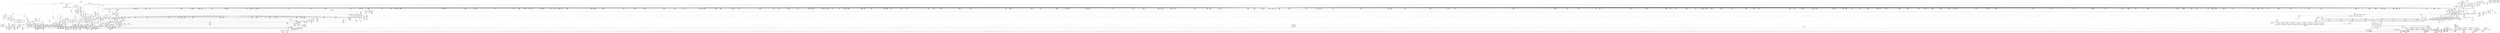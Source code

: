 digraph {
	CE0x43416b0 [shape=record,shape=Mrecord,label="{CE0x43416b0|may_create:tmp38|security/selinux/hooks.c,1728|*SummSink*}"]
	CE0x42f36d0 [shape=record,shape=Mrecord,label="{CE0x42f36d0|inode_mode_to_security_class:tmp17|security/selinux/hooks.c,1157}"]
	CE0x43248f0 [shape=record,shape=Mrecord,label="{CE0x43248f0|40:_%struct.super_block*,_56:_i8*,_:_CRE_178,179_}"]
	CE0x43ef290 [shape=record,shape=Mrecord,label="{CE0x43ef290|272:_i8*,_:_CRE_2256,2264_|*MultipleSource*|*LoadInst*|security/selinux/hooks.c,1714|security/selinux/hooks.c,1714}"]
	CE0x42e9d50 [shape=record,shape=Mrecord,label="{CE0x42e9d50|i64*_getelementptr_inbounds_(_2_x_i64_,_2_x_i64_*___llvm_gcov_ctr226,_i64_0,_i64_0)|*Constant*|*SummSink*}"]
	CE0x43880e0 [shape=record,shape=Mrecord,label="{CE0x43880e0|272:_i8*,_:_CRE_1252,1253_}"]
	CE0x4396190 [shape=record,shape=Mrecord,label="{CE0x4396190|272:_i8*,_:_CRE_437,438_}"]
	CE0x44261c0 [shape=record,shape=Mrecord,label="{CE0x44261c0|VOIDTB_TE:_CE_207,208_}"]
	CE0x430cc30 [shape=record,shape=Mrecord,label="{CE0x430cc30|40:_%struct.super_block*,_56:_i8*,_:_CRE_198,199_}"]
	CE0x43f6290 [shape=record,shape=Mrecord,label="{CE0x43f6290|28:_i32,_:_CRE_95,96_}"]
	CE0x433e700 [shape=record,shape=Mrecord,label="{CE0x433e700|272:_i8*,_:_CRE_272,280_|*MultipleSource*|*LoadInst*|security/selinux/hooks.c,1714|security/selinux/hooks.c,1714}"]
	CE0x433c6a0 [shape=record,shape=Mrecord,label="{CE0x433c6a0|40:_%struct.super_block*,_56:_i8*,_:_CRE_868,869_}"]
	CE0x4423c90 [shape=record,shape=Mrecord,label="{CE0x4423c90|VOIDTB_TE:_CE_172,173_}"]
	CE0x4380a80 [shape=record,shape=Mrecord,label="{CE0x4380a80|272:_i8*,_:_CRE_593,594_}"]
	CE0x44399d0 [shape=record,shape=Mrecord,label="{CE0x44399d0|may_create:sid31|security/selinux/hooks.c,1739|*SummSource*}"]
	CE0x43eff00 [shape=record,shape=Mrecord,label="{CE0x43eff00|i8_10|*Constant*|*SummSink*}"]
	CE0x443f7d0 [shape=record,shape=Mrecord,label="{CE0x443f7d0|i32_128|*Constant*}"]
	CE0x43252f0 [shape=record,shape=Mrecord,label="{CE0x43252f0|40:_%struct.super_block*,_56:_i8*,_:_CRE_186,187_}"]
	CE0x43e2fe0 [shape=record,shape=Mrecord,label="{CE0x43e2fe0|272:_i8*,_:_CRE_1344,1345_}"]
	CE0x42fb260 [shape=record,shape=Mrecord,label="{CE0x42fb260|i64**_getelementptr_inbounds_(_8_x_i64*_,_8_x_i64*_*___llvm_gcda_edge_table111,_i64_0,_i64_2)|*Constant*|*SummSink*}"]
	CE0x4395800 [shape=record,shape=Mrecord,label="{CE0x4395800|272:_i8*,_:_CRE_428,429_}"]
	CE0x43922a0 [shape=record,shape=Mrecord,label="{CE0x43922a0|VOIDTB_TE:_CE_306,307_}"]
	CE0x43482d0 [shape=record,shape=Mrecord,label="{CE0x43482d0|40:_%struct.super_block*,_56:_i8*,_:_CRE_565,566_}"]
	CE0x42eac40 [shape=record,shape=Mrecord,label="{CE0x42eac40|selinux_inode_mknod:dir|Function::selinux_inode_mknod&Arg::dir::}"]
	CE0x4344a50 [shape=record,shape=Mrecord,label="{CE0x4344a50|40:_%struct.super_block*,_56:_i8*,_:_CRE_476,477_}"]
	CE0x42e8660 [shape=record,shape=Mrecord,label="{CE0x42e8660|GLOBAL:may_create|*Constant*}"]
	CE0x43054f0 [shape=record,shape=Mrecord,label="{CE0x43054f0|inode_mode_to_security_class:tmp6|security/selinux/hooks.c,1145|*SummSource*}"]
	CE0x4398830 [shape=record,shape=Mrecord,label="{CE0x4398830|272:_i8*,_:_CRE_104,112_|*MultipleSource*|*LoadInst*|security/selinux/hooks.c,1714|security/selinux/hooks.c,1714}"]
	CE0x44250c0 [shape=record,shape=Mrecord,label="{CE0x44250c0|VOIDTB_TE:_CE_191,192_}"]
	CE0x43e72a0 [shape=record,shape=Mrecord,label="{CE0x43e72a0|272:_i8*,_:_CRE_1630,1631_}"]
	CE0x4378810 [shape=record,shape=Mrecord,label="{CE0x4378810|40:_%struct.super_block*,_56:_i8*,_:_CRE_903,904_}"]
	CE0x432b3b0 [shape=record,shape=Mrecord,label="{CE0x432b3b0|40:_%struct.super_block*,_56:_i8*,_:_CRE_300,301_}"]
	CE0x438a1b0 [shape=record,shape=Mrecord,label="{CE0x438a1b0|may_create:i_sb|security/selinux/hooks.c,1714|*SummSource*}"]
	CE0x43e3750 [shape=record,shape=Mrecord,label="{CE0x43e3750|272:_i8*,_:_CRE_1351,1352_}"]
	CE0x4323150 [shape=record,shape=Mrecord,label="{CE0x4323150|COLLAPSED:_CMRE:_elem_0::|security/selinux/hooks.c,1706}"]
	CE0x434a490 [shape=record,shape=Mrecord,label="{CE0x434a490|40:_%struct.super_block*,_56:_i8*,_:_CRE_592,593_}"]
	CE0x43629a0 [shape=record,shape=Mrecord,label="{CE0x43629a0|272:_i8*,_:_CRE_424,425_}"]
	CE0x4310900 [shape=record,shape=Mrecord,label="{CE0x4310900|i32_16384|*Constant*}"]
	CE0x43e74c0 [shape=record,shape=Mrecord,label="{CE0x43e74c0|272:_i8*,_:_CRE_1632,1633_}"]
	CE0x4382490 [shape=record,shape=Mrecord,label="{CE0x4382490|272:_i8*,_:_CRE_613,614_}"]
	CE0x43fa340 [shape=record,shape=Mrecord,label="{CE0x43fa340|may_create:tmp30|security/selinux/hooks.c,1725|*SummSource*}"]
	CE0x434cec0 [shape=record,shape=Mrecord,label="{CE0x434cec0|may_create:if.then20|*SummSink*}"]
	CE0x433dbe0 [shape=record,shape=Mrecord,label="{CE0x433dbe0|40:_%struct.super_block*,_56:_i8*,_:_CRE_885,886_}"]
	CE0x43edb90 [shape=record,shape=Mrecord,label="{CE0x43edb90|272:_i8*,_:_CRE_1875,1876_}"]
	CE0x43608b0 [shape=record,shape=Mrecord,label="{CE0x43608b0|0:_i64*,_array:_GCR___llvm_gcda_edge_table111_internal_unnamed_addr_constant_8_x_i64*_i64*_getelementptr_inbounds_(_18_x_i64_,_18_x_i64_*___llvm_gcov_ctr110,_i64_0,_i64_1),_i64*_getelementptr_inbounds_(_18_x_i64_,_18_x_i64_*___llvm_gcov_ctr110,_i64_0,_i64_2),_i64*_getelementptr_inbounds_(_18_x_i64_,_18_x_i64_*___llvm_gcov_ctr110,_i64_0,_i64_3),_i64*_getelementptr_inbounds_(_18_x_i64_,_18_x_i64_*___llvm_gcov_ctr110,_i64_0,_i64_4),_i64*_getelementptr_inbounds_(_18_x_i64_,_18_x_i64_*___llvm_gcov_ctr110,_i64_0,_i64_5),_i64*_getelementptr_inbounds_(_18_x_i64_,_18_x_i64_*___llvm_gcov_ctr110,_i64_0,_i64_6),_i64*_getelementptr_inbounds_(_18_x_i64_,_18_x_i64_*___llvm_gcov_ctr110,_i64_0,_i64_7),_i64*_getelementptr_inbounds_(_18_x_i64_,_18_x_i64_*___llvm_gcov_ctr110,_i64_0,_i64_8)_:_elem_0::}"]
	CE0x43e3420 [shape=record,shape=Mrecord,label="{CE0x43e3420|272:_i8*,_:_CRE_1348,1349_}"]
	CE0x439a360 [shape=record,shape=Mrecord,label="{CE0x439a360|272:_i8*,_:_CRE_224,240_|*MultipleSource*|*LoadInst*|security/selinux/hooks.c,1714|security/selinux/hooks.c,1714}"]
	CE0x4342df0 [shape=record,shape=Mrecord,label="{CE0x4342df0|40:_%struct.super_block*,_56:_i8*,_:_CRE_128,136_|*MultipleSource*|Function::selinux_inode_mknod&Arg::dir::|Function::may_create&Arg::dir::|security/selinux/hooks.c,1713}"]
	CE0x434fa00 [shape=record,shape=Mrecord,label="{CE0x434fa00|40:_%struct.super_block*,_56:_i8*,_:_CRE_40,48_|*MultipleSource*|Function::selinux_inode_mknod&Arg::dir::|Function::may_create&Arg::dir::|security/selinux/hooks.c,1713}"]
	CE0x43827c0 [shape=record,shape=Mrecord,label="{CE0x43827c0|272:_i8*,_:_CRE_616,617_}"]
	CE0x4381b00 [shape=record,shape=Mrecord,label="{CE0x4381b00|272:_i8*,_:_CRE_604,605_}"]
	CE0x44074b0 [shape=record,shape=Mrecord,label="{CE0x44074b0|i64*_getelementptr_inbounds_(_26_x_i64_,_26_x_i64_*___llvm_gcov_ctr217,_i64_0,_i64_12)|*Constant*|*SummSink*}"]
	CE0x42d5b40 [shape=record,shape=Mrecord,label="{CE0x42d5b40|selinux_inode_mknod:bb}"]
	CE0x4307bc0 [shape=record,shape=Mrecord,label="{CE0x4307bc0|may_create:sid11|security/selinux/hooks.c,1716|*SummSink*}"]
	CE0x437a110 [shape=record,shape=Mrecord,label="{CE0x437a110|40:_%struct.super_block*,_56:_i8*,_:_CRE_923,924_}"]
	CE0x4334210 [shape=record,shape=Mrecord,label="{CE0x4334210|i64**_getelementptr_inbounds_(_8_x_i64*_,_8_x_i64*_*___llvm_gcda_edge_table111,_i64_0,_i64_7)|*Constant*}"]
	CE0x42f7050 [shape=record,shape=Mrecord,label="{CE0x42f7050|may_create:if.end|*SummSink*}"]
	CE0x430b120 [shape=record,shape=Mrecord,label="{CE0x430b120|i64_4|*Constant*|*SummSource*}"]
	CE0x4321210 [shape=record,shape=Mrecord,label="{CE0x4321210|40:_%struct.super_block*,_56:_i8*,_:_CRE_154,155_}"]
	CE0x4361570 [shape=record,shape=Mrecord,label="{CE0x4361570|272:_i8*,_:_CRE_405,406_}"]
	CE0x4384e50 [shape=record,shape=Mrecord,label="{CE0x4384e50|272:_i8*,_:_CRE_880,896_|*MultipleSource*|*LoadInst*|security/selinux/hooks.c,1714|security/selinux/hooks.c,1714}"]
	CE0x4324f30 [shape=record,shape=Mrecord,label="{CE0x4324f30|40:_%struct.super_block*,_56:_i8*,_:_CRE_183,184_}"]
	CE0x4424840 [shape=record,shape=Mrecord,label="{CE0x4424840|VOIDTB_TE:_CE_183,184_}"]
	CE0x441fa20 [shape=record,shape=Mrecord,label="{CE0x441fa20|VOIDTB_TE:_CE_170,171_}"]
	CE0x432b770 [shape=record,shape=Mrecord,label="{CE0x432b770|40:_%struct.super_block*,_56:_i8*,_:_CRE_303,304_}"]
	CE0x430c730 [shape=record,shape=Mrecord,label="{CE0x430c730|40:_%struct.super_block*,_56:_i8*,_:_CRE_194,195_}"]
	CE0x42e3a00 [shape=record,shape=Mrecord,label="{CE0x42e3a00|inode_mode_to_security_class:tmp13|security/selinux/hooks.c,1151|*SummSink*}"]
	CE0x4349f90 [shape=record,shape=Mrecord,label="{CE0x4349f90|40:_%struct.super_block*,_56:_i8*,_:_CRE_588,589_}"]
	CE0x4420b30 [shape=record,shape=Mrecord,label="{CE0x4420b30|VOIDTB_TE:_CE_96,104_|*MultipleSource*|Function::selinux_inode_mknod&Arg::dentry::|security/selinux/hooks.c,1730|Function::may_create&Arg::dentry::}"]
	CE0x43ea050 [shape=record,shape=Mrecord,label="{CE0x43ea050|272:_i8*,_:_CRE_1673,1674_}"]
	CE0x43fc050 [shape=record,shape=Mrecord,label="{CE0x43fc050|may_create:tobool15|security/selinux/hooks.c,1725}"]
	CE0x4309700 [shape=record,shape=Mrecord,label="{CE0x4309700|may_create:tmp7|security/selinux/hooks.c,1706|*SummSink*}"]
	CE0x43853c0 [shape=record,shape=Mrecord,label="{CE0x43853c0|272:_i8*,_:_CRE_1210,1211_}"]
	CE0x441ada0 [shape=record,shape=Mrecord,label="{CE0x441ada0|may_create:tmp41|security/selinux/hooks.c,1728|*SummSource*}"]
	CE0x43363a0 [shape=record,shape=Mrecord,label="{CE0x43363a0|40:_%struct.super_block*,_56:_i8*,_:_CRE_601,602_}"]
	CE0x43511e0 [shape=record,shape=Mrecord,label="{CE0x43511e0|40:_%struct.super_block*,_56:_i8*,_:_CRE_265,266_}"]
	CE0x4328440 [shape=record,shape=Mrecord,label="{CE0x4328440|i8*_getelementptr_inbounds_(_25_x_i8_,_25_x_i8_*_.str3,_i32_0,_i32_0)|*Constant*|*SummSink*}"]
	CE0x4322cc0 [shape=record,shape=Mrecord,label="{CE0x4322cc0|may_create:tmp19|security/selinux/hooks.c,1706|*SummSink*}"]
	CE0x440a3a0 [shape=record,shape=Mrecord,label="{CE0x440a3a0|may_create:tmp38|security/selinux/hooks.c,1728}"]
	CE0x4423260 [shape=record,shape=Mrecord,label="{CE0x4423260|may_create:and|security/selinux/hooks.c,1728|*SummSink*}"]
	CE0x4303300 [shape=record,shape=Mrecord,label="{CE0x4303300|_ret_i32_%retval.0,_!dbg_!27798|security/selinux/hooks.c,1742|*SummSource*}"]
	CE0x4430da0 [shape=record,shape=Mrecord,label="{CE0x4430da0|may_create:call27|security/selinux/hooks.c,1735|*SummSink*}"]
	CE0x443fb60 [shape=record,shape=Mrecord,label="{CE0x443fb60|may_create:retval.0|*SummSource*}"]
	CE0x433b1b0 [shape=record,shape=Mrecord,label="{CE0x433b1b0|40:_%struct.super_block*,_56:_i8*,_:_CRE_816,824_|*MultipleSource*|Function::selinux_inode_mknod&Arg::dir::|Function::may_create&Arg::dir::|security/selinux/hooks.c,1713}"]
	CE0x4379210 [shape=record,shape=Mrecord,label="{CE0x4379210|40:_%struct.super_block*,_56:_i8*,_:_CRE_911,912_}"]
	CE0x440a090 [shape=record,shape=Mrecord,label="{CE0x440a090|i64_14|*Constant*}"]
	CE0x5620c40 [shape=record,shape=Mrecord,label="{CE0x5620c40|selinux_inode_mknod:tmp3|*SummSink*}"]
	CE0x437c020 [shape=record,shape=Mrecord,label="{CE0x437c020|40:_%struct.super_block*,_56:_i8*,_:_CRE_979,980_}"]
	CE0x42f0e00 [shape=record,shape=Mrecord,label="{CE0x42f0e00|may_create:create_sid|security/selinux/hooks.c,1717}"]
	CE0x4334ed0 [shape=record,shape=Mrecord,label="{CE0x4334ed0|inode_mode_to_security_class:tmp15|security/selinux/hooks.c,1153|*SummSource*}"]
	CE0x4425720 [shape=record,shape=Mrecord,label="{CE0x4425720|VOIDTB_TE:_CE_197,198_}"]
	CE0x440da20 [shape=record,shape=Mrecord,label="{CE0x440da20|8:_i32,_22:_i16,_:_CRE_8,12_|*MultipleSource*|security/selinux/hooks.c,1714|security/selinux/hooks.c,1714|security/selinux/hooks.c,1728}"]
	CE0x4383040 [shape=record,shape=Mrecord,label="{CE0x4383040|272:_i8*,_:_CRE_624,625_}"]
	CE0x4361ce0 [shape=record,shape=Mrecord,label="{CE0x4361ce0|272:_i8*,_:_CRE_412,413_}"]
	CE0x437d0e0 [shape=record,shape=Mrecord,label="{CE0x437d0e0|may_create:tmp22|*LoadInst*|security/selinux/hooks.c,1713|*SummSink*}"]
	CE0x42d8b10 [shape=record,shape=Mrecord,label="{CE0x42d8b10|GLOBAL:inode_mode_to_security_class|*Constant*}"]
	CE0x437f760 [shape=record,shape=Mrecord,label="{CE0x437f760|272:_i8*,_:_CRE_575,576_}"]
	CE0x43ed7f0 [shape=record,shape=Mrecord,label="{CE0x43ed7f0|272:_i8*,_:_CRE_1873,1874_}"]
	CE0x4385ff0 [shape=record,shape=Mrecord,label="{CE0x4385ff0|272:_i8*,_:_CRE_1221,1222_}"]
	CE0x43f7f40 [shape=record,shape=Mrecord,label="{CE0x43f7f40|28:_i32,_:_CRE_136,144_|*MultipleSource*|security/selinux/hooks.c,1722|*LoadInst*|security/selinux/hooks.c,1713|security/selinux/hooks.c,1713}"]
	CE0x42f9aa0 [shape=record,shape=Mrecord,label="{CE0x42f9aa0|i16_13|*Constant*|*SummSink*}"]
	CE0x437fa90 [shape=record,shape=Mrecord,label="{CE0x437fa90|272:_i8*,_:_CRE_578,579_}"]
	CE0x4353b30 [shape=record,shape=Mrecord,label="{CE0x4353b30|40:_%struct.super_block*,_56:_i8*,_:_CRE_242,243_}"]
	CE0x4398660 [shape=record,shape=Mrecord,label="{CE0x4398660|272:_i8*,_:_CRE_96,104_|*MultipleSource*|*LoadInst*|security/selinux/hooks.c,1714|security/selinux/hooks.c,1714}"]
	CE0x4308df0 [shape=record,shape=Mrecord,label="{CE0x4308df0|i16_11|*Constant*|*SummSource*}"]
	CE0x43f2720 [shape=record,shape=Mrecord,label="{CE0x43f2720|28:_i32,_:_CRE_19,20_}"]
	CE0x4378310 [shape=record,shape=Mrecord,label="{CE0x4378310|40:_%struct.super_block*,_56:_i8*,_:_CRE_899,900_}"]
	CE0x440cc70 [shape=record,shape=Mrecord,label="{CE0x440cc70|may_create:tmp40|security/selinux/hooks.c,1728|*SummSink*}"]
	CE0x43e3640 [shape=record,shape=Mrecord,label="{CE0x43e3640|272:_i8*,_:_CRE_1350,1351_}"]
	CE0x430b890 [shape=record,shape=Mrecord,label="{CE0x430b890|may_create:tmp10|security/selinux/hooks.c,1706|*SummSink*}"]
	CE0x4379350 [shape=record,shape=Mrecord,label="{CE0x4379350|40:_%struct.super_block*,_56:_i8*,_:_CRE_912,913_}"]
	CE0x433d5a0 [shape=record,shape=Mrecord,label="{CE0x433d5a0|40:_%struct.super_block*,_56:_i8*,_:_CRE_880,881_}"]
	CE0x437ea70 [shape=record,shape=Mrecord,label="{CE0x437ea70|272:_i8*,_:_CRE_564,565_}"]
	CE0x43f4090 [shape=record,shape=Mrecord,label="{CE0x43f4090|28:_i32,_:_CRE_61,62_}"]
	CE0x4360e00 [shape=record,shape=Mrecord,label="{CE0x4360e00|272:_i8*,_:_CRE_398,399_}"]
	CE0x434cdf0 [shape=record,shape=Mrecord,label="{CE0x434cdf0|may_create:if.then20|*SummSource*}"]
	CE0x4440290 [shape=record,shape=Mrecord,label="{CE0x4440290|may_create:tmp66|security/selinux/hooks.c,1742|*SummSource*}"]
	CE0x434b0f0 [shape=record,shape=Mrecord,label="{CE0x434b0f0|i64_2|*Constant*}"]
	CE0x434c440 [shape=record,shape=Mrecord,label="{CE0x434c440|i8*_getelementptr_inbounds_(_25_x_i8_,_25_x_i8_*_.str3,_i32_0,_i32_0)|*Constant*}"]
	CE0x43364e0 [shape=record,shape=Mrecord,label="{CE0x43364e0|40:_%struct.super_block*,_56:_i8*,_:_CRE_602,603_}"]
	CE0x42ff140 [shape=record,shape=Mrecord,label="{CE0x42ff140|selinux_inode_mknod:tmp1}"]
	CE0x43e0860 [shape=record,shape=Mrecord,label="{CE0x43e0860|272:_i8*,_:_CRE_1308,1309_}"]
	CE0x4310010 [shape=record,shape=Mrecord,label="{CE0x4310010|inode_mode_to_security_class:sw.bb6|*SummSource*}"]
	CE0x4347f10 [shape=record,shape=Mrecord,label="{CE0x4347f10|40:_%struct.super_block*,_56:_i8*,_:_CRE_562,563_}"]
	CE0x4378bd0 [shape=record,shape=Mrecord,label="{CE0x4378bd0|40:_%struct.super_block*,_56:_i8*,_:_CRE_906,907_}"]
	CE0x43347d0 [shape=record,shape=Mrecord,label="{CE0x43347d0|inode_mode_to_security_class:tmp14|security/selinux/hooks.c,1153|*SummSource*}"]
	CE0x4383260 [shape=record,shape=Mrecord,label="{CE0x4383260|272:_i8*,_:_CRE_626,627_}"]
	CE0x434af80 [shape=record,shape=Mrecord,label="{CE0x434af80|i64_3|*Constant*|*SummSink*}"]
	CE0x42f8a10 [shape=record,shape=Mrecord,label="{CE0x42f8a10|inode_mode_to_security_class:and|security/selinux/hooks.c,1139}"]
	CE0x42def90 [shape=record,shape=Mrecord,label="{CE0x42def90|i16_7|*Constant*}"]
	CE0x4363980 [shape=record,shape=Mrecord,label="{CE0x4363980|may_create:tmp13|security/selinux/hooks.c,1706|*SummSource*}"]
	CE0x43f77d0 [shape=record,shape=Mrecord,label="{CE0x43f77d0|28:_i32,_:_CRE_115,116_}"]
	CE0x432e6f0 [shape=record,shape=Mrecord,label="{CE0x432e6f0|_call_void___llvm_gcov_indirect_counter_increment(i32*___llvm_gcov_global_state_pred112,_i64**_getelementptr_inbounds_(_8_x_i64*_,_8_x_i64*_*___llvm_gcda_edge_table111,_i64_0,_i64_5)),_!dbg_!27720|security/selinux/hooks.c,1149|*SummSource*}"]
	CE0x4423420 [shape=record,shape=Mrecord,label="{CE0x4423420|may_create:tobool19|security/selinux/hooks.c,1728|*SummSource*}"]
	CE0x42f6530 [shape=record,shape=Mrecord,label="{CE0x42f6530|may_create:tmp8|security/selinux/hooks.c,1706|*SummSink*}"]
	CE0x4308a70 [shape=record,shape=Mrecord,label="{CE0x4308a70|may_create:tmp27|security/selinux/hooks.c,1716|*SummSource*}"]
	CE0x4380310 [shape=record,shape=Mrecord,label="{CE0x4380310|272:_i8*,_:_CRE_586,587_}"]
	CE0x4308ee0 [shape=record,shape=Mrecord,label="{CE0x4308ee0|i64**_getelementptr_inbounds_(_8_x_i64*_,_8_x_i64*_*___llvm_gcda_edge_table111,_i64_0,_i64_1)|*Constant*}"]
	CE0x42e79f0 [shape=record,shape=Mrecord,label="{CE0x42e79f0|GLOBAL:inode_mode_to_security_class|*Constant*|*SummSource*}"]
	CE0x4442210 [shape=record,shape=Mrecord,label="{CE0x4442210|i16_5|*Constant*|*SummSource*}"]
	CE0x43e1770 [shape=record,shape=Mrecord,label="{CE0x43e1770|272:_i8*,_:_CRE_1321,1322_}"]
	CE0x43f91c0 [shape=record,shape=Mrecord,label="{CE0x43f91c0|may_create:tmp29|security/selinux/hooks.c,1722|*SummSource*}"]
	CE0x42e8bb0 [shape=record,shape=Mrecord,label="{CE0x42e8bb0|selinux_inode_mknod:bb|*SummSource*}"]
	CE0x443ca80 [shape=record,shape=Mrecord,label="{CE0x443ca80|__llvm_gcov_indirect_counter_increment:exit|*SummSource*}"]
	CE0x43e2650 [shape=record,shape=Mrecord,label="{CE0x43e2650|272:_i8*,_:_CRE_1335,1336_}"]
	CE0x43e2ed0 [shape=record,shape=Mrecord,label="{CE0x43e2ed0|272:_i8*,_:_CRE_1343,1344_}"]
	CE0x44205d0 [shape=record,shape=Mrecord,label="{CE0x44205d0|VOIDTB_TE:_CE_91,92_}"]
	CE0x430cd70 [shape=record,shape=Mrecord,label="{CE0x430cd70|40:_%struct.super_block*,_56:_i8*,_:_CRE_199,200_}"]
	CE0x43456d0 [shape=record,shape=Mrecord,label="{CE0x43456d0|40:_%struct.super_block*,_56:_i8*,_:_CRE_486,487_}"]
	CE0x4439b50 [shape=record,shape=Mrecord,label="{CE0x4439b50|may_create:sid31|security/selinux/hooks.c,1739|*SummSink*}"]
	CE0x4321e90 [shape=record,shape=Mrecord,label="{CE0x4321e90|40:_%struct.super_block*,_56:_i8*,_:_CRE_164,165_}"]
	CE0x42d6a60 [shape=record,shape=Mrecord,label="{CE0x42d6a60|selinux_inode_mknod:bb|*SummSink*}"]
	CE0x43f6890 [shape=record,shape=Mrecord,label="{CE0x43f6890|28:_i32,_:_CRE_101,102_}"]
	CE0x4379e90 [shape=record,shape=Mrecord,label="{CE0x4379e90|40:_%struct.super_block*,_56:_i8*,_:_CRE_921,922_}"]
	CE0x4391850 [shape=record,shape=Mrecord,label="{CE0x4391850|VOIDTB_TE:_CE_280,288_|*MultipleSource*|Function::selinux_inode_mknod&Arg::dentry::|security/selinux/hooks.c,1730|Function::may_create&Arg::dentry::}"]
	CE0x4423af0 [shape=record,shape=Mrecord,label="{CE0x4423af0|i64_15|*Constant*}"]
	CE0x44240d0 [shape=record,shape=Mrecord,label="{CE0x44240d0|VOIDTB_TE:_CE_176,177_}"]
	CE0x4334d30 [shape=record,shape=Mrecord,label="{CE0x4334d30|inode_mode_to_security_class:tmp15|security/selinux/hooks.c,1153}"]
	CE0x437eee0 [shape=record,shape=Mrecord,label="{CE0x437eee0|272:_i8*,_:_CRE_567,568_}"]
	CE0x4427b10 [shape=record,shape=Mrecord,label="{CE0x4427b10|VOIDTB_TE:_CE_264,272_|*MultipleSource*|Function::selinux_inode_mknod&Arg::dentry::|security/selinux/hooks.c,1730|Function::may_create&Arg::dentry::}"]
	CE0x4435110 [shape=record,shape=Mrecord,label="{CE0x4435110|i64_18|*Constant*|*SummSource*}"]
	CE0x430d8b0 [shape=record,shape=Mrecord,label="{CE0x430d8b0|40:_%struct.super_block*,_56:_i8*,_:_CRE_208,210_|*MultipleSource*|Function::selinux_inode_mknod&Arg::dir::|Function::may_create&Arg::dir::|security/selinux/hooks.c,1713}"]
	CE0x42ffde0 [shape=record,shape=Mrecord,label="{CE0x42ffde0|i32_40960|*Constant*|*SummSink*}"]
	CE0x43e2dc0 [shape=record,shape=Mrecord,label="{CE0x43e2dc0|272:_i8*,_:_CRE_1342,1343_}"]
	CE0x43f74a0 [shape=record,shape=Mrecord,label="{CE0x43f74a0|28:_i32,_:_CRE_112,113_}"]
	"CONST[source:0(mediator),value:0(static)][purpose:{operation}][SnkIdx:7]"
	CE0x4397a00 [shape=record,shape=Mrecord,label="{CE0x4397a00|272:_i8*,_:_CRE_460,461_}"]
	CE0x441bb80 [shape=record,shape=Mrecord,label="{CE0x441bb80|may_create:tmp45|security/selinux/hooks.c,1728|*SummSink*}"]
	CE0x42f1180 [shape=record,shape=Mrecord,label="{CE0x42f1180|inode_mode_to_security_class:retval.0|*SummSink*}"]
	CE0x4385bb0 [shape=record,shape=Mrecord,label="{CE0x4385bb0|272:_i8*,_:_CRE_1217,1218_}"]
	CE0x43e8070 [shape=record,shape=Mrecord,label="{CE0x43e8070|272:_i8*,_:_CRE_1643,1644_}"]
	CE0x437ac50 [shape=record,shape=Mrecord,label="{CE0x437ac50|40:_%struct.super_block*,_56:_i8*,_:_CRE_932,933_}"]
	CE0x430d270 [shape=record,shape=Mrecord,label="{CE0x430d270|40:_%struct.super_block*,_56:_i8*,_:_CRE_203,204_}"]
	CE0x4337b60 [shape=record,shape=Mrecord,label="{CE0x4337b60|40:_%struct.super_block*,_56:_i8*,_:_CRE_620,621_}"]
	CE0x44228a0 [shape=record,shape=Mrecord,label="{CE0x44228a0|VOIDTB_TE:_CE_90,91_}"]
	CE0x43f0500 [shape=record,shape=Mrecord,label="{CE0x43f0500|may_create:dentry12|security/selinux/hooks.c,1720|*SummSink*}"]
	CE0x43e2100 [shape=record,shape=Mrecord,label="{CE0x43e2100|272:_i8*,_:_CRE_1330,1331_}"]
	CE0x43546d0 [shape=record,shape=Mrecord,label="{CE0x43546d0|40:_%struct.super_block*,_56:_i8*,_:_CRE_251,252_}"]
	CE0x430bf50 [shape=record,shape=Mrecord,label="{CE0x430bf50|inode_mode_to_security_class:sw.bb}"]
	CE0x4386cb0 [shape=record,shape=Mrecord,label="{CE0x4386cb0|272:_i8*,_:_CRE_1233,1234_}"]
	CE0x43510a0 [shape=record,shape=Mrecord,label="{CE0x43510a0|40:_%struct.super_block*,_56:_i8*,_:_CRE_264,265_}"]
	CE0x4382160 [shape=record,shape=Mrecord,label="{CE0x4382160|272:_i8*,_:_CRE_610,611_}"]
	CE0x43f3f90 [shape=record,shape=Mrecord,label="{CE0x43f3f90|28:_i32,_:_CRE_60,61_}"]
	CE0x4360cf0 [shape=record,shape=Mrecord,label="{CE0x4360cf0|272:_i8*,_:_CRE_397,398_}"]
	CE0x430e220 [shape=record,shape=Mrecord,label="{CE0x430e220|may_create:if.then16|*SummSource*}"]
	CE0x4433fc0 [shape=record,shape=Mrecord,label="{CE0x4433fc0|may_create:tmp54|security/selinux/hooks.c,1733|*SummSink*}"]
	CE0x437f650 [shape=record,shape=Mrecord,label="{CE0x437f650|272:_i8*,_:_CRE_574,575_}"]
	CE0x4346fe0 [shape=record,shape=Mrecord,label="{CE0x4346fe0|40:_%struct.super_block*,_56:_i8*,_:_CRE_552,553_}"]
	CE0x432c2b0 [shape=record,shape=Mrecord,label="{CE0x432c2b0|40:_%struct.super_block*,_56:_i8*,_:_CRE_312,320_|*MultipleSource*|Function::selinux_inode_mknod&Arg::dir::|Function::may_create&Arg::dir::|security/selinux/hooks.c,1713}"]
	CE0x4382d10 [shape=record,shape=Mrecord,label="{CE0x4382d10|272:_i8*,_:_CRE_621,622_}"]
	CE0x43f2330 [shape=record,shape=Mrecord,label="{CE0x43f2330|28:_i32,_:_CRE_14,15_}"]
	CE0x434ad90 [shape=record,shape=Mrecord,label="{CE0x434ad90|i64_3|*Constant*}"]
	CE0x4345090 [shape=record,shape=Mrecord,label="{CE0x4345090|40:_%struct.super_block*,_56:_i8*,_:_CRE_481,482_}"]
	CE0x434a850 [shape=record,shape=Mrecord,label="{CE0x434a850|40:_%struct.super_block*,_56:_i8*,_:_CRE_595,596_}"]
	CE0x43994e0 [shape=record,shape=Mrecord,label="{CE0x43994e0|272:_i8*,_:_CRE_152,160_|*MultipleSource*|*LoadInst*|security/selinux/hooks.c,1714|security/selinux/hooks.c,1714}"]
	CE0x42ed990 [shape=record,shape=Mrecord,label="{CE0x42ed990|inode_mode_to_security_class:sw.bb1}"]
	CE0x430caf0 [shape=record,shape=Mrecord,label="{CE0x430caf0|40:_%struct.super_block*,_56:_i8*,_:_CRE_197,198_}"]
	CE0x441ee70 [shape=record,shape=Mrecord,label="{CE0x441ee70|VOIDTB_TE:_CE_159,160_}"]
	CE0x4349450 [shape=record,shape=Mrecord,label="{CE0x4349450|40:_%struct.super_block*,_56:_i8*,_:_CRE_579,580_}"]
	CE0x441f800 [shape=record,shape=Mrecord,label="{CE0x441f800|VOIDTB_TE:_CE_168,169_}"]
	CE0x4324cb0 [shape=record,shape=Mrecord,label="{CE0x4324cb0|40:_%struct.super_block*,_56:_i8*,_:_CRE_181,182_}"]
	CE0x4399880 [shape=record,shape=Mrecord,label="{CE0x4399880|272:_i8*,_:_CRE_176,184_|*MultipleSource*|*LoadInst*|security/selinux/hooks.c,1714|security/selinux/hooks.c,1714}"]
	CE0x43f6f50 [shape=record,shape=Mrecord,label="{CE0x43f6f50|28:_i32,_:_CRE_107,108_}"]
	CE0x4309470 [shape=record,shape=Mrecord,label="{CE0x4309470|__llvm_gcov_indirect_counter_increment:counters|Function::__llvm_gcov_indirect_counter_increment&Arg::counters::|*SummSink*}"]
	CE0x4332230 [shape=record,shape=Mrecord,label="{CE0x4332230|GLOBAL:get_current|*Constant*}"]
	CE0x432bef0 [shape=record,shape=Mrecord,label="{CE0x432bef0|40:_%struct.super_block*,_56:_i8*,_:_CRE_309,310_}"]
	CE0x4423b80 [shape=record,shape=Mrecord,label="{CE0x4423b80|VOIDTB_TE:_CE_171,172_}"]
	CE0x4307290 [shape=record,shape=Mrecord,label="{CE0x4307290|inode_mode_to_security_class:conv|security/selinux/hooks.c,1139|*SummSink*}"]
	CE0x4379ad0 [shape=record,shape=Mrecord,label="{CE0x4379ad0|40:_%struct.super_block*,_56:_i8*,_:_CRE_918,919_}"]
	CE0x437f430 [shape=record,shape=Mrecord,label="{CE0x437f430|272:_i8*,_:_CRE_572,573_}"]
	CE0x4394010 [shape=record,shape=Mrecord,label="{CE0x4394010|may_create:tmp49|security/selinux/hooks.c,1731|*SummSink*}"]
	CE0x43e1110 [shape=record,shape=Mrecord,label="{CE0x43e1110|272:_i8*,_:_CRE_1315,1316_}"]
	CE0x43e7f60 [shape=record,shape=Mrecord,label="{CE0x43e7f60|272:_i8*,_:_CRE_1642,1643_}"]
	CE0x4362120 [shape=record,shape=Mrecord,label="{CE0x4362120|272:_i8*,_:_CRE_416,417_}"]
	CE0x4392c30 [shape=record,shape=Mrecord,label="{CE0x4392c30|VOIDTB_TE:_CE_314,315_}"]
	CE0x437d700 [shape=record,shape=Mrecord,label="{CE0x437d700|272:_i8*,_:_CRE_480,488_|*MultipleSource*|*LoadInst*|security/selinux/hooks.c,1714|security/selinux/hooks.c,1714}"]
	CE0x44416e0 [shape=record,shape=Mrecord,label="{CE0x44416e0|__llvm_gcov_indirect_counter_increment:bb4}"]
	CE0x43e2a90 [shape=record,shape=Mrecord,label="{CE0x43e2a90|272:_i8*,_:_CRE_1339,1340_}"]
	CE0x43e5c90 [shape=record,shape=Mrecord,label="{CE0x43e5c90|272:_i8*,_:_CRE_1592,1596_|*MultipleSource*|*LoadInst*|security/selinux/hooks.c,1714|security/selinux/hooks.c,1714}"]
	CE0x4352ea0 [shape=record,shape=Mrecord,label="{CE0x4352ea0|40:_%struct.super_block*,_56:_i8*,_:_CRE_288,289_}"]
	CE0x4378450 [shape=record,shape=Mrecord,label="{CE0x4378450|40:_%struct.super_block*,_56:_i8*,_:_CRE_900,901_}"]
	CE0x43451d0 [shape=record,shape=Mrecord,label="{CE0x43451d0|40:_%struct.super_block*,_56:_i8*,_:_CRE_482,483_}"]
	CE0x4392090 [shape=record,shape=Mrecord,label="{CE0x4392090|VOIDTB_TE:_CE_305,306_}"]
	"CONST[source:0(mediator),value:0(static)][purpose:{operation}][SnkIdx:3]"
	CE0x4311b00 [shape=record,shape=Mrecord,label="{CE0x4311b00|may_create:tmp|*SummSink*}"]
	CE0x43e94a0 [shape=record,shape=Mrecord,label="{CE0x43e94a0|272:_i8*,_:_CRE_1662,1663_}"]
	CE0x4361ac0 [shape=record,shape=Mrecord,label="{CE0x4361ac0|272:_i8*,_:_CRE_410,411_}"]
	CE0x43353f0 [shape=record,shape=Mrecord,label="{CE0x43353f0|inode_mode_to_security_class:tmp15|security/selinux/hooks.c,1153|*SummSink*}"]
	CE0x4353870 [shape=record,shape=Mrecord,label="{CE0x4353870|40:_%struct.super_block*,_56:_i8*,_:_CRE_241,242_}"]
	CE0x437aed0 [shape=record,shape=Mrecord,label="{CE0x437aed0|40:_%struct.super_block*,_56:_i8*,_:_CRE_934,935_}"]
	CE0x43fdbb0 [shape=record,shape=Mrecord,label="{CE0x43fdbb0|avc_has_perm:requested|Function::avc_has_perm&Arg::requested::|*SummSink*}"]
	CE0x43e1000 [shape=record,shape=Mrecord,label="{CE0x43e1000|272:_i8*,_:_CRE_1314,1315_}"]
	CE0x43345d0 [shape=record,shape=Mrecord,label="{CE0x43345d0|i64**_getelementptr_inbounds_(_8_x_i64*_,_8_x_i64*_*___llvm_gcda_edge_table111,_i64_0,_i64_7)|*Constant*|*SummSink*}"]
	CE0x4324170 [shape=record,shape=Mrecord,label="{CE0x4324170|40:_%struct.super_block*,_56:_i8*,_:_CRE_172,173_}"]
	CE0x42f2bb0 [shape=record,shape=Mrecord,label="{CE0x42f2bb0|i64**_getelementptr_inbounds_(_8_x_i64*_,_8_x_i64*_*___llvm_gcda_edge_table111,_i64_0,_i64_0)|*Constant*}"]
	CE0x43f6190 [shape=record,shape=Mrecord,label="{CE0x43f6190|28:_i32,_:_CRE_94,95_}"]
	CE0x4304520 [shape=record,shape=Mrecord,label="{CE0x4304520|COLLAPSED:_GCMRE___llvm_gcov_ctr217_internal_global_26_x_i64_zeroinitializer:_elem_0:default:}"]
	CE0x43ee0a0 [shape=record,shape=Mrecord,label="{CE0x43ee0a0|may_create:tmp25|security/selinux/hooks.c,1714}"]
	CE0x43666c0 [shape=record,shape=Mrecord,label="{CE0x43666c0|get_current:tmp}"]
	CE0x432b4f0 [shape=record,shape=Mrecord,label="{CE0x432b4f0|40:_%struct.super_block*,_56:_i8*,_:_CRE_301,302_}"]
	CE0x433f010 [shape=record,shape=Mrecord,label="{CE0x433f010|272:_i8*,_:_CRE_312,320_|*MultipleSource*|*LoadInst*|security/selinux/hooks.c,1714|security/selinux/hooks.c,1714}"]
	CE0x4389950 [shape=record,shape=Mrecord,label="{CE0x4389950|272:_i8*,_:_CRE_1275,1276_}"]
	CE0x43f6a00 [shape=record,shape=Mrecord,label="{CE0x43f6a00|28:_i32,_:_CRE_102,103_}"]
	CE0x4396080 [shape=record,shape=Mrecord,label="{CE0x4396080|272:_i8*,_:_CRE_436,437_}"]
	CE0x4349d10 [shape=record,shape=Mrecord,label="{CE0x4349d10|40:_%struct.super_block*,_56:_i8*,_:_CRE_586,587_}"]
	CE0x43fa450 [shape=record,shape=Mrecord,label="{CE0x43fa450|may_create:tmp30|security/selinux/hooks.c,1725|*SummSink*}"]
	CE0x4350d20 [shape=record,shape=Mrecord,label="{CE0x4350d20|GLOBAL:current_task|Global_var:current_task|*SummSource*}"]
	CE0x4349a90 [shape=record,shape=Mrecord,label="{CE0x4349a90|40:_%struct.super_block*,_56:_i8*,_:_CRE_584,585_}"]
	CE0x443eff0 [shape=record,shape=Mrecord,label="{CE0x443eff0|__llvm_gcov_indirect_counter_increment:tmp3|*SummSink*}"]
	CE0x437eae0 [shape=record,shape=Mrecord,label="{CE0x437eae0|272:_i8*,_:_CRE_563,564_}"]
	CE0x434fb00 [shape=record,shape=Mrecord,label="{CE0x434fb00|40:_%struct.super_block*,_56:_i8*,_:_CRE_48,56_|*MultipleSource*|Function::selinux_inode_mknod&Arg::dir::|Function::may_create&Arg::dir::|security/selinux/hooks.c,1713}"]
	CE0x4329a40 [shape=record,shape=Mrecord,label="{CE0x4329a40|i64*_getelementptr_inbounds_(_26_x_i64_,_26_x_i64_*___llvm_gcov_ctr217,_i64_0,_i64_9)|*Constant*|*SummSink*}"]
	CE0x43226c0 [shape=record,shape=Mrecord,label="{CE0x43226c0|may_create:cred|security/selinux/hooks.c,1706|*SummSink*}"]
	CE0x431fc10 [shape=record,shape=Mrecord,label="{CE0x431fc10|i64_5|*Constant*}"]
	CE0x430b390 [shape=record,shape=Mrecord,label="{CE0x430b390|may_create:tmp9|security/selinux/hooks.c,1706|*SummSource*}"]
	CE0x4320a90 [shape=record,shape=Mrecord,label="{CE0x4320a90|40:_%struct.super_block*,_56:_i8*,_:_CRE_148,149_}"]
	CE0x43e7b20 [shape=record,shape=Mrecord,label="{CE0x43e7b20|272:_i8*,_:_CRE_1638,1639_}"]
	CE0x4324df0 [shape=record,shape=Mrecord,label="{CE0x4324df0|40:_%struct.super_block*,_56:_i8*,_:_CRE_182,183_}"]
	CE0x4320950 [shape=record,shape=Mrecord,label="{CE0x4320950|40:_%struct.super_block*,_56:_i8*,_:_CRE_147,148_}"]
	CE0x443a450 [shape=record,shape=Mrecord,label="{CE0x443a450|__llvm_gcov_indirect_counter_increment:pred|*SummSource*}"]
	CE0x4377e10 [shape=record,shape=Mrecord,label="{CE0x4377e10|40:_%struct.super_block*,_56:_i8*,_:_CRE_895,896_}"]
	CE0x437cc60 [shape=record,shape=Mrecord,label="{CE0x437cc60|may_create:tmp22|*LoadInst*|security/selinux/hooks.c,1713}"]
	CE0x43309e0 [shape=record,shape=Mrecord,label="{CE0x43309e0|_call_void___llvm_gcov_indirect_counter_increment(i32*___llvm_gcov_global_state_pred112,_i64**_getelementptr_inbounds_(_8_x_i64*_,_8_x_i64*_*___llvm_gcda_edge_table111,_i64_0,_i64_6)),_!dbg_!27721|security/selinux/hooks.c,1151|*SummSource*}"]
	CE0x43079d0 [shape=record,shape=Mrecord,label="{CE0x43079d0|may_create:tmp8|security/selinux/hooks.c,1706}"]
	CE0x4308500 [shape=record,shape=Mrecord,label="{CE0x4308500|0:_i32,_4:_i32,_8:_i32,_12:_i32,_:_CMRE_12,16_|*MultipleSource*|security/selinux/hooks.c,1706|security/selinux/hooks.c,1706|security/selinux/hooks.c,1716}"]
	CE0x43955e0 [shape=record,shape=Mrecord,label="{CE0x43955e0|272:_i8*,_:_CRE_426,427_}"]
	CE0x4392820 [shape=record,shape=Mrecord,label="{CE0x4392820|VOIDTB_TE:_CE_310,311_}"]
	CE0x441b850 [shape=record,shape=Mrecord,label="{CE0x441b850|may_create:tmp45|security/selinux/hooks.c,1728}"]
	CE0x43468a0 [shape=record,shape=Mrecord,label="{CE0x43468a0|40:_%struct.super_block*,_56:_i8*,_:_CRE_536,540_|*MultipleSource*|Function::selinux_inode_mknod&Arg::dir::|Function::may_create&Arg::dir::|security/selinux/hooks.c,1713}"]
	CE0x42f1af0 [shape=record,shape=Mrecord,label="{CE0x42f1af0|i64*_getelementptr_inbounds_(_18_x_i64_,_18_x_i64_*___llvm_gcov_ctr110,_i64_0,_i64_17)|*Constant*|*SummSink*}"]
	CE0x43e2ba0 [shape=record,shape=Mrecord,label="{CE0x43e2ba0|272:_i8*,_:_CRE_1340,1341_}"]
	CE0x4327680 [shape=record,shape=Mrecord,label="{CE0x4327680|i32_10|*Constant*|*SummSink*}"]
	CE0x43e56f0 [shape=record,shape=Mrecord,label="{CE0x43e56f0|272:_i8*,_:_CRE_1536,1568_|*MultipleSource*|*LoadInst*|security/selinux/hooks.c,1714|security/selinux/hooks.c,1714}"]
	CE0x4352ae0 [shape=record,shape=Mrecord,label="{CE0x4352ae0|40:_%struct.super_block*,_56:_i8*,_:_CRE_285,286_}"]
	CE0x43eeb50 [shape=record,shape=Mrecord,label="{CE0x43eeb50|272:_i8*,_:_CRE_2056,2112_|*MultipleSource*|*LoadInst*|security/selinux/hooks.c,1714|security/selinux/hooks.c,1714}"]
	CE0x43506b0 [shape=record,shape=Mrecord,label="{CE0x43506b0|may_create:tmp5|security/selinux/hooks.c,1706|*SummSource*}"]
	CE0x43e3fd0 [shape=record,shape=Mrecord,label="{CE0x43e3fd0|272:_i8*,_:_CRE_1359,1360_}"]
	CE0x432b9f0 [shape=record,shape=Mrecord,label="{CE0x432b9f0|40:_%struct.super_block*,_56:_i8*,_:_CRE_305,306_}"]
	CE0x430f7c0 [shape=record,shape=Mrecord,label="{CE0x430f7c0|i32_4096|*Constant*|*SummSource*}"]
	CE0x42e34e0 [shape=record,shape=Mrecord,label="{CE0x42e34e0|inode_mode_to_security_class:tmp13|security/selinux/hooks.c,1151|*SummSource*}"]
	CE0x431ffc0 [shape=record,shape=Mrecord,label="{CE0x431ffc0|i64_5|*Constant*|*SummSink*}"]
	CE0x433c920 [shape=record,shape=Mrecord,label="{CE0x433c920|40:_%struct.super_block*,_56:_i8*,_:_CRE_870,871_}"]
	CE0x432c3f0 [shape=record,shape=Mrecord,label="{CE0x432c3f0|40:_%struct.super_block*,_56:_i8*,_:_CRE_320,328_|*MultipleSource*|Function::selinux_inode_mknod&Arg::dir::|Function::may_create&Arg::dir::|security/selinux/hooks.c,1713}"]
	CE0x43945a0 [shape=record,shape=Mrecord,label="{CE0x43945a0|may_create:tmp51|security/selinux/hooks.c,1732}"]
	CE0x437f980 [shape=record,shape=Mrecord,label="{CE0x437f980|272:_i8*,_:_CRE_577,578_}"]
	CE0x4322c50 [shape=record,shape=Mrecord,label="{CE0x4322c50|i32_22|*Constant*}"]
	CE0x4388b80 [shape=record,shape=Mrecord,label="{CE0x4388b80|272:_i8*,_:_CRE_1262,1263_}"]
	CE0x42c7820 [shape=record,shape=Mrecord,label="{CE0x42c7820|_ret_i32_%call1,_!dbg_!27717|security/selinux/hooks.c,2794|*SummSink*}"]
	CE0x434b060 [shape=record,shape=Mrecord,label="{CE0x434b060|i64_0|*Constant*}"]
	CE0x43f94b0 [shape=record,shape=Mrecord,label="{CE0x43f94b0|avc_has_perm:auditdata|Function::avc_has_perm&Arg::auditdata::|*SummSink*}"]
	CE0x4353630 [shape=record,shape=Mrecord,label="{CE0x4353630|40:_%struct.super_block*,_56:_i8*,_:_CRE_240,241_}"]
	CE0x4353230 [shape=record,shape=Mrecord,label="{CE0x4353230|may_create:lor.lhs.false}"]
	CE0x43eb550 [shape=record,shape=Mrecord,label="{CE0x43eb550|272:_i8*,_:_CRE_1712,1720_|*MultipleSource*|*LoadInst*|security/selinux/hooks.c,1714|security/selinux/hooks.c,1714}"]
	CE0x43eaaf0 [shape=record,shape=Mrecord,label="{CE0x43eaaf0|272:_i8*,_:_CRE_1683,1684_}"]
	CE0x43f79f0 [shape=record,shape=Mrecord,label="{CE0x43f79f0|28:_i32,_:_CRE_117,118_}"]
	CE0x4384370 [shape=record,shape=Mrecord,label="{CE0x4384370|272:_i8*,_:_CRE_680,696_|*MultipleSource*|*LoadInst*|security/selinux/hooks.c,1714|security/selinux/hooks.c,1714}"]
	CE0x4431d50 [shape=record,shape=Mrecord,label="{CE0x4431d50|i64_22|*Constant*}"]
	CE0x434f900 [shape=record,shape=Mrecord,label="{CE0x434f900|40:_%struct.super_block*,_56:_i8*,_:_CRE_32,40_|*MultipleSource*|Function::selinux_inode_mknod&Arg::dir::|Function::may_create&Arg::dir::|security/selinux/hooks.c,1713}"]
	CE0x43259b0 [shape=record,shape=Mrecord,label="{CE0x43259b0|__llvm_gcov_indirect_counter_increment:tmp|*SummSource*}"]
	CE0x433af70 [shape=record,shape=Mrecord,label="{CE0x433af70|40:_%struct.super_block*,_56:_i8*,_:_CRE_808,816_|*MultipleSource*|Function::selinux_inode_mknod&Arg::dir::|Function::may_create&Arg::dir::|security/selinux/hooks.c,1713}"]
	CE0x43e2cb0 [shape=record,shape=Mrecord,label="{CE0x43e2cb0|272:_i8*,_:_CRE_1341,1342_}"]
	CE0x437b3d0 [shape=record,shape=Mrecord,label="{CE0x437b3d0|40:_%struct.super_block*,_56:_i8*,_:_CRE_952,960_|*MultipleSource*|Function::selinux_inode_mknod&Arg::dir::|Function::may_create&Arg::dir::|security/selinux/hooks.c,1713}"]
	CE0x4347b50 [shape=record,shape=Mrecord,label="{CE0x4347b50|40:_%struct.super_block*,_56:_i8*,_:_CRE_559,560_}"]
	CE0x4378e50 [shape=record,shape=Mrecord,label="{CE0x4378e50|40:_%struct.super_block*,_56:_i8*,_:_CRE_908,909_}"]
	CE0x4327d00 [shape=record,shape=Mrecord,label="{CE0x4327d00|__llvm_gcov_indirect_counter_increment:tmp2|*SummSource*}"]
	CE0x43276f0 [shape=record,shape=Mrecord,label="{CE0x43276f0|40:_%struct.super_block*,_56:_i8*,_:_CRE_0,2_|*MultipleSource*|Function::selinux_inode_mknod&Arg::dir::|Function::may_create&Arg::dir::|security/selinux/hooks.c,1713}"]
	CE0x4336c60 [shape=record,shape=Mrecord,label="{CE0x4336c60|40:_%struct.super_block*,_56:_i8*,_:_CRE_608,609_}"]
	CE0x4387310 [shape=record,shape=Mrecord,label="{CE0x4387310|272:_i8*,_:_CRE_1239,1240_}"]
	CE0x4391a60 [shape=record,shape=Mrecord,label="{CE0x4391a60|VOIDTB_TE:_CE_288,296_|*MultipleSource*|Function::selinux_inode_mknod&Arg::dentry::|security/selinux/hooks.c,1730|Function::may_create&Arg::dentry::}"]
	CE0x4422fd0 [shape=record,shape=Mrecord,label="{CE0x4422fd0|may_create:tobool19|security/selinux/hooks.c,1728}"]
	CE0x42d4f00 [shape=record,shape=Mrecord,label="{CE0x42d4f00|inode_mode_to_security_class:entry|*SummSink*}"]
	CE0x42f09d0 [shape=record,shape=Mrecord,label="{CE0x42f09d0|i32_3|*Constant*}"]
	CE0x4389b70 [shape=record,shape=Mrecord,label="{CE0x4389b70|272:_i8*,_:_CRE_1277,1278_}"]
	CE0x42e90d0 [shape=record,shape=Mrecord,label="{CE0x42e90d0|__llvm_gcov_indirect_counter_increment:predecessor|Function::__llvm_gcov_indirect_counter_increment&Arg::predecessor::}"]
	CE0x4302120 [shape=record,shape=Mrecord,label="{CE0x4302120|i64*_getelementptr_inbounds_(_18_x_i64_,_18_x_i64_*___llvm_gcov_ctr110,_i64_0,_i64_10)|*Constant*|*SummSource*}"]
	CE0x4388520 [shape=record,shape=Mrecord,label="{CE0x4388520|272:_i8*,_:_CRE_1256,1257_}"]
	CE0x43eb750 [shape=record,shape=Mrecord,label="{CE0x43eb750|272:_i8*,_:_CRE_1720,1728_|*MultipleSource*|*LoadInst*|security/selinux/hooks.c,1714|security/selinux/hooks.c,1714}"]
	CE0x44264f0 [shape=record,shape=Mrecord,label="{CE0x44264f0|VOIDTB_TE:_CE_210,211_}"]
	CE0x4324a30 [shape=record,shape=Mrecord,label="{CE0x4324a30|40:_%struct.super_block*,_56:_i8*,_:_CRE_179,180_}"]
	CE0x435fcb0 [shape=record,shape=Mrecord,label="{CE0x435fcb0|may_create:tmp14|security/selinux/hooks.c,1706}"]
	CE0x4377410 [shape=record,shape=Mrecord,label="{CE0x4377410|40:_%struct.super_block*,_56:_i8*,_:_CRE_887,888_}"]
	CE0x42dfdb0 [shape=record,shape=Mrecord,label="{CE0x42dfdb0|may_create:tmp16|security/selinux/hooks.c,1706|*SummSource*}"]
	CE0x42f0f70 [shape=record,shape=Mrecord,label="{CE0x42f0f70|may_create:create_sid|security/selinux/hooks.c,1717|*SummSink*}"]
	CE0x42fcd50 [shape=record,shape=Mrecord,label="{CE0x42fcd50|may_create:if.then|*SummSink*}"]
	CE0x4421490 [shape=record,shape=Mrecord,label="{CE0x4421490|VOIDTB_TE:_CE_147,148_}"]
	CE0x43e3a80 [shape=record,shape=Mrecord,label="{CE0x43e3a80|272:_i8*,_:_CRE_1354,1355_}"]
	CE0x430ab20 [shape=record,shape=Mrecord,label="{CE0x430ab20|0:_i8,_:_GCMR_may_create.__warned_internal_global_i8_0,_section_.data.unlikely_,_align_1:_elem_0:default:}"]
	CE0x4337f20 [shape=record,shape=Mrecord,label="{CE0x4337f20|40:_%struct.super_block*,_56:_i8*,_:_CRE_623,624_}"]
	CE0x4342760 [shape=record,shape=Mrecord,label="{CE0x4342760|40:_%struct.super_block*,_56:_i8*,_:_CRE_96,104_|*MultipleSource*|Function::selinux_inode_mknod&Arg::dir::|Function::may_create&Arg::dir::|security/selinux/hooks.c,1713}"]
	CE0x43116f0 [shape=record,shape=Mrecord,label="{CE0x43116f0|inode_mode_to_security_class:bb|*SummSource*}"]
	CE0x4334b40 [shape=record,shape=Mrecord,label="{CE0x4334b40|inode_mode_to_security_class:tmp14|security/selinux/hooks.c,1153|*SummSink*}"]
	CE0x43eac00 [shape=record,shape=Mrecord,label="{CE0x43eac00|272:_i8*,_:_CRE_1684,1685_}"]
	CE0x4331ea0 [shape=record,shape=Mrecord,label="{CE0x4331ea0|i64*_getelementptr_inbounds_(_18_x_i64_,_18_x_i64_*___llvm_gcov_ctr110,_i64_0,_i64_14)|*Constant*|*SummSource*}"]
	CE0x42fa2d0 [shape=record,shape=Mrecord,label="{CE0x42fa2d0|may_create:if.end17}"]
	CE0x4329e70 [shape=record,shape=Mrecord,label="{CE0x4329e70|may_create:tmp17|security/selinux/hooks.c,1706|*SummSource*}"]
	CE0x4433b70 [shape=record,shape=Mrecord,label="{CE0x4433b70|may_create:tmp54|security/selinux/hooks.c,1733|*SummSource*}"]
	CE0x432fbb0 [shape=record,shape=Mrecord,label="{CE0x432fbb0|i64*_getelementptr_inbounds_(_18_x_i64_,_18_x_i64_*___llvm_gcov_ctr110,_i64_0,_i64_13)|*Constant*|*SummSource*}"]
	CE0x4394e30 [shape=record,shape=Mrecord,label="{CE0x4394e30|i64*_getelementptr_inbounds_(_26_x_i64_,_26_x_i64_*___llvm_gcov_ctr217,_i64_0,_i64_19)|*Constant*|*SummSink*}"]
	CE0x44226a0 [shape=record,shape=Mrecord,label="{CE0x44226a0|VOIDTB_TE:_CE_89,90_}"]
	CE0x4354bd0 [shape=record,shape=Mrecord,label="{CE0x4354bd0|40:_%struct.super_block*,_56:_i8*,_:_CRE_255,256_}"]
	CE0x43296e0 [shape=record,shape=Mrecord,label="{CE0x43296e0|i64*_getelementptr_inbounds_(_26_x_i64_,_26_x_i64_*___llvm_gcov_ctr217,_i64_0,_i64_9)|*Constant*}"]
	CE0x4390730 [shape=record,shape=Mrecord,label="{CE0x4390730|i32_8|*Constant*}"]
	CE0x43f83c0 [shape=record,shape=Mrecord,label="{CE0x43f83c0|28:_i32,_:_CRE_152,160_|*MultipleSource*|security/selinux/hooks.c,1722|*LoadInst*|security/selinux/hooks.c,1713|security/selinux/hooks.c,1713}"]
	CE0x437d380 [shape=record,shape=Mrecord,label="{CE0x437d380|272:_i8*,_:_CRE_560,561_}"]
	CE0x42f1880 [shape=record,shape=Mrecord,label="{CE0x42f1880|inode_mode_to_security_class:tmp18|security/selinux/hooks.c,1158|*SummSource*}"]
	CE0x43f4b90 [shape=record,shape=Mrecord,label="{CE0x43f4b90|28:_i32,_:_CRE_72,73_}"]
	CE0x42f4be0 [shape=record,shape=Mrecord,label="{CE0x42f4be0|_call_void___llvm_gcov_indirect_counter_increment(i32*___llvm_gcov_global_state_pred112,_i64**_getelementptr_inbounds_(_8_x_i64*_,_8_x_i64*_*___llvm_gcda_edge_table111,_i64_0,_i64_3)),_!dbg_!27718|security/selinux/hooks.c,1145|*SummSink*}"]
	CE0x43ec400 [shape=record,shape=Mrecord,label="{CE0x43ec400|272:_i8*,_:_CRE_1784,1792_|*MultipleSource*|*LoadInst*|security/selinux/hooks.c,1714|security/selinux/hooks.c,1714}"]
	CE0x4360b50 [shape=record,shape=Mrecord,label="{CE0x4360b50|272:_i8*,_:_CRE_395,396_}"]
	CE0x43f5390 [shape=record,shape=Mrecord,label="{CE0x43f5390|28:_i32,_:_CRE_80,81_}"]
	CE0x43816c0 [shape=record,shape=Mrecord,label="{CE0x43816c0|272:_i8*,_:_CRE_600,601_}"]
	CE0x43e3ec0 [shape=record,shape=Mrecord,label="{CE0x43e3ec0|272:_i8*,_:_CRE_1358,1359_}"]
	CE0x4345810 [shape=record,shape=Mrecord,label="{CE0x4345810|40:_%struct.super_block*,_56:_i8*,_:_CRE_487,488_}"]
	CE0x4387750 [shape=record,shape=Mrecord,label="{CE0x4387750|272:_i8*,_:_CRE_1243,1244_}"]
	CE0x43e1660 [shape=record,shape=Mrecord,label="{CE0x43e1660|272:_i8*,_:_CRE_1320,1321_}"]
	CE0x43fe4e0 [shape=record,shape=Mrecord,label="{CE0x43fe4e0|may_create:call14|security/selinux/hooks.c,1722|*SummSink*}"]
	CE0x4351e60 [shape=record,shape=Mrecord,label="{CE0x4351e60|40:_%struct.super_block*,_56:_i8*,_:_CRE_275,276_}"]
	CE0x442ff70 [shape=record,shape=Mrecord,label="{CE0x442ff70|may_create:tobool23|security/selinux/hooks.c,1731}"]
	CE0x4320bd0 [shape=record,shape=Mrecord,label="{CE0x4320bd0|40:_%struct.super_block*,_56:_i8*,_:_CRE_149,150_}"]
	CE0x43f6390 [shape=record,shape=Mrecord,label="{CE0x43f6390|28:_i32,_:_CRE_96,97_}"]
	CE0x4437170 [shape=record,shape=Mrecord,label="{CE0x4437170|may_create:tmp61|security/selinux/hooks.c,1737|*SummSource*}"]
	CE0x4395010 [shape=record,shape=Mrecord,label="{CE0x4395010|may_create:tmp52|security/selinux/hooks.c,1732}"]
	CE0x4354810 [shape=record,shape=Mrecord,label="{CE0x4354810|40:_%struct.super_block*,_56:_i8*,_:_CRE_252,253_}"]
	CE0x43e2540 [shape=record,shape=Mrecord,label="{CE0x43e2540|272:_i8*,_:_CRE_1334,1335_}"]
	CE0x42ec2e0 [shape=record,shape=Mrecord,label="{CE0x42ec2e0|may_create:entry}"]
	CE0x42eafd0 [shape=record,shape=Mrecord,label="{CE0x42eafd0|may_create:dir|Function::may_create&Arg::dir::|*SummSink*}"]
	CE0x43e4c90 [shape=record,shape=Mrecord,label="{CE0x43e4c90|272:_i8*,_:_CRE_1371,1372_}"]
	CE0x430dc80 [shape=record,shape=Mrecord,label="{CE0x430dc80|40:_%struct.super_block*,_56:_i8*,_:_CRE_224,232_|*MultipleSource*|Function::selinux_inode_mknod&Arg::dir::|Function::may_create&Arg::dir::|security/selinux/hooks.c,1713}"]
	CE0x43e0bc0 [shape=record,shape=Mrecord,label="{CE0x43e0bc0|272:_i8*,_:_CRE_1310,1311_}"]
	CE0x43982c0 [shape=record,shape=Mrecord,label="{CE0x43982c0|272:_i8*,_:_CRE_80,88_|*MultipleSource*|*LoadInst*|security/selinux/hooks.c,1714|security/selinux/hooks.c,1714}"]
	CE0x43e3b90 [shape=record,shape=Mrecord,label="{CE0x43e3b90|272:_i8*,_:_CRE_1355,1356_}"]
	CE0x44278d0 [shape=record,shape=Mrecord,label="{CE0x44278d0|VOIDTB_TE:_CE_256,264_|*MultipleSource*|Function::selinux_inode_mknod&Arg::dentry::|security/selinux/hooks.c,1730|Function::may_create&Arg::dentry::}"]
	CE0x42f66c0 [shape=record,shape=Mrecord,label="{CE0x42f66c0|may_create:tobool1|security/selinux/hooks.c,1706|*SummSource*}"]
	CE0x43f75b0 [shape=record,shape=Mrecord,label="{CE0x43f75b0|28:_i32,_:_CRE_113,114_}"]
	CE0x43f5990 [shape=record,shape=Mrecord,label="{CE0x43f5990|28:_i32,_:_CRE_86,87_}"]
	CE0x43eb920 [shape=record,shape=Mrecord,label="{CE0x43eb920|272:_i8*,_:_CRE_1728,1736_|*MultipleSource*|*LoadInst*|security/selinux/hooks.c,1714|security/selinux/hooks.c,1714}"]
	CE0x4332680 [shape=record,shape=Mrecord,label="{CE0x4332680|GLOBAL:get_current|*Constant*|*SummSink*}"]
	CE0x43f85c0 [shape=record,shape=Mrecord,label="{CE0x43f85c0|28:_i32,_:_CRE_160,168_|*MultipleSource*|security/selinux/hooks.c,1722|*LoadInst*|security/selinux/hooks.c,1713|security/selinux/hooks.c,1713}"]
	CE0x4386dc0 [shape=record,shape=Mrecord,label="{CE0x4386dc0|272:_i8*,_:_CRE_1234,1235_}"]
	CE0x4381c10 [shape=record,shape=Mrecord,label="{CE0x4381c10|272:_i8*,_:_CRE_605,606_}"]
	CE0x43262f0 [shape=record,shape=Mrecord,label="{CE0x43262f0|may_create:tmp5|security/selinux/hooks.c,1706}"]
	CE0x43f5e90 [shape=record,shape=Mrecord,label="{CE0x43f5e90|28:_i32,_:_CRE_91,92_}"]
	CE0x43e7d40 [shape=record,shape=Mrecord,label="{CE0x43e7d40|272:_i8*,_:_CRE_1640,1641_}"]
	CE0x4346ae0 [shape=record,shape=Mrecord,label="{CE0x4346ae0|40:_%struct.super_block*,_56:_i8*,_:_CRE_540,544_|*MultipleSource*|Function::selinux_inode_mknod&Arg::dir::|Function::may_create&Arg::dir::|security/selinux/hooks.c,1713}"]
	CE0x4338470 [shape=record,shape=Mrecord,label="{CE0x4338470|40:_%struct.super_block*,_56:_i8*,_:_CRE_648,656_|*MultipleSource*|Function::selinux_inode_mknod&Arg::dir::|Function::may_create&Arg::dir::|security/selinux/hooks.c,1713}"]
	CE0x4320e50 [shape=record,shape=Mrecord,label="{CE0x4320e50|40:_%struct.super_block*,_56:_i8*,_:_CRE_151,152_}"]
	CE0x430cff0 [shape=record,shape=Mrecord,label="{CE0x430cff0|40:_%struct.super_block*,_56:_i8*,_:_CRE_201,202_}"]
	CE0x42dda60 [shape=record,shape=Mrecord,label="{CE0x42dda60|i64*_getelementptr_inbounds_(_18_x_i64_,_18_x_i64_*___llvm_gcov_ctr110,_i64_0,_i64_12)|*Constant*|*SummSource*}"]
	CE0x4343620 [shape=record,shape=Mrecord,label="{CE0x4343620|40:_%struct.super_block*,_56:_i8*,_:_CRE_141,142_}"]
	CE0x4362780 [shape=record,shape=Mrecord,label="{CE0x4362780|272:_i8*,_:_CRE_422,423_}"]
	CE0x4341fd0 [shape=record,shape=Mrecord,label="{CE0x4341fd0|%struct.task_struct*_(%struct.task_struct**)*_asm_movq_%gs:$_1:P_,$0_,_r,im,_dirflag_,_fpsr_,_flags_}"]
	CE0x4325430 [shape=record,shape=Mrecord,label="{CE0x4325430|40:_%struct.super_block*,_56:_i8*,_:_CRE_187,188_}"]
	CE0x43f0e50 [shape=record,shape=Mrecord,label="{CE0x43f0e50|28:_i32,_:_CRE_0,8_|*MultipleSource*|security/selinux/hooks.c,1722|*LoadInst*|security/selinux/hooks.c,1713|security/selinux/hooks.c,1713}"]
	CE0x42e1860 [shape=record,shape=Mrecord,label="{CE0x42e1860|inode_mode_to_security_class:sw.bb|*SummSink*}"]
	CE0x4383ae0 [shape=record,shape=Mrecord,label="{CE0x4383ae0|272:_i8*,_:_CRE_640,648_|*MultipleSource*|*LoadInst*|security/selinux/hooks.c,1714|security/selinux/hooks.c,1714}"]
	CE0x43eb040 [shape=record,shape=Mrecord,label="{CE0x43eb040|272:_i8*,_:_CRE_1872,1873_}"]
	CE0x4385cc0 [shape=record,shape=Mrecord,label="{CE0x4385cc0|272:_i8*,_:_CRE_1218,1219_}"]
	CE0x4311180 [shape=record,shape=Mrecord,label="{CE0x4311180|i32_8192|*Constant*|*SummSource*}"]
	CE0x443a320 [shape=record,shape=Mrecord,label="{CE0x443a320|__llvm_gcov_indirect_counter_increment:exit|*SummSink*}"]
	CE0x430bfc0 [shape=record,shape=Mrecord,label="{CE0x430bfc0|inode_mode_to_security_class:sw.bb|*SummSource*}"]
	CE0x4361020 [shape=record,shape=Mrecord,label="{CE0x4361020|272:_i8*,_:_CRE_400,401_}"]
	CE0x432c6c0 [shape=record,shape=Mrecord,label="{CE0x432c6c0|40:_%struct.super_block*,_56:_i8*,_:_CRE_336,344_|*MultipleSource*|Function::selinux_inode_mknod&Arg::dir::|Function::may_create&Arg::dir::|security/selinux/hooks.c,1713}"]
	CE0x432d440 [shape=record,shape=Mrecord,label="{CE0x432d440|40:_%struct.super_block*,_56:_i8*,_:_CRE_392,400_|*MultipleSource*|Function::selinux_inode_mknod&Arg::dir::|Function::may_create&Arg::dir::|security/selinux/hooks.c,1713}"]
	CE0x43f2180 [shape=record,shape=Mrecord,label="{CE0x43f2180|28:_i32,_:_CRE_11,12_}"]
	CE0x43f78e0 [shape=record,shape=Mrecord,label="{CE0x43f78e0|28:_i32,_:_CRE_116,117_}"]
	CE0x4398a00 [shape=record,shape=Mrecord,label="{CE0x4398a00|272:_i8*,_:_CRE_112,120_|*MultipleSource*|*LoadInst*|security/selinux/hooks.c,1714|security/selinux/hooks.c,1714}"]
	CE0x4439550 [shape=record,shape=Mrecord,label="{CE0x4439550|may_create:tmp64|security/selinux/hooks.c,1739|*SummSink*}"]
	CE0x42f2f00 [shape=record,shape=Mrecord,label="{CE0x42f2f00|i64**_getelementptr_inbounds_(_8_x_i64*_,_8_x_i64*_*___llvm_gcda_edge_table111,_i64_0,_i64_0)|*Constant*|*SummSource*}"]
	CE0x44271b0 [shape=record,shape=Mrecord,label="{CE0x44271b0|VOIDTB_TE:_CE_222,223_}"]
	CE0x43fb140 [shape=record,shape=Mrecord,label="{CE0x43fb140|may_create:tmp33|security/selinux/hooks.c,1725|*SummSource*}"]
	CE0x4363010 [shape=record,shape=Mrecord,label="{CE0x4363010|i64*_getelementptr_inbounds_(_26_x_i64_,_26_x_i64_*___llvm_gcov_ctr217,_i64_0,_i64_6)|*Constant*}"]
	CE0x432c170 [shape=record,shape=Mrecord,label="{CE0x432c170|40:_%struct.super_block*,_56:_i8*,_:_CRE_311,312_}"]
	CE0x43f37b0 [shape=record,shape=Mrecord,label="{CE0x43f37b0|28:_i32,_:_CRE_51,52_}"]
	CE0x42dfb90 [shape=record,shape=Mrecord,label="{CE0x42dfb90|may_create:tmp16|security/selinux/hooks.c,1706}"]
	CE0x4303b10 [shape=record,shape=Mrecord,label="{CE0x4303b10|inode_mode_to_security_class:mode|Function::inode_mode_to_security_class&Arg::mode::|*SummSource*}"]
	CE0x42ea220 [shape=record,shape=Mrecord,label="{CE0x42ea220|inode_mode_to_security_class:tmp|*SummSink*}"]
	CE0x43f9980 [shape=record,shape=Mrecord,label="{CE0x43f9980|may_create:tobool15|security/selinux/hooks.c,1725|*SummSink*}"]
	CE0x43f4990 [shape=record,shape=Mrecord,label="{CE0x43f4990|28:_i32,_:_CRE_70,71_}"]
	CE0x43e6200 [shape=record,shape=Mrecord,label="{CE0x43e6200|272:_i8*,_:_CRE_1608,1612_|*MultipleSource*|*LoadInst*|security/selinux/hooks.c,1714|security/selinux/hooks.c,1714}"]
	CE0x4324530 [shape=record,shape=Mrecord,label="{CE0x4324530|40:_%struct.super_block*,_56:_i8*,_:_CRE_175,176_}"]
	CE0x43028f0 [shape=record,shape=Mrecord,label="{CE0x43028f0|may_create:dentry|Function::may_create&Arg::dentry::|*SummSource*}"]
	CE0x44429a0 [shape=record,shape=Mrecord,label="{CE0x44429a0|get_current:tmp3}"]
	CE0x4331c90 [shape=record,shape=Mrecord,label="{CE0x4331c90|inode_mode_to_security_class:tmp12|security/selinux/hooks.c,1151|*SummSource*}"]
	CE0x42f34e0 [shape=record,shape=Mrecord,label="{CE0x42f34e0|inode_mode_to_security_class:tmp16|security/selinux/hooks.c,1157|*SummSink*}"]
	CE0x4426c60 [shape=record,shape=Mrecord,label="{CE0x4426c60|VOIDTB_TE:_CE_217,218_}"]
	CE0x4308a00 [shape=record,shape=Mrecord,label="{CE0x4308a00|may_create:tmp27|security/selinux/hooks.c,1716}"]
	CE0x4309830 [shape=record,shape=Mrecord,label="{CE0x4309830|GLOBAL:may_create.__warned|Global_var:may_create.__warned}"]
	CE0x43e98e0 [shape=record,shape=Mrecord,label="{CE0x43e98e0|272:_i8*,_:_CRE_1666,1667_}"]
	CE0x4334560 [shape=record,shape=Mrecord,label="{CE0x4334560|i64**_getelementptr_inbounds_(_8_x_i64*_,_8_x_i64*_*___llvm_gcda_edge_table111,_i64_0,_i64_7)|*Constant*|*SummSource*}"]
	CE0x42e7a60 [shape=record,shape=Mrecord,label="{CE0x42e7a60|GLOBAL:inode_mode_to_security_class|*Constant*|*SummSink*}"]
	CE0x43124a0 [shape=record,shape=Mrecord,label="{CE0x43124a0|i64*_getelementptr_inbounds_(_18_x_i64_,_18_x_i64_*___llvm_gcov_ctr110,_i64_0,_i64_9)|*Constant*}"]
	CE0x433a6b0 [shape=record,shape=Mrecord,label="{CE0x433a6b0|40:_%struct.super_block*,_56:_i8*,_:_CRE_768,776_|*MultipleSource*|Function::selinux_inode_mknod&Arg::dir::|Function::may_create&Arg::dir::|security/selinux/hooks.c,1713}"]
	CE0x438a6b0 [shape=record,shape=Mrecord,label="{CE0x438a6b0|may_create:tmp24|*LoadInst*|security/selinux/hooks.c,1714|*SummSink*}"]
	CE0x42fce60 [shape=record,shape=Mrecord,label="{CE0x42fce60|may_create:if.end}"]
	CE0x4327760 [shape=record,shape=Mrecord,label="{CE0x4327760|may_create:i_security|security/selinux/hooks.c,1713}"]
	CE0x43fce20 [shape=record,shape=Mrecord,label="{CE0x43fce20|avc_has_perm:tsid|Function::avc_has_perm&Arg::tsid::}"]
	CE0x441ed60 [shape=record,shape=Mrecord,label="{CE0x441ed60|VOIDTB_TE:_CE_158,159_}"]
	CE0x4387640 [shape=record,shape=Mrecord,label="{CE0x4387640|272:_i8*,_:_CRE_1242,1243_}"]
	CE0x4424b70 [shape=record,shape=Mrecord,label="{CE0x4424b70|VOIDTB_TE:_CE_186,187_}"]
	CE0x43f4c90 [shape=record,shape=Mrecord,label="{CE0x43f4c90|28:_i32,_:_CRE_73,74_}"]
	CE0x4354f90 [shape=record,shape=Mrecord,label="{CE0x4354f90|40:_%struct.super_block*,_56:_i8*,_:_CRE_258,259_}"]
	CE0x4339b30 [shape=record,shape=Mrecord,label="{CE0x4339b30|40:_%struct.super_block*,_56:_i8*,_:_CRE_728,736_|*MultipleSource*|Function::selinux_inode_mknod&Arg::dir::|Function::may_create&Arg::dir::|security/selinux/hooks.c,1713}"]
	CE0x433ee40 [shape=record,shape=Mrecord,label="{CE0x433ee40|272:_i8*,_:_CRE_304,312_|*MultipleSource*|*LoadInst*|security/selinux/hooks.c,1714|security/selinux/hooks.c,1714}"]
	CE0x43f3d90 [shape=record,shape=Mrecord,label="{CE0x43f3d90|28:_i32,_:_CRE_58,59_}"]
	CE0x443ce20 [shape=record,shape=Mrecord,label="{CE0x443ce20|GLOBAL:current_task|Global_var:current_task|*SummSink*}"]
	CE0x43e3db0 [shape=record,shape=Mrecord,label="{CE0x43e3db0|272:_i8*,_:_CRE_1357,1358_}"]
	CE0x4310350 [shape=record,shape=Mrecord,label="{CE0x4310350|may_create:tmp6|security/selinux/hooks.c,1706|*SummSink*}"]
	CE0x4303560 [shape=record,shape=Mrecord,label="{CE0x4303560|inode_mode_to_security_class:sw.bb1|*SummSource*}"]
	CE0x437ca20 [shape=record,shape=Mrecord,label="{CE0x437ca20|40:_%struct.super_block*,_56:_i8*,_:_CRE_1000,1008_|*MultipleSource*|Function::selinux_inode_mknod&Arg::dir::|Function::may_create&Arg::dir::|security/selinux/hooks.c,1713}"]
	CE0x43817d0 [shape=record,shape=Mrecord,label="{CE0x43817d0|272:_i8*,_:_CRE_601,602_}"]
	CE0x4300190 [shape=record,shape=Mrecord,label="{CE0x4300190|inode_mode_to_security_class:tmp1}"]
	CE0x4388740 [shape=record,shape=Mrecord,label="{CE0x4388740|272:_i8*,_:_CRE_1258,1259_}"]
	CE0x42ffb50 [shape=record,shape=Mrecord,label="{CE0x42ffb50|i32_40960|*Constant*}"]
	CE0x4439c80 [shape=record,shape=Mrecord,label="{CE0x4439c80|may_create:tmp65|security/selinux/hooks.c,1739}"]
	CE0x4305860 [shape=record,shape=Mrecord,label="{CE0x4305860|inode_mode_to_security_class:tmp6|security/selinux/hooks.c,1145|*SummSink*}"]
	CE0x43ea270 [shape=record,shape=Mrecord,label="{CE0x43ea270|272:_i8*,_:_CRE_1675,1676_}"]
	CE0x4341170 [shape=record,shape=Mrecord,label="{CE0x4341170|may_create:tmp37|security/selinux/hooks.c,1728|*SummSink*}"]
	CE0x4301650 [shape=record,shape=Mrecord,label="{CE0x4301650|_call_void_mcount()_#3|*SummSource*}"]
	CE0x43f2920 [shape=record,shape=Mrecord,label="{CE0x43f2920|28:_i32,_:_CRE_21,22_}"]
	CE0x4354450 [shape=record,shape=Mrecord,label="{CE0x4354450|40:_%struct.super_block*,_56:_i8*,_:_CRE_249,250_}"]
	CE0x433b3f0 [shape=record,shape=Mrecord,label="{CE0x433b3f0|40:_%struct.super_block*,_56:_i8*,_:_CRE_824,832_|*MultipleSource*|Function::selinux_inode_mknod&Arg::dir::|Function::may_create&Arg::dir::|security/selinux/hooks.c,1713}"]
	"CONST[source:2(external),value:0(static)][purpose:{operation}][SrcIdx:14]"
	CE0x437a890 [shape=record,shape=Mrecord,label="{CE0x437a890|40:_%struct.super_block*,_56:_i8*,_:_CRE_929,930_}"]
	CE0x43e75d0 [shape=record,shape=Mrecord,label="{CE0x43e75d0|272:_i8*,_:_CRE_1633,1634_}"]
	CE0x434b700 [shape=record,shape=Mrecord,label="{CE0x434b700|may_create:tmp11|security/selinux/hooks.c,1706}"]
	CE0x432cb00 [shape=record,shape=Mrecord,label="{CE0x432cb00|40:_%struct.super_block*,_56:_i8*,_:_CRE_352,360_|*MultipleSource*|Function::selinux_inode_mknod&Arg::dir::|Function::may_create&Arg::dir::|security/selinux/hooks.c,1713}"]
	CE0x42f1b60 [shape=record,shape=Mrecord,label="{CE0x42f1b60|inode_mode_to_security_class:tmp18|security/selinux/hooks.c,1158|*SummSink*}"]
	CE0x4326220 [shape=record,shape=Mrecord,label="{CE0x4326220|GLOBAL:__llvm_gcov_ctr217|Global_var:__llvm_gcov_ctr217|*SummSink*}"]
	CE0x432f810 [shape=record,shape=Mrecord,label="{CE0x432f810|i64*_getelementptr_inbounds_(_18_x_i64_,_18_x_i64_*___llvm_gcov_ctr110,_i64_0,_i64_13)|*Constant*}"]
	CE0x43438a0 [shape=record,shape=Mrecord,label="{CE0x43438a0|40:_%struct.super_block*,_56:_i8*,_:_CRE_143,144_}"]
	CE0x441f5e0 [shape=record,shape=Mrecord,label="{CE0x441f5e0|VOIDTB_TE:_CE_166,167_}"]
	CE0x43964c0 [shape=record,shape=Mrecord,label="{CE0x43964c0|272:_i8*,_:_CRE_440,441_}"]
	CE0x4424fb0 [shape=record,shape=Mrecord,label="{CE0x4424fb0|VOIDTB_TE:_CE_190,191_}"]
	CE0x4387db0 [shape=record,shape=Mrecord,label="{CE0x4387db0|272:_i8*,_:_CRE_1249,1250_}"]
	CE0x44224a0 [shape=record,shape=Mrecord,label="{CE0x44224a0|VOIDTB_TE:_CE_88,89_}"]
	CE0x43e84b0 [shape=record,shape=Mrecord,label="{CE0x43e84b0|272:_i8*,_:_CRE_1647,1648_}"]
	CE0x43f3060 [shape=record,shape=Mrecord,label="{CE0x43f3060|28:_i32,_:_CRE_34,35_|*MultipleSource*|security/selinux/hooks.c,1722|*LoadInst*|security/selinux/hooks.c,1713|security/selinux/hooks.c,1713}"]
	CE0x4302280 [shape=record,shape=Mrecord,label="{CE0x4302280|inode_mode_to_security_class:tmp4|security/selinux/hooks.c,1143|*SummSink*}"]
	CE0x43e6730 [shape=record,shape=Mrecord,label="{CE0x43e6730|272:_i8*,_:_CRE_1619,1620_}"]
	CE0x43328f0 [shape=record,shape=Mrecord,label="{CE0x43328f0|get_current:entry|*SummSource*}"]
	CE0x4381390 [shape=record,shape=Mrecord,label="{CE0x4381390|272:_i8*,_:_CRE_597,598_}"]
	CE0x4422cf0 [shape=record,shape=Mrecord,label="{CE0x4422cf0|may_create:conv|security/selinux/hooks.c,1728|*SummSink*}"]
	CE0x4398490 [shape=record,shape=Mrecord,label="{CE0x4398490|272:_i8*,_:_CRE_88,96_|*MultipleSource*|*LoadInst*|security/selinux/hooks.c,1714|security/selinux/hooks.c,1714}"]
	CE0x4398bd0 [shape=record,shape=Mrecord,label="{CE0x4398bd0|272:_i8*,_:_CRE_120,128_|*MultipleSource*|*LoadInst*|security/selinux/hooks.c,1714|security/selinux/hooks.c,1714}"]
	CE0x43e6f70 [shape=record,shape=Mrecord,label="{CE0x43e6f70|272:_i8*,_:_CRE_1627,1628_}"]
	CE0x42e9870 [shape=record,shape=Mrecord,label="{CE0x42e9870|COLLAPSED:_GCMRE___llvm_gcov_ctr226_internal_global_2_x_i64_zeroinitializer:_elem_0:default:}"]
	CE0x4381e30 [shape=record,shape=Mrecord,label="{CE0x4381e30|272:_i8*,_:_CRE_607,608_}"]
	CE0x433a230 [shape=record,shape=Mrecord,label="{CE0x433a230|40:_%struct.super_block*,_56:_i8*,_:_CRE_752,756_|*MultipleSource*|Function::selinux_inode_mknod&Arg::dir::|Function::may_create&Arg::dir::|security/selinux/hooks.c,1713}"]
	CE0x43837b0 [shape=record,shape=Mrecord,label="{CE0x43837b0|272:_i8*,_:_CRE_631,632_}"]
	CE0x432f3e0 [shape=record,shape=Mrecord,label="{CE0x432f3e0|i64**_getelementptr_inbounds_(_8_x_i64*_,_8_x_i64*_*___llvm_gcda_edge_table111,_i64_0,_i64_5)|*Constant*}"]
	CE0x42e52d0 [shape=record,shape=Mrecord,label="{CE0x42e52d0|__llvm_gcov_indirect_counter_increment:predecessor|Function::__llvm_gcov_indirect_counter_increment&Arg::predecessor::|*SummSource*}"]
	CE0x4355c10 [shape=record,shape=Mrecord,label="{CE0x4355c10|may_create:tmp3|*SummSink*}"]
	CE0x43251b0 [shape=record,shape=Mrecord,label="{CE0x43251b0|40:_%struct.super_block*,_56:_i8*,_:_CRE_185,186_}"]
	CE0x42d48b0 [shape=record,shape=Mrecord,label="{CE0x42d48b0|i64*_getelementptr_inbounds_(_18_x_i64_,_18_x_i64_*___llvm_gcov_ctr110,_i64_0,_i64_0)|*Constant*}"]
	CE0x432cf80 [shape=record,shape=Mrecord,label="{CE0x432cf80|40:_%struct.super_block*,_56:_i8*,_:_CRE_376,384_|*MultipleSource*|Function::selinux_inode_mknod&Arg::dir::|Function::may_create&Arg::dir::|security/selinux/hooks.c,1713}"]
	CE0x43f3660 [shape=record,shape=Mrecord,label="{CE0x43f3660|28:_i32,_:_CRE_50,51_}"]
	CE0x43eaf30 [shape=record,shape=Mrecord,label="{CE0x43eaf30|272:_i8*,_:_CRE_1687,1688_}"]
	CE0x4392a10 [shape=record,shape=Mrecord,label="{CE0x4392a10|VOIDTB_TE:_CE_312,313_}"]
	CE0x4386980 [shape=record,shape=Mrecord,label="{CE0x4386980|272:_i8*,_:_CRE_1230,1231_}"]
	CE0x44263e0 [shape=record,shape=Mrecord,label="{CE0x44263e0|VOIDTB_TE:_CE_209,210_}"]
	CE0x437b150 [shape=record,shape=Mrecord,label="{CE0x437b150|40:_%struct.super_block*,_56:_i8*,_:_CRE_936,944_|*MultipleSource*|Function::selinux_inode_mknod&Arg::dir::|Function::may_create&Arg::dir::|security/selinux/hooks.c,1713}"]
	CE0x4436120 [shape=record,shape=Mrecord,label="{CE0x4436120|may_create:tmp59|security/selinux/hooks.c,1736|*SummSource*}"]
	CE0x43ea5a0 [shape=record,shape=Mrecord,label="{CE0x43ea5a0|272:_i8*,_:_CRE_1678,1679_}"]
	CE0x42fd1e0 [shape=record,shape=Mrecord,label="{CE0x42fd1e0|inode_mode_to_security_class:tmp3|security/selinux/hooks.c,1141}"]
	CE0x4384540 [shape=record,shape=Mrecord,label="{CE0x4384540|272:_i8*,_:_CRE_696,704_|*MultipleSource*|*LoadInst*|security/selinux/hooks.c,1714|security/selinux/hooks.c,1714}"]
	CE0x4325ae0 [shape=record,shape=Mrecord,label="{CE0x4325ae0|__llvm_gcov_indirect_counter_increment:bb}"]
	CE0x4406b90 [shape=record,shape=Mrecord,label="{CE0x4406b90|i8_10|*Constant*}"]
	CE0x433a8f0 [shape=record,shape=Mrecord,label="{CE0x433a8f0|40:_%struct.super_block*,_56:_i8*,_:_CRE_776,792_|*MultipleSource*|Function::selinux_inode_mknod&Arg::dir::|Function::may_create&Arg::dir::|security/selinux/hooks.c,1713}"]
	CE0x42fb560 [shape=record,shape=Mrecord,label="{CE0x42fb560|may_create:land.lhs.true|*SummSink*}"]
	CE0x43fe0d0 [shape=record,shape=Mrecord,label="{CE0x43fe0d0|avc_has_perm:auditdata|Function::avc_has_perm&Arg::auditdata::}"]
	CE0x42ffbc0 [shape=record,shape=Mrecord,label="{CE0x42ffbc0|i32_40960|*Constant*|*SummSource*}"]
	CE0x430eba0 [shape=record,shape=Mrecord,label="{CE0x430eba0|may_create:if.end26}"]
	CE0x43e9e30 [shape=record,shape=Mrecord,label="{CE0x43e9e30|272:_i8*,_:_CRE_1671,1672_}"]
	CE0x43e99f0 [shape=record,shape=Mrecord,label="{CE0x43e99f0|272:_i8*,_:_CRE_1667,1668_}"]
	CE0x4303410 [shape=record,shape=Mrecord,label="{CE0x4303410|_ret_i32_%retval.0,_!dbg_!27798|security/selinux/hooks.c,1742|*SummSink*}"]
	CE0x4386100 [shape=record,shape=Mrecord,label="{CE0x4386100|272:_i8*,_:_CRE_1222,1223_}"]
	CE0x4424950 [shape=record,shape=Mrecord,label="{CE0x4424950|VOIDTB_TE:_CE_184,185_}"]
	CE0x42f2f70 [shape=record,shape=Mrecord,label="{CE0x42f2f70|i64**_getelementptr_inbounds_(_8_x_i64*_,_8_x_i64*_*___llvm_gcda_edge_table111,_i64_0,_i64_0)|*Constant*|*SummSink*}"]
	CE0x43e40e0 [shape=record,shape=Mrecord,label="{CE0x43e40e0|272:_i8*,_:_CRE_1360,1361_}"]
	CE0x4355ce0 [shape=record,shape=Mrecord,label="{CE0x4355ce0|_call_void_mcount()_#3}"]
	CE0x4303940 [shape=record,shape=Mrecord,label="{CE0x4303940|selinux_inode_mknod:mode|Function::selinux_inode_mknod&Arg::mode::|*SummSource*}"]
	CE0x4380420 [shape=record,shape=Mrecord,label="{CE0x4380420|272:_i8*,_:_CRE_587,588_}"]
	CE0x4302610 [shape=record,shape=Mrecord,label="{CE0x4302610|inode_mode_to_security_class:tmp5|security/selinux/hooks.c,1143|*SummSource*}"]
	CE0x42e7840 [shape=record,shape=Mrecord,label="{CE0x42e7840|selinux_inode_mknod:call|security/selinux/hooks.c,2794|*SummSource*}"]
	CE0x4397070 [shape=record,shape=Mrecord,label="{CE0x4397070|272:_i8*,_:_CRE_451,452_}"]
	CE0x434eb50 [shape=record,shape=Mrecord,label="{CE0x434eb50|__llvm_gcov_indirect_counter_increment:tmp1|*SummSink*}"]
	CE0x4383590 [shape=record,shape=Mrecord,label="{CE0x4383590|272:_i8*,_:_CRE_629,630_}"]
	CE0x43e9f40 [shape=record,shape=Mrecord,label="{CE0x43e9f40|272:_i8*,_:_CRE_1672,1673_}"]
	CE0x55ebf60 [shape=record,shape=Mrecord,label="{CE0x55ebf60|i32_61440|*Constant*|*SummSource*}"]
	CE0x4309100 [shape=record,shape=Mrecord,label="{CE0x4309100|__llvm_gcov_indirect_counter_increment:counters|Function::__llvm_gcov_indirect_counter_increment&Arg::counters::|*SummSource*}"]
	CE0x43f16b0 [shape=record,shape=Mrecord,label="{CE0x43f16b0|may_create:sid13|security/selinux/hooks.c,1722|*SummSink*}"]
	CE0x430ed10 [shape=record,shape=Mrecord,label="{CE0x430ed10|may_create:if.end26|*SummSource*}"]
	CE0x430fe20 [shape=record,shape=Mrecord,label="{CE0x430fe20|may_create:do.end|*SummSource*}"]
	CE0x43515a0 [shape=record,shape=Mrecord,label="{CE0x43515a0|40:_%struct.super_block*,_56:_i8*,_:_CRE_268,269_}"]
	CE0x43ee7b0 [shape=record,shape=Mrecord,label="{CE0x43ee7b0|272:_i8*,_:_CRE_1920,1928_|*MultipleSource*|*LoadInst*|security/selinux/hooks.c,1714|security/selinux/hooks.c,1714}"]
	CE0x4361460 [shape=record,shape=Mrecord,label="{CE0x4361460|272:_i8*,_:_CRE_404,405_}"]
	CE0x4340400 [shape=record,shape=Mrecord,label="{CE0x4340400|272:_i8*,_:_CRE_394,395_}"]
	CE0x42dd350 [shape=record,shape=Mrecord,label="{CE0x42dd350|i64**_getelementptr_inbounds_(_8_x_i64*_,_8_x_i64*_*___llvm_gcda_edge_table111,_i64_0,_i64_4)|*Constant*}"]
	CE0x4389510 [shape=record,shape=Mrecord,label="{CE0x4389510|272:_i8*,_:_CRE_1271,1272_}"]
	CE0x443faf0 [shape=record,shape=Mrecord,label="{CE0x443faf0|may_create:retval.0}"]
	CE0x42f1cd0 [shape=record,shape=Mrecord,label="{CE0x42f1cd0|inode_mode_to_security_class:tmp19|security/selinux/hooks.c,1158}"]
	CE0x42f0d90 [shape=record,shape=Mrecord,label="{CE0x42f0d90|may_create:tmp28|security/selinux/hooks.c,1717}"]
	CE0x44310e0 [shape=record,shape=Mrecord,label="{CE0x44310e0|may_create:tobool28|security/selinux/hooks.c,1736}"]
	CE0x4327520 [shape=record,shape=Mrecord,label="{CE0x4327520|i32_10|*Constant*|*SummSource*}"]
	CE0x42df820 [shape=record,shape=Mrecord,label="{CE0x42df820|may_create:tmp15|security/selinux/hooks.c,1706}"]
	CE0x4378a90 [shape=record,shape=Mrecord,label="{CE0x4378a90|40:_%struct.super_block*,_56:_i8*,_:_CRE_905,906_}"]
	CE0x43ccae0 [shape=record,shape=Mrecord,label="{CE0x43ccae0|get_current:tmp1|*SummSink*}"]
	CE0x42e2ec0 [shape=record,shape=Mrecord,label="{CE0x42e2ec0|GLOBAL:__llvm_gcov_global_state_pred112|Global_var:__llvm_gcov_global_state_pred112|*SummSink*}"]
	CE0x4391310 [shape=record,shape=Mrecord,label="{CE0x4391310|272:_i8*,_:_CRE_56,64_|*MultipleSource*|*LoadInst*|security/selinux/hooks.c,1714|security/selinux/hooks.c,1714}"]
	"CONST[source:0(mediator),value:2(dynamic)][purpose:{subject}][SnkIdx:0]"
	CE0x4390420 [shape=record,shape=Mrecord,label="{CE0x4390420|may_create:tmp23|security/selinux/hooks.c,1713|*SummSink*}"]
	CE0x437e570 [shape=record,shape=Mrecord,label="{CE0x437e570|272:_i8*,_:_CRE_552,556_|*MultipleSource*|*LoadInst*|security/selinux/hooks.c,1714|security/selinux/hooks.c,1714}"]
	CE0x43ea9e0 [shape=record,shape=Mrecord,label="{CE0x43ea9e0|272:_i8*,_:_CRE_1682,1683_}"]
	CE0x437ecc0 [shape=record,shape=Mrecord,label="{CE0x437ecc0|272:_i8*,_:_CRE_565,566_}"]
	CE0x4361bd0 [shape=record,shape=Mrecord,label="{CE0x4361bd0|272:_i8*,_:_CRE_411,412_}"]
	CE0x434ee10 [shape=record,shape=Mrecord,label="{CE0x434ee10|40:_%struct.super_block*,_56:_i8*,_:_CRE_2,4_|*MultipleSource*|Function::selinux_inode_mknod&Arg::dir::|Function::may_create&Arg::dir::|security/selinux/hooks.c,1713}"]
	CE0x42f3f00 [shape=record,shape=Mrecord,label="{CE0x42f3f00|i16_11|*Constant*|*SummSink*}"]
	CE0x42fa210 [shape=record,shape=Mrecord,label="{CE0x42fa210|may_create:if.then29|*SummSink*}"]
	CE0x4379990 [shape=record,shape=Mrecord,label="{CE0x4379990|40:_%struct.super_block*,_56:_i8*,_:_CRE_917,918_}"]
	CE0x440dcd0 [shape=record,shape=Mrecord,label="{CE0x440dcd0|may_create:conv|security/selinux/hooks.c,1728}"]
	CE0x4432420 [shape=record,shape=Mrecord,label="{CE0x4432420|may_create:tmp56|security/selinux/hooks.c,1736}"]
	CE0x432b8b0 [shape=record,shape=Mrecord,label="{CE0x432b8b0|40:_%struct.super_block*,_56:_i8*,_:_CRE_304,305_}"]
	CE0x4337020 [shape=record,shape=Mrecord,label="{CE0x4337020|40:_%struct.super_block*,_56:_i8*,_:_CRE_611,612_}"]
	CE0x42dcd70 [shape=record,shape=Mrecord,label="{CE0x42dcd70|inode_mode_to_security_class:tmp8|security/selinux/hooks.c,1147}"]
	CE0x43e4a70 [shape=record,shape=Mrecord,label="{CE0x43e4a70|272:_i8*,_:_CRE_1369,1370_}"]
	CE0x4385aa0 [shape=record,shape=Mrecord,label="{CE0x4385aa0|272:_i8*,_:_CRE_1216,1217_}"]
	CE0x437f870 [shape=record,shape=Mrecord,label="{CE0x437f870|272:_i8*,_:_CRE_576,577_}"]
	CE0x42df1d0 [shape=record,shape=Mrecord,label="{CE0x42df1d0|inode_mode_to_security_class:retval.0}"]
	CE0x4324b70 [shape=record,shape=Mrecord,label="{CE0x4324b70|40:_%struct.super_block*,_56:_i8*,_:_CRE_180,181_}"]
	CE0x4331a20 [shape=record,shape=Mrecord,label="{CE0x4331a20|i64**_getelementptr_inbounds_(_8_x_i64*_,_8_x_i64*_*___llvm_gcda_edge_table111,_i64_0,_i64_6)|*Constant*|*SummSource*}"]
	CE0x4337520 [shape=record,shape=Mrecord,label="{CE0x4337520|40:_%struct.super_block*,_56:_i8*,_:_CRE_615,616_}"]
	CE0x4337660 [shape=record,shape=Mrecord,label="{CE0x4337660|40:_%struct.super_block*,_56:_i8*,_:_CRE_616,617_}"]
	CE0x43f2080 [shape=record,shape=Mrecord,label="{CE0x43f2080|28:_i32,_:_CRE_10,11_}"]
	CE0x437cee0 [shape=record,shape=Mrecord,label="{CE0x437cee0|may_create:tmp22|*LoadInst*|security/selinux/hooks.c,1713|*SummSource*}"]
	CE0x4396a10 [shape=record,shape=Mrecord,label="{CE0x4396a10|272:_i8*,_:_CRE_445,446_}"]
	CE0x4335fe0 [shape=record,shape=Mrecord,label="{CE0x4335fe0|40:_%struct.super_block*,_56:_i8*,_:_CRE_598,599_}"]
	CE0x432c030 [shape=record,shape=Mrecord,label="{CE0x432c030|40:_%struct.super_block*,_56:_i8*,_:_CRE_310,311_}"]
	CE0x433e8d0 [shape=record,shape=Mrecord,label="{CE0x433e8d0|272:_i8*,_:_CRE_280,288_|*MultipleSource*|*LoadInst*|security/selinux/hooks.c,1714|security/selinux/hooks.c,1714}"]
	CE0x43112e0 [shape=record,shape=Mrecord,label="{CE0x43112e0|may_create:if.end17|*SummSink*}"]
	CE0x43829e0 [shape=record,shape=Mrecord,label="{CE0x43829e0|272:_i8*,_:_CRE_618,619_}"]
	CE0x43e1220 [shape=record,shape=Mrecord,label="{CE0x43e1220|272:_i8*,_:_CRE_1316,1317_}"]
	CE0x4436fd0 [shape=record,shape=Mrecord,label="{CE0x4436fd0|may_create:tmp61|security/selinux/hooks.c,1737}"]
	CE0x437c4d0 [shape=record,shape=Mrecord,label="{CE0x437c4d0|40:_%struct.super_block*,_56:_i8*,_:_CRE_983,984_}"]
	CE0x4341f10 [shape=record,shape=Mrecord,label="{CE0x4341f10|get_current:tmp4|./arch/x86/include/asm/current.h,14|*SummSink*}"]
	CE0x4424620 [shape=record,shape=Mrecord,label="{CE0x4424620|VOIDTB_TE:_CE_181,182_}"]
	CE0x4407400 [shape=record,shape=Mrecord,label="{CE0x4407400|i64*_getelementptr_inbounds_(_26_x_i64_,_26_x_i64_*___llvm_gcov_ctr217,_i64_0,_i64_12)|*Constant*|*SummSource*}"]
	CE0x43ef960 [shape=record,shape=Mrecord,label="{CE0x43ef960|may_create:tmp26|security/selinux/hooks.c,1714}"]
	CE0x42fd930 [shape=record,shape=Mrecord,label="{CE0x42fd930|_call_void___llvm_gcov_indirect_counter_increment(i32*___llvm_gcov_global_state_pred112,_i64**_getelementptr_inbounds_(_8_x_i64*_,_8_x_i64*_*___llvm_gcda_edge_table111,_i64_0,_i64_2)),_!dbg_!27717|security/selinux/hooks.c,1143|*SummSource*}"]
	CE0x4427700 [shape=record,shape=Mrecord,label="{CE0x4427700|VOIDTB_TE:_CE_248,256_|*MultipleSource*|Function::selinux_inode_mknod&Arg::dentry::|security/selinux/hooks.c,1730|Function::may_create&Arg::dentry::}"]
	CE0x43fe9e0 [shape=record,shape=Mrecord,label="{CE0x43fe9e0|avc_has_perm:entry}"]
	CE0x440e460 [shape=record,shape=Mrecord,label="{CE0x440e460|8:_i32,_22:_i16,_:_CRE_22,24_|*MultipleSource*|security/selinux/hooks.c,1714|security/selinux/hooks.c,1714|security/selinux/hooks.c,1728}"]
	CE0x42e5450 [shape=record,shape=Mrecord,label="{CE0x42e5450|__llvm_gcov_indirect_counter_increment:predecessor|Function::__llvm_gcov_indirect_counter_increment&Arg::predecessor::|*SummSink*}"]
	CE0x4350f60 [shape=record,shape=Mrecord,label="{CE0x4350f60|40:_%struct.super_block*,_56:_i8*,_:_CRE_263,264_}"]
	CE0x430e470 [shape=record,shape=Mrecord,label="{CE0x430e470|may_create:return|*SummSource*}"]
	CE0x441ac70 [shape=record,shape=Mrecord,label="{CE0x441ac70|may_create:tmp41|security/selinux/hooks.c,1728}"]
	CE0x4340820 [shape=record,shape=Mrecord,label="{CE0x4340820|may_create:land.lhs.true2|*SummSource*}"]
	CE0x43e3530 [shape=record,shape=Mrecord,label="{CE0x43e3530|272:_i8*,_:_CRE_1349,1350_}"]
	CE0x4387420 [shape=record,shape=Mrecord,label="{CE0x4387420|272:_i8*,_:_CRE_1240,1241_}"]
	CE0x4311b70 [shape=record,shape=Mrecord,label="{CE0x4311b70|may_create:tmp1}"]
	CE0x43634f0 [shape=record,shape=Mrecord,label="{CE0x43634f0|i64*_getelementptr_inbounds_(_26_x_i64_,_26_x_i64_*___llvm_gcov_ctr217,_i64_0,_i64_6)|*Constant*|*SummSink*}"]
	CE0x430c5f0 [shape=record,shape=Mrecord,label="{CE0x430c5f0|40:_%struct.super_block*,_56:_i8*,_:_CRE_193,194_}"]
	CE0x42df890 [shape=record,shape=Mrecord,label="{CE0x42df890|may_create:tmp15|security/selinux/hooks.c,1706|*SummSource*}"]
	CE0x43fd270 [shape=record,shape=Mrecord,label="{CE0x43fd270|avc_has_perm:tclass|Function::avc_has_perm&Arg::tclass::}"]
	CE0x441d5b0 [shape=record,shape=Mrecord,label="{CE0x441d5b0|i64_15|*Constant*|*SummSource*}"]
	CE0x4424400 [shape=record,shape=Mrecord,label="{CE0x4424400|VOIDTB_TE:_CE_179,180_}"]
	CE0x44362a0 [shape=record,shape=Mrecord,label="{CE0x44362a0|may_create:tmp59|security/selinux/hooks.c,1736|*SummSink*}"]
	CE0x443a5b0 [shape=record,shape=Mrecord,label="{CE0x443a5b0|__llvm_gcov_indirect_counter_increment:pred|*SummSink*}"]
	CE0x437da90 [shape=record,shape=Mrecord,label="{CE0x437da90|272:_i8*,_:_CRE_496,504_|*MultipleSource*|*LoadInst*|security/selinux/hooks.c,1714|security/selinux/hooks.c,1714}"]
	CE0x430d770 [shape=record,shape=Mrecord,label="{CE0x430d770|40:_%struct.super_block*,_56:_i8*,_:_CRE_207,208_}"]
	CE0x441de80 [shape=record,shape=Mrecord,label="{CE0x441de80|VOIDTB_TE:_CE_24,40_|*MultipleSource*|Function::selinux_inode_mknod&Arg::dentry::|security/selinux/hooks.c,1730|Function::may_create&Arg::dentry::}"]
	CE0x4386650 [shape=record,shape=Mrecord,label="{CE0x4386650|272:_i8*,_:_CRE_1227,1228_}"]
	CE0x43e65a0 [shape=record,shape=Mrecord,label="{CE0x43e65a0|272:_i8*,_:_CRE_1618,1619_}"]
	CE0x43550d0 [shape=record,shape=Mrecord,label="{CE0x43550d0|40:_%struct.super_block*,_56:_i8*,_:_CRE_259,260_}"]
	CE0x4361680 [shape=record,shape=Mrecord,label="{CE0x4361680|272:_i8*,_:_CRE_406,407_}"]
	CE0x4433860 [shape=record,shape=Mrecord,label="{CE0x4433860|may_create:tmp53|security/selinux/hooks.c,1733|*SummSink*}"]
	CE0x42fa8c0 [shape=record,shape=Mrecord,label="{CE0x42fa8c0|inode_mode_to_security_class:tmp4|security/selinux/hooks.c,1143}"]
	CE0x441b070 [shape=record,shape=Mrecord,label="{CE0x441b070|may_create:tmp43|security/selinux/hooks.c,1728|*SummSource*}"]
	CE0x441aed0 [shape=record,shape=Mrecord,label="{CE0x441aed0|may_create:tmp41|security/selinux/hooks.c,1728|*SummSink*}"]
	CE0x4336760 [shape=record,shape=Mrecord,label="{CE0x4336760|40:_%struct.super_block*,_56:_i8*,_:_CRE_604,605_}"]
	CE0x4438310 [shape=record,shape=Mrecord,label="{CE0x4438310|i64*_getelementptr_inbounds_(_26_x_i64_,_26_x_i64_*___llvm_gcov_ctr217,_i64_0,_i64_24)|*Constant*|*SummSource*}"]
	CE0x42f7110 [shape=record,shape=Mrecord,label="{CE0x42f7110|i64*_getelementptr_inbounds_(_26_x_i64_,_26_x_i64_*___llvm_gcov_ctr217,_i64_0,_i64_0)|*Constant*}"]
	CE0x4304590 [shape=record,shape=Mrecord,label="{CE0x4304590|may_create:tmp|*SummSource*}"]
	CE0x4360300 [shape=record,shape=Mrecord,label="{CE0x4360300|i1_true|*Constant*|*SummSource*}"]
	CE0x4322110 [shape=record,shape=Mrecord,label="{CE0x4322110|40:_%struct.super_block*,_56:_i8*,_:_CRE_166,167_}"]
	CE0x43e7190 [shape=record,shape=Mrecord,label="{CE0x43e7190|272:_i8*,_:_CRE_1629,1630_}"]
	CE0x4407600 [shape=record,shape=Mrecord,label="{CE0x4407600|may_create:tmp35|security/selinux/hooks.c,1726}"]
	CE0x433f580 [shape=record,shape=Mrecord,label="{CE0x433f580|272:_i8*,_:_CRE_336,344_|*MultipleSource*|*LoadInst*|security/selinux/hooks.c,1714|security/selinux/hooks.c,1714}"]
	CE0x43078a0 [shape=record,shape=Mrecord,label="{CE0x43078a0|GLOBAL:may_create.__warned|Global_var:may_create.__warned|*SummSink*}"]
	CE0x42ef600 [shape=record,shape=Mrecord,label="{CE0x42ef600|inode_mode_to_security_class:tmp2|security/selinux/hooks.c,1141|*SummSink*}"]
	CE0x43966e0 [shape=record,shape=Mrecord,label="{CE0x43966e0|272:_i8*,_:_CRE_442,443_}"]
	CE0x4326930 [shape=record,shape=Mrecord,label="{CE0x4326930|may_create:tmp20|security/selinux/hooks.c,1706|*SummSource*}"]
	CE0x4330ba0 [shape=record,shape=Mrecord,label="{CE0x4330ba0|_call_void___llvm_gcov_indirect_counter_increment(i32*___llvm_gcov_global_state_pred112,_i64**_getelementptr_inbounds_(_8_x_i64*_,_8_x_i64*_*___llvm_gcda_edge_table111,_i64_0,_i64_6)),_!dbg_!27721|security/selinux/hooks.c,1151|*SummSink*}"]
	CE0x4396d40 [shape=record,shape=Mrecord,label="{CE0x4396d40|272:_i8*,_:_CRE_448,449_}"]
	CE0x42d4970 [shape=record,shape=Mrecord,label="{CE0x42d4970|i64*_getelementptr_inbounds_(_18_x_i64_,_18_x_i64_*___llvm_gcov_ctr110,_i64_0,_i64_0)|*Constant*|*SummSource*}"]
	CE0x43e7900 [shape=record,shape=Mrecord,label="{CE0x43e7900|272:_i8*,_:_CRE_1636,1637_}"]
	CE0x42f49b0 [shape=record,shape=Mrecord,label="{CE0x42f49b0|_call_void___llvm_gcov_indirect_counter_increment(i32*___llvm_gcov_global_state_pred112,_i64**_getelementptr_inbounds_(_8_x_i64*_,_8_x_i64*_*___llvm_gcda_edge_table111,_i64_0,_i64_3)),_!dbg_!27718|security/selinux/hooks.c,1145}"]
	CE0x42e0f20 [shape=record,shape=Mrecord,label="{CE0x42e0f20|may_create:tmp36|security/selinux/hooks.c,1728|*SummSink*}"]
	CE0x4306b00 [shape=record,shape=Mrecord,label="{CE0x4306b00|i64*_getelementptr_inbounds_(_26_x_i64_,_26_x_i64_*___llvm_gcov_ctr217,_i64_0,_i64_1)|*Constant*|*SummSource*}"]
	CE0x4441560 [shape=record,shape=Mrecord,label="{CE0x4441560|__llvm_gcov_indirect_counter_increment:bb|*SummSink*}"]
	CE0x4347220 [shape=record,shape=Mrecord,label="{CE0x4347220|40:_%struct.super_block*,_56:_i8*,_:_CRE_553,554_}"]
	CE0x4396f60 [shape=record,shape=Mrecord,label="{CE0x4396f60|272:_i8*,_:_CRE_450,451_}"]
	CE0x4378090 [shape=record,shape=Mrecord,label="{CE0x4378090|40:_%struct.super_block*,_56:_i8*,_:_CRE_897,898_}"]
	CE0x430eea0 [shape=record,shape=Mrecord,label="{CE0x430eea0|inode_mode_to_security_class:sw.bb2|*SummSource*}"]
	CE0x441ba00 [shape=record,shape=Mrecord,label="{CE0x441ba00|may_create:tmp45|security/selinux/hooks.c,1728|*SummSource*}"]
	CE0x43fe780 [shape=record,shape=Mrecord,label="{CE0x43fe780|i32_(i32,_i32,_i16,_i32,_%struct.common_audit_data*)*_bitcast_(i32_(i32,_i32,_i16,_i32,_%struct.common_audit_data.495*)*_avc_has_perm_to_i32_(i32,_i32,_i16,_i32,_%struct.common_audit_data*)*)|*Constant*|*SummSource*}"]
	CE0x43434e0 [shape=record,shape=Mrecord,label="{CE0x43434e0|40:_%struct.super_block*,_56:_i8*,_:_CRE_140,141_}"]
	CE0x42f3470 [shape=record,shape=Mrecord,label="{CE0x42f3470|i64*_getelementptr_inbounds_(_18_x_i64_,_18_x_i64_*___llvm_gcov_ctr110,_i64_0,_i64_16)|*Constant*|*SummSink*}"]
	CE0x43f8dc0 [shape=record,shape=Mrecord,label="{CE0x43f8dc0|28:_i32,_:_CRE_200,208_|*MultipleSource*|security/selinux/hooks.c,1722|*LoadInst*|security/selinux/hooks.c,1713|security/selinux/hooks.c,1713}"]
	CE0x4398f70 [shape=record,shape=Mrecord,label="{CE0x4398f70|272:_i8*,_:_CRE_132,136_|*MultipleSource*|*LoadInst*|security/selinux/hooks.c,1714|security/selinux/hooks.c,1714}"]
	CE0x43f1390 [shape=record,shape=Mrecord,label="{CE0x43f1390|may_create:sid13|security/selinux/hooks.c,1722}"]
	CE0x43273a0 [shape=record,shape=Mrecord,label="{CE0x43273a0|i32_10|*Constant*}"]
	CE0x43f1de0 [shape=record,shape=Mrecord,label="{CE0x43f1de0|may_create:call14|security/selinux/hooks.c,1722}"]
	CE0x4360740 [shape=record,shape=Mrecord,label="{CE0x4360740|__llvm_gcov_indirect_counter_increment:tmp2|*SummSink*}"]
	CE0x44375f0 [shape=record,shape=Mrecord,label="{CE0x44375f0|may_create:tmp61|security/selinux/hooks.c,1737|*SummSink*}"]
	CE0x4330970 [shape=record,shape=Mrecord,label="{CE0x4330970|_call_void___llvm_gcov_indirect_counter_increment(i32*___llvm_gcov_global_state_pred112,_i64**_getelementptr_inbounds_(_8_x_i64*_,_8_x_i64*_*___llvm_gcda_edge_table111,_i64_0,_i64_6)),_!dbg_!27721|security/selinux/hooks.c,1151}"]
	CE0x430c870 [shape=record,shape=Mrecord,label="{CE0x430c870|40:_%struct.super_block*,_56:_i8*,_:_CRE_195,196_}"]
	CE0x432bc70 [shape=record,shape=Mrecord,label="{CE0x432bc70|40:_%struct.super_block*,_56:_i8*,_:_CRE_307,308_}"]
	CE0x4312120 [shape=record,shape=Mrecord,label="{CE0x4312120|_ret_void|*SummSink*}"]
	CE0x4310a50 [shape=record,shape=Mrecord,label="{CE0x4310a50|i32_32768|*Constant*}"]
	CE0x430b460 [shape=record,shape=Mrecord,label="{CE0x430b460|may_create:tmp9|security/selinux/hooks.c,1706|*SummSink*}"]
	CE0x4437d40 [shape=record,shape=Mrecord,label="{CE0x4437d40|may_create:tmp62|security/selinux/hooks.c,1739}"]
	CE0x4336da0 [shape=record,shape=Mrecord,label="{CE0x4336da0|40:_%struct.super_block*,_56:_i8*,_:_CRE_609,610_}"]
	CE0x43ed280 [shape=record,shape=Mrecord,label="{CE0x43ed280|272:_i8*,_:_CRE_1848,1856_|*MultipleSource*|*LoadInst*|security/selinux/hooks.c,1714|security/selinux/hooks.c,1714}"]
	CE0x42df440 [shape=record,shape=Mrecord,label="{CE0x42df440|i64*_getelementptr_inbounds_(_26_x_i64_,_26_x_i64_*___llvm_gcov_ctr217,_i64_0,_i64_8)|*Constant*|*SummSource*}"]
	CE0x44220a0 [shape=record,shape=Mrecord,label="{CE0x44220a0|VOIDTB_TE:_CE_72,80_|*MultipleSource*|Function::selinux_inode_mknod&Arg::dentry::|security/selinux/hooks.c,1730|Function::may_create&Arg::dentry::}"]
	CE0x42dff30 [shape=record,shape=Mrecord,label="{CE0x42dff30|may_create:tmp16|security/selinux/hooks.c,1706|*SummSink*}"]
	CE0x4387ec0 [shape=record,shape=Mrecord,label="{CE0x4387ec0|272:_i8*,_:_CRE_1250,1251_}"]
	CE0x43f4a90 [shape=record,shape=Mrecord,label="{CE0x43f4a90|28:_i32,_:_CRE_71,72_}"]
	CE0x4385990 [shape=record,shape=Mrecord,label="{CE0x4385990|272:_i8*,_:_CRE_1215,1216_}"]
	CE0x4354090 [shape=record,shape=Mrecord,label="{CE0x4354090|40:_%struct.super_block*,_56:_i8*,_:_CRE_246,247_}"]
	CE0x44428b0 [shape=record,shape=Mrecord,label="{CE0x44428b0|get_current:tmp2|*SummSink*}"]
	CE0x4321350 [shape=record,shape=Mrecord,label="{CE0x4321350|40:_%struct.super_block*,_56:_i8*,_:_CRE_155,156_}"]
	CE0x42f0c80 [shape=record,shape=Mrecord,label="{CE0x42f0c80|i32_3|*Constant*|*SummSink*}"]
	CE0x43800f0 [shape=record,shape=Mrecord,label="{CE0x43800f0|272:_i8*,_:_CRE_584,585_}"]
	CE0x4386760 [shape=record,shape=Mrecord,label="{CE0x4386760|272:_i8*,_:_CRE_1228,1229_}"]
	"CONST[source:0(mediator),value:2(dynamic)][purpose:{object}][SnkIdx:5]"
	CE0x4310490 [shape=record,shape=Mrecord,label="{CE0x4310490|may_create:tmp7|security/selinux/hooks.c,1706|*SummSource*}"]
	CE0x43ec230 [shape=record,shape=Mrecord,label="{CE0x43ec230|272:_i8*,_:_CRE_1776,1784_|*MultipleSource*|*LoadInst*|security/selinux/hooks.c,1714|security/selinux/hooks.c,1714}"]
	CE0x42c8dc0 [shape=record,shape=Mrecord,label="{CE0x42c8dc0|inode_mode_to_security_class:conv|security/selinux/hooks.c,1139|*SummSource*}"]
	CE0x430fd80 [shape=record,shape=Mrecord,label="{CE0x430fd80|may_create:do.end}"]
	CE0x4329ab0 [shape=record,shape=Mrecord,label="{CE0x4329ab0|may_create:tmp17|security/selinux/hooks.c,1706}"]
	CE0x4383480 [shape=record,shape=Mrecord,label="{CE0x4383480|272:_i8*,_:_CRE_628,629_}"]
	CE0x4432e30 [shape=record,shape=Mrecord,label="{CE0x4432e30|may_create:tmp52|security/selinux/hooks.c,1732|*SummSink*}"]
	CE0x4425b60 [shape=record,shape=Mrecord,label="{CE0x4425b60|VOIDTB_TE:_CE_201,202_}"]
	CE0x43eae20 [shape=record,shape=Mrecord,label="{CE0x43eae20|272:_i8*,_:_CRE_1686,1687_}"]
	CE0x43fa180 [shape=record,shape=Mrecord,label="{CE0x43fa180|i64_10|*Constant*|*SummSink*}"]
	CE0x4423da0 [shape=record,shape=Mrecord,label="{CE0x4423da0|VOIDTB_TE:_CE_173,174_}"]
	CE0x434f4d0 [shape=record,shape=Mrecord,label="{CE0x434f4d0|40:_%struct.super_block*,_56:_i8*,_:_CRE_8,12_|*MultipleSource*|Function::selinux_inode_mknod&Arg::dir::|Function::may_create&Arg::dir::|security/selinux/hooks.c,1713}"]
	CE0x4426820 [shape=record,shape=Mrecord,label="{CE0x4426820|VOIDTB_TE:_CE_213,214_}"]
	CE0x434a0d0 [shape=record,shape=Mrecord,label="{CE0x434a0d0|40:_%struct.super_block*,_56:_i8*,_:_CRE_589,590_}"]
	CE0x43f6590 [shape=record,shape=Mrecord,label="{CE0x43f6590|28:_i32,_:_CRE_98,99_}"]
	CE0x433dfc0 [shape=record,shape=Mrecord,label="{CE0x433dfc0|272:_i8*,_:_CRE_248,252_|*MultipleSource*|*LoadInst*|security/selinux/hooks.c,1714|security/selinux/hooks.c,1714}"]
	CE0x437eff0 [shape=record,shape=Mrecord,label="{CE0x437eff0|272:_i8*,_:_CRE_568,569_}"]
	CE0x42ddbc0 [shape=record,shape=Mrecord,label="{CE0x42ddbc0|inode_mode_to_security_class:tmp8|security/selinux/hooks.c,1147|*SummSink*}"]
	CE0x43529a0 [shape=record,shape=Mrecord,label="{CE0x43529a0|40:_%struct.super_block*,_56:_i8*,_:_CRE_284,285_}"]
	CE0x4349590 [shape=record,shape=Mrecord,label="{CE0x4349590|40:_%struct.super_block*,_56:_i8*,_:_CRE_580,581_}"]
	CE0x441cfa0 [shape=record,shape=Mrecord,label="{CE0x441cfa0|may_create:d_name|security/selinux/hooks.c,1730|*SummSink*}"]
	CE0x43f4d90 [shape=record,shape=Mrecord,label="{CE0x43f4d90|28:_i32,_:_CRE_74,75_}"]
	CE0x4341e40 [shape=record,shape=Mrecord,label="{CE0x4341e40|get_current:tmp4|./arch/x86/include/asm/current.h,14|*SummSource*}"]
	CE0x4342400 [shape=record,shape=Mrecord,label="{CE0x4342400|40:_%struct.super_block*,_56:_i8*,_:_CRE_80,88_|*MultipleSource*|Function::selinux_inode_mknod&Arg::dir::|Function::may_create&Arg::dir::|security/selinux/hooks.c,1713}"]
	CE0x4392e50 [shape=record,shape=Mrecord,label="{CE0x4392e50|VOIDTB_TE:_CE_316,317_}"]
	CE0x4396b20 [shape=record,shape=Mrecord,label="{CE0x4396b20|272:_i8*,_:_CRE_446,447_}"]
	CE0x4334ad0 [shape=record,shape=Mrecord,label="{CE0x4334ad0|i64*_getelementptr_inbounds_(_18_x_i64_,_18_x_i64_*___llvm_gcov_ctr110,_i64_0,_i64_15)|*Constant*|*SummSink*}"]
	CE0x43e3860 [shape=record,shape=Mrecord,label="{CE0x43e3860|272:_i8*,_:_CRE_1352,1353_}"]
	CE0x4300200 [shape=record,shape=Mrecord,label="{CE0x4300200|inode_mode_to_security_class:tmp1|*SummSource*}"]
	CE0x4321c10 [shape=record,shape=Mrecord,label="{CE0x4321c10|40:_%struct.super_block*,_56:_i8*,_:_CRE_162,163_}"]
	CE0x4305a50 [shape=record,shape=Mrecord,label="{CE0x4305a50|inode_mode_to_security_class:tmp7|security/selinux/hooks.c,1145}"]
	CE0x4437f30 [shape=record,shape=Mrecord,label="{CE0x4437f30|i64*_getelementptr_inbounds_(_26_x_i64_,_26_x_i64_*___llvm_gcov_ctr217,_i64_0,_i64_24)|*Constant*}"]
	CE0x4395130 [shape=record,shape=Mrecord,label="{CE0x4395130|may_create:tmp52|security/selinux/hooks.c,1732|*SummSource*}"]
	CE0x441f2b0 [shape=record,shape=Mrecord,label="{CE0x441f2b0|VOIDTB_TE:_CE_163,164_}"]
	CE0x43f2a20 [shape=record,shape=Mrecord,label="{CE0x43f2a20|28:_i32,_:_CRE_22,23_}"]
	CE0x43282d0 [shape=record,shape=Mrecord,label="{CE0x43282d0|GLOBAL:lockdep_rcu_suspicious|*Constant*|*SummSink*}"]
	CE0x437c110 [shape=record,shape=Mrecord,label="{CE0x437c110|40:_%struct.super_block*,_56:_i8*,_:_CRE_980,981_}"]
	CE0x4397180 [shape=record,shape=Mrecord,label="{CE0x4397180|272:_i8*,_:_CRE_452,453_}"]
	CE0x43efb30 [shape=record,shape=Mrecord,label="{CE0x43efb30|may_create:tmp26|security/selinux/hooks.c,1714|*SummSink*}"]
	CE0x4323c70 [shape=record,shape=Mrecord,label="{CE0x4323c70|40:_%struct.super_block*,_56:_i8*,_:_CRE_168,169_}"]
	CE0x43e30f0 [shape=record,shape=Mrecord,label="{CE0x43e30f0|272:_i8*,_:_CRE_1345,1346_}"]
	CE0x432f7a0 [shape=record,shape=Mrecord,label="{CE0x432f7a0|i64**_getelementptr_inbounds_(_8_x_i64*_,_8_x_i64*_*___llvm_gcda_edge_table111,_i64_0,_i64_5)|*Constant*|*SummSink*}"]
	CE0x4439360 [shape=record,shape=Mrecord,label="{CE0x4439360|may_create:tmp64|security/selinux/hooks.c,1739}"]
	CE0x4378590 [shape=record,shape=Mrecord,label="{CE0x4378590|40:_%struct.super_block*,_56:_i8*,_:_CRE_901,902_}"]
	CE0x44260b0 [shape=record,shape=Mrecord,label="{CE0x44260b0|VOIDTB_TE:_CE_206,207_}"]
	CE0x4335ea0 [shape=record,shape=Mrecord,label="{CE0x4335ea0|40:_%struct.super_block*,_56:_i8*,_:_CRE_597,598_}"]
	CE0x42f25d0 [shape=record,shape=Mrecord,label="{CE0x42f25d0|inode_mode_to_security_class:tmp16|security/selinux/hooks.c,1157}"]
	CE0x441c270 [shape=record,shape=Mrecord,label="{CE0x441c270|may_create:sid21|security/selinux/hooks.c,1729|*SummSink*}"]
	CE0x43e08d0 [shape=record,shape=Mrecord,label="{CE0x43e08d0|272:_i8*,_:_CRE_1307,1308_}"]
	CE0x43398f0 [shape=record,shape=Mrecord,label="{CE0x43398f0|40:_%struct.super_block*,_56:_i8*,_:_CRE_712,728_|*MultipleSource*|Function::selinux_inode_mknod&Arg::dir::|Function::may_create&Arg::dir::|security/selinux/hooks.c,1713}"]
	CE0x4344960 [shape=record,shape=Mrecord,label="{CE0x4344960|40:_%struct.super_block*,_56:_i8*,_:_CRE_475,476_}"]
	CE0x4339ff0 [shape=record,shape=Mrecord,label="{CE0x4339ff0|40:_%struct.super_block*,_56:_i8*,_:_CRE_744,752_|*MultipleSource*|Function::selinux_inode_mknod&Arg::dir::|Function::may_create&Arg::dir::|security/selinux/hooks.c,1713}"]
	CE0x42e9fc0 [shape=record,shape=Mrecord,label="{CE0x42e9fc0|get_current:tmp|*SummSink*}"]
	CE0x4380200 [shape=record,shape=Mrecord,label="{CE0x4380200|272:_i8*,_:_CRE_585,586_}"]
	CE0x42e1970 [shape=record,shape=Mrecord,label="{CE0x42e1970|inode_mode_to_security_class:bb}"]
	CE0x42ef450 [shape=record,shape=Mrecord,label="{CE0x42ef450|i64*_getelementptr_inbounds_(_18_x_i64_,_18_x_i64_*___llvm_gcov_ctr110,_i64_0,_i64_9)|*Constant*|*SummSink*}"]
	CE0x43891e0 [shape=record,shape=Mrecord,label="{CE0x43891e0|272:_i8*,_:_CRE_1268,1269_}"]
	CE0x4361f00 [shape=record,shape=Mrecord,label="{CE0x4361f00|272:_i8*,_:_CRE_414,415_}"]
	CE0x4335990 [shape=record,shape=Mrecord,label="{CE0x4335990|_call_void___llvm_gcov_indirect_counter_increment(i32*___llvm_gcov_global_state_pred112,_i64**_getelementptr_inbounds_(_8_x_i64*_,_8_x_i64*_*___llvm_gcda_edge_table111,_i64_0,_i64_0)),_!dbg_!27723|security/selinux/hooks.c,1157|*SummSink*}"]
	CE0x43ee420 [shape=record,shape=Mrecord,label="{CE0x43ee420|272:_i8*,_:_CRE_1896,1904_|*MultipleSource*|*LoadInst*|security/selinux/hooks.c,1714|security/selinux/hooks.c,1714}"]
	CE0x5f782a0 [shape=record,shape=Mrecord,label="{CE0x5f782a0|selinux_inode_mknod:tmp2|*SummSink*}"]
	CE0x433dd20 [shape=record,shape=Mrecord,label="{CE0x433dd20|40:_%struct.super_block*,_56:_i8*,_:_CRE_886,887_}"]
	CE0x43eb150 [shape=record,shape=Mrecord,label="{CE0x43eb150|272:_i8*,_:_CRE_1688,1696_|*MultipleSource*|*LoadInst*|security/selinux/hooks.c,1714|security/selinux/hooks.c,1714}"]
	CE0x43f5590 [shape=record,shape=Mrecord,label="{CE0x43f5590|28:_i32,_:_CRE_82,83_}"]
	CE0x4365a70 [shape=record,shape=Mrecord,label="{CE0x4365a70|__llvm_gcov_indirect_counter_increment:tmp6}"]
	CE0x4354d10 [shape=record,shape=Mrecord,label="{CE0x4354d10|40:_%struct.super_block*,_56:_i8*,_:_CRE_256,257_}"]
	CE0x43956f0 [shape=record,shape=Mrecord,label="{CE0x43956f0|272:_i8*,_:_CRE_427,428_}"]
	CE0x4347790 [shape=record,shape=Mrecord,label="{CE0x4347790|40:_%struct.super_block*,_56:_i8*,_:_CRE_556,557_}"]
	CE0x439a190 [shape=record,shape=Mrecord,label="{CE0x439a190|272:_i8*,_:_CRE_216,224_|*MultipleSource*|*LoadInst*|security/selinux/hooks.c,1714|security/selinux/hooks.c,1714}"]
	CE0x43e7c30 [shape=record,shape=Mrecord,label="{CE0x43e7c30|272:_i8*,_:_CRE_1639,1640_}"]
	CE0x4424c80 [shape=record,shape=Mrecord,label="{CE0x4424c80|VOIDTB_TE:_CE_187,188_}"]
	CE0x4430800 [shape=record,shape=Mrecord,label="{CE0x4430800|may_create:tmp55|security/selinux/hooks.c,1735|*SummSink*}"]
	CE0x4346460 [shape=record,shape=Mrecord,label="{CE0x4346460|40:_%struct.super_block*,_56:_i8*,_:_CRE_520,528_|*MultipleSource*|Function::selinux_inode_mknod&Arg::dir::|Function::may_create&Arg::dir::|security/selinux/hooks.c,1713}"]
	CE0x43440a0 [shape=record,shape=Mrecord,label="{CE0x43440a0|40:_%struct.super_block*,_56:_i8*,_:_CRE_464,472_|*MultipleSource*|Function::selinux_inode_mknod&Arg::dir::|Function::may_create&Arg::dir::|security/selinux/hooks.c,1713}"]
	CE0x433cce0 [shape=record,shape=Mrecord,label="{CE0x433cce0|40:_%struct.super_block*,_56:_i8*,_:_CRE_873,874_}"]
	CE0x4388c90 [shape=record,shape=Mrecord,label="{CE0x4388c90|272:_i8*,_:_CRE_1263,1264_}"]
	CE0x434ef90 [shape=record,shape=Mrecord,label="{CE0x434ef90|40:_%struct.super_block*,_56:_i8*,_:_CRE_4,8_|*MultipleSource*|Function::selinux_inode_mknod&Arg::dir::|Function::may_create&Arg::dir::|security/selinux/hooks.c,1713}"]
	CE0x433d1e0 [shape=record,shape=Mrecord,label="{CE0x433d1e0|40:_%struct.super_block*,_56:_i8*,_:_CRE_877,878_}"]
	CE0x43e6910 [shape=record,shape=Mrecord,label="{CE0x43e6910|272:_i8*,_:_CRE_1621,1622_}"]
	CE0x43e7080 [shape=record,shape=Mrecord,label="{CE0x43e7080|272:_i8*,_:_CRE_1628,1629_}"]
	CE0x43300e0 [shape=record,shape=Mrecord,label="{CE0x43300e0|inode_mode_to_security_class:tmp11|security/selinux/hooks.c,1149|*SummSource*}"]
	CE0x4394b60 [shape=record,shape=Mrecord,label="{CE0x4394b60|may_create:tmp51|security/selinux/hooks.c,1732|*SummSource*}"]
	CE0x43ed620 [shape=record,shape=Mrecord,label="{CE0x43ed620|272:_i8*,_:_CRE_1864,1872_|*MultipleSource*|*LoadInst*|security/selinux/hooks.c,1714|security/selinux/hooks.c,1714}"]
	CE0x4351820 [shape=record,shape=Mrecord,label="{CE0x4351820|40:_%struct.super_block*,_56:_i8*,_:_CRE_270,271_}"]
	CE0x44201e0 [shape=record,shape=Mrecord,label="{CE0x44201e0|VOIDTB_TE:_CE_8,12_|*MultipleSource*|Function::selinux_inode_mknod&Arg::dentry::|security/selinux/hooks.c,1730|Function::may_create&Arg::dentry::}"]
	CE0x4380ec0 [shape=record,shape=Mrecord,label="{CE0x4380ec0|i32_16|*Constant*|*SummSource*}"]
	CE0x4377cd0 [shape=record,shape=Mrecord,label="{CE0x4377cd0|40:_%struct.super_block*,_56:_i8*,_:_CRE_894,895_}"]
	CE0x433ca60 [shape=record,shape=Mrecord,label="{CE0x433ca60|40:_%struct.super_block*,_56:_i8*,_:_CRE_871,872_}"]
	CE0x42e4870 [shape=record,shape=Mrecord,label="{CE0x42e4870|may_create:if.then}"]
	CE0x43812b0 [shape=record,shape=Mrecord,label="{CE0x43812b0|272:_i8*,_:_CRE_596,597_}"]
	CE0x42e51f0 [shape=record,shape=Mrecord,label="{CE0x42e51f0|__llvm_gcov_indirect_counter_increment:entry|*SummSink*}"]
	CE0x443d170 [shape=record,shape=Mrecord,label="{CE0x443d170|__llvm_gcov_indirect_counter_increment:tmp5}"]
	CE0x4334640 [shape=record,shape=Mrecord,label="{CE0x4334640|i64*_getelementptr_inbounds_(_18_x_i64_,_18_x_i64_*___llvm_gcov_ctr110,_i64_0,_i64_15)|*Constant*}"]
	CE0x43618a0 [shape=record,shape=Mrecord,label="{CE0x43618a0|272:_i8*,_:_CRE_408,409_}"]
	CE0x437b010 [shape=record,shape=Mrecord,label="{CE0x437b010|40:_%struct.super_block*,_56:_i8*,_:_CRE_935,936_}"]
	CE0x437b290 [shape=record,shape=Mrecord,label="{CE0x437b290|40:_%struct.super_block*,_56:_i8*,_:_CRE_944,952_|*MultipleSource*|Function::selinux_inode_mknod&Arg::dir::|Function::may_create&Arg::dir::|security/selinux/hooks.c,1713}"]
	CE0x43e4960 [shape=record,shape=Mrecord,label="{CE0x43e4960|272:_i8*,_:_CRE_1368,1369_}"]
	CE0x437c610 [shape=record,shape=Mrecord,label="{CE0x437c610|40:_%struct.super_block*,_56:_i8*,_:_CRE_984,988_|*MultipleSource*|Function::selinux_inode_mknod&Arg::dir::|Function::may_create&Arg::dir::|security/selinux/hooks.c,1713}"]
	CE0x43e9280 [shape=record,shape=Mrecord,label="{CE0x43e9280|272:_i8*,_:_CRE_1660,1661_}"]
	CE0x4385020 [shape=record,shape=Mrecord,label="{CE0x4385020|272:_i8*,_:_CRE_896,1208_|*MultipleSource*|*LoadInst*|security/selinux/hooks.c,1714|security/selinux/hooks.c,1714}"]
	CE0x43fe360 [shape=record,shape=Mrecord,label="{CE0x43fe360|may_create:call14|security/selinux/hooks.c,1722|*SummSource*}"]
	CE0x43016c0 [shape=record,shape=Mrecord,label="{CE0x43016c0|_call_void_mcount()_#3|*SummSink*}"]
	CE0x4351fa0 [shape=record,shape=Mrecord,label="{CE0x4351fa0|40:_%struct.super_block*,_56:_i8*,_:_CRE_276,277_}"]
	CE0x42d94c0 [shape=record,shape=Mrecord,label="{CE0x42d94c0|selinux_inode_mknod:tmp1|*SummSink*}"]
	CE0x4435560 [shape=record,shape=Mrecord,label="{CE0x4435560|i64_17|*Constant*|*SummSink*}"]
	CE0x430bdd0 [shape=record,shape=Mrecord,label="{CE0x430bdd0|may_create:lor.lhs.false|*SummSource*}"]
	CE0x42f3380 [shape=record,shape=Mrecord,label="{CE0x42f3380|i64*_getelementptr_inbounds_(_18_x_i64_,_18_x_i64_*___llvm_gcov_ctr110,_i64_0,_i64_16)|*Constant*|*SummSource*}"]
	CE0x4305010 [shape=record,shape=Mrecord,label="{CE0x4305010|may_create:tobool|security/selinux/hooks.c,1706|*SummSource*}"]
	CE0x42e2cb0 [shape=record,shape=Mrecord,label="{CE0x42e2cb0|inode_mode_to_security_class:tmp1|*SummSink*}"]
	CE0x42d4b20 [shape=record,shape=Mrecord,label="{CE0x42d4b20|i64*_getelementptr_inbounds_(_18_x_i64_,_18_x_i64_*___llvm_gcov_ctr110,_i64_0,_i64_0)|*Constant*|*SummSink*}"]
	CE0x433e530 [shape=record,shape=Mrecord,label="{CE0x433e530|272:_i8*,_:_CRE_268,272_|*MultipleSource*|*LoadInst*|security/selinux/hooks.c,1714|security/selinux/hooks.c,1714}"]
	CE0x4426d70 [shape=record,shape=Mrecord,label="{CE0x4426d70|VOIDTB_TE:_CE_218,219_}"]
	CE0x43f5b90 [shape=record,shape=Mrecord,label="{CE0x43f5b90|28:_i32,_:_CRE_88,89_}"]
	CE0x4386ed0 [shape=record,shape=Mrecord,label="{CE0x4386ed0|272:_i8*,_:_CRE_1235,1236_}"]
	CE0x44045c0 [shape=record,shape=Mrecord,label="{CE0x44045c0|0:_i8,_8:_%struct.dentry*,_24:_%struct.selinux_audit_data*,_:_SCMRE_0,1_|*MultipleSource*|security/selinux/hooks.c, 1710|security/selinux/hooks.c,1719}"]
	CE0x4300430 [shape=record,shape=Mrecord,label="{CE0x4300430|GLOBAL:__llvm_gcov_global_state_pred112|Global_var:__llvm_gcov_global_state_pred112}"]
	CE0x433d960 [shape=record,shape=Mrecord,label="{CE0x433d960|40:_%struct.super_block*,_56:_i8*,_:_CRE_883,884_}"]
	CE0x42ff550 [shape=record,shape=Mrecord,label="{CE0x42ff550|__llvm_gcov_indirect_counter_increment:entry}"]
	CE0x43e63d0 [shape=record,shape=Mrecord,label="{CE0x43e63d0|272:_i8*,_:_CRE_1617,1618_}"]
	CE0x4425610 [shape=record,shape=Mrecord,label="{CE0x4425610|VOIDTB_TE:_CE_196,197_}"]
	CE0x43298b0 [shape=record,shape=Mrecord,label="{CE0x43298b0|i64*_getelementptr_inbounds_(_26_x_i64_,_26_x_i64_*___llvm_gcov_ctr217,_i64_0,_i64_9)|*Constant*|*SummSource*}"]
	CE0x434f800 [shape=record,shape=Mrecord,label="{CE0x434f800|40:_%struct.super_block*,_56:_i8*,_:_CRE_24,32_|*MultipleSource*|Function::selinux_inode_mknod&Arg::dir::|Function::may_create&Arg::dir::|security/selinux/hooks.c,1713}"]
	CE0x42fd3a0 [shape=record,shape=Mrecord,label="{CE0x42fd3a0|inode_mode_to_security_class:tmp3|security/selinux/hooks.c,1141|*SummSource*}"]
	CE0x43256b0 [shape=record,shape=Mrecord,label="{CE0x43256b0|40:_%struct.super_block*,_56:_i8*,_:_CRE_189,190_}"]
	CE0x4332000 [shape=record,shape=Mrecord,label="{CE0x4332000|inode_mode_to_security_class:tmp12|security/selinux/hooks.c,1151|*SummSink*}"]
	CE0x43942f0 [shape=record,shape=Mrecord,label="{CE0x43942f0|may_create:tmp50|security/selinux/hooks.c,1731|*SummSource*}"]
	CE0x43e1880 [shape=record,shape=Mrecord,label="{CE0x43e1880|272:_i8*,_:_CRE_1322,1323_}"]
	CE0x43f5d90 [shape=record,shape=Mrecord,label="{CE0x43f5d90|28:_i32,_:_CRE_90,91_}"]
	CE0x4350570 [shape=record,shape=Mrecord,label="{CE0x4350570|GLOBAL:__llvm_gcov_ctr217|Global_var:__llvm_gcov_ctr217|*SummSource*}"]
	CE0x5620b40 [shape=record,shape=Mrecord,label="{CE0x5620b40|selinux_inode_mknod:tmp3|*SummSource*}"]
	CE0x4349bd0 [shape=record,shape=Mrecord,label="{CE0x4349bd0|40:_%struct.super_block*,_56:_i8*,_:_CRE_585,586_}"]
	CE0x5620ce0 [shape=record,shape=Mrecord,label="{CE0x5620ce0|_call_void_mcount()_#3}"]
	CE0x43f97a0 [shape=record,shape=Mrecord,label="{CE0x43f97a0|_ret_i32_%retval.0,_!dbg_!27728|security/selinux/avc.c,775|*SummSink*}"]
	CE0x43ef630 [shape=record,shape=Mrecord,label="{CE0x43ef630|272:_i8*,_:_CRE_2268,2304_|*MultipleSource*|*LoadInst*|security/selinux/hooks.c,1714|security/selinux/hooks.c,1714}"]
	CE0x4352360 [shape=record,shape=Mrecord,label="{CE0x4352360|40:_%struct.super_block*,_56:_i8*,_:_CRE_279,280_}"]
	CE0x43934b0 [shape=record,shape=Mrecord,label="{CE0x43934b0|may_create:call22|security/selinux/hooks.c,1729|*SummSink*}"]
	CE0x4325b70 [shape=record,shape=Mrecord,label="{CE0x4325b70|may_create:tmp4|security/selinux/hooks.c,1706}"]
	CE0x43e1aa0 [shape=record,shape=Mrecord,label="{CE0x43e1aa0|272:_i8*,_:_CRE_1324,1325_}"]
	CE0x42df060 [shape=record,shape=Mrecord,label="{CE0x42df060|i16_7|*Constant*|*SummSource*}"]
	CE0x430c230 [shape=record,shape=Mrecord,label="{CE0x430c230|40:_%struct.super_block*,_56:_i8*,_:_CRE_190,191_}"]
	CE0x43433f0 [shape=record,shape=Mrecord,label="{CE0x43433f0|40:_%struct.super_block*,_56:_i8*,_:_CRE_139,140_}"]
	CE0x43f8fc0 [shape=record,shape=Mrecord,label="{CE0x43f8fc0|may_create:tmp29|security/selinux/hooks.c,1722}"]
	CE0x4426600 [shape=record,shape=Mrecord,label="{CE0x4426600|VOIDTB_TE:_CE_211,212_}"]
	CE0x43476a0 [shape=record,shape=Mrecord,label="{CE0x43476a0|40:_%struct.super_block*,_56:_i8*,_:_CRE_555,556_}"]
	CE0x430fbd0 [shape=record,shape=Mrecord,label="{CE0x430fbd0|may_create:if.end25|*SummSource*}"]
	CE0x42ddf50 [shape=record,shape=Mrecord,label="{CE0x42ddf50|inode_mode_to_security_class:tmp9|security/selinux/hooks.c,1147|*SummSource*}"]
	CE0x42ef150 [shape=record,shape=Mrecord,label="{CE0x42ef150|i64*_getelementptr_inbounds_(_2_x_i64_,_2_x_i64_*___llvm_gcov_ctr226,_i64_0,_i64_1)|*Constant*|*SummSource*}"]
	CE0x43113f0 [shape=record,shape=Mrecord,label="{CE0x43113f0|may_create:if.end30}"]
	CE0x4304410 [shape=record,shape=Mrecord,label="{CE0x4304410|i64*_getelementptr_inbounds_(_26_x_i64_,_26_x_i64_*___llvm_gcov_ctr217,_i64_0,_i64_0)|*Constant*|*SummSink*}"]
	CE0x443d250 [shape=record,shape=Mrecord,label="{CE0x443d250|__llvm_gcov_indirect_counter_increment:tmp3}"]
	CE0x441fea0 [shape=record,shape=Mrecord,label="{CE0x441fea0|i32_4|*Constant*|*SummSink*}"]
	CE0x43828d0 [shape=record,shape=Mrecord,label="{CE0x43828d0|272:_i8*,_:_CRE_617,618_}"]
	CE0x433f750 [shape=record,shape=Mrecord,label="{CE0x433f750|272:_i8*,_:_CRE_344,352_|*MultipleSource*|*LoadInst*|security/selinux/hooks.c,1714|security/selinux/hooks.c,1714}"]
	CE0x4385ee0 [shape=record,shape=Mrecord,label="{CE0x4385ee0|272:_i8*,_:_CRE_1220,1221_}"]
	CE0x432b130 [shape=record,shape=Mrecord,label="{CE0x432b130|40:_%struct.super_block*,_56:_i8*,_:_CRE_298,299_}"]
	CE0x43057f0 [shape=record,shape=Mrecord,label="{CE0x43057f0|i64*_getelementptr_inbounds_(_18_x_i64_,_18_x_i64_*___llvm_gcov_ctr110,_i64_0,_i64_11)|*Constant*|*SummSink*}"]
	CE0x43851f0 [shape=record,shape=Mrecord,label="{CE0x43851f0|272:_i8*,_:_CRE_1209,1210_}"]
	CE0x4305bf0 [shape=record,shape=Mrecord,label="{CE0x4305bf0|inode_mode_to_security_class:tmp7|security/selinux/hooks.c,1145|*SummSource*}"]
	CE0x42fa140 [shape=record,shape=Mrecord,label="{CE0x42fa140|may_create:if.then29|*SummSource*}"]
	CE0x4345310 [shape=record,shape=Mrecord,label="{CE0x4345310|40:_%struct.super_block*,_56:_i8*,_:_CRE_483,484_}"]
	CE0x43e0210 [shape=record,shape=Mrecord,label="{CE0x43e0210|272:_i8*,_:_CRE_1288,1296_|*MultipleSource*|*LoadInst*|security/selinux/hooks.c,1714|security/selinux/hooks.c,1714}"]
	CE0x4311f80 [shape=record,shape=Mrecord,label="{CE0x4311f80|_ret_void|*SummSource*}"]
	CE0x43101c0 [shape=record,shape=Mrecord,label="{CE0x43101c0|inode_mode_to_security_class:sw.bb2}"]
	CE0x42f9c80 [shape=record,shape=Mrecord,label="{CE0x42f9c80|i16_6|*Constant*|*SummSink*}"]
	CE0x433daa0 [shape=record,shape=Mrecord,label="{CE0x433daa0|40:_%struct.super_block*,_56:_i8*,_:_CRE_884,885_}"]
	CE0x4303700 [shape=record,shape=Mrecord,label="{CE0x4303700|_ret_i32_%call1,_!dbg_!27717|security/selinux/hooks.c,2794}"]
	CE0x4362b60 [shape=record,shape=Mrecord,label="{CE0x4362b60|may_create:tmp2}"]
	CE0x430d630 [shape=record,shape=Mrecord,label="{CE0x430d630|40:_%struct.super_block*,_56:_i8*,_:_CRE_206,207_}"]
	CE0x43ef800 [shape=record,shape=Mrecord,label="{CE0x43ef800|may_create:tmp25|security/selinux/hooks.c,1714|*SummSource*}"]
	CE0x43f5290 [shape=record,shape=Mrecord,label="{CE0x43f5290|28:_i32,_:_CRE_79,80_}"]
	CE0x4380530 [shape=record,shape=Mrecord,label="{CE0x4380530|272:_i8*,_:_CRE_588,589_}"]
	CE0x43f6e40 [shape=record,shape=Mrecord,label="{CE0x43f6e40|28:_i32,_:_CRE_106,107_}"]
	CE0x43f4390 [shape=record,shape=Mrecord,label="{CE0x43f4390|28:_i32,_:_CRE_64,65_}"]
	CE0x432a170 [shape=record,shape=Mrecord,label="{CE0x432a170|may_create:tmp18|security/selinux/hooks.c,1706}"]
	CE0x42dd850 [shape=record,shape=Mrecord,label="{CE0x42dd850|inode_mode_to_security_class:tmp8|security/selinux/hooks.c,1147|*SummSource*}"]
	CE0x43316d0 [shape=record,shape=Mrecord,label="{CE0x43316d0|i64**_getelementptr_inbounds_(_8_x_i64*_,_8_x_i64*_*___llvm_gcda_edge_table111,_i64_0,_i64_6)|*Constant*}"]
	CE0x4363910 [shape=record,shape=Mrecord,label="{CE0x4363910|may_create:tmp13|security/selinux/hooks.c,1706}"]
	CE0x44401b0 [shape=record,shape=Mrecord,label="{CE0x44401b0|i64*_getelementptr_inbounds_(_26_x_i64_,_26_x_i64_*___llvm_gcov_ctr217,_i64_0,_i64_25)|*Constant*}"]
	CE0x43f3280 [shape=record,shape=Mrecord,label="{CE0x43f3280|28:_i32,_:_CRE_48,49_}"]
	CE0x44241e0 [shape=record,shape=Mrecord,label="{CE0x44241e0|VOIDTB_TE:_CE_177,178_}"]
	CE0x43881f0 [shape=record,shape=Mrecord,label="{CE0x43881f0|272:_i8*,_:_CRE_1253,1254_}"]
	CE0x43f7280 [shape=record,shape=Mrecord,label="{CE0x43f7280|28:_i32,_:_CRE_110,111_}"]
	CE0x437fdc0 [shape=record,shape=Mrecord,label="{CE0x437fdc0|272:_i8*,_:_CRE_581,582_}"]
	CE0x437a250 [shape=record,shape=Mrecord,label="{CE0x437a250|40:_%struct.super_block*,_56:_i8*,_:_CRE_924,925_}"]
	CE0x4389c80 [shape=record,shape=Mrecord,label="{CE0x4389c80|272:_i8*,_:_CRE_1278,1279_}"]
	CE0x43243f0 [shape=record,shape=Mrecord,label="{CE0x43243f0|40:_%struct.super_block*,_56:_i8*,_:_CRE_174,175_}"]
	CE0x4345450 [shape=record,shape=Mrecord,label="{CE0x4345450|40:_%struct.super_block*,_56:_i8*,_:_CRE_484,485_}"]
	CE0x4380ca0 [shape=record,shape=Mrecord,label="{CE0x4380ca0|272:_i8*,_:_CRE_595,596_}"]
	CE0x437c750 [shape=record,shape=Mrecord,label="{CE0x437c750|40:_%struct.super_block*,_56:_i8*,_:_CRE_988,992_|*MultipleSource*|Function::selinux_inode_mknod&Arg::dir::|Function::may_create&Arg::dir::|security/selinux/hooks.c,1713}"]
	CE0x42f8ab0 [shape=record,shape=Mrecord,label="{CE0x42f8ab0|inode_mode_to_security_class:and|security/selinux/hooks.c,1139|*SummSource*}"]
	CE0x4349310 [shape=record,shape=Mrecord,label="{CE0x4349310|40:_%struct.super_block*,_56:_i8*,_:_CRE_578,579_}"]
	CE0x441c810 [shape=record,shape=Mrecord,label="{CE0x441c810|may_create:tmp46|security/selinux/hooks.c,1729|*SummSink*}"]
	CE0x43e85c0 [shape=record,shape=Mrecord,label="{CE0x43e85c0|272:_i8*,_:_CRE_1648,1649_}"]
	CE0x4433740 [shape=record,shape=Mrecord,label="{CE0x4433740|i64*_getelementptr_inbounds_(_26_x_i64_,_26_x_i64_*___llvm_gcov_ctr217,_i64_0,_i64_20)|*Constant*|*SummSource*}"]
	CE0x4342f70 [shape=record,shape=Mrecord,label="{CE0x4342f70|40:_%struct.super_block*,_56:_i8*,_:_CRE_136,137_}"]
	CE0x42f6050 [shape=record,shape=Mrecord,label="{CE0x42f6050|i32_49152|*Constant*|*SummSink*}"]
	CE0x441d140 [shape=record,shape=Mrecord,label="{CE0x441d140|may_create:tmp42|security/selinux/hooks.c,1728|*SummSink*}"]
	CE0x434c750 [shape=record,shape=Mrecord,label="{CE0x434c750|_call_void_lockdep_rcu_suspicious(i8*_getelementptr_inbounds_(_25_x_i8_,_25_x_i8_*_.str3,_i32_0,_i32_0),_i32_1706,_i8*_getelementptr_inbounds_(_45_x_i8_,_45_x_i8_*_.str12,_i32_0,_i32_0))_#10,_!dbg_!27731|security/selinux/hooks.c,1706}"]
	CE0x4404080 [shape=record,shape=Mrecord,label="{CE0x4404080|may_create:type|security/selinux/hooks.c,1719|*SummSink*}"]
	CE0x4425d80 [shape=record,shape=Mrecord,label="{CE0x4425d80|VOIDTB_TE:_CE_203,204_}"]
	CE0x42e22c0 [shape=record,shape=Mrecord,label="{CE0x42e22c0|i32_0|*Constant*|*SummSource*}"]
	CE0x43e3310 [shape=record,shape=Mrecord,label="{CE0x43e3310|272:_i8*,_:_CRE_1347,1348_}"]
	CE0x440d590 [shape=record,shape=Mrecord,label="{CE0x440d590|may_create:flags|security/selinux/hooks.c,1728}"]
	CE0x4342cb0 [shape=record,shape=Mrecord,label="{CE0x4342cb0|40:_%struct.super_block*,_56:_i8*,_:_CRE_120,128_|*MultipleSource*|Function::selinux_inode_mknod&Arg::dir::|Function::may_create&Arg::dir::|security/selinux/hooks.c,1713}"]
	CE0x430bc90 [shape=record,shape=Mrecord,label="{CE0x430bc90|i32_1|*Constant*|*SummSource*}"]
	CE0x4343760 [shape=record,shape=Mrecord,label="{CE0x4343760|40:_%struct.super_block*,_56:_i8*,_:_CRE_142,143_}"]
	CE0x4345950 [shape=record,shape=Mrecord,label="{CE0x4345950|40:_%struct.super_block*,_56:_i8*,_:_CRE_488,496_|*MultipleSource*|Function::selinux_inode_mknod&Arg::dir::|Function::may_create&Arg::dir::|security/selinux/hooks.c,1713}"]
	CE0x432ad70 [shape=record,shape=Mrecord,label="{CE0x432ad70|40:_%struct.super_block*,_56:_i8*,_:_CRE_295,296_}"]
	CE0x437b560 [shape=record,shape=Mrecord,label="{CE0x437b560|40:_%struct.super_block*,_56:_i8*,_:_CRE_960,968_|*MultipleSource*|Function::selinux_inode_mknod&Arg::dir::|Function::may_create&Arg::dir::|security/selinux/hooks.c,1713}"]
	CE0x4440790 [shape=record,shape=Mrecord,label="{CE0x4440790|may_create:tmp67|security/selinux/hooks.c,1742}"]
	CE0x441c140 [shape=record,shape=Mrecord,label="{CE0x441c140|may_create:sid21|security/selinux/hooks.c,1729|*SummSource*}"]
	CE0x4383dd0 [shape=record,shape=Mrecord,label="{CE0x4383dd0|272:_i8*,_:_CRE_656,664_|*MultipleSource*|*LoadInst*|security/selinux/hooks.c,1714|security/selinux/hooks.c,1714}"]
	CE0x4436de0 [shape=record,shape=Mrecord,label="{CE0x4436de0|may_create:tmp60|security/selinux/hooks.c,1737|*SummSink*}"]
	CE0x43777d0 [shape=record,shape=Mrecord,label="{CE0x43777d0|40:_%struct.super_block*,_56:_i8*,_:_CRE_890,891_}"]
	CE0x43247b0 [shape=record,shape=Mrecord,label="{CE0x43247b0|40:_%struct.super_block*,_56:_i8*,_:_CRE_177,178_}"]
	CE0x437c890 [shape=record,shape=Mrecord,label="{CE0x437c890|40:_%struct.super_block*,_56:_i8*,_:_CRE_992,1000_|*MultipleSource*|Function::selinux_inode_mknod&Arg::dir::|Function::may_create&Arg::dir::|security/selinux/hooks.c,1713}"]
	CE0x4440da0 [shape=record,shape=Mrecord,label="{CE0x4440da0|may_create:tmp67|security/selinux/hooks.c,1742|*SummSink*}"]
	CE0x430fc70 [shape=record,shape=Mrecord,label="{CE0x430fc70|may_create:if.end25|*SummSink*}"]
	CE0x433ad30 [shape=record,shape=Mrecord,label="{CE0x433ad30|40:_%struct.super_block*,_56:_i8*,_:_CRE_800,804_|*MultipleSource*|Function::selinux_inode_mknod&Arg::dir::|Function::may_create&Arg::dir::|security/selinux/hooks.c,1713}"]
	CE0x4390b60 [shape=record,shape=Mrecord,label="{CE0x4390b60|272:_i8*,_:_CRE_20,21_|*MultipleSource*|*LoadInst*|security/selinux/hooks.c,1714|security/selinux/hooks.c,1714}"]
	CE0x42f4640 [shape=record,shape=Mrecord,label="{CE0x42f4640|inode_mode_to_security_class:tmp5|security/selinux/hooks.c,1143|*SummSink*}"]
	CE0x42d5e50 [shape=record,shape=Mrecord,label="{CE0x42d5e50|selinux_inode_mknod:entry|*SummSink*}"]
	CE0x4421ca0 [shape=record,shape=Mrecord,label="{CE0x4421ca0|VOIDTB_TE:_CE_56,64_|*MultipleSource*|Function::selinux_inode_mknod&Arg::dentry::|security/selinux/hooks.c,1730|Function::may_create&Arg::dentry::}"]
	CE0x4325570 [shape=record,shape=Mrecord,label="{CE0x4325570|40:_%struct.super_block*,_56:_i8*,_:_CRE_188,189_}"]
	CE0x44363d0 [shape=record,shape=Mrecord,label="{CE0x44363d0|may_create:tmp60|security/selinux/hooks.c,1737}"]
	CE0x4392900 [shape=record,shape=Mrecord,label="{CE0x4392900|VOIDTB_TE:_CE_311,312_}"]
	CE0x443a390 [shape=record,shape=Mrecord,label="{CE0x443a390|__llvm_gcov_indirect_counter_increment:pred}"]
	CE0x42eba40 [shape=record,shape=Mrecord,label="{CE0x42eba40|selinux_inode_mknod:tmp1|*SummSource*}"]
	CE0x441f090 [shape=record,shape=Mrecord,label="{CE0x441f090|VOIDTB_TE:_CE_161,162_}"]
	CE0x4438430 [shape=record,shape=Mrecord,label="{CE0x4438430|may_create:tmp62|security/selinux/hooks.c,1739|*SummSink*}"]
	CE0x4302ae0 [shape=record,shape=Mrecord,label="{CE0x4302ae0|may_create:dentry|Function::may_create&Arg::dentry::|*SummSink*}"]
	CE0x4354a90 [shape=record,shape=Mrecord,label="{CE0x4354a90|40:_%struct.super_block*,_56:_i8*,_:_CRE_254,255_}"]
	CE0x42f4080 [shape=record,shape=Mrecord,label="{CE0x42f4080|inode_mode_to_security_class:tmp18|security/selinux/hooks.c,1158}"]
	CE0x43ea490 [shape=record,shape=Mrecord,label="{CE0x43ea490|272:_i8*,_:_CRE_1677,1678_}"]
	CE0x4426710 [shape=record,shape=Mrecord,label="{CE0x4426710|VOIDTB_TE:_CE_212,213_}"]
	CE0x43e2430 [shape=record,shape=Mrecord,label="{CE0x43e2430|272:_i8*,_:_CRE_1333,1334_}"]
	CE0x43e0500 [shape=record,shape=Mrecord,label="{CE0x43e0500|272:_i8*,_:_CRE_1305,1306_}"]
	CE0x4378f90 [shape=record,shape=Mrecord,label="{CE0x4378f90|40:_%struct.super_block*,_56:_i8*,_:_CRE_909,910_}"]
	CE0x43e76e0 [shape=record,shape=Mrecord,label="{CE0x43e76e0|272:_i8*,_:_CRE_1634,1635_}"]
	CE0x4332840 [shape=record,shape=Mrecord,label="{CE0x4332840|get_current:entry}"]
	CE0x434a350 [shape=record,shape=Mrecord,label="{CE0x434a350|40:_%struct.super_block*,_56:_i8*,_:_CRE_591,592_}"]
	CE0x4424ea0 [shape=record,shape=Mrecord,label="{CE0x4424ea0|VOIDTB_TE:_CE_189,190_}"]
	CE0x441e700 [shape=record,shape=Mrecord,label="{CE0x441e700|VOIDTB_TE:_CE_152,153_}"]
	CE0x441fd70 [shape=record,shape=Mrecord,label="{CE0x441fd70|i32_4|*Constant*|*SummSource*}"]
	CE0x4385520 [shape=record,shape=Mrecord,label="{CE0x4385520|272:_i8*,_:_CRE_1212,1213_}"]
	CE0x432a630 [shape=record,shape=Mrecord,label="{CE0x432a630|40:_%struct.super_block*,_56:_i8*,_:_CRE_289,290_}"]
	CE0x42e4570 [shape=record,shape=Mrecord,label="{CE0x42e4570|may_create:if.then24}"]
	CE0x4310100 [shape=record,shape=Mrecord,label="{CE0x4310100|inode_mode_to_security_class:sw.bb6|*SummSink*}"]
	CE0x4308b60 [shape=record,shape=Mrecord,label="{CE0x4308b60|inode_mode_to_security_class:tmp17|security/selinux/hooks.c,1157|*SummSink*}"]
	CE0x43257b0 [shape=record,shape=Mrecord,label="{CE0x43257b0|__llvm_gcov_indirect_counter_increment:tmp1}"]
	CE0x42f17a0 [shape=record,shape=Mrecord,label="{CE0x42f17a0|i64*_getelementptr_inbounds_(_18_x_i64_,_18_x_i64_*___llvm_gcov_ctr110,_i64_0,_i64_17)|*Constant*}"]
	CE0x43ecd10 [shape=record,shape=Mrecord,label="{CE0x43ecd10|272:_i8*,_:_CRE_1824,1828_|*MultipleSource*|*LoadInst*|security/selinux/hooks.c,1714|security/selinux/hooks.c,1714}"]
	CE0x4387530 [shape=record,shape=Mrecord,label="{CE0x4387530|272:_i8*,_:_CRE_1241,1242_}"]
	CE0x43f4490 [shape=record,shape=Mrecord,label="{CE0x43f4490|28:_i32,_:_CRE_65,66_}"]
	CE0x43e51e0 [shape=record,shape=Mrecord,label="{CE0x43e51e0|272:_i8*,_:_CRE_1616,1617_}"]
	CE0x433b7f0 [shape=record,shape=Mrecord,label="{CE0x433b7f0|40:_%struct.super_block*,_56:_i8*,_:_CRE_840,848_|*MultipleSource*|Function::selinux_inode_mknod&Arg::dir::|Function::may_create&Arg::dir::|security/selinux/hooks.c,1713}"]
	CE0x440d0b0 [shape=record,shape=Mrecord,label="{CE0x440d0b0|i32_5|*Constant*|*SummSource*}"]
	CE0x4302470 [shape=record,shape=Mrecord,label="{CE0x4302470|inode_mode_to_security_class:tmp5|security/selinux/hooks.c,1143}"]
	CE0x4387860 [shape=record,shape=Mrecord,label="{CE0x4387860|272:_i8*,_:_CRE_1244,1245_}"]
	CE0x43fc870 [shape=record,shape=Mrecord,label="{CE0x43fc870|may_create:tmp31|security/selinux/hooks.c,1725}"]
	CE0x42e9af0 [shape=record,shape=Mrecord,label="{CE0x42e9af0|selinux_inode_mknod:tmp|*SummSource*}"]
	CE0x43fb2c0 [shape=record,shape=Mrecord,label="{CE0x43fb2c0|may_create:tmp33|security/selinux/hooks.c,1725|*SummSink*}"]
	CE0x4320130 [shape=record,shape=Mrecord,label="{CE0x4320130|may_create:tmp10|security/selinux/hooks.c,1706}"]
	CE0x43ec060 [shape=record,shape=Mrecord,label="{CE0x43ec060|272:_i8*,_:_CRE_1768,1776_|*MultipleSource*|*LoadInst*|security/selinux/hooks.c,1714|security/selinux/hooks.c,1714}"]
	CE0x43e4410 [shape=record,shape=Mrecord,label="{CE0x43e4410|272:_i8*,_:_CRE_1363,1364_}"]
	CE0x42deef0 [shape=record,shape=Mrecord,label="{CE0x42deef0|i16_12|*Constant*|*SummSink*}"]
	CE0x4425c70 [shape=record,shape=Mrecord,label="{CE0x4425c70|VOIDTB_TE:_CE_202,203_}"]
	CE0x438a7e0 [shape=record,shape=Mrecord,label="{CE0x438a7e0|i32_16|*Constant*}"]
	CE0x4322e10 [shape=record,shape=Mrecord,label="{CE0x4322e10|i32_22|*Constant*|*SummSource*}"]
	CE0x43edd70 [shape=record,shape=Mrecord,label="{CE0x43edd70|272:_i8*,_:_CRE_1877,1878_}"]
	CE0x42f5f90 [shape=record,shape=Mrecord,label="{CE0x42f5f90|i32_49152|*Constant*|*SummSource*}"]
	CE0x44222a0 [shape=record,shape=Mrecord,label="{CE0x44222a0|VOIDTB_TE:_CE_80,88_|*MultipleSource*|Function::selinux_inode_mknod&Arg::dentry::|security/selinux/hooks.c,1730|Function::may_create&Arg::dentry::}"]
	CE0x432aff0 [shape=record,shape=Mrecord,label="{CE0x432aff0|40:_%struct.super_block*,_56:_i8*,_:_CRE_297,298_}"]
	CE0x43fdd10 [shape=record,shape=Mrecord,label="{CE0x43fdd10|_ret_i32_%retval.0,_!dbg_!27728|security/selinux/avc.c,775}"]
	"CONST[source:0(mediator),value:2(dynamic)][purpose:{object}][SnkIdx:1]"
	CE0x42eace0 [shape=record,shape=Mrecord,label="{CE0x42eace0|selinux_inode_mknod:dir|Function::selinux_inode_mknod&Arg::dir::|*SummSource*}"]
	CE0x4352860 [shape=record,shape=Mrecord,label="{CE0x4352860|40:_%struct.super_block*,_56:_i8*,_:_CRE_283,284_}"]
	CE0x4311a90 [shape=record,shape=Mrecord,label="{CE0x4311a90|inode_mode_to_security_class:sw.bb5}"]
	CE0x4322f90 [shape=record,shape=Mrecord,label="{CE0x4322f90|i32_22|*Constant*|*SummSink*}"]
	CE0x434a210 [shape=record,shape=Mrecord,label="{CE0x434a210|40:_%struct.super_block*,_56:_i8*,_:_CRE_590,591_}"]
	CE0x43f2520 [shape=record,shape=Mrecord,label="{CE0x43f2520|28:_i32,_:_CRE_17,18_}"]
	CE0x430f510 [shape=record,shape=Mrecord,label="{CE0x430f510|may_create:bb|*SummSink*}"]
	CE0x43e2210 [shape=record,shape=Mrecord,label="{CE0x43e2210|272:_i8*,_:_CRE_1331,1332_}"]
	CE0x42e85f0 [shape=record,shape=Mrecord,label="{CE0x42e85f0|selinux_inode_mknod:call1|security/selinux/hooks.c,2794|*SummSink*}"]
	CE0x43e88f0 [shape=record,shape=Mrecord,label="{CE0x43e88f0|272:_i8*,_:_CRE_1651,1652_}"]
	CE0x43fc5f0 [shape=record,shape=Mrecord,label="{CE0x43fc5f0|i64_11|*Constant*}"]
	CE0x4380970 [shape=record,shape=Mrecord,label="{CE0x4380970|272:_i8*,_:_CRE_592,593_}"]
	CE0x4395e60 [shape=record,shape=Mrecord,label="{CE0x4395e60|272:_i8*,_:_CRE_434,435_}"]
	CE0x437d2a0 [shape=record,shape=Mrecord,label="{CE0x437d2a0|272:_i8*,_:_CRE_463,464_}"]
	CE0x43336e0 [shape=record,shape=Mrecord,label="{CE0x43336e0|_call_void___llvm_gcov_indirect_counter_increment(i32*___llvm_gcov_global_state_pred112,_i64**_getelementptr_inbounds_(_8_x_i64*_,_8_x_i64*_*___llvm_gcda_edge_table111,_i64_0,_i64_7)),_!dbg_!27722|security/selinux/hooks.c,1153|*SummSink*}"]
	CE0x4351be0 [shape=record,shape=Mrecord,label="{CE0x4351be0|40:_%struct.super_block*,_56:_i8*,_:_CRE_273,274_}"]
	CE0x4394470 [shape=record,shape=Mrecord,label="{CE0x4394470|may_create:tmp50|security/selinux/hooks.c,1731|*SummSink*}"]
	CE0x42d8fd0 [shape=record,shape=Mrecord,label="{CE0x42d8fd0|inode_mode_to_security_class:mode|Function::inode_mode_to_security_class&Arg::mode::}"]
	CE0x44048c0 [shape=record,shape=Mrecord,label="{CE0x44048c0|may_create:u|security/selinux/hooks.c,1720|*SummSink*}"]
	CE0x4304a70 [shape=record,shape=Mrecord,label="{CE0x4304a70|i64**_getelementptr_inbounds_(_8_x_i64*_,_8_x_i64*_*___llvm_gcda_edge_table111,_i64_0,_i64_3)|*Constant*|*SummSource*}"]
	CE0x43f0ec0 [shape=record,shape=Mrecord,label="{CE0x43f0ec0|28:_i32,_:_CRE_8,9_}"]
	CE0x4300920 [shape=record,shape=Mrecord,label="{CE0x4300920|inode_mode_to_security_class:conv|security/selinux/hooks.c,1139}"]
	CE0x43f5f90 [shape=record,shape=Mrecord,label="{CE0x43f5f90|28:_i32,_:_CRE_92,93_}"]
	CE0x42e4690 [shape=record,shape=Mrecord,label="{CE0x42e4690|may_create:if.then24|*SummSource*}"]
	CE0x42e3e00 [shape=record,shape=Mrecord,label="{CE0x42e3e00|may_create:tmp6|security/selinux/hooks.c,1706|*SummSource*}"]
	CE0x4351320 [shape=record,shape=Mrecord,label="{CE0x4351320|40:_%struct.super_block*,_56:_i8*,_:_CRE_266,267_}"]
	CE0x4340560 [shape=record,shape=Mrecord,label="{CE0x4340560|272:_i8*,_:_CRE_396,397_}"]
	CE0x44038c0 [shape=record,shape=Mrecord,label="{CE0x44038c0|may_create:tmp28|security/selinux/hooks.c,1717|*SummSink*}"]
	CE0x4323330 [shape=record,shape=Mrecord,label="{CE0x4323330|may_create:security|security/selinux/hooks.c,1706|*SummSource*}"]
	CE0x4307740 [shape=record,shape=Mrecord,label="{CE0x4307740|GLOBAL:may_create.__warned|Global_var:may_create.__warned|*SummSource*}"]
	CE0x4365bd0 [shape=record,shape=Mrecord,label="{CE0x4365bd0|__llvm_gcov_indirect_counter_increment:tmp6|*SummSource*}"]
	CE0x441eb40 [shape=record,shape=Mrecord,label="{CE0x441eb40|VOIDTB_TE:_CE_156,157_}"]
	CE0x43368a0 [shape=record,shape=Mrecord,label="{CE0x43368a0|40:_%struct.super_block*,_56:_i8*,_:_CRE_605,606_}"]
	CE0x430d4f0 [shape=record,shape=Mrecord,label="{CE0x430d4f0|40:_%struct.super_block*,_56:_i8*,_:_CRE_205,206_}"]
	CE0x42ef590 [shape=record,shape=Mrecord,label="{CE0x42ef590|inode_mode_to_security_class:tmp2|security/selinux/hooks.c,1141|*SummSource*}"]
	CE0x43e3200 [shape=record,shape=Mrecord,label="{CE0x43e3200|272:_i8*,_:_CRE_1346,1347_}"]
	CE0x434f130 [shape=record,shape=Mrecord,label="{CE0x434f130|40:_%struct.super_block*,_56:_i8*,_:_CRE_456,464_|*MultipleSource*|Function::selinux_inode_mknod&Arg::dir::|Function::may_create&Arg::dir::|security/selinux/hooks.c,1713}"]
	CE0x43f2e20 [shape=record,shape=Mrecord,label="{CE0x43f2e20|28:_i32,_:_CRE_32,34_|*MultipleSource*|security/selinux/hooks.c,1722|*LoadInst*|security/selinux/hooks.c,1713|security/selinux/hooks.c,1713}"]
	CE0x4311270 [shape=record,shape=Mrecord,label="{CE0x4311270|i32_8192|*Constant*|*SummSink*}"]
	CE0x441f910 [shape=record,shape=Mrecord,label="{CE0x441f910|VOIDTB_TE:_CE_169,170_}"]
	CE0x42e9550 [shape=record,shape=Mrecord,label="{CE0x42e9550|i64_1|*Constant*}"]
	CE0x43442e0 [shape=record,shape=Mrecord,label="{CE0x43442e0|40:_%struct.super_block*,_56:_i8*,_:_CRE_472,473_}"]
	CE0x4395310 [shape=record,shape=Mrecord,label="{CE0x4395310|may_create:tmp48|security/selinux/hooks.c,1731|*SummSource*}"]
	CE0x4365d40 [shape=record,shape=Mrecord,label="{CE0x4365d40|get_current:bb}"]
	CE0x4348190 [shape=record,shape=Mrecord,label="{CE0x4348190|40:_%struct.super_block*,_56:_i8*,_:_CRE_564,565_}"]
	CE0x42eaa80 [shape=record,shape=Mrecord,label="{CE0x42eaa80|may_create:dir|Function::may_create&Arg::dir::}"]
	CE0x43f7d20 [shape=record,shape=Mrecord,label="{CE0x43f7d20|28:_i32,_:_CRE_120,128_|*MultipleSource*|security/selinux/hooks.c,1722|*LoadInst*|security/selinux/hooks.c,1713|security/selinux/hooks.c,1713}"]
	CE0x43fa930 [shape=record,shape=Mrecord,label="{CE0x43fa930|may_create:tmp31|security/selinux/hooks.c,1725|*SummSink*}"]
	CE0x43fc660 [shape=record,shape=Mrecord,label="{CE0x43fc660|i64_11|*Constant*|*SummSource*}"]
	CE0x42e5130 [shape=record,shape=Mrecord,label="{CE0x42e5130|__llvm_gcov_indirect_counter_increment:entry|*SummSource*}"]
	CE0x44339d0 [shape=record,shape=Mrecord,label="{CE0x44339d0|may_create:tmp54|security/selinux/hooks.c,1733}"]
	CE0x42e3340 [shape=record,shape=Mrecord,label="{CE0x42e3340|inode_mode_to_security_class:tmp13|security/selinux/hooks.c,1151}"]
	CE0x43417e0 [shape=record,shape=Mrecord,label="{CE0x43417e0|may_create:tmp39|security/selinux/hooks.c,1728}"]
	CE0x43e6c40 [shape=record,shape=Mrecord,label="{CE0x43e6c40|272:_i8*,_:_CRE_1624,1625_}"]
	CE0x43224b0 [shape=record,shape=Mrecord,label="{CE0x43224b0|may_create:cred|security/selinux/hooks.c,1706}"]
	CE0x4394ea0 [shape=record,shape=Mrecord,label="{CE0x4394ea0|may_create:tmp51|security/selinux/hooks.c,1732|*SummSink*}"]
	CE0x437d5a0 [shape=record,shape=Mrecord,label="{CE0x437d5a0|272:_i8*,_:_CRE_472,480_|*MultipleSource*|*LoadInst*|security/selinux/hooks.c,1714|security/selinux/hooks.c,1714}"]
	CE0x4345590 [shape=record,shape=Mrecord,label="{CE0x4345590|40:_%struct.super_block*,_56:_i8*,_:_CRE_485,486_}"]
	CE0x4321fd0 [shape=record,shape=Mrecord,label="{CE0x4321fd0|40:_%struct.super_block*,_56:_i8*,_:_CRE_165,166_}"]
	"CONST[source:1(input),value:2(dynamic)][purpose:{object}][SrcIdx:19]"
	CE0x4306ee0 [shape=record,shape=Mrecord,label="{CE0x4306ee0|i64*_getelementptr_inbounds_(_26_x_i64_,_26_x_i64_*___llvm_gcov_ctr217,_i64_0,_i64_1)|*Constant*|*SummSink*}"]
	CE0x4344b90 [shape=record,shape=Mrecord,label="{CE0x4344b90|40:_%struct.super_block*,_56:_i8*,_:_CRE_477,478_}"]
	CE0x434aa40 [shape=record,shape=Mrecord,label="{CE0x434aa40|may_create:land.lhs.true2}"]
	CE0x43fcd60 [shape=record,shape=Mrecord,label="{CE0x43fcd60|avc_has_perm:ssid|Function::avc_has_perm&Arg::ssid::|*SummSink*}"]
	CE0x4325a20 [shape=record,shape=Mrecord,label="{CE0x4325a20|__llvm_gcov_indirect_counter_increment:tmp|*SummSink*}"]
	CE0x432b630 [shape=record,shape=Mrecord,label="{CE0x432b630|40:_%struct.super_block*,_56:_i8*,_:_CRE_302,303_}"]
	CE0x43267b0 [shape=record,shape=Mrecord,label="{CE0x43267b0|may_create:tmp20|security/selinux/hooks.c,1706}"]
	CE0x43e0cd0 [shape=record,shape=Mrecord,label="{CE0x43e0cd0|272:_i8*,_:_CRE_1311,1312_}"]
	CE0x437c390 [shape=record,shape=Mrecord,label="{CE0x437c390|40:_%struct.super_block*,_56:_i8*,_:_CRE_982,983_}"]
	CE0x42dd6c0 [shape=record,shape=Mrecord,label="{CE0x42dd6c0|i64*_getelementptr_inbounds_(_18_x_i64_,_18_x_i64_*___llvm_gcov_ctr110,_i64_0,_i64_12)|*Constant*}"]
	CE0x437ffe0 [shape=record,shape=Mrecord,label="{CE0x437ffe0|272:_i8*,_:_CRE_583,584_}"]
	CE0x43ea7c0 [shape=record,shape=Mrecord,label="{CE0x43ea7c0|272:_i8*,_:_CRE_1680,1681_}"]
	CE0x433cf60 [shape=record,shape=Mrecord,label="{CE0x433cf60|40:_%struct.super_block*,_56:_i8*,_:_CRE_875,876_}"]
	CE0x42e3b20 [shape=record,shape=Mrecord,label="{CE0x42e3b20|may_create:tmp5|security/selinux/hooks.c,1706|*SummSink*}"]
	CE0x42d47f0 [shape=record,shape=Mrecord,label="{CE0x42d47f0|inode_mode_to_security_class:return|*SummSink*}"]
	CE0x42fb340 [shape=record,shape=Mrecord,label="{CE0x42fb340|inode_mode_to_security_class:tmp4|security/selinux/hooks.c,1143|*SummSource*}"]
	CE0x4426a40 [shape=record,shape=Mrecord,label="{CE0x4426a40|VOIDTB_TE:_CE_215,216_}"]
	CE0x42f99c0 [shape=record,shape=Mrecord,label="{CE0x42f99c0|i16_13|*Constant*}"]
	CE0x43524a0 [shape=record,shape=Mrecord,label="{CE0x43524a0|40:_%struct.super_block*,_56:_i8*,_:_CRE_280,281_}"]
	CE0x4388eb0 [shape=record,shape=Mrecord,label="{CE0x4388eb0|272:_i8*,_:_CRE_1265,1266_}"]
	CE0x430f950 [shape=record,shape=Mrecord,label="{CE0x430f950|i32_49152|*Constant*}"]
	CE0x43396b0 [shape=record,shape=Mrecord,label="{CE0x43396b0|40:_%struct.super_block*,_56:_i8*,_:_CRE_704,712_|*MultipleSource*|Function::selinux_inode_mknod&Arg::dir::|Function::may_create&Arg::dir::|security/selinux/hooks.c,1713}"]
	CE0x4351460 [shape=record,shape=Mrecord,label="{CE0x4351460|40:_%struct.super_block*,_56:_i8*,_:_CRE_267,268_}"]
	CE0x4310ed0 [shape=record,shape=Mrecord,label="{CE0x4310ed0|i32_32768|*Constant*|*SummSource*}"]
	CE0x4349810 [shape=record,shape=Mrecord,label="{CE0x4349810|40:_%struct.super_block*,_56:_i8*,_:_CRE_582,583_}"]
	CE0x43fe140 [shape=record,shape=Mrecord,label="{CE0x43fe140|avc_has_perm:auditdata|Function::avc_has_perm&Arg::auditdata::|*SummSource*}"]
	CE0x43e5560 [shape=record,shape=Mrecord,label="{CE0x43e5560|272:_i8*,_:_CRE_1392,1536_|*MultipleSource*|*LoadInst*|security/selinux/hooks.c,1714|security/selinux/hooks.c,1714}"]
	CE0x4438c10 [shape=record,shape=Mrecord,label="{CE0x4438c10|may_create:tmp63|security/selinux/hooks.c,1739|*SummSink*}"]
	CE0x4326ff0 [shape=record,shape=Mrecord,label="{CE0x4326ff0|may_create:tmp21|security/selinux/hooks.c,1706|*SummSink*}"]
	CE0x4339db0 [shape=record,shape=Mrecord,label="{CE0x4339db0|40:_%struct.super_block*,_56:_i8*,_:_CRE_736,740_|*MultipleSource*|Function::selinux_inode_mknod&Arg::dir::|Function::may_create&Arg::dir::|security/selinux/hooks.c,1713}"]
	CE0x4354e50 [shape=record,shape=Mrecord,label="{CE0x4354e50|40:_%struct.super_block*,_56:_i8*,_:_CRE_257,258_}"]
	CE0x43026a0 [shape=record,shape=Mrecord,label="{CE0x43026a0|selinux_inode_mknod:dentry|Function::selinux_inode_mknod&Arg::dentry::|*SummSink*}"]
	CE0x430ff50 [shape=record,shape=Mrecord,label="{CE0x430ff50|inode_mode_to_security_class:sw.bb6}"]
	CE0x4350c20 [shape=record,shape=Mrecord,label="{CE0x4350c20|GLOBAL:current_task|Global_var:current_task}"]
	CE0x42df130 [shape=record,shape=Mrecord,label="{CE0x42df130|i16_7|*Constant*|*SummSink*}"]
	CE0x433bc70 [shape=record,shape=Mrecord,label="{CE0x433bc70|40:_%struct.super_block*,_56:_i8*,_:_CRE_856,864_|*MultipleSource*|Function::selinux_inode_mknod&Arg::dir::|Function::may_create&Arg::dir::|security/selinux/hooks.c,1713}"]
	CE0x441e280 [shape=record,shape=Mrecord,label="{CE0x441e280|VOIDTB_TE:_CE_40,48_|*MultipleSource*|Function::selinux_inode_mknod&Arg::dentry::|security/selinux/hooks.c,1730|Function::may_create&Arg::dentry::}"]
	CE0x4435370 [shape=record,shape=Mrecord,label="{CE0x4435370|may_create:tmp47|security/selinux/hooks.c,1731|*SummSink*}"]
	CE0x443a130 [shape=record,shape=Mrecord,label="{CE0x443a130|may_create:tmp65|security/selinux/hooks.c,1739|*SummSink*}"]
	CE0x437e000 [shape=record,shape=Mrecord,label="{CE0x437e000|272:_i8*,_:_CRE_528,536_|*MultipleSource*|*LoadInst*|security/selinux/hooks.c,1714|security/selinux/hooks.c,1714}"]
	CE0x430ac70 [shape=record,shape=Mrecord,label="{CE0x430ac70|may_create:tmp8|security/selinux/hooks.c,1706|*SummSource*}"]
	CE0x43044b0 [shape=record,shape=Mrecord,label="{CE0x43044b0|may_create:tmp}"]
	CE0x4396e50 [shape=record,shape=Mrecord,label="{CE0x4396e50|272:_i8*,_:_CRE_449,450_}"]
	CE0x4302210 [shape=record,shape=Mrecord,label="{CE0x4302210|i64*_getelementptr_inbounds_(_18_x_i64_,_18_x_i64_*___llvm_gcov_ctr110,_i64_0,_i64_10)|*Constant*|*SummSink*}"]
	CE0x4440430 [shape=record,shape=Mrecord,label="{CE0x4440430|i64*_getelementptr_inbounds_(_26_x_i64_,_26_x_i64_*___llvm_gcov_ctr217,_i64_0,_i64_25)|*Constant*|*SummSource*}"]
	CE0x432fce0 [shape=record,shape=Mrecord,label="{CE0x432fce0|i64*_getelementptr_inbounds_(_18_x_i64_,_18_x_i64_*___llvm_gcov_ctr110,_i64_0,_i64_13)|*Constant*|*SummSink*}"]
	CE0x443f840 [shape=record,shape=Mrecord,label="{CE0x443f840|i32_128|*Constant*|*SummSource*}"]
	CE0x4336260 [shape=record,shape=Mrecord,label="{CE0x4336260|40:_%struct.super_block*,_56:_i8*,_:_CRE_600,601_}"]
	CE0x4442500 [shape=record,shape=Mrecord,label="{CE0x4442500|may_create:tmp66|security/selinux/hooks.c,1742}"]
	CE0x4306580 [shape=record,shape=Mrecord,label="{CE0x4306580|_call_void___llvm_gcov_indirect_counter_increment(i32*___llvm_gcov_global_state_pred112,_i64**_getelementptr_inbounds_(_8_x_i64*_,_8_x_i64*_*___llvm_gcda_edge_table111,_i64_0,_i64_4)),_!dbg_!27719|security/selinux/hooks.c,1147|*SummSink*}"]
	CE0x42e7660 [shape=record,shape=Mrecord,label="{CE0x42e7660|inode_mode_to_security_class:sw.bb1|*SummSink*}"]
	CE0x430d3b0 [shape=record,shape=Mrecord,label="{CE0x430d3b0|40:_%struct.super_block*,_56:_i8*,_:_CRE_204,205_}"]
	CE0x432fd50 [shape=record,shape=Mrecord,label="{CE0x432fd50|inode_mode_to_security_class:tmp10|security/selinux/hooks.c,1149|*SummSink*}"]
	CE0x4390d20 [shape=record,shape=Mrecord,label="{CE0x4390d20|272:_i8*,_:_CRE_24,32_|*MultipleSource*|*LoadInst*|security/selinux/hooks.c,1714|security/selinux/hooks.c,1714}"]
	CE0x42ef520 [shape=record,shape=Mrecord,label="{CE0x42ef520|inode_mode_to_security_class:tmp2|security/selinux/hooks.c,1141}"]
	CE0x4389a60 [shape=record,shape=Mrecord,label="{CE0x4389a60|272:_i8*,_:_CRE_1276,1277_}"]
	CE0x4441f10 [shape=record,shape=Mrecord,label="{CE0x4441f10|may_create:call32|security/selinux/hooks.c,1739|*SummSink*}"]
	CE0x4348550 [shape=record,shape=Mrecord,label="{CE0x4348550|40:_%struct.super_block*,_56:_i8*,_:_CRE_567,568_}"]
	CE0x4432320 [shape=record,shape=Mrecord,label="{CE0x4432320|i64_21|*Constant*|*SummSink*}"]
	CE0x4324030 [shape=record,shape=Mrecord,label="{CE0x4324030|40:_%struct.super_block*,_56:_i8*,_:_CRE_171,172_}"]
	CE0x4309200 [shape=record,shape=Mrecord,label="{CE0x4309200|i64**_getelementptr_inbounds_(_8_x_i64*_,_8_x_i64*_*___llvm_gcda_edge_table111,_i64_0,_i64_1)|*Constant*|*SummSource*}"]
	CE0x430f140 [shape=record,shape=Mrecord,label="{CE0x430f140|inode_mode_to_security_class:return|*SummSource*}"]
	CE0x437a610 [shape=record,shape=Mrecord,label="{CE0x437a610|40:_%struct.super_block*,_56:_i8*,_:_CRE_927,928_}"]
	CE0x4331b00 [shape=record,shape=Mrecord,label="{CE0x4331b00|i64*_getelementptr_inbounds_(_18_x_i64_,_18_x_i64_*___llvm_gcov_ctr110,_i64_0,_i64_14)|*Constant*}"]
	CE0x43ee980 [shape=record,shape=Mrecord,label="{CE0x43ee980|272:_i8*,_:_CRE_1928,2056_|*MultipleSource*|*LoadInst*|security/selinux/hooks.c,1714|security/selinux/hooks.c,1714}"]
	CE0x430f8b0 [shape=record,shape=Mrecord,label="{CE0x430f8b0|i32_4096|*Constant*|*SummSink*}"]
	CE0x441dcc0 [shape=record,shape=Mrecord,label="{CE0x441dcc0|VOIDTB_TE:_CE_16,24_|*MultipleSource*|Function::selinux_inode_mknod&Arg::dentry::|security/selinux/hooks.c,1730|Function::may_create&Arg::dentry::}"]
	CE0x44405a0 [shape=record,shape=Mrecord,label="{CE0x44405a0|may_create:tmp66|security/selinux/hooks.c,1742|*SummSink*}"]
	CE0x4364db0 [shape=record,shape=Mrecord,label="{CE0x4364db0|__llvm_gcov_indirect_counter_increment:counter|*SummSink*}"]
	CE0x43f8bc0 [shape=record,shape=Mrecord,label="{CE0x43f8bc0|28:_i32,_:_CRE_192,196_|*MultipleSource*|security/selinux/hooks.c,1722|*LoadInst*|security/selinux/hooks.c,1713|security/selinux/hooks.c,1713}"]
	CE0x4424a60 [shape=record,shape=Mrecord,label="{CE0x4424a60|VOIDTB_TE:_CE_185,186_}"]
	CE0x42eb190 [shape=record,shape=Mrecord,label="{CE0x42eb190|selinux_inode_mknod:dentry|Function::selinux_inode_mknod&Arg::dentry::}"]
	CE0x433d460 [shape=record,shape=Mrecord,label="{CE0x433d460|40:_%struct.super_block*,_56:_i8*,_:_CRE_879,880_}"]
	CE0x4321710 [shape=record,shape=Mrecord,label="{CE0x4321710|40:_%struct.super_block*,_56:_i8*,_:_CRE_158,159_}"]
	"CONST[source:2(external),value:2(dynamic)][purpose:{subject}][SrcIdx:22]"
	CE0x441fbf0 [shape=record,shape=Mrecord,label="{CE0x441fbf0|i32_4|*Constant*}"]
	CE0x43ed9c0 [shape=record,shape=Mrecord,label="{CE0x43ed9c0|272:_i8*,_:_CRE_1874,1875_}"]
	CE0x4303a00 [shape=record,shape=Mrecord,label="{CE0x4303a00|selinux_inode_mknod:mode|Function::selinux_inode_mknod&Arg::mode::|*SummSink*}"]
	CE0x4322390 [shape=record,shape=Mrecord,label="{CE0x4322390|i32_78|*Constant*|*SummSource*}"]
	CE0x432a9b0 [shape=record,shape=Mrecord,label="{CE0x432a9b0|40:_%struct.super_block*,_56:_i8*,_:_CRE_292,293_}"]
	CE0x43430f0 [shape=record,shape=Mrecord,label="{CE0x43430f0|40:_%struct.super_block*,_56:_i8*,_:_CRE_137,138_}"]
	CE0x432f9a0 [shape=record,shape=Mrecord,label="{CE0x432f9a0|inode_mode_to_security_class:tmp10|security/selinux/hooks.c,1149|*SummSource*}"]
	CE0x43f3950 [shape=record,shape=Mrecord,label="{CE0x43f3950|28:_i32,_:_CRE_53,54_}"]
	CE0x43f4590 [shape=record,shape=Mrecord,label="{CE0x43f4590|28:_i32,_:_CRE_66,67_}"]
	CE0x438fb90 [shape=record,shape=Mrecord,label="{CE0x438fb90|272:_i8*,_:_CRE_0,8_|*MultipleSource*|*LoadInst*|security/selinux/hooks.c,1714|security/selinux/hooks.c,1714}"]
	CE0x4323840 [shape=record,shape=Mrecord,label="{CE0x4323840|i32_-1|*Constant*}"]
	CE0x43ea8d0 [shape=record,shape=Mrecord,label="{CE0x43ea8d0|272:_i8*,_:_CRE_1681,1682_}"]
	CE0x43ed0b0 [shape=record,shape=Mrecord,label="{CE0x43ed0b0|272:_i8*,_:_CRE_1840,1848_|*MultipleSource*|*LoadInst*|security/selinux/hooks.c,1714|security/selinux/hooks.c,1714}"]
	CE0x42ea940 [shape=record,shape=Mrecord,label="{CE0x42ea940|may_create:entry|*SummSink*}"]
	CE0x4398da0 [shape=record,shape=Mrecord,label="{CE0x4398da0|272:_i8*,_:_CRE_128,132_|*MultipleSource*|*LoadInst*|security/selinux/hooks.c,1714|security/selinux/hooks.c,1714}"]
	CE0x43229c0 [shape=record,shape=Mrecord,label="{CE0x43229c0|may_create:tmp19|security/selinux/hooks.c,1706}"]
	CE0x4304ae0 [shape=record,shape=Mrecord,label="{CE0x4304ae0|i64**_getelementptr_inbounds_(_8_x_i64*_,_8_x_i64*_*___llvm_gcda_edge_table111,_i64_0,_i64_3)|*Constant*|*SummSink*}"]
	CE0x42f3da0 [shape=record,shape=Mrecord,label="{CE0x42f3da0|i16_11|*Constant*}"]
	CE0x441b720 [shape=record,shape=Mrecord,label="{CE0x441b720|may_create:tmp44|security/selinux/hooks.c,1728|*SummSink*}"]
	CE0x4442390 [shape=record,shape=Mrecord,label="{CE0x4442390|i16_5|*Constant*|*SummSink*}"]
	CE0x4361df0 [shape=record,shape=Mrecord,label="{CE0x4361df0|272:_i8*,_:_CRE_413,414_}"]
	CE0x4399140 [shape=record,shape=Mrecord,label="{CE0x4399140|272:_i8*,_:_CRE_136,140_|*MultipleSource*|*LoadInst*|security/selinux/hooks.c,1714|security/selinux/hooks.c,1714}"]
	CE0x43f89c0 [shape=record,shape=Mrecord,label="{CE0x43f89c0|28:_i32,_:_CRE_184,192_|*MultipleSource*|security/selinux/hooks.c,1722|*LoadInst*|security/selinux/hooks.c,1713|security/selinux/hooks.c,1713}"]
	CE0x42d4d10 [shape=record,shape=Mrecord,label="{CE0x42d4d10|inode_mode_to_security_class:entry|*SummSource*}"]
	CE0x4420c00 [shape=record,shape=Mrecord,label="{CE0x4420c00|VOIDTB_TE:_CE_104,112_|*MultipleSource*|Function::selinux_inode_mknod&Arg::dentry::|security/selinux/hooks.c,1730|Function::may_create&Arg::dentry::}"]
	CE0x4347a10 [shape=record,shape=Mrecord,label="{CE0x4347a10|40:_%struct.super_block*,_56:_i8*,_:_CRE_558,559_}"]
	CE0x434bd40 [shape=record,shape=Mrecord,label="{CE0x434bd40|may_create:tmp12|security/selinux/hooks.c,1706|*SummSource*}"]
	CE0x43e7e50 [shape=record,shape=Mrecord,label="{CE0x43e7e50|272:_i8*,_:_CRE_1641,1642_}"]
	CE0x43e8b10 [shape=record,shape=Mrecord,label="{CE0x43e8b10|272:_i8*,_:_CRE_1653,1654_}"]
	CE0x4386ba0 [shape=record,shape=Mrecord,label="{CE0x4386ba0|272:_i8*,_:_CRE_1232,1233_}"]
	CE0x4435f70 [shape=record,shape=Mrecord,label="{CE0x4435f70|may_create:tmp59|security/selinux/hooks.c,1736}"]
	CE0x4424d90 [shape=record,shape=Mrecord,label="{CE0x4424d90|VOIDTB_TE:_CE_188,189_}"]
	CE0x4341d10 [shape=record,shape=Mrecord,label="{CE0x4341d10|may_create:tmp40|security/selinux/hooks.c,1728}"]
	CE0x43f5890 [shape=record,shape=Mrecord,label="{CE0x43f5890|28:_i32,_:_CRE_85,86_}"]
	CE0x43f2b20 [shape=record,shape=Mrecord,label="{CE0x43f2b20|28:_i32,_:_CRE_23,24_}"]
	CE0x4388850 [shape=record,shape=Mrecord,label="{CE0x4388850|272:_i8*,_:_CRE_1259,1260_}"]
	CE0x42dee20 [shape=record,shape=Mrecord,label="{CE0x42dee20|i16_12|*Constant*|*SummSource*}"]
	CE0x4377550 [shape=record,shape=Mrecord,label="{CE0x4377550|40:_%struct.super_block*,_56:_i8*,_:_CRE_888,889_}"]
	CE0x43836a0 [shape=record,shape=Mrecord,label="{CE0x43836a0|272:_i8*,_:_CRE_630,631_}"]
	CE0x4387b90 [shape=record,shape=Mrecord,label="{CE0x4387b90|272:_i8*,_:_CRE_1247,1248_}"]
	CE0x443f330 [shape=record,shape=Mrecord,label="{CE0x443f330|__llvm_gcov_indirect_counter_increment:tmp5|*SummSource*}"]
	CE0x43e6e60 [shape=record,shape=Mrecord,label="{CE0x43e6e60|272:_i8*,_:_CRE_1626,1627_}"]
	CE0x4352220 [shape=record,shape=Mrecord,label="{CE0x4352220|40:_%struct.super_block*,_56:_i8*,_:_CRE_278,279_}"]
	CE0x43e86d0 [shape=record,shape=Mrecord,label="{CE0x43e86d0|272:_i8*,_:_CRE_1649,1650_}"]
	CE0x432a490 [shape=record,shape=Mrecord,label="{CE0x432a490|may_create:tmp18|security/selinux/hooks.c,1706|*SummSink*}"]
	CE0x43e0de0 [shape=record,shape=Mrecord,label="{CE0x43e0de0|272:_i8*,_:_CRE_1312,1313_}"]
	CE0x43c6d80 [shape=record,shape=Mrecord,label="{CE0x43c6d80|i64*_getelementptr_inbounds_(_2_x_i64_,_2_x_i64_*___llvm_gcov_ctr98,_i64_0,_i64_1)|*Constant*|*SummSource*}"]
	CE0x43334f0 [shape=record,shape=Mrecord,label="{CE0x43334f0|_call_void___llvm_gcov_indirect_counter_increment(i32*___llvm_gcov_global_state_pred112,_i64**_getelementptr_inbounds_(_8_x_i64*_,_8_x_i64*_*___llvm_gcda_edge_table111,_i64_0,_i64_7)),_!dbg_!27722|security/selinux/hooks.c,1153|*SummSource*}"]
	CE0x43980f0 [shape=record,shape=Mrecord,label="{CE0x43980f0|272:_i8*,_:_CRE_72,80_|*MultipleSource*|*LoadInst*|security/selinux/hooks.c,1714|security/selinux/hooks.c,1714}"]
	CE0x43377a0 [shape=record,shape=Mrecord,label="{CE0x43377a0|40:_%struct.super_block*,_56:_i8*,_:_CRE_617,618_}"]
	CE0x42d4b90 [shape=record,shape=Mrecord,label="{CE0x42d4b90|inode_mode_to_security_class:tmp}"]
	CE0x42e1580 [shape=record,shape=Mrecord,label="{CE0x42e1580|may_create:tobool18|security/selinux/hooks.c,1728|*SummSource*}"]
	CE0x4425e90 [shape=record,shape=Mrecord,label="{CE0x4425e90|VOIDTB_TE:_CE_204,205_}"]
	CE0x432ee00 [shape=record,shape=Mrecord,label="{CE0x432ee00|inode_mode_to_security_class:tmp10|security/selinux/hooks.c,1149}"]
	CE0x4377f50 [shape=record,shape=Mrecord,label="{CE0x4377f50|40:_%struct.super_block*,_56:_i8*,_:_CRE_896,897_}"]
	CE0x43061a0 [shape=record,shape=Mrecord,label="{CE0x43061a0|inode_mode_to_security_class:tmp7|security/selinux/hooks.c,1145|*SummSink*}"]
	CE0x4344760 [shape=record,shape=Mrecord,label="{CE0x4344760|40:_%struct.super_block*,_56:_i8*,_:_CRE_474,475_}"]
	CE0x4422e20 [shape=record,shape=Mrecord,label="{CE0x4422e20|may_create:and|security/selinux/hooks.c,1728}"]
	CE0x4328380 [shape=record,shape=Mrecord,label="{CE0x4328380|i8*_getelementptr_inbounds_(_25_x_i8_,_25_x_i8_*_.str3,_i32_0,_i32_0)|*Constant*|*SummSource*}"]
	CE0x4430610 [shape=record,shape=Mrecord,label="{CE0x4430610|may_create:tmp55|security/selinux/hooks.c,1735}"]
	CE0x4395c40 [shape=record,shape=Mrecord,label="{CE0x4395c40|272:_i8*,_:_CRE_432,433_}"]
	CE0x4389f20 [shape=record,shape=Mrecord,label="{CE0x4389f20|may_create:s_security|security/selinux/hooks.c,1714}"]
	CE0x4306fd0 [shape=record,shape=Mrecord,label="{CE0x4306fd0|may_create:tmp2|*SummSource*}"]
	"CONST[source:0(mediator),value:2(dynamic)][purpose:{subject}][SnkIdx:8]"
	CE0x43e66c0 [shape=record,shape=Mrecord,label="{CE0x43e66c0|272:_i8*,_:_CRE_1620,1621_}"]
	CE0x43fb880 [shape=record,shape=Mrecord,label="{CE0x43fb880|i64*_getelementptr_inbounds_(_26_x_i64_,_26_x_i64_*___llvm_gcov_ctr217,_i64_0,_i64_12)|*Constant*}"]
	CE0x44357a0 [shape=record,shape=Mrecord,label="{CE0x44357a0|may_create:tmp57|security/selinux/hooks.c,1736|*SummSource*}"]
	CE0x4340f40 [shape=record,shape=Mrecord,label="{CE0x4340f40|may_create:tmp37|security/selinux/hooks.c,1728}"]
	CE0x43f5c90 [shape=record,shape=Mrecord,label="{CE0x43f5c90|28:_i32,_:_CRE_89,90_}"]
	CE0x4382270 [shape=record,shape=Mrecord,label="{CE0x4382270|272:_i8*,_:_CRE_611,612_}"]
	CE0x4396c30 [shape=record,shape=Mrecord,label="{CE0x4396c30|272:_i8*,_:_CRE_447,448_}"]
	CE0x4388fc0 [shape=record,shape=Mrecord,label="{CE0x4388fc0|272:_i8*,_:_CRE_1266,1267_}"]
	CE0x43409e0 [shape=record,shape=Mrecord,label="{CE0x43409e0|may_create:land.lhs.true2|*SummSink*}"]
	CE0x4390ff0 [shape=record,shape=Mrecord,label="{CE0x4390ff0|272:_i8*,_:_CRE_40,48_|*MultipleSource*|*LoadInst*|security/selinux/hooks.c,1714|security/selinux/hooks.c,1714}"]
	CE0x4391c70 [shape=record,shape=Mrecord,label="{CE0x4391c70|VOIDTB_TE:_CE_296,304_|*MultipleSource*|Function::selinux_inode_mknod&Arg::dentry::|security/selinux/hooks.c,1730|Function::may_create&Arg::dentry::}"]
	CE0x42fa3f0 [shape=record,shape=Mrecord,label="{CE0x42fa3f0|may_create:if.end17|*SummSource*}"]
	CE0x43825a0 [shape=record,shape=Mrecord,label="{CE0x43825a0|272:_i8*,_:_CRE_614,615_}"]
	CE0x443d450 [shape=record,shape=Mrecord,label="{CE0x443d450|__llvm_gcov_indirect_counter_increment:bb4|*SummSink*}"]
	CE0x4349e50 [shape=record,shape=Mrecord,label="{CE0x4349e50|40:_%struct.super_block*,_56:_i8*,_:_CRE_587,588_}"]
	CE0x4349950 [shape=record,shape=Mrecord,label="{CE0x4349950|40:_%struct.super_block*,_56:_i8*,_:_CRE_583,584_}"]
	CE0x43e1330 [shape=record,shape=Mrecord,label="{CE0x43e1330|272:_i8*,_:_CRE_1317,1318_}"]
	CE0x43e8f50 [shape=record,shape=Mrecord,label="{CE0x43e8f50|272:_i8*,_:_CRE_1657,1658_}"]
	CE0x4342910 [shape=record,shape=Mrecord,label="{CE0x4342910|40:_%struct.super_block*,_56:_i8*,_:_CRE_104,112_|*MultipleSource*|Function::selinux_inode_mknod&Arg::dir::|Function::may_create&Arg::dir::|security/selinux/hooks.c,1713}"]
	CE0x43f7170 [shape=record,shape=Mrecord,label="{CE0x43f7170|28:_i32,_:_CRE_109,110_}"]
	CE0x5f78230 [shape=record,shape=Mrecord,label="{CE0x5f78230|selinux_inode_mknod:tmp2|*SummSource*}"]
	CE0x43e4da0 [shape=record,shape=Mrecord,label="{CE0x43e4da0|272:_i8*,_:_CRE_1372,1373_}"]
	CE0x43fb9b0 [shape=record,shape=Mrecord,label="{CE0x43fb9b0|may_create:tmp34|security/selinux/hooks.c,1726|*SummSource*}"]
	CE0x43e4fc0 [shape=record,shape=Mrecord,label="{CE0x43e4fc0|272:_i8*,_:_CRE_1374,1375_}"]
	CE0x4363bd0 [shape=record,shape=Mrecord,label="{CE0x4363bd0|_call_void_mcount()_#3|*SummSink*}"]
	CE0x42d5010 [shape=record,shape=Mrecord,label="{CE0x42d5010|selinux_inode_mknod:entry}"]
	CE0x443f490 [shape=record,shape=Mrecord,label="{CE0x443f490|__llvm_gcov_indirect_counter_increment:tmp5|*SummSink*}"]
	CE0x4311630 [shape=record,shape=Mrecord,label="{CE0x4311630|may_create:if.end30|*SummSink*}"]
	CE0x433c0f0 [shape=record,shape=Mrecord,label="{CE0x433c0f0|40:_%struct.super_block*,_56:_i8*,_:_CRE_865,866_}"]
	CE0x4310c90 [shape=record,shape=Mrecord,label="{CE0x4310c90|may_create:newsid|security/selinux/hooks.c, 1709}"]
	CE0x43e7a10 [shape=record,shape=Mrecord,label="{CE0x43e7a10|272:_i8*,_:_CRE_1637,1638_}"]
	CE0x4365ef0 [shape=record,shape=Mrecord,label="{CE0x4365ef0|__llvm_gcov_indirect_counter_increment:tmp6|*SummSink*}"]
	CE0x4311c50 [shape=record,shape=Mrecord,label="{CE0x4311c50|may_create:tmp1|*SummSink*}"]
	CE0x43232c0 [shape=record,shape=Mrecord,label="{CE0x43232c0|may_create:security|security/selinux/hooks.c,1706}"]
	CE0x4397c20 [shape=record,shape=Mrecord,label="{CE0x4397c20|272:_i8*,_:_CRE_462,463_}"]
	CE0x4387a80 [shape=record,shape=Mrecord,label="{CE0x4387a80|272:_i8*,_:_CRE_1246,1247_}"]
	CE0x435f090 [shape=record,shape=Mrecord,label="{CE0x435f090|may_create:call4|security/selinux/hooks.c,1706|*SummSource*}"]
	CE0x438a0a0 [shape=record,shape=Mrecord,label="{CE0x438a0a0|may_create:tmp24|*LoadInst*|security/selinux/hooks.c,1714}"]
	CE0x43e0030 [shape=record,shape=Mrecord,label="{CE0x43e0030|272:_i8*,_:_CRE_1304,1305_}"]
	CE0x43e4520 [shape=record,shape=Mrecord,label="{CE0x43e4520|272:_i8*,_:_CRE_1364,1365_}"]
	CE0x42ddb50 [shape=record,shape=Mrecord,label="{CE0x42ddb50|i64*_getelementptr_inbounds_(_18_x_i64_,_18_x_i64_*___llvm_gcov_ctr110,_i64_0,_i64_12)|*Constant*|*SummSink*}"]
	CE0x42ff4e0 [shape=record,shape=Mrecord,label="{CE0x42ff4e0|GLOBAL:__llvm_gcov_indirect_counter_increment|*Constant*}"]
	CE0x44077a0 [shape=record,shape=Mrecord,label="{CE0x44077a0|may_create:tmp35|security/selinux/hooks.c,1726|*SummSource*}"]
	CE0x4386210 [shape=record,shape=Mrecord,label="{CE0x4386210|272:_i8*,_:_CRE_1223,1224_}"]
	CE0x43378e0 [shape=record,shape=Mrecord,label="{CE0x43378e0|40:_%struct.super_block*,_56:_i8*,_:_CRE_618,619_}"]
	CE0x433f1e0 [shape=record,shape=Mrecord,label="{CE0x433f1e0|272:_i8*,_:_CRE_320,328_|*MultipleSource*|*LoadInst*|security/selinux/hooks.c,1714|security/selinux/hooks.c,1714}"]
	CE0x4327aa0 [shape=record,shape=Mrecord,label="{CE0x4327aa0|__llvm_gcov_indirect_counter_increment:tmp2}"]
	CE0x43330c0 [shape=record,shape=Mrecord,label="{CE0x43330c0|i32_78|*Constant*}"]
	CE0x4389730 [shape=record,shape=Mrecord,label="{CE0x4389730|272:_i8*,_:_CRE_1273,1274_}"]
	CE0x44253f0 [shape=record,shape=Mrecord,label="{CE0x44253f0|VOIDTB_TE:_CE_194,195_}"]
	CE0x440a230 [shape=record,shape=Mrecord,label="{CE0x440a230|i64_14|*Constant*|*SummSink*}"]
	CE0x43e3970 [shape=record,shape=Mrecord,label="{CE0x43e3970|272:_i8*,_:_CRE_1353,1354_}"]
	CE0x4332a10 [shape=record,shape=Mrecord,label="{CE0x4332a10|get_current:entry|*SummSink*}"]
	CE0x42f9d20 [shape=record,shape=Mrecord,label="{CE0x42f9d20|i16_10|*Constant*}"]
	CE0x42ded20 [shape=record,shape=Mrecord,label="{CE0x42ded20|i16_12|*Constant*}"]
	CE0x4325d10 [shape=record,shape=Mrecord,label="{CE0x4325d10|may_create:tmp4|security/selinux/hooks.c,1706|*SummSink*}"]
	CE0x42f2330 [shape=record,shape=Mrecord,label="{CE0x42f2330|inode_mode_to_security_class:tmp19|security/selinux/hooks.c,1158|*SummSink*}"]
	CE0x43e1bb0 [shape=record,shape=Mrecord,label="{CE0x43e1bb0|272:_i8*,_:_CRE_1325,1326_}"]
	CE0x4426e80 [shape=record,shape=Mrecord,label="{CE0x4426e80|VOIDTB_TE:_CE_219,220_}"]
	CE0x4364ec0 [shape=record,shape=Mrecord,label="{CE0x4364ec0|__llvm_gcov_indirect_counter_increment:counter|*SummSource*}"]
	CE0x4391e80 [shape=record,shape=Mrecord,label="{CE0x4391e80|VOIDTB_TE:_CE_304,305_}"]
	CE0x42f0b50 [shape=record,shape=Mrecord,label="{CE0x42f0b50|i32_3|*Constant*|*SummSource*}"]
	CE0x4362230 [shape=record,shape=Mrecord,label="{CE0x4362230|272:_i8*,_:_CRE_417,418_}"]
	CE0x433eaa0 [shape=record,shape=Mrecord,label="{CE0x433eaa0|272:_i8*,_:_CRE_288,296_|*MultipleSource*|*LoadInst*|security/selinux/hooks.c,1714|security/selinux/hooks.c,1714}"]
	CE0x432f730 [shape=record,shape=Mrecord,label="{CE0x432f730|i64**_getelementptr_inbounds_(_8_x_i64*_,_8_x_i64*_*___llvm_gcda_edge_table111,_i64_0,_i64_5)|*Constant*|*SummSource*}"]
	CE0x42f6f80 [shape=record,shape=Mrecord,label="{CE0x42f6f80|may_create:if.end|*SummSource*}"]
	CE0x44427d0 [shape=record,shape=Mrecord,label="{CE0x44427d0|get_current:tmp2}"]
	CE0x43e5e60 [shape=record,shape=Mrecord,label="{CE0x43e5e60|272:_i8*,_:_CRE_1596,1600_|*MultipleSource*|*LoadInst*|security/selinux/hooks.c,1714|security/selinux/hooks.c,1714}"]
	CE0x42ec020 [shape=record,shape=Mrecord,label="{CE0x42ec020|selinux_inode_mknod:call1|security/selinux/hooks.c,2794|*SummSource*}"]
	CE0x4386a90 [shape=record,shape=Mrecord,label="{CE0x4386a90|272:_i8*,_:_CRE_1231,1232_}"]
	CE0x4309400 [shape=record,shape=Mrecord,label="{CE0x4309400|i64**_getelementptr_inbounds_(_8_x_i64*_,_8_x_i64*_*___llvm_gcda_edge_table111,_i64_0,_i64_1)|*Constant*|*SummSink*}"]
	CE0x431fb00 [shape=record,shape=Mrecord,label="{CE0x431fb00|may_create:tobool1|security/selinux/hooks.c,1706|*SummSink*}"]
	CE0x4386540 [shape=record,shape=Mrecord,label="{CE0x4386540|272:_i8*,_:_CRE_1226,1227_}"]
	CE0x443cfa0 [shape=record,shape=Mrecord,label="{CE0x443cfa0|i64*_null|*Constant*|*SummSource*}"]
	CE0x43466a0 [shape=record,shape=Mrecord,label="{CE0x43466a0|40:_%struct.super_block*,_56:_i8*,_:_CRE_528,536_|*MultipleSource*|Function::selinux_inode_mknod&Arg::dir::|Function::may_create&Arg::dir::|security/selinux/hooks.c,1713}"]
	CE0x43487d0 [shape=record,shape=Mrecord,label="{CE0x43487d0|40:_%struct.super_block*,_56:_i8*,_:_CRE_569,570_}"]
	CE0x434bbd0 [shape=record,shape=Mrecord,label="{CE0x434bbd0|may_create:tmp12|security/selinux/hooks.c,1706}"]
	CE0x4310ac0 [shape=record,shape=Mrecord,label="{CE0x4310ac0|may_create:ad|security/selinux/hooks.c, 1710}"]
	CE0x43f03c0 [shape=record,shape=Mrecord,label="{CE0x43f03c0|may_create:dentry12|security/selinux/hooks.c,1720}"]
	CE0x430edb0 [shape=record,shape=Mrecord,label="{CE0x430edb0|may_create:if.end26|*SummSink*}"]
	CE0x43e8c20 [shape=record,shape=Mrecord,label="{CE0x43e8c20|272:_i8*,_:_CRE_1654,1655_}"]
	CE0x43f6690 [shape=record,shape=Mrecord,label="{CE0x43f6690|28:_i32,_:_CRE_99,100_}"]
	CE0x42f6e80 [shape=record,shape=Mrecord,label="{CE0x42f6e80|_call_void_mcount()_#3}"]
	CE0x430e290 [shape=record,shape=Mrecord,label="{CE0x430e290|may_create:if.then16|*SummSink*}"]
	CE0x43f3a20 [shape=record,shape=Mrecord,label="{CE0x43f3a20|28:_i32,_:_CRE_54,55_}"]
	CE0x4348a50 [shape=record,shape=Mrecord,label="{CE0x4348a50|40:_%struct.super_block*,_56:_i8*,_:_CRE_571,572_}"]
	CE0x4425940 [shape=record,shape=Mrecord,label="{CE0x4425940|VOIDTB_TE:_CE_199,200_}"]
	CE0x43e58f0 [shape=record,shape=Mrecord,label="{CE0x43e58f0|272:_i8*,_:_CRE_1568,1584_|*MultipleSource*|*LoadInst*|security/selinux/hooks.c,1714|security/selinux/hooks.c,1714}"]
	CE0x43509e0 [shape=record,shape=Mrecord,label="{CE0x43509e0|%struct.task_struct*_(%struct.task_struct**)*_asm_movq_%gs:$_1:P_,$0_,_r,im,_dirflag_,_fpsr_,_flags_|*SummSource*}"]
	CE0x43e6a20 [shape=record,shape=Mrecord,label="{CE0x43e6a20|272:_i8*,_:_CRE_1622,1623_}"]
	CE0x4420e00 [shape=record,shape=Mrecord,label="{CE0x4420e00|VOIDTB_TE:_CE_144,145_}"]
	CE0x4383150 [shape=record,shape=Mrecord,label="{CE0x4383150|272:_i8*,_:_CRE_625,626_}"]
	CE0x4303e40 [shape=record,shape=Mrecord,label="{CE0x4303e40|_ret_i16_%retval.0,_!dbg_!27724|security/selinux/hooks.c,1158}"]
	CE0x4333480 [shape=record,shape=Mrecord,label="{CE0x4333480|_call_void___llvm_gcov_indirect_counter_increment(i32*___llvm_gcov_global_state_pred112,_i64**_getelementptr_inbounds_(_8_x_i64*_,_8_x_i64*_*___llvm_gcda_edge_table111,_i64_0,_i64_7)),_!dbg_!27722|security/selinux/hooks.c,1153}"]
	CE0x4431260 [shape=record,shape=Mrecord,label="{CE0x4431260|may_create:tobool28|security/selinux/hooks.c,1736|*SummSource*}"]
	CE0x43e1550 [shape=record,shape=Mrecord,label="{CE0x43e1550|272:_i8*,_:_CRE_1319,1320_}"]
	CE0x4442d40 [shape=record,shape=Mrecord,label="{CE0x4442d40|get_current:tmp3|*SummSink*}"]
	CE0x437fba0 [shape=record,shape=Mrecord,label="{CE0x437fba0|272:_i8*,_:_CRE_579,580_}"]
	CE0x42f1e70 [shape=record,shape=Mrecord,label="{CE0x42f1e70|inode_mode_to_security_class:tmp19|security/selinux/hooks.c,1158|*SummSource*}"]
	CE0x4340e40 [shape=record,shape=Mrecord,label="{CE0x4340e40|i64_13|*Constant*|*SummSink*}"]
	CE0x4307330 [shape=record,shape=Mrecord,label="{CE0x4307330|i32_61440|*Constant*}"]
	CE0x433fe90 [shape=record,shape=Mrecord,label="{CE0x433fe90|272:_i8*,_:_CRE_376,380_|*MultipleSource*|*LoadInst*|security/selinux/hooks.c,1714|security/selinux/hooks.c,1714}"]
	CE0x434cf80 [shape=record,shape=Mrecord,label="{CE0x434cf80|may_create:do.body}"]
	CE0x4381160 [shape=record,shape=Mrecord,label="{CE0x4381160|272:_i8*,_:_CRE_392,393_}"]
	CE0x42eadd0 [shape=record,shape=Mrecord,label="{CE0x42eadd0|selinux_inode_mknod:dir|Function::selinux_inode_mknod&Arg::dir::|*SummSink*}"]
	CE0x42d4c50 [shape=record,shape=Mrecord,label="{CE0x42d4c50|inode_mode_to_security_class:entry}"]
	CE0x43386b0 [shape=record,shape=Mrecord,label="{CE0x43386b0|40:_%struct.super_block*,_56:_i8*,_:_CRE_656,664_|*MultipleSource*|Function::selinux_inode_mknod&Arg::dir::|Function::may_create&Arg::dir::|security/selinux/hooks.c,1713}"]
	CE0x44275f0 [shape=record,shape=Mrecord,label="{CE0x44275f0|VOIDTB_TE:_CE_240,248_|*MultipleSource*|Function::selinux_inode_mknod&Arg::dentry::|security/selinux/hooks.c,1730|Function::may_create&Arg::dentry::}"]
	"CONST[source:0(mediator),value:2(dynamic)][purpose:{object}][SnkIdx:6]"
	CE0x437dc60 [shape=record,shape=Mrecord,label="{CE0x437dc60|272:_i8*,_:_CRE_504,512_|*MultipleSource*|*LoadInst*|security/selinux/hooks.c,1714|security/selinux/hooks.c,1714}"]
	CE0x4342ac0 [shape=record,shape=Mrecord,label="{CE0x4342ac0|40:_%struct.super_block*,_56:_i8*,_:_CRE_112,120_|*MultipleSource*|Function::selinux_inode_mknod&Arg::dir::|Function::may_create&Arg::dir::|security/selinux/hooks.c,1713}"]
	CE0x4301790 [shape=record,shape=Mrecord,label="{CE0x4301790|may_create:call|security/selinux/hooks.c,1706}"]
	CE0x5f78370 [shape=record,shape=Mrecord,label="{CE0x5f78370|selinux_inode_mknod:tmp3}"]
	"CONST[source:0(mediator),value:2(dynamic)][purpose:{subject}][SnkIdx:4]"
	CE0x430b000 [shape=record,shape=Mrecord,label="{CE0x430b000|may_create:if.then20}"]
	CE0x430f320 [shape=record,shape=Mrecord,label="{CE0x430f320|may_create:bb}"]
	CE0x43f6c20 [shape=record,shape=Mrecord,label="{CE0x43f6c20|28:_i32,_:_CRE_104,105_}"]
	CE0x44262d0 [shape=record,shape=Mrecord,label="{CE0x44262d0|VOIDTB_TE:_CE_208,209_}"]
	CE0x42ea0d0 [shape=record,shape=Mrecord,label="{CE0x42ea0d0|i64*_getelementptr_inbounds_(_2_x_i64_,_2_x_i64_*___llvm_gcov_ctr226,_i64_0,_i64_0)|*Constant*|*SummSource*}"]
	CE0x43fa250 [shape=record,shape=Mrecord,label="{CE0x43fa250|may_create:tmp30|security/selinux/hooks.c,1725}"]
	CE0x4353f50 [shape=record,shape=Mrecord,label="{CE0x4353f50|40:_%struct.super_block*,_56:_i8*,_:_CRE_245,246_}"]
	CE0x4435290 [shape=record,shape=Mrecord,label="{CE0x4435290|i64_18|*Constant*|*SummSink*}"]
	CE0x4337de0 [shape=record,shape=Mrecord,label="{CE0x4337de0|40:_%struct.super_block*,_56:_i8*,_:_CRE_622,623_}"]
	CE0x4311be0 [shape=record,shape=Mrecord,label="{CE0x4311be0|may_create:tmp1|*SummSource*}"]
	CE0x43639f0 [shape=record,shape=Mrecord,label="{CE0x43639f0|may_create:tmp13|security/selinux/hooks.c,1706|*SummSink*}"]
	CE0x4393180 [shape=record,shape=Mrecord,label="{CE0x4393180|VOIDTB_TE:_CE_319,320_}"]
	CE0x44304c0 [shape=record,shape=Mrecord,label="{CE0x44304c0|may_create:tmp48|security/selinux/hooks.c,1731}"]
	CE0x43210d0 [shape=record,shape=Mrecord,label="{CE0x43210d0|40:_%struct.super_block*,_56:_i8*,_:_CRE_153,154_}"]
	CE0x443ef30 [shape=record,shape=Mrecord,label="{CE0x443ef30|__llvm_gcov_indirect_counter_increment:tmp3|*SummSource*}"]
	CE0x437a4d0 [shape=record,shape=Mrecord,label="{CE0x437a4d0|40:_%struct.super_block*,_56:_i8*,_:_CRE_926,927_}"]
	CE0x4423eb0 [shape=record,shape=Mrecord,label="{CE0x4423eb0|VOIDTB_TE:_CE_174,175_}"]
	CE0x4435a40 [shape=record,shape=Mrecord,label="{CE0x4435a40|may_create:tmp58|security/selinux/hooks.c,1736}"]
	CE0x440d600 [shape=record,shape=Mrecord,label="{CE0x440d600|may_create:flags|security/selinux/hooks.c,1728|*SummSource*}"]
	CE0x43520e0 [shape=record,shape=Mrecord,label="{CE0x43520e0|40:_%struct.super_block*,_56:_i8*,_:_CRE_277,278_}"]
	CE0x4431ef0 [shape=record,shape=Mrecord,label="{CE0x4431ef0|i64_22|*Constant*|*SummSink*}"]
	CE0x43e0ab0 [shape=record,shape=Mrecord,label="{CE0x43e0ab0|272:_i8*,_:_CRE_1309,1310_}"]
	CE0x4336ee0 [shape=record,shape=Mrecord,label="{CE0x4336ee0|40:_%struct.super_block*,_56:_i8*,_:_CRE_610,611_}"]
	CE0x43818e0 [shape=record,shape=Mrecord,label="{CE0x43818e0|272:_i8*,_:_CRE_602,603_}"]
	CE0x4393ae0 [shape=record,shape=Mrecord,label="{CE0x4393ae0|may_create:tmp48|security/selinux/hooks.c,1731|*SummSink*}"]
	CE0x4389840 [shape=record,shape=Mrecord,label="{CE0x4389840|272:_i8*,_:_CRE_1274,1275_}"]
	CE0x43fde40 [shape=record,shape=Mrecord,label="{CE0x43fde40|avc_has_perm:requested|Function::avc_has_perm&Arg::requested::|*SummSource*}"]
	CE0x42e4910 [shape=record,shape=Mrecord,label="{CE0x42e4910|COLLAPSED:_GCMRE___llvm_gcov_ctr110_internal_global_18_x_i64_zeroinitializer:_elem_0:default:}"]
	CE0x42ee750 [shape=record,shape=Mrecord,label="{CE0x42ee750|_ret_i16_%retval.0,_!dbg_!27724|security/selinux/hooks.c,1158|*SummSource*}"]
	CE0x4344e10 [shape=record,shape=Mrecord,label="{CE0x4344e10|40:_%struct.super_block*,_56:_i8*,_:_CRE_479,480_}"]
	CE0x42f9f90 [shape=record,shape=Mrecord,label="{CE0x42f9f90|i16_9|*Constant*}"]
	CE0x4362890 [shape=record,shape=Mrecord,label="{CE0x4362890|272:_i8*,_:_CRE_423,424_}"]
	"CONST[source:1(input),value:2(dynamic)][purpose:{object}][SrcIdx:20]"
	CE0x42e9a80 [shape=record,shape=Mrecord,label="{CE0x42e9a80|selinux_inode_mknod:tmp}"]
	CE0x4307530 [shape=record,shape=Mrecord,label="{CE0x4307530|i64*_getelementptr_inbounds_(_26_x_i64_,_26_x_i64_*___llvm_gcov_ctr217,_i64_0,_i64_1)|*Constant*}"]
	CE0x4394140 [shape=record,shape=Mrecord,label="{CE0x4394140|may_create:tmp50|security/selinux/hooks.c,1731}"]
	CE0x4355210 [shape=record,shape=Mrecord,label="{CE0x4355210|40:_%struct.super_block*,_56:_i8*,_:_CRE_260,261_}"]
	CE0x42ec180 [shape=record,shape=Mrecord,label="{CE0x42ec180|GLOBAL:may_create|*Constant*|*SummSource*}"]
	CE0x43f76c0 [shape=record,shape=Mrecord,label="{CE0x43f76c0|28:_i32,_:_CRE_114,115_}"]
	CE0x43fe900 [shape=record,shape=Mrecord,label="{CE0x43fe900|i32_(i32,_i32,_i16,_i32,_%struct.common_audit_data*)*_bitcast_(i32_(i32,_i32,_i16,_i32,_%struct.common_audit_data.495*)*_avc_has_perm_to_i32_(i32,_i32,_i16,_i32,_%struct.common_audit_data*)*)|*Constant*|*SummSink*}"]
	CE0x437f210 [shape=record,shape=Mrecord,label="{CE0x437f210|272:_i8*,_:_CRE_570,571_}"]
	CE0x442fd70 [shape=record,shape=Mrecord,label="{CE0x442fd70|GLOBAL:security_transition_sid|*Constant*|*SummSource*}"]
	CE0x437edd0 [shape=record,shape=Mrecord,label="{CE0x437edd0|272:_i8*,_:_CRE_566,567_}"]
	CE0x4384c80 [shape=record,shape=Mrecord,label="{CE0x4384c80|272:_i8*,_:_CRE_736,880_|*MultipleSource*|*LoadInst*|security/selinux/hooks.c,1714|security/selinux/hooks.c,1714}"]
	CE0x43425b0 [shape=record,shape=Mrecord,label="{CE0x43425b0|40:_%struct.super_block*,_56:_i8*,_:_CRE_88,96_|*MultipleSource*|Function::selinux_inode_mknod&Arg::dir::|Function::may_create&Arg::dir::|security/selinux/hooks.c,1713}"]
	CE0x42fc940 [shape=record,shape=Mrecord,label="{CE0x42fc940|inode_mode_to_security_class:sw.bb5|*SummSink*}"]
	CE0x4361130 [shape=record,shape=Mrecord,label="{CE0x4361130|272:_i8*,_:_CRE_401,402_}"]
	CE0x4386fe0 [shape=record,shape=Mrecord,label="{CE0x4386fe0|272:_i8*,_:_CRE_1236,1237_}"]
	CE0x43e83a0 [shape=record,shape=Mrecord,label="{CE0x43e83a0|272:_i8*,_:_CRE_1646,1647_}"]
	CE0x43fda40 [shape=record,shape=Mrecord,label="{CE0x43fda40|i32_9437184|*Constant*|*SummSink*}"]
	CE0x4304bc0 [shape=record,shape=Mrecord,label="{CE0x4304bc0|may_create:call|security/selinux/hooks.c,1706|*SummSink*}"]
	CE0x4361790 [shape=record,shape=Mrecord,label="{CE0x4361790|272:_i8*,_:_CRE_407,408_}"]
	CE0x433cba0 [shape=record,shape=Mrecord,label="{CE0x433cba0|40:_%struct.super_block*,_56:_i8*,_:_CRE_872,873_}"]
	CE0x44236d0 [shape=record,shape=Mrecord,label="{CE0x44236d0|i64_16|*Constant*|*SummSource*}"]
	CE0x43edf90 [shape=record,shape=Mrecord,label="{CE0x43edf90|272:_i8*,_:_CRE_1879,1880_}"]
	CE0x43fd450 [shape=record,shape=Mrecord,label="{CE0x43fd450|avc_has_perm:tclass|Function::avc_has_perm&Arg::tclass::|*SummSource*}"]
	CE0x4310970 [shape=record,shape=Mrecord,label="{CE0x4310970|i32_16384|*Constant*|*SummSource*}"]
	CE0x43f9630 [shape=record,shape=Mrecord,label="{CE0x43f9630|_ret_i32_%retval.0,_!dbg_!27728|security/selinux/avc.c,775|*SummSource*}"]
	CE0x43e73b0 [shape=record,shape=Mrecord,label="{CE0x43e73b0|272:_i8*,_:_CRE_1631,1632_}"]
	CE0x4332aa0 [shape=record,shape=Mrecord,label="{CE0x4332aa0|_ret_%struct.task_struct*_%tmp4,_!dbg_!27714|./arch/x86/include/asm/current.h,14|*SummSource*}"]
	CE0x43f4f90 [shape=record,shape=Mrecord,label="{CE0x43f4f90|28:_i32,_:_CRE_76,77_}"]
	CE0x43976d0 [shape=record,shape=Mrecord,label="{CE0x43976d0|272:_i8*,_:_CRE_457,458_}"]
	CE0x42f9b10 [shape=record,shape=Mrecord,label="{CE0x42f9b10|i16_6|*Constant*}"]
	CE0x434c830 [shape=record,shape=Mrecord,label="{CE0x434c830|_call_void_lockdep_rcu_suspicious(i8*_getelementptr_inbounds_(_25_x_i8_,_25_x_i8_*_.str3,_i32_0,_i32_0),_i32_1706,_i8*_getelementptr_inbounds_(_45_x_i8_,_45_x_i8_*_.str12,_i32_0,_i32_0))_#10,_!dbg_!27731|security/selinux/hooks.c,1706|*SummSink*}"]
	CE0x432cd40 [shape=record,shape=Mrecord,label="{CE0x432cd40|40:_%struct.super_block*,_56:_i8*,_:_CRE_360,376_|*MultipleSource*|Function::selinux_inode_mknod&Arg::dir::|Function::may_create&Arg::dir::|security/selinux/hooks.c,1713}"]
	CE0x43f6490 [shape=record,shape=Mrecord,label="{CE0x43f6490|28:_i32,_:_CRE_97,98_}"]
	CE0x4442840 [shape=record,shape=Mrecord,label="{CE0x4442840|get_current:tmp2|*SummSource*}"]
	CE0x43f4790 [shape=record,shape=Mrecord,label="{CE0x43f4790|28:_i32,_:_CRE_68,69_}"]
	CE0x43541d0 [shape=record,shape=Mrecord,label="{CE0x43541d0|40:_%struct.super_block*,_56:_i8*,_:_CRE_247,248_}"]
	CE0x4328240 [shape=record,shape=Mrecord,label="{CE0x4328240|GLOBAL:lockdep_rcu_suspicious|*Constant*|*SummSource*}"]
	CE0x437e3a0 [shape=record,shape=Mrecord,label="{CE0x437e3a0|272:_i8*,_:_CRE_544,552_|*MultipleSource*|*LoadInst*|security/selinux/hooks.c,1714|security/selinux/hooks.c,1714}"]
	CE0x440d6b0 [shape=record,shape=Mrecord,label="{CE0x440d6b0|may_create:flags|security/selinux/hooks.c,1728|*SummSink*}"]
	CE0x4432200 [shape=record,shape=Mrecord,label="{CE0x4432200|i64_21|*Constant*}"]
	CE0x4350b10 [shape=record,shape=Mrecord,label="{CE0x4350b10|%struct.task_struct*_(%struct.task_struct**)*_asm_movq_%gs:$_1:P_,$0_,_r,im,_dirflag_,_fpsr_,_flags_|*SummSink*}"]
	CE0x4393290 [shape=record,shape=Mrecord,label="{CE0x4393290|may_create:call22|security/selinux/hooks.c,1729}"]
	CE0x43eeef0 [shape=record,shape=Mrecord,label="{CE0x43eeef0|272:_i8*,_:_CRE_2120,2248_|*MultipleSource*|*LoadInst*|security/selinux/hooks.c,1714|security/selinux/hooks.c,1714}"]
	CE0x4387ca0 [shape=record,shape=Mrecord,label="{CE0x4387ca0|272:_i8*,_:_CRE_1248,1249_}"]
	CE0x4354950 [shape=record,shape=Mrecord,label="{CE0x4354950|40:_%struct.super_block*,_56:_i8*,_:_CRE_253,254_}"]
	CE0x4301070 [shape=record,shape=Mrecord,label="{CE0x4301070|_call_void_mcount()_#3|*SummSource*}"]
	CE0x43201a0 [shape=record,shape=Mrecord,label="{CE0x43201a0|i64_4|*Constant*}"]
	CE0x4430110 [shape=record,shape=Mrecord,label="{CE0x4430110|may_create:tobool23|security/selinux/hooks.c,1731|*SummSink*}"]
	CE0x43965d0 [shape=record,shape=Mrecord,label="{CE0x43965d0|272:_i8*,_:_CRE_441,442_}"]
	CE0x4442e00 [shape=record,shape=Mrecord,label="{CE0x4442e00|_call_void_mcount()_#3}"]
	CE0x4326ad0 [shape=record,shape=Mrecord,label="{CE0x4326ad0|may_create:tmp21|security/selinux/hooks.c,1706}"]
	CE0x4351aa0 [shape=record,shape=Mrecord,label="{CE0x4351aa0|40:_%struct.super_block*,_56:_i8*,_:_CRE_272,273_}"]
	CE0x430de10 [shape=record,shape=Mrecord,label="{CE0x430de10|i32_24576|*Constant*|*SummSink*}"]
	CE0x430a150 [shape=record,shape=Mrecord,label="{CE0x430a150|i64*_getelementptr_inbounds_(_2_x_i64_,_2_x_i64_*___llvm_gcov_ctr98,_i64_0,_i64_0)|*Constant*}"]
	CE0x43826b0 [shape=record,shape=Mrecord,label="{CE0x43826b0|272:_i8*,_:_CRE_615,616_}"]
	CE0x4426930 [shape=record,shape=Mrecord,label="{CE0x4426930|VOIDTB_TE:_CE_214,215_}"]
	CE0x440cda0 [shape=record,shape=Mrecord,label="{CE0x440cda0|i32_5|*Constant*}"]
	CE0x4337160 [shape=record,shape=Mrecord,label="{CE0x4337160|40:_%struct.super_block*,_56:_i8*,_:_CRE_612,613_}"]
	CE0x43908b0 [shape=record,shape=Mrecord,label="{CE0x43908b0|i32_8|*Constant*|*SummSource*}"]
	CE0x43977e0 [shape=record,shape=Mrecord,label="{CE0x43977e0|272:_i8*,_:_CRE_458,459_}"]
	CE0x43e0370 [shape=record,shape=Mrecord,label="{CE0x43e0370|272:_i8*,_:_CRE_1296,1300_|*MultipleSource*|*LoadInst*|security/selinux/hooks.c,1714|security/selinux/hooks.c,1714}"]
	CE0x443f910 [shape=record,shape=Mrecord,label="{CE0x443f910|i32_128|*Constant*|*SummSink*}"]
	CE0x43c64f0 [shape=record,shape=Mrecord,label="{CE0x43c64f0|i64*_getelementptr_inbounds_(_2_x_i64_,_2_x_i64_*___llvm_gcov_ctr98,_i64_0,_i64_1)|*Constant*}"]
	CE0x43e4300 [shape=record,shape=Mrecord,label="{CE0x43e4300|272:_i8*,_:_CRE_1362,1363_}"]
	CE0x43efd60 [shape=record,shape=Mrecord,label="{CE0x43efd60|i8_10|*Constant*|*SummSource*}"]
	CE0x43ea380 [shape=record,shape=Mrecord,label="{CE0x43ea380|272:_i8*,_:_CRE_1676,1677_}"]
	CE0x4423fc0 [shape=record,shape=Mrecord,label="{CE0x4423fc0|VOIDTB_TE:_CE_175,176_}"]
	CE0x4348410 [shape=record,shape=Mrecord,label="{CE0x4348410|40:_%struct.super_block*,_56:_i8*,_:_CRE_566,567_}"]
	CE0x43e97d0 [shape=record,shape=Mrecord,label="{CE0x43e97d0|272:_i8*,_:_CRE_1665,1666_}"]
	CE0x42e1400 [shape=record,shape=Mrecord,label="{CE0x42e1400|may_create:tobool18|security/selinux/hooks.c,1728}"]
	CE0x43926c0 [shape=record,shape=Mrecord,label="{CE0x43926c0|VOIDTB_TE:_CE_308,309_}"]
	CE0x4333c30 [shape=record,shape=Mrecord,label="{CE0x4333c30|inode_mode_to_security_class:tmp14|security/selinux/hooks.c,1153}"]
	CE0x4426b50 [shape=record,shape=Mrecord,label="{CE0x4426b50|VOIDTB_TE:_CE_216,217_}"]
	CE0x42f5130 [shape=record,shape=Mrecord,label="{CE0x42f5130|inode_mode_to_security_class:tmp6|security/selinux/hooks.c,1145}"]
	CE0x437fcb0 [shape=record,shape=Mrecord,label="{CE0x437fcb0|272:_i8*,_:_CRE_580,581_}"]
	CE0x437b9a0 [shape=record,shape=Mrecord,label="{CE0x437b9a0|40:_%struct.super_block*,_56:_i8*,_:_CRE_976,977_}"]
	CE0x43119d0 [shape=record,shape=Mrecord,label="{CE0x43119d0|inode_mode_to_security_class:sw.bb4|*SummSink*}"]
	CE0x4307200 [shape=record,shape=Mrecord,label="{CE0x4307200|may_create:tmp3}"]
	CE0x43f4e90 [shape=record,shape=Mrecord,label="{CE0x43f4e90|28:_i32,_:_CRE_75,76_}"]
	CE0x4363c90 [shape=record,shape=Mrecord,label="{CE0x4363c90|get_current:tmp4|./arch/x86/include/asm/current.h,14}"]
	CE0x4432270 [shape=record,shape=Mrecord,label="{CE0x4432270|i64_21|*Constant*|*SummSource*}"]
	CE0x4422b70 [shape=record,shape=Mrecord,label="{CE0x4422b70|may_create:conv|security/selinux/hooks.c,1728|*SummSource*}"]
	CE0x4397290 [shape=record,shape=Mrecord,label="{CE0x4397290|272:_i8*,_:_CRE_453,454_}"]
	CE0x42df900 [shape=record,shape=Mrecord,label="{CE0x42df900|may_create:tmp15|security/selinux/hooks.c,1706|*SummSink*}"]
	CE0x44272c0 [shape=record,shape=Mrecord,label="{CE0x44272c0|VOIDTB_TE:_CE_223,224_}"]
	CE0x4328690 [shape=record,shape=Mrecord,label="{CE0x4328690|i32_1706|*Constant*}"]
	CE0x433f3b0 [shape=record,shape=Mrecord,label="{CE0x433f3b0|272:_i8*,_:_CRE_328,336_|*MultipleSource*|*LoadInst*|security/selinux/hooks.c,1714|security/selinux/hooks.c,1714}"]
	CE0x4395d50 [shape=record,shape=Mrecord,label="{CE0x4395d50|272:_i8*,_:_CRE_433,434_}"]
	CE0x4329430 [shape=record,shape=Mrecord,label="{CE0x4329430|i8*_getelementptr_inbounds_(_45_x_i8_,_45_x_i8_*_.str12,_i32_0,_i32_0)|*Constant*|*SummSink*}"]
	CE0x4392b20 [shape=record,shape=Mrecord,label="{CE0x4392b20|VOIDTB_TE:_CE_313,314_}"]
	CE0x43e41f0 [shape=record,shape=Mrecord,label="{CE0x43e41f0|272:_i8*,_:_CRE_1361,1362_}"]
	CE0x43f7e30 [shape=record,shape=Mrecord,label="{CE0x43f7e30|28:_i32,_:_CRE_128,136_|*MultipleSource*|security/selinux/hooks.c,1722|*LoadInst*|security/selinux/hooks.c,1713|security/selinux/hooks.c,1713}"]
	CE0x4379c10 [shape=record,shape=Mrecord,label="{CE0x4379c10|40:_%struct.super_block*,_56:_i8*,_:_CRE_919,920_}"]
	CE0x441e5f0 [shape=record,shape=Mrecord,label="{CE0x441e5f0|VOIDTB_TE:_CE_151,152_}"]
	CE0x4442cd0 [shape=record,shape=Mrecord,label="{CE0x4442cd0|get_current:tmp3|*SummSource*}"]
	CE0x42fb2d0 [shape=record,shape=Mrecord,label="{CE0x42fb2d0|i64*_getelementptr_inbounds_(_18_x_i64_,_18_x_i64_*___llvm_gcov_ctr110,_i64_0,_i64_10)|*Constant*}"]
	CE0x42df3d0 [shape=record,shape=Mrecord,label="{CE0x42df3d0|i64*_getelementptr_inbounds_(_26_x_i64_,_26_x_i64_*___llvm_gcov_ctr217,_i64_0,_i64_8)|*Constant*}"]
	CE0x430d9f0 [shape=record,shape=Mrecord,label="{CE0x430d9f0|40:_%struct.super_block*,_56:_i8*,_:_CRE_212,216_|*MultipleSource*|Function::selinux_inode_mknod&Arg::dir::|Function::may_create&Arg::dir::|security/selinux/hooks.c,1713}"]
	CE0x4424510 [shape=record,shape=Mrecord,label="{CE0x4424510|VOIDTB_TE:_CE_180,181_}"]
	CE0x4396900 [shape=record,shape=Mrecord,label="{CE0x4396900|272:_i8*,_:_CRE_444,445_}"]
	CE0x4341a60 [shape=record,shape=Mrecord,label="{CE0x4341a60|may_create:tmp39|security/selinux/hooks.c,1728|*SummSource*}"]
	CE0x433b630 [shape=record,shape=Mrecord,label="{CE0x433b630|40:_%struct.super_block*,_56:_i8*,_:_CRE_832,840_|*MultipleSource*|Function::selinux_inode_mknod&Arg::dir::|Function::may_create&Arg::dir::|security/selinux/hooks.c,1713}"]
	CE0x4431dc0 [shape=record,shape=Mrecord,label="{CE0x4431dc0|i64_22|*Constant*|*SummSource*}"]
	CE0x4397f20 [shape=record,shape=Mrecord,label="{CE0x4397f20|272:_i8*,_:_CRE_64,72_|*MultipleSource*|*LoadInst*|security/selinux/hooks.c,1714|security/selinux/hooks.c,1714}"]
	CE0x4321850 [shape=record,shape=Mrecord,label="{CE0x4321850|40:_%struct.super_block*,_56:_i8*,_:_CRE_159,160_}"]
	CE0x4310d70 [shape=record,shape=Mrecord,label="{CE0x4310d70|may_create:newsid|security/selinux/hooks.c, 1709|*SummSink*}"]
	CE0x44383c0 [shape=record,shape=Mrecord,label="{CE0x44383c0|i64*_getelementptr_inbounds_(_26_x_i64_,_26_x_i64_*___llvm_gcov_ctr217,_i64_0,_i64_24)|*Constant*|*SummSink*}"]
	CE0x43f3880 [shape=record,shape=Mrecord,label="{CE0x43f3880|28:_i32,_:_CRE_52,53_}"]
	CE0x4395910 [shape=record,shape=Mrecord,label="{CE0x4395910|272:_i8*,_:_CRE_429,430_}"]
	CE0x43ee2c0 [shape=record,shape=Mrecord,label="{CE0x43ee2c0|272:_i8*,_:_CRE_1888,1896_|*MultipleSource*|*LoadInst*|security/selinux/hooks.c,1714|security/selinux/hooks.c,1714}"]
	CE0x434fdb0 [shape=record,shape=Mrecord,label="{CE0x434fdb0|40:_%struct.super_block*,_56:_i8*,_:_CRE_64,72_|*MultipleSource*|Function::selinux_inode_mknod&Arg::dir::|Function::may_create&Arg::dir::|security/selinux/hooks.c,1713}"]
	CE0x4329ee0 [shape=record,shape=Mrecord,label="{CE0x4329ee0|may_create:tmp17|security/selinux/hooks.c,1706|*SummSink*}"]
	CE0x430b290 [shape=record,shape=Mrecord,label="{CE0x430b290|may_create:tmp9|security/selinux/hooks.c,1706}"]
	CE0x43109e0 [shape=record,shape=Mrecord,label="{CE0x43109e0|i32_16384|*Constant*|*SummSink*}"]
	CE0x43278d0 [shape=record,shape=Mrecord,label="{CE0x43278d0|may_create:i_security|security/selinux/hooks.c,1713|*SummSink*}"]
	CE0x4388960 [shape=record,shape=Mrecord,label="{CE0x4388960|272:_i8*,_:_CRE_1260,1261_}"]
	CE0x4421ea0 [shape=record,shape=Mrecord,label="{CE0x4421ea0|VOIDTB_TE:_CE_64,72_|*MultipleSource*|Function::selinux_inode_mknod&Arg::dentry::|security/selinux/hooks.c,1730|Function::may_create&Arg::dentry::}"]
	CE0x44039a0 [shape=record,shape=Mrecord,label="{CE0x44039a0|0:_i32,_:_SCMRE:_elem_0:default:}"]
	CE0x4379850 [shape=record,shape=Mrecord,label="{CE0x4379850|40:_%struct.super_block*,_56:_i8*,_:_CRE_916,917_}"]
	CE0x437d490 [shape=record,shape=Mrecord,label="{CE0x437d490|272:_i8*,_:_CRE_464,472_|*MultipleSource*|*LoadInst*|security/selinux/hooks.c,1714|security/selinux/hooks.c,1714}"]
	CE0x43107c0 [shape=record,shape=Mrecord,label="{CE0x43107c0|GLOBAL:__llvm_gcov_indirect_counter_increment|*Constant*|*SummSink*}"]
	CE0x4365770 [shape=record,shape=Mrecord,label="{CE0x4365770|i64_1|*Constant*}"]
	CE0x4388300 [shape=record,shape=Mrecord,label="{CE0x4388300|272:_i8*,_:_CRE_1254,1255_}"]
	CE0x42ec1f0 [shape=record,shape=Mrecord,label="{CE0x42ec1f0|GLOBAL:may_create|*Constant*|*SummSink*}"]
	CE0x4310fc0 [shape=record,shape=Mrecord,label="{CE0x4310fc0|i32_32768|*Constant*|*SummSink*}"]
	CE0x43238b0 [shape=record,shape=Mrecord,label="{CE0x43238b0|i32_-1|*Constant*|*SummSource*}"]
	CE0x43ef0c0 [shape=record,shape=Mrecord,label="{CE0x43ef0c0|272:_i8*,_:_CRE_2248,2256_|*MultipleSource*|*LoadInst*|security/selinux/hooks.c,1714|security/selinux/hooks.c,1714}"]
	CE0x44235a0 [shape=record,shape=Mrecord,label="{CE0x44235a0|i64_16|*Constant*}"]
	CE0x4388a70 [shape=record,shape=Mrecord,label="{CE0x4388a70|272:_i8*,_:_CRE_1261,1262_}"]
	CE0x4327ff0 [shape=record,shape=Mrecord,label="{CE0x4327ff0|GLOBAL:lockdep_rcu_suspicious|*Constant*}"]
	CE0x4435cc0 [shape=record,shape=Mrecord,label="{CE0x4435cc0|may_create:tmp58|security/selinux/hooks.c,1736|*SummSource*}"]
	CE0x4323a10 [shape=record,shape=Mrecord,label="{CE0x4323a10|i32_-1|*Constant*|*SummSink*}"]
	CE0x4304eb0 [shape=record,shape=Mrecord,label="{CE0x4304eb0|may_create:tobool|security/selinux/hooks.c,1706}"]
	CE0x437b7a0 [shape=record,shape=Mrecord,label="{CE0x437b7a0|40:_%struct.super_block*,_56:_i8*,_:_CRE_968,976_|*MultipleSource*|Function::selinux_inode_mknod&Arg::dir::|Function::may_create&Arg::dir::|security/selinux/hooks.c,1713}"]
	CE0x43ecee0 [shape=record,shape=Mrecord,label="{CE0x43ecee0|272:_i8*,_:_CRE_1832,1840_|*MultipleSource*|*LoadInst*|security/selinux/hooks.c,1714|security/selinux/hooks.c,1714}"]
	CE0x43f0780 [shape=record,shape=Mrecord,label="{CE0x43f0780|may_create:u|security/selinux/hooks.c,1720}"]
	CE0x434c190 [shape=record,shape=Mrecord,label="{CE0x434c190|i8_1|*Constant*|*SummSource*}"]
	CE0x433ce20 [shape=record,shape=Mrecord,label="{CE0x433ce20|40:_%struct.super_block*,_56:_i8*,_:_CRE_874,875_}"]
	CE0x4363b60 [shape=record,shape=Mrecord,label="{CE0x4363b60|_call_void_mcount()_#3|*SummSource*}"]
	CE0x4338b30 [shape=record,shape=Mrecord,label="{CE0x4338b30|40:_%struct.super_block*,_56:_i8*,_:_CRE_672,680_|*MultipleSource*|Function::selinux_inode_mknod&Arg::dir::|Function::may_create&Arg::dir::|security/selinux/hooks.c,1713}"]
	CE0x4388630 [shape=record,shape=Mrecord,label="{CE0x4388630|272:_i8*,_:_CRE_1257,1258_}"]
	CE0x43f6d30 [shape=record,shape=Mrecord,label="{CE0x43f6d30|28:_i32,_:_CRE_105,106_}"]
	CE0x43662b0 [shape=record,shape=Mrecord,label="{CE0x43662b0|get_current:bb|*SummSink*}"]
	CE0x430b730 [shape=record,shape=Mrecord,label="{CE0x430b730|may_create:tmp10|security/selinux/hooks.c,1706|*SummSource*}"]
	CE0x440d230 [shape=record,shape=Mrecord,label="{CE0x440d230|i32_5|*Constant*|*SummSink*}"]
	CE0x441ef80 [shape=record,shape=Mrecord,label="{CE0x441ef80|VOIDTB_TE:_CE_160,161_}"]
	CE0x4436990 [shape=record,shape=Mrecord,label="{CE0x4436990|may_create:tmp60|security/selinux/hooks.c,1737|*SummSource*}"]
	CE0x4441810 [shape=record,shape=Mrecord,label="{CE0x4441810|__llvm_gcov_indirect_counter_increment:bb4|*SummSource*}"]
	CE0x4343270 [shape=record,shape=Mrecord,label="{CE0x4343270|40:_%struct.super_block*,_56:_i8*,_:_CRE_138,139_}"]
	CE0x43027b0 [shape=record,shape=Mrecord,label="{CE0x43027b0|may_create:dentry|Function::may_create&Arg::dentry::}"]
	CE0x4383370 [shape=record,shape=Mrecord,label="{CE0x4383370|272:_i8*,_:_CRE_627,628_}"]
	CE0x433c330 [shape=record,shape=Mrecord,label="{CE0x433c330|40:_%struct.super_block*,_56:_i8*,_:_CRE_866,867_}"]
	CE0x4355350 [shape=record,shape=Mrecord,label="{CE0x4355350|40:_%struct.super_block*,_56:_i8*,_:_CRE_261,262_}"]
	CE0x43f4190 [shape=record,shape=Mrecord,label="{CE0x43f4190|28:_i32,_:_CRE_62,63_}"]
	CE0x43233a0 [shape=record,shape=Mrecord,label="{CE0x43233a0|may_create:security|security/selinux/hooks.c,1706|*SummSink*}"]
	CE0x430f440 [shape=record,shape=Mrecord,label="{CE0x430f440|may_create:bb|*SummSource*}"]
	CE0x430e540 [shape=record,shape=Mrecord,label="{CE0x430e540|may_create:return|*SummSink*}"]
	CE0x43f6790 [shape=record,shape=Mrecord,label="{CE0x43f6790|28:_i32,_:_CRE_100,101_}"]
	CE0x43838c0 [shape=record,shape=Mrecord,label="{CE0x43838c0|272:_i8*,_:_CRE_1208,1209_}"]
	CE0x43f3470 [shape=record,shape=Mrecord,label="{CE0x43f3470|28:_i32,_:_CRE_49,50_}"]
	CE0x434f600 [shape=record,shape=Mrecord,label="{CE0x434f600|40:_%struct.super_block*,_56:_i8*,_:_CRE_12,16_|*MultipleSource*|Function::selinux_inode_mknod&Arg::dir::|Function::may_create&Arg::dir::|security/selinux/hooks.c,1713}"]
	CE0x4392770 [shape=record,shape=Mrecord,label="{CE0x4392770|VOIDTB_TE:_CE_309,310_}"]
	CE0x42e2e00 [shape=record,shape=Mrecord,label="{CE0x42e2e00|GLOBAL:__llvm_gcov_global_state_pred112|Global_var:__llvm_gcov_global_state_pred112|*SummSource*}"]
	CE0x42dd650 [shape=record,shape=Mrecord,label="{CE0x42dd650|i64**_getelementptr_inbounds_(_8_x_i64*_,_8_x_i64*_*___llvm_gcda_edge_table111,_i64_0,_i64_4)|*Constant*|*SummSink*}"]
	CE0x43381a0 [shape=record,shape=Mrecord,label="{CE0x43381a0|40:_%struct.super_block*,_56:_i8*,_:_CRE_632,640_|*MultipleSource*|Function::selinux_inode_mknod&Arg::dir::|Function::may_create&Arg::dir::|security/selinux/hooks.c,1713}"]
	CE0x43ead10 [shape=record,shape=Mrecord,label="{CE0x43ead10|272:_i8*,_:_CRE_1685,1686_}"]
	CE0x4390a10 [shape=record,shape=Mrecord,label="{CE0x4390a10|i32_8|*Constant*|*SummSink*}"]
	CE0x4430c20 [shape=record,shape=Mrecord,label="{CE0x4430c20|may_create:call27|security/selinux/hooks.c,1735|*SummSource*}"]
	CE0x432b270 [shape=record,shape=Mrecord,label="{CE0x432b270|40:_%struct.super_block*,_56:_i8*,_:_CRE_299,300_}"]
	CE0x432e3c0 [shape=record,shape=Mrecord,label="{CE0x432e3c0|40:_%struct.super_block*,_56:_i8*,_:_CRE_448,456_|*MultipleSource*|Function::selinux_inode_mknod&Arg::dir::|Function::may_create&Arg::dir::|security/selinux/hooks.c,1713}"]
	CE0x43ea6b0 [shape=record,shape=Mrecord,label="{CE0x43ea6b0|272:_i8*,_:_CRE_1679,1680_}"]
	CE0x4425fa0 [shape=record,shape=Mrecord,label="{CE0x4425fa0|VOIDTB_TE:_CE_205,206_}"]
	CE0x438a550 [shape=record,shape=Mrecord,label="{CE0x438a550|may_create:tmp24|*LoadInst*|security/selinux/hooks.c,1714|*SummSource*}"]
	CE0x4336620 [shape=record,shape=Mrecord,label="{CE0x4336620|40:_%struct.super_block*,_56:_i8*,_:_CRE_603,604_}"]
	CE0x4321990 [shape=record,shape=Mrecord,label="{CE0x4321990|40:_%struct.super_block*,_56:_i8*,_:_CRE_160,161_}"]
	CE0x4348b90 [shape=record,shape=Mrecord,label="{CE0x4348b90|40:_%struct.super_block*,_56:_i8*,_:_CRE_572,573_}"]
	CE0x4389400 [shape=record,shape=Mrecord,label="{CE0x4389400|272:_i8*,_:_CRE_1270,1271_}"]
	CE0x440a100 [shape=record,shape=Mrecord,label="{CE0x440a100|i64_14|*Constant*|*SummSource*}"]
	CE0x43215d0 [shape=record,shape=Mrecord,label="{CE0x43215d0|40:_%struct.super_block*,_56:_i8*,_:_CRE_157,158_}"]
	CE0x4433490 [shape=record,shape=Mrecord,label="{CE0x4433490|may_create:tmp53|security/selinux/hooks.c,1733|*SummSource*}"]
	CE0x43605b0 [shape=record,shape=Mrecord,label="{CE0x43605b0|i64*_getelementptr_inbounds_(_26_x_i64_,_26_x_i64_*___llvm_gcov_ctr217,_i64_0,_i64_8)|*Constant*|*SummSink*}"]
	CE0x4380750 [shape=record,shape=Mrecord,label="{CE0x4380750|272:_i8*,_:_CRE_590,591_}"]
	CE0x433e190 [shape=record,shape=Mrecord,label="{CE0x433e190|272:_i8*,_:_CRE_256,264_|*MultipleSource*|*LoadInst*|security/selinux/hooks.c,1714|security/selinux/hooks.c,1714}"]
	CE0x43e77f0 [shape=record,shape=Mrecord,label="{CE0x43e77f0|272:_i8*,_:_CRE_1635,1636_}"]
	CE0x434a990 [shape=record,shape=Mrecord,label="{CE0x434a990|40:_%struct.super_block*,_56:_i8*,_:_CRE_596,597_}"]
	CE0x430df80 [shape=record,shape=Mrecord,label="{CE0x430df80|_call_void___llvm_gcov_indirect_counter_increment(i32*___llvm_gcov_global_state_pred112,_i64**_getelementptr_inbounds_(_8_x_i64*_,_8_x_i64*_*___llvm_gcda_edge_table111,_i64_0,_i64_1)),_!dbg_!27715|security/selinux/hooks.c,1141|*SummSource*}"]
	CE0x4329350 [shape=record,shape=Mrecord,label="{CE0x4329350|i8*_getelementptr_inbounds_(_45_x_i8_,_45_x_i8_*_.str12,_i32_0,_i32_0)|*Constant*}"]
	CE0x43892f0 [shape=record,shape=Mrecord,label="{CE0x43892f0|272:_i8*,_:_CRE_1269,1270_}"]
	CE0x43e9c10 [shape=record,shape=Mrecord,label="{CE0x43e9c10|272:_i8*,_:_CRE_1669,1670_}"]
	CE0x433aab0 [shape=record,shape=Mrecord,label="{CE0x433aab0|40:_%struct.super_block*,_56:_i8*,_:_CRE_792,800_|*MultipleSource*|Function::selinux_inode_mknod&Arg::dir::|Function::may_create&Arg::dir::|security/selinux/hooks.c,1713}"]
	CE0x4392f60 [shape=record,shape=Mrecord,label="{CE0x4392f60|VOIDTB_TE:_CE_317,318_}"]
	CE0x42faea0 [shape=record,shape=Mrecord,label="{CE0x42faea0|i64**_getelementptr_inbounds_(_8_x_i64*_,_8_x_i64*_*___llvm_gcda_edge_table111,_i64_0,_i64_2)|*Constant*}"]
	CE0x4326e70 [shape=record,shape=Mrecord,label="{CE0x4326e70|may_create:tmp21|security/selinux/hooks.c,1706|*SummSource*}"]
	CE0x43f4890 [shape=record,shape=Mrecord,label="{CE0x43f4890|28:_i32,_:_CRE_69,70_}"]
	CE0x430c9b0 [shape=record,shape=Mrecord,label="{CE0x430c9b0|40:_%struct.super_block*,_56:_i8*,_:_CRE_196,197_}"]
	CE0x441ced0 [shape=record,shape=Mrecord,label="{CE0x441ced0|may_create:d_name|security/selinux/hooks.c,1730|*SummSource*}"]
	CE0x43f7390 [shape=record,shape=Mrecord,label="{CE0x43f7390|28:_i32,_:_CRE_111,112_}"]
	CE0x4345bd0 [shape=record,shape=Mrecord,label="{CE0x4345bd0|40:_%struct.super_block*,_56:_i8*,_:_CRE_500,504_|*MultipleSource*|Function::selinux_inode_mknod&Arg::dir::|Function::may_create&Arg::dir::|security/selinux/hooks.c,1713}"]
	CE0x43962a0 [shape=record,shape=Mrecord,label="{CE0x43962a0|272:_i8*,_:_CRE_438,439_}"]
	CE0x4341be0 [shape=record,shape=Mrecord,label="{CE0x4341be0|may_create:tmp39|security/selinux/hooks.c,1728|*SummSink*}"]
	CE0x433d820 [shape=record,shape=Mrecord,label="{CE0x433d820|40:_%struct.super_block*,_56:_i8*,_:_CRE_882,883_}"]
	CE0x43fd960 [shape=record,shape=Mrecord,label="{CE0x43fd960|i32_9437184|*Constant*|*SummSource*}"]
	CE0x4377a50 [shape=record,shape=Mrecord,label="{CE0x4377a50|40:_%struct.super_block*,_56:_i8*,_:_CRE_892,893_}"]
	CE0x42e5560 [shape=record,shape=Mrecord,label="{CE0x42e5560|__llvm_gcov_indirect_counter_increment:counters|Function::__llvm_gcov_indirect_counter_increment&Arg::counters::}"]
	CE0x43ef9d0 [shape=record,shape=Mrecord,label="{CE0x43ef9d0|may_create:tmp25|security/selinux/hooks.c,1714|*SummSink*}"]
	CE0x434b200 [shape=record,shape=Mrecord,label="{CE0x434b200|i64_2|*Constant*|*SummSink*}"]
	CE0x4327800 [shape=record,shape=Mrecord,label="{CE0x4327800|may_create:i_security|security/selinux/hooks.c,1713|*SummSource*}"]
	CE0x4378950 [shape=record,shape=Mrecord,label="{CE0x4378950|40:_%struct.super_block*,_56:_i8*,_:_CRE_904,905_}"]
	CE0x43f5790 [shape=record,shape=Mrecord,label="{CE0x43f5790|28:_i32,_:_CRE_84,85_}"]
	CE0x4382380 [shape=record,shape=Mrecord,label="{CE0x4382380|272:_i8*,_:_CRE_612,613_}"]
	CE0x43870f0 [shape=record,shape=Mrecord,label="{CE0x43870f0|272:_i8*,_:_CRE_1237,1238_}"]
	CE0x43394f0 [shape=record,shape=Mrecord,label="{CE0x43394f0|40:_%struct.super_block*,_56:_i8*,_:_CRE_696,704_|*MultipleSource*|Function::selinux_inode_mknod&Arg::dir::|Function::may_create&Arg::dir::|security/selinux/hooks.c,1713}"]
	CE0x437a750 [shape=record,shape=Mrecord,label="{CE0x437a750|40:_%struct.super_block*,_56:_i8*,_:_CRE_928,929_}"]
	CE0x42d91e0 [shape=record,shape=Mrecord,label="{CE0x42d91e0|selinux_inode_mknod:mode|Function::selinux_inode_mknod&Arg::mode::}"]
	CE0x43f93c0 [shape=record,shape=Mrecord,label="{CE0x43f93c0|may_create:tmp29|security/selinux/hooks.c,1722|*SummSink*}"]
	CE0x442fe00 [shape=record,shape=Mrecord,label="{CE0x442fe00|GLOBAL:security_transition_sid|*Constant*|*SummSink*}"]
	CE0x43260f0 [shape=record,shape=Mrecord,label="{CE0x43260f0|i64_0|*Constant*|*SummSink*}"]
	CE0x4391640 [shape=record,shape=Mrecord,label="{CE0x4391640|VOIDTB_TE:_CE_272,280_|*MultipleSource*|Function::selinux_inode_mknod&Arg::dentry::|security/selinux/hooks.c,1730|Function::may_create&Arg::dentry::}"]
	CE0x4432650 [shape=record,shape=Mrecord,label="{CE0x4432650|may_create:tmp56|security/selinux/hooks.c,1736|*SummSink*}"]
	CE0x4307190 [shape=record,shape=Mrecord,label="{CE0x4307190|may_create:tmp2|*SummSink*}"]
	CE0x43242b0 [shape=record,shape=Mrecord,label="{CE0x43242b0|40:_%struct.super_block*,_56:_i8*,_:_CRE_173,174_}"]
	CE0x4363240 [shape=record,shape=Mrecord,label="{CE0x4363240|i64*_getelementptr_inbounds_(_26_x_i64_,_26_x_i64_*___llvm_gcov_ctr217,_i64_0,_i64_6)|*Constant*|*SummSource*}"]
	CE0x43973a0 [shape=record,shape=Mrecord,label="{CE0x43973a0|272:_i8*,_:_CRE_454,455_}"]
	CE0x43ec970 [shape=record,shape=Mrecord,label="{CE0x43ec970|272:_i8*,_:_CRE_1808,1816_|*MultipleSource*|*LoadInst*|security/selinux/hooks.c,1714|security/selinux/hooks.c,1714}"]
	CE0x4337a20 [shape=record,shape=Mrecord,label="{CE0x4337a20|40:_%struct.super_block*,_56:_i8*,_:_CRE_619,620_}"]
	CE0x4366150 [shape=record,shape=Mrecord,label="{CE0x4366150|get_current:bb|*SummSource*}"]
	"CONST[source:0(mediator),value:2(dynamic)][purpose:{object}][SnkIdx:9]"
	CE0x43f3bc0 [shape=record,shape=Mrecord,label="{CE0x43f3bc0|28:_i32,_:_CRE_56,57_}"]
	CE0x42e7900 [shape=record,shape=Mrecord,label="{CE0x42e7900|selinux_inode_mknod:call|security/selinux/hooks.c,2794|*SummSink*}"]
	CE0x434b920 [shape=record,shape=Mrecord,label="{CE0x434b920|may_create:tmp11|security/selinux/hooks.c,1706|*SummSource*}"]
	CE0x42f3870 [shape=record,shape=Mrecord,label="{CE0x42f3870|inode_mode_to_security_class:tmp17|security/selinux/hooks.c,1157|*SummSource*}"]
	CE0x4440530 [shape=record,shape=Mrecord,label="{CE0x4440530|i64*_getelementptr_inbounds_(_26_x_i64_,_26_x_i64_*___llvm_gcov_ctr217,_i64_0,_i64_25)|*Constant*|*SummSink*}"]
	CE0x4389f90 [shape=record,shape=Mrecord,label="{CE0x4389f90|may_create:s_security|security/selinux/hooks.c,1714|*SummSource*}"]
	CE0x441d620 [shape=record,shape=Mrecord,label="{CE0x441d620|i64_15|*Constant*|*SummSink*}"]
	CE0x43d1ee0 [shape=record,shape=Mrecord,label="{CE0x43d1ee0|get_current:tmp|*SummSource*}"]
	CE0x4382e20 [shape=record,shape=Mrecord,label="{CE0x4382e20|272:_i8*,_:_CRE_622,623_}"]
	CE0x43f2820 [shape=record,shape=Mrecord,label="{CE0x43f2820|28:_i32,_:_CRE_20,21_}"]
	CE0x43848e0 [shape=record,shape=Mrecord,label="{CE0x43848e0|272:_i8*,_:_CRE_712,720_|*MultipleSource*|*LoadInst*|security/selinux/hooks.c,1714|security/selinux/hooks.c,1714}"]
	CE0x4438060 [shape=record,shape=Mrecord,label="{CE0x4438060|may_create:tmp62|security/selinux/hooks.c,1739|*SummSource*}"]
	CE0x42c91e0 [shape=record,shape=Mrecord,label="{CE0x42c91e0|i64*_getelementptr_inbounds_(_2_x_i64_,_2_x_i64_*___llvm_gcov_ctr226,_i64_0,_i64_1)|*Constant*}"]
	CE0x4353e60 [shape=record,shape=Mrecord,label="{CE0x4353e60|40:_%struct.super_block*,_56:_i8*,_:_CRE_244,245_}"]
	CE0x44274e0 [shape=record,shape=Mrecord,label="{CE0x44274e0|VOIDTB_TE:_CE_232,240_|*MultipleSource*|Function::selinux_inode_mknod&Arg::dentry::|security/selinux/hooks.c,1730|Function::may_create&Arg::dentry::}"]
	CE0x4385880 [shape=record,shape=Mrecord,label="{CE0x4385880|272:_i8*,_:_CRE_1214,1215_}"]
	CE0x4423a10 [shape=record,shape=Mrecord,label="{CE0x4423a10|i64_16|*Constant*|*SummSink*}"]
	CE0x434baa0 [shape=record,shape=Mrecord,label="{CE0x434baa0|may_create:tmp11|security/selinux/hooks.c,1706|*SummSink*}"]
	CE0x441cdc0 [shape=record,shape=Mrecord,label="{CE0x441cdc0|VOIDTB_TE:_CE_0,4_|*MultipleSource*|Function::selinux_inode_mknod&Arg::dentry::|security/selinux/hooks.c,1730|Function::may_create&Arg::dentry::}"]
	CE0x434ab70 [shape=record,shape=Mrecord,label="{CE0x434ab70|may_create:tobool|security/selinux/hooks.c,1706|*SummSink*}"]
	CE0x4301ab0 [shape=record,shape=Mrecord,label="{CE0x4301ab0|may_create:call|security/selinux/hooks.c,1706|*SummSource*}"]
	CE0x43496d0 [shape=record,shape=Mrecord,label="{CE0x43496d0|40:_%struct.super_block*,_56:_i8*,_:_CRE_581,582_}"]
	CE0x4300dd0 [shape=record,shape=Mrecord,label="{CE0x4300dd0|i64_1|*Constant*}"]
	CE0x43e95b0 [shape=record,shape=Mrecord,label="{CE0x43e95b0|272:_i8*,_:_CRE_1663,1664_}"]
	CE0x432bb30 [shape=record,shape=Mrecord,label="{CE0x432bb30|40:_%struct.super_block*,_56:_i8*,_:_CRE_306,307_}"]
	CE0x437d890 [shape=record,shape=Mrecord,label="{CE0x437d890|272:_i8*,_:_CRE_488,496_|*MultipleSource*|*LoadInst*|security/selinux/hooks.c,1714|security/selinux/hooks.c,1714}"]
	CE0x43118e0 [shape=record,shape=Mrecord,label="{CE0x43118e0|inode_mode_to_security_class:sw.bb4|*SummSource*}"]
	CE0x433f920 [shape=record,shape=Mrecord,label="{CE0x433f920|272:_i8*,_:_CRE_352,360_|*MultipleSource*|*LoadInst*|security/selinux/hooks.c,1714|security/selinux/hooks.c,1714}"]
	CE0x4345d60 [shape=record,shape=Mrecord,label="{CE0x4345d60|40:_%struct.super_block*,_56:_i8*,_:_CRE_504,508_|*MultipleSource*|Function::selinux_inode_mknod&Arg::dir::|Function::may_create&Arg::dir::|security/selinux/hooks.c,1713}"]
	CE0x430fe90 [shape=record,shape=Mrecord,label="{CE0x430fe90|inode_mode_to_security_class:sw.bb3|*SummSink*}"]
	CE0x43975c0 [shape=record,shape=Mrecord,label="{CE0x43975c0|272:_i8*,_:_CRE_456,457_}"]
	CE0x4325f90 [shape=record,shape=Mrecord,label="{CE0x4325f90|i64_0|*Constant*|*SummSource*}"]
	CE0x4381f40 [shape=record,shape=Mrecord,label="{CE0x4381f40|272:_i8*,_:_CRE_608,609_}"]
	CE0x437a9d0 [shape=record,shape=Mrecord,label="{CE0x437a9d0|40:_%struct.super_block*,_56:_i8*,_:_CRE_930,931_}"]
	CE0x43963b0 [shape=record,shape=Mrecord,label="{CE0x43963b0|272:_i8*,_:_CRE_439,440_}"]
	CE0x42f2fe0 [shape=record,shape=Mrecord,label="{CE0x42f2fe0|i64*_getelementptr_inbounds_(_18_x_i64_,_18_x_i64_*___llvm_gcov_ctr110,_i64_0,_i64_16)|*Constant*}"]
	CE0x432c530 [shape=record,shape=Mrecord,label="{CE0x432c530|40:_%struct.super_block*,_56:_i8*,_:_CRE_328,336_|*MultipleSource*|Function::selinux_inode_mknod&Arg::dir::|Function::may_create&Arg::dir::|security/selinux/hooks.c,1713}"]
	CE0x4395b30 [shape=record,shape=Mrecord,label="{CE0x4395b30|272:_i8*,_:_CRE_431,432_}"]
	CE0x42f04d0 [shape=record,shape=Mrecord,label="{CE0x42f04d0|may_create:tmp27|security/selinux/hooks.c,1716|*SummSink*}"]
	CE0x4322b20 [shape=record,shape=Mrecord,label="{CE0x4322b20|may_create:tmp19|security/selinux/hooks.c,1706|*SummSource*}"]
	CE0x42fca00 [shape=record,shape=Mrecord,label="{CE0x42fca00|inode_mode_to_security_class:sw.bb3}"]
	CE0x4346d60 [shape=record,shape=Mrecord,label="{CE0x4346d60|40:_%struct.super_block*,_56:_i8*,_:_CRE_544,552_|*MultipleSource*|Function::selinux_inode_mknod&Arg::dir::|Function::may_create&Arg::dir::|security/selinux/hooks.c,1713}"]
	CE0x440a5b0 [shape=record,shape=Mrecord,label="{CE0x440a5b0|i64_13|*Constant*|*SummSource*}"]
	CE0x42f60f0 [shape=record,shape=Mrecord,label="{CE0x42f60f0|i32_24576|*Constant*}"]
	CE0x42e95c0 [shape=record,shape=Mrecord,label="{CE0x42e95c0|get_current:tmp1}"]
	CE0x4352d60 [shape=record,shape=Mrecord,label="{CE0x4352d60|40:_%struct.super_block*,_56:_i8*,_:_CRE_287,288_}"]
	CE0x44216a0 [shape=record,shape=Mrecord,label="{CE0x44216a0|VOIDTB_TE:_CE_148,149_}"]
	CE0x43e4740 [shape=record,shape=Mrecord,label="{CE0x43e4740|272:_i8*,_:_CRE_1366,1367_}"]
	CE0x43978f0 [shape=record,shape=Mrecord,label="{CE0x43978f0|272:_i8*,_:_CRE_459,460_}"]
	CE0x42f8010 [shape=record,shape=Mrecord,label="{CE0x42f8010|i64*_getelementptr_inbounds_(_2_x_i64_,_2_x_i64_*___llvm_gcov_ctr226,_i64_0,_i64_1)|*Constant*|*SummSink*}"]
	CE0x43edb20 [shape=record,shape=Mrecord,label="{CE0x43edb20|272:_i8*,_:_CRE_1876,1877_}"]
	CE0x43eed20 [shape=record,shape=Mrecord,label="{CE0x43eed20|272:_i8*,_:_CRE_2112,2120_|*MultipleSource*|*LoadInst*|security/selinux/hooks.c,1714|security/selinux/hooks.c,1714}"]
	CE0x44350a0 [shape=record,shape=Mrecord,label="{CE0x44350a0|i64_18|*Constant*}"]
	CE0x42fdaf0 [shape=record,shape=Mrecord,label="{CE0x42fdaf0|_call_void___llvm_gcov_indirect_counter_increment(i32*___llvm_gcov_global_state_pred112,_i64**_getelementptr_inbounds_(_8_x_i64*_,_8_x_i64*_*___llvm_gcda_edge_table111,_i64_0,_i64_2)),_!dbg_!27717|security/selinux/hooks.c,1143|*SummSink*}"]
	CE0x433faf0 [shape=record,shape=Mrecord,label="{CE0x433faf0|272:_i8*,_:_CRE_360,368_|*MultipleSource*|*LoadInst*|security/selinux/hooks.c,1714|security/selinux/hooks.c,1714}"]
	CE0x43e1ee0 [shape=record,shape=Mrecord,label="{CE0x43e1ee0|272:_i8*,_:_CRE_1328,1329_}"]
	CE0x43f5490 [shape=record,shape=Mrecord,label="{CE0x43f5490|28:_i32,_:_CRE_81,82_}"]
	CE0x43841a0 [shape=record,shape=Mrecord,label="{CE0x43841a0|272:_i8*,_:_CRE_672,680_|*MultipleSource*|*LoadInst*|security/selinux/hooks.c,1714|security/selinux/hooks.c,1714}"]
	CE0x441f4d0 [shape=record,shape=Mrecord,label="{CE0x441f4d0|VOIDTB_TE:_CE_165,166_}"]
	CE0x4395a20 [shape=record,shape=Mrecord,label="{CE0x4395a20|272:_i8*,_:_CRE_430,431_}"]
	CE0x43f7060 [shape=record,shape=Mrecord,label="{CE0x43f7060|28:_i32,_:_CRE_108,109_}"]
	CE0x43e6b30 [shape=record,shape=Mrecord,label="{CE0x43e6b30|272:_i8*,_:_CRE_1623,1624_}"]
	CE0x43935c0 [shape=record,shape=Mrecord,label="{CE0x43935c0|GLOBAL:security_transition_sid|*Constant*}"]
	CE0x4360000 [shape=record,shape=Mrecord,label="{CE0x4360000|may_create:tmp14|security/selinux/hooks.c,1706|*SummSink*}"]
	CE0x4385dd0 [shape=record,shape=Mrecord,label="{CE0x4385dd0|272:_i8*,_:_CRE_1219,1220_}"]
	CE0x4344f50 [shape=record,shape=Mrecord,label="{CE0x4344f50|40:_%struct.super_block*,_56:_i8*,_:_CRE_480,481_}"]
	CE0x43974b0 [shape=record,shape=Mrecord,label="{CE0x43974b0|272:_i8*,_:_CRE_455,456_}"]
	CE0x4323b30 [shape=record,shape=Mrecord,label="{CE0x4323b30|40:_%struct.super_block*,_56:_i8*,_:_CRE_167,168_}"]
	CE0x433d6e0 [shape=record,shape=Mrecord,label="{CE0x433d6e0|40:_%struct.super_block*,_56:_i8*,_:_CRE_881,882_}"]
	CE0x4345fe0 [shape=record,shape=Mrecord,label="{CE0x4345fe0|40:_%struct.super_block*,_56:_i8*,_:_CRE_508,512_|*MultipleSource*|Function::selinux_inode_mknod&Arg::dir::|Function::may_create&Arg::dir::|security/selinux/hooks.c,1713}"]
	CE0x430f5d0 [shape=record,shape=Mrecord,label="{CE0x430f5d0|may_create:if.then16}"]
	CE0x44207f0 [shape=record,shape=Mrecord,label="{CE0x44207f0|VOIDTB_TE:_CE_92,93_}"]
	CE0x4350780 [shape=record,shape=Mrecord,label="{CE0x4350780|may_create:ad|security/selinux/hooks.c, 1710|*SummSource*}"]
	CE0x43924b0 [shape=record,shape=Mrecord,label="{CE0x43924b0|VOIDTB_TE:_CE_307,308_}"]
	CE0x44037e0 [shape=record,shape=Mrecord,label="{CE0x44037e0|may_create:tmp28|security/selinux/hooks.c,1717|*SummSource*}"]
	CE0x43f5a90 [shape=record,shape=Mrecord,label="{CE0x43f5a90|28:_i32,_:_CRE_87,88_}"]
	CE0x4311060 [shape=record,shape=Mrecord,label="{CE0x4311060|i32_8192|*Constant*}"]
	CE0x4332d50 [shape=record,shape=Mrecord,label="{CE0x4332d50|_ret_%struct.task_struct*_%tmp4,_!dbg_!27714|./arch/x86/include/asm/current.h,14|*SummSink*}"]
	CE0x43e8180 [shape=record,shape=Mrecord,label="{CE0x43e8180|272:_i8*,_:_CRE_1644,1645_}"]
	CE0x43efba0 [shape=record,shape=Mrecord,label="{CE0x43efba0|may_create:tmp26|security/selinux/hooks.c,1714|*SummSource*}"]
	CE0x4382c00 [shape=record,shape=Mrecord,label="{CE0x4382c00|272:_i8*,_:_CRE_620,621_}"]
	CE0x4353d70 [shape=record,shape=Mrecord,label="{CE0x4353d70|40:_%struct.super_block*,_56:_i8*,_:_CRE_243,244_}"]
	CE0x43349e0 [shape=record,shape=Mrecord,label="{CE0x43349e0|i64*_getelementptr_inbounds_(_18_x_i64_,_18_x_i64_*___llvm_gcov_ctr110,_i64_0,_i64_15)|*Constant*|*SummSource*}"]
	CE0x43372a0 [shape=record,shape=Mrecord,label="{CE0x43372a0|40:_%struct.super_block*,_56:_i8*,_:_CRE_613,614_}"]
	CE0x42f6ef0 [shape=record,shape=Mrecord,label="{CE0x42f6ef0|_call_void_mcount()_#3|*SummSource*}"]
	CE0x43ee5b0 [shape=record,shape=Mrecord,label="{CE0x43ee5b0|272:_i8*,_:_CRE_1904,1920_|*MultipleSource*|*LoadInst*|security/selinux/hooks.c,1714|security/selinux/hooks.c,1714}"]
	CE0x432ac30 [shape=record,shape=Mrecord,label="{CE0x432ac30|40:_%struct.super_block*,_56:_i8*,_:_CRE_294,295_}"]
	CE0x43eb260 [shape=record,shape=Mrecord,label="{CE0x43eb260|272:_i8*,_:_CRE_1696,1704_|*MultipleSource*|*LoadInst*|security/selinux/hooks.c,1714|security/selinux/hooks.c,1714}"]
	CE0x42fd520 [shape=record,shape=Mrecord,label="{CE0x42fd520|inode_mode_to_security_class:tmp3|security/selinux/hooks.c,1141|*SummSink*}"]
	CE0x44273d0 [shape=record,shape=Mrecord,label="{CE0x44273d0|VOIDTB_TE:_CE_224,232_|*MultipleSource*|Function::selinux_inode_mknod&Arg::dentry::|security/selinux/hooks.c,1730|Function::may_create&Arg::dentry::}"]
	CE0x43786d0 [shape=record,shape=Mrecord,label="{CE0x43786d0|40:_%struct.super_block*,_56:_i8*,_:_CRE_902,903_}"]
	CE0x4388da0 [shape=record,shape=Mrecord,label="{CE0x4388da0|272:_i8*,_:_CRE_1264,1265_}"]
	CE0x43f22a0 [shape=record,shape=Mrecord,label="{CE0x43f22a0|28:_i32,_:_CRE_13,14_}"]
	CE0x42f3170 [shape=record,shape=Mrecord,label="{CE0x42f3170|inode_mode_to_security_class:tmp16|security/selinux/hooks.c,1157|*SummSource*}"]
	CE0x43fd6f0 [shape=record,shape=Mrecord,label="{CE0x43fd6f0|i32_9437184|*Constant*}"]
	CE0x4366420 [shape=record,shape=Mrecord,label="{CE0x4366420|i64*_getelementptr_inbounds_(_2_x_i64_,_2_x_i64_*___llvm_gcov_ctr98,_i64_0,_i64_0)|*Constant*|*SummSource*}"]
	CE0x43ecb40 [shape=record,shape=Mrecord,label="{CE0x43ecb40|272:_i8*,_:_CRE_1816,1824_|*MultipleSource*|*LoadInst*|security/selinux/hooks.c,1714|security/selinux/hooks.c,1714}"]
	CE0x4328830 [shape=record,shape=Mrecord,label="{CE0x4328830|i32_1706|*Constant*|*SummSource*}"]
	CE0x43ec5d0 [shape=record,shape=Mrecord,label="{CE0x43ec5d0|272:_i8*,_:_CRE_1792,1800_|*MultipleSource*|*LoadInst*|security/selinux/hooks.c,1714|security/selinux/hooks.c,1714}"]
	CE0x4423530 [shape=record,shape=Mrecord,label="{CE0x4423530|may_create:tobool19|security/selinux/hooks.c,1728|*SummSink*}"]
	CE0x434d0c0 [shape=record,shape=Mrecord,label="{CE0x434d0c0|may_create:do.body|*SummSink*}"]
	CE0x4341060 [shape=record,shape=Mrecord,label="{CE0x4341060|may_create:tmp37|security/selinux/hooks.c,1728|*SummSource*}"]
	CE0x4378d10 [shape=record,shape=Mrecord,label="{CE0x4378d10|40:_%struct.super_block*,_56:_i8*,_:_CRE_907,908_}"]
	CE0x43faf90 [shape=record,shape=Mrecord,label="{CE0x43faf90|may_create:tmp33|security/selinux/hooks.c,1725}"]
	CE0x4362eb0 [shape=record,shape=Mrecord,label="{CE0x4362eb0|may_create:tmp12|security/selinux/hooks.c,1706|*SummSink*}"]
	CE0x430ceb0 [shape=record,shape=Mrecord,label="{CE0x430ceb0|40:_%struct.super_block*,_56:_i8*,_:_CRE_200,201_}"]
	CE0x43ef460 [shape=record,shape=Mrecord,label="{CE0x43ef460|272:_i8*,_:_CRE_2264,2268_|*MultipleSource*|*LoadInst*|security/selinux/hooks.c,1714|security/selinux/hooks.c,1714}"]
	CE0x4304b50 [shape=record,shape=Mrecord,label="{CE0x4304b50|i64*_getelementptr_inbounds_(_18_x_i64_,_18_x_i64_*___llvm_gcov_ctr110,_i64_0,_i64_11)|*Constant*}"]
	CE0x441e810 [shape=record,shape=Mrecord,label="{CE0x441e810|VOIDTB_TE:_CE_153,154_}"]
	CE0x4322620 [shape=record,shape=Mrecord,label="{CE0x4322620|may_create:cred|security/selinux/hooks.c,1706|*SummSource*}"]
	CE0x434bfc0 [shape=record,shape=Mrecord,label="{CE0x434bfc0|i8_1|*Constant*}"]
	CE0x43e2760 [shape=record,shape=Mrecord,label="{CE0x43e2760|272:_i8*,_:_CRE_1336,1337_}"]
	CE0x4310d00 [shape=record,shape=Mrecord,label="{CE0x4310d00|may_create:newsid|security/selinux/hooks.c, 1709|*SummSource*}"]
	CE0x43790d0 [shape=record,shape=Mrecord,label="{CE0x43790d0|40:_%struct.super_block*,_56:_i8*,_:_CRE_910,911_}"]
	CE0x437e910 [shape=record,shape=Mrecord,label="{CE0x437e910|272:_i8*,_:_CRE_562,563_}"]
	CE0x430fa80 [shape=record,shape=Mrecord,label="{CE0x430fa80|may_create:if.end25}"]
	CE0x4380640 [shape=record,shape=Mrecord,label="{CE0x4380640|272:_i8*,_:_CRE_589,590_}"]
	CE0x432d8c0 [shape=record,shape=Mrecord,label="{CE0x432d8c0|40:_%struct.super_block*,_56:_i8*,_:_CRE_408,416_|*MultipleSource*|Function::selinux_inode_mknod&Arg::dir::|Function::may_create&Arg::dir::|security/selinux/hooks.c,1713}"]
	CE0x43f87c0 [shape=record,shape=Mrecord,label="{CE0x43f87c0|28:_i32,_:_CRE_168,184_|*MultipleSource*|security/selinux/hooks.c,1722|*LoadInst*|security/selinux/hooks.c,1713|security/selinux/hooks.c,1713}"]
	"CONST[source:0(mediator),value:2(dynamic)][purpose:{object}][SnkIdx:10]"
	CE0x43ed450 [shape=record,shape=Mrecord,label="{CE0x43ed450|272:_i8*,_:_CRE_1856,1864_|*MultipleSource*|*LoadInst*|security/selinux/hooks.c,1714|security/selinux/hooks.c,1714}"]
	CE0x430f670 [shape=record,shape=Mrecord,label="{CE0x430f670|i32_4096|*Constant*}"]
	CE0x42dddb0 [shape=record,shape=Mrecord,label="{CE0x42dddb0|inode_mode_to_security_class:tmp9|security/selinux/hooks.c,1147}"]
	CE0x43967f0 [shape=record,shape=Mrecord,label="{CE0x43967f0|272:_i8*,_:_CRE_443,444_}"]
	CE0x43fea50 [shape=record,shape=Mrecord,label="{CE0x43fea50|avc_has_perm:entry|*SummSource*}"]
	CE0x443fc30 [shape=record,shape=Mrecord,label="{CE0x443fc30|may_create:retval.0|*SummSink*}"]
	CE0x4379fd0 [shape=record,shape=Mrecord,label="{CE0x4379fd0|40:_%struct.super_block*,_56:_i8*,_:_CRE_922,923_}"]
	CE0x42ee7c0 [shape=record,shape=Mrecord,label="{CE0x42ee7c0|_ret_i16_%retval.0,_!dbg_!27724|security/selinux/hooks.c,1158|*SummSink*}"]
	CE0x42e9800 [shape=record,shape=Mrecord,label="{CE0x42e9800|_call_void_mcount()_#3|*SummSink*}"]
	CE0x441b1f0 [shape=record,shape=Mrecord,label="{CE0x441b1f0|may_create:tmp43|security/selinux/hooks.c,1728|*SummSink*}"]
	CE0x42f9a30 [shape=record,shape=Mrecord,label="{CE0x42f9a30|i16_13|*Constant*|*SummSource*}"]
	CE0x434fc00 [shape=record,shape=Mrecord,label="{CE0x434fc00|40:_%struct.super_block*,_56:_i8*,_:_CRE_56,64_|*MultipleSource*|Function::selinux_inode_mknod&Arg::dir::|Function::may_create&Arg::dir::|security/selinux/hooks.c,1713}"]
	CE0x43e9390 [shape=record,shape=Mrecord,label="{CE0x43e9390|272:_i8*,_:_CRE_1661,1662_}"]
	CE0x4339230 [shape=record,shape=Mrecord,label="{CE0x4339230|40:_%struct.super_block*,_56:_i8*,_:_CRE_688,692_|*MultipleSource*|Function::selinux_inode_mknod&Arg::dir::|Function::may_create&Arg::dir::|security/selinux/hooks.c,1713}"]
	CE0x441bfc0 [shape=record,shape=Mrecord,label="{CE0x441bfc0|may_create:sid21|security/selinux/hooks.c,1729}"]
	CE0x43f07f0 [shape=record,shape=Mrecord,label="{CE0x43f07f0|may_create:u|security/selinux/hooks.c,1720|*SummSource*}"]
	CE0x4311f10 [shape=record,shape=Mrecord,label="{CE0x4311f10|_ret_void}"]
	CE0x4325c40 [shape=record,shape=Mrecord,label="{CE0x4325c40|may_create:tmp4|security/selinux/hooks.c,1706|*SummSource*}"]
	CE0x438fd10 [shape=record,shape=Mrecord,label="{CE0x438fd10|272:_i8*,_:_CRE_8,16_|*MultipleSource*|*LoadInst*|security/selinux/hooks.c,1714|security/selinux/hooks.c,1714}"]
	CE0x4311560 [shape=record,shape=Mrecord,label="{CE0x4311560|may_create:if.end30|*SummSource*}"]
	CE0x432e180 [shape=record,shape=Mrecord,label="{CE0x432e180|40:_%struct.super_block*,_56:_i8*,_:_CRE_440,448_|*MultipleSource*|Function::selinux_inode_mknod&Arg::dir::|Function::may_create&Arg::dir::|security/selinux/hooks.c,1713}"]
	CE0x4386320 [shape=record,shape=Mrecord,label="{CE0x4386320|272:_i8*,_:_CRE_1224,1225_}"]
	CE0x42dc8b0 [shape=record,shape=Mrecord,label="{CE0x42dc8b0|_call_void___llvm_gcov_indirect_counter_increment(i32*___llvm_gcov_global_state_pred112,_i64**_getelementptr_inbounds_(_8_x_i64*_,_8_x_i64*_*___llvm_gcda_edge_table111,_i64_0,_i64_4)),_!dbg_!27719|security/selinux/hooks.c,1147|*SummSource*}"]
	CE0x4360480 [shape=record,shape=Mrecord,label="{CE0x4360480|i1_true|*Constant*|*SummSink*}"]
	CE0x4326c70 [shape=record,shape=Mrecord,label="{CE0x4326c70|may_create:tmp20|security/selinux/hooks.c,1706|*SummSink*}"]
	CE0x44414f0 [shape=record,shape=Mrecord,label="{CE0x44414f0|__llvm_gcov_indirect_counter_increment:bb|*SummSource*}"]
	CE0x44313d0 [shape=record,shape=Mrecord,label="{CE0x44313d0|may_create:tobool28|security/selinux/hooks.c,1736|*SummSink*}"]
	CE0x441f1a0 [shape=record,shape=Mrecord,label="{CE0x441f1a0|VOIDTB_TE:_CE_162,163_}"]
	CE0x43e5400 [shape=record,shape=Mrecord,label="{CE0x43e5400|272:_i8*,_:_CRE_1384,1392_|*MultipleSource*|*LoadInst*|security/selinux/hooks.c,1714|security/selinux/hooks.c,1714}"]
	CE0x43439e0 [shape=record,shape=Mrecord,label="{CE0x43439e0|40:_%struct.super_block*,_56:_i8*,_:_CRE_144,145_}"]
	CE0x441ea30 [shape=record,shape=Mrecord,label="{CE0x441ea30|VOIDTB_TE:_CE_155,156_}"]
	CE0x4432060 [shape=record,shape=Mrecord,label="{CE0x4432060|may_create:tmp57|security/selinux/hooks.c,1736}"]
	CE0x43f7c10 [shape=record,shape=Mrecord,label="{CE0x43f7c10|28:_i32,_:_CRE_119,120_}"]
	CE0x433ec70 [shape=record,shape=Mrecord,label="{CE0x433ec70|272:_i8*,_:_CRE_296,304_|*MultipleSource*|*LoadInst*|security/selinux/hooks.c,1714|security/selinux/hooks.c,1714}"]
	CE0x43fdd80 [shape=record,shape=Mrecord,label="{CE0x43fdd80|avc_has_perm:requested|Function::avc_has_perm&Arg::requested::}"]
	CE0x4379710 [shape=record,shape=Mrecord,label="{CE0x4379710|40:_%struct.super_block*,_56:_i8*,_:_CRE_915,916_}"]
	CE0x43996b0 [shape=record,shape=Mrecord,label="{CE0x43996b0|272:_i8*,_:_CRE_160,176_|*MultipleSource*|*LoadInst*|security/selinux/hooks.c,1714|security/selinux/hooks.c,1714}"]
	CE0x42debb0 [shape=record,shape=Mrecord,label="{CE0x42debb0|i16_9|*Constant*|*SummSource*}"]
	CE0x4432540 [shape=record,shape=Mrecord,label="{CE0x4432540|may_create:tmp56|security/selinux/hooks.c,1736|*SummSource*}"]
	CE0x43839d0 [shape=record,shape=Mrecord,label="{CE0x43839d0|272:_i8*,_:_CRE_632,640_|*MultipleSource*|*LoadInst*|security/selinux/hooks.c,1714|security/selinux/hooks.c,1714}"]
	CE0x434f700 [shape=record,shape=Mrecord,label="{CE0x434f700|40:_%struct.super_block*,_56:_i8*,_:_CRE_16,24_|*MultipleSource*|Function::selinux_inode_mknod&Arg::dir::|Function::may_create&Arg::dir::|security/selinux/hooks.c,1713}"]
	CE0x440cb40 [shape=record,shape=Mrecord,label="{CE0x440cb40|may_create:tmp40|security/selinux/hooks.c,1728|*SummSource*}"]
	CE0x443a260 [shape=record,shape=Mrecord,label="{CE0x443a260|may_create:call32|security/selinux/hooks.c,1739}"]
	CE0x441e4d0 [shape=record,shape=Mrecord,label="{CE0x441e4d0|VOIDTB_TE:_CE_150,151_}"]
	CE0x4348910 [shape=record,shape=Mrecord,label="{CE0x4348910|40:_%struct.super_block*,_56:_i8*,_:_CRE_570,571_}"]
	CE0x4386870 [shape=record,shape=Mrecord,label="{CE0x4386870|272:_i8*,_:_CRE_1229,1230_}"]
	CE0x4388410 [shape=record,shape=Mrecord,label="{CE0x4388410|272:_i8*,_:_CRE_1255,1256_}"]
	CE0x437ad90 [shape=record,shape=Mrecord,label="{CE0x437ad90|40:_%struct.super_block*,_56:_i8*,_:_CRE_933,934_}"]
	CE0x432d680 [shape=record,shape=Mrecord,label="{CE0x432d680|40:_%struct.super_block*,_56:_i8*,_:_CRE_400,408_|*MultipleSource*|Function::selinux_inode_mknod&Arg::dir::|Function::may_create&Arg::dir::|security/selinux/hooks.c,1713}"]
	CE0x42e4980 [shape=record,shape=Mrecord,label="{CE0x42e4980|inode_mode_to_security_class:tmp|*SummSource*}"]
	CE0x4424730 [shape=record,shape=Mrecord,label="{CE0x4424730|VOIDTB_TE:_CE_182,183_}"]
	CE0x4426f90 [shape=record,shape=Mrecord,label="{CE0x4426f90|VOIDTB_TE:_CE_220,221_}"]
	CE0x43f2c20 [shape=record,shape=Mrecord,label="{CE0x43f2c20|28:_i32,_:_CRE_24,28_|*MultipleSource*|security/selinux/hooks.c,1722|*LoadInst*|security/selinux/hooks.c,1713|security/selinux/hooks.c,1713}"]
	CE0x4425500 [shape=record,shape=Mrecord,label="{CE0x4425500|VOIDTB_TE:_CE_195,196_}"]
	CE0x4337ca0 [shape=record,shape=Mrecord,label="{CE0x4337ca0|40:_%struct.super_block*,_56:_i8*,_:_CRE_621,622_}"]
	CE0x4382af0 [shape=record,shape=Mrecord,label="{CE0x4382af0|272:_i8*,_:_CRE_619,620_}"]
	CE0x4393c10 [shape=record,shape=Mrecord,label="{CE0x4393c10|may_create:tmp49|security/selinux/hooks.c,1731}"]
	CE0x4391180 [shape=record,shape=Mrecord,label="{CE0x4391180|272:_i8*,_:_CRE_48,56_|*MultipleSource*|*LoadInst*|security/selinux/hooks.c,1714|security/selinux/hooks.c,1714}"]
	CE0x43f3c90 [shape=record,shape=Mrecord,label="{CE0x43f3c90|28:_i32,_:_CRE_57,58_}"]
	CE0x4325070 [shape=record,shape=Mrecord,label="{CE0x4325070|40:_%struct.super_block*,_56:_i8*,_:_CRE_184,185_}"]
	CE0x43fe610 [shape=record,shape=Mrecord,label="{CE0x43fe610|i32_(i32,_i32,_i16,_i32,_%struct.common_audit_data*)*_bitcast_(i32_(i32,_i32,_i16,_i32,_%struct.common_audit_data.495*)*_avc_has_perm_to_i32_(i32,_i32,_i16,_i32,_%struct.common_audit_data*)*)|*Constant*}"]
	CE0x43f1cb0 [shape=record,shape=Mrecord,label="{CE0x43f1cb0|28:_i32,_:_CRE_9,10_}"]
	CE0x4360f10 [shape=record,shape=Mrecord,label="{CE0x4360f10|272:_i8*,_:_CRE_399,400_}"]
	CE0x4362ab0 [shape=record,shape=Mrecord,label="{CE0x4362ab0|272:_i8*,_:_CRE_425,426_}"]
	"CONST[source:0(mediator),value:2(dynamic)][purpose:{object}][SnkIdx:2]"
	CE0x435f250 [shape=record,shape=Mrecord,label="{CE0x435f250|may_create:call4|security/selinux/hooks.c,1706|*SummSink*}"]
	CE0x43289f0 [shape=record,shape=Mrecord,label="{CE0x43289f0|i32_1706|*Constant*|*SummSink*}"]
	CE0x42d6df0 [shape=record,shape=Mrecord,label="{CE0x42d6df0|selinux_inode_mknod:tmp2}"]
	CE0x4300990 [shape=record,shape=Mrecord,label="{CE0x4300990|i32_0|*Constant*|*SummSink*}"]
	CE0x4362010 [shape=record,shape=Mrecord,label="{CE0x4362010|272:_i8*,_:_CRE_415,416_}"]
	CE0x4302d00 [shape=record,shape=Mrecord,label="{CE0x4302d00|may_create:tclass|Function::may_create&Arg::tclass::}"]
	CE0x42d7120 [shape=record,shape=Mrecord,label="{CE0x42d7120|selinux_inode_mknod:entry|*SummSource*}"]
	CE0x4430030 [shape=record,shape=Mrecord,label="{CE0x4430030|may_create:tobool23|security/selinux/hooks.c,1731|*SummSource*}"]
	CE0x44356f0 [shape=record,shape=Mrecord,label="{CE0x44356f0|may_create:tmp47|security/selinux/hooks.c,1731|*SummSource*}"]
	CE0x43fd100 [shape=record,shape=Mrecord,label="{CE0x43fd100|avc_has_perm:tsid|Function::avc_has_perm&Arg::tsid::|*SummSink*}"]
	CE0x43ee1b0 [shape=record,shape=Mrecord,label="{CE0x43ee1b0|272:_i8*,_:_CRE_1880,1884_|*MultipleSource*|*LoadInst*|security/selinux/hooks.c,1714|security/selinux/hooks.c,1714}"]
	CE0x433ba30 [shape=record,shape=Mrecord,label="{CE0x433ba30|40:_%struct.super_block*,_56:_i8*,_:_CRE_848,856_|*MultipleSource*|Function::selinux_inode_mknod&Arg::dir::|Function::may_create&Arg::dir::|security/selinux/hooks.c,1713}"]
	CE0x4362560 [shape=record,shape=Mrecord,label="{CE0x4362560|272:_i8*,_:_CRE_420,421_}"]
	CE0x441d070 [shape=record,shape=Mrecord,label="{CE0x441d070|may_create:tmp42|security/selinux/hooks.c,1728|*SummSource*}"]
	CE0x430e070 [shape=record,shape=Mrecord,label="{CE0x430e070|_call_void___llvm_gcov_indirect_counter_increment(i32*___llvm_gcov_global_state_pred112,_i64**_getelementptr_inbounds_(_8_x_i64*_,_8_x_i64*_*___llvm_gcda_edge_table111,_i64_0,_i64_1)),_!dbg_!27715|security/selinux/hooks.c,1141|*SummSink*}"]
	CE0x43e52f0 [shape=record,shape=Mrecord,label="{CE0x43e52f0|272:_i8*,_:_CRE_1376,1384_|*MultipleSource*|*LoadInst*|security/selinux/hooks.c,1714|security/selinux/hooks.c,1714}"]
	CE0x43f4290 [shape=record,shape=Mrecord,label="{CE0x43f4290|28:_i32,_:_CRE_63,64_}"]
	CE0x433c7e0 [shape=record,shape=Mrecord,label="{CE0x433c7e0|40:_%struct.super_block*,_56:_i8*,_:_CRE_869,870_}"]
	CE0x43e87e0 [shape=record,shape=Mrecord,label="{CE0x43e87e0|272:_i8*,_:_CRE_1650,1651_}"]
	CE0x43819f0 [shape=record,shape=Mrecord,label="{CE0x43819f0|272:_i8*,_:_CRE_603,604_}"]
	CE0x437de30 [shape=record,shape=Mrecord,label="{CE0x437de30|272:_i8*,_:_CRE_512,528_|*MultipleSource*|*LoadInst*|security/selinux/hooks.c,1714|security/selinux/hooks.c,1714}"]
	CE0x43373e0 [shape=record,shape=Mrecord,label="{CE0x43373e0|40:_%struct.super_block*,_56:_i8*,_:_CRE_614,615_}"]
	CE0x43ebcc0 [shape=record,shape=Mrecord,label="{CE0x43ebcc0|272:_i8*,_:_CRE_1752,1760_|*MultipleSource*|*LoadInst*|security/selinux/hooks.c,1714|security/selinux/hooks.c,1714}"]
	CE0x43619b0 [shape=record,shape=Mrecord,label="{CE0x43619b0|272:_i8*,_:_CRE_409,410_}"]
	CE0x4397b10 [shape=record,shape=Mrecord,label="{CE0x4397b10|272:_i8*,_:_CRE_461,462_}"]
	CE0x4320810 [shape=record,shape=Mrecord,label="{CE0x4320810|40:_%struct.super_block*,_56:_i8*,_:_CRE_146,147_}"]
	CE0x42d5fb0 [shape=record,shape=Mrecord,label="{CE0x42d5fb0|i64_1|*Constant*|*SummSink*}"]
	CE0x4393070 [shape=record,shape=Mrecord,label="{CE0x4393070|VOIDTB_TE:_CE_318,319_}"]
	CE0x4421750 [shape=record,shape=Mrecord,label="{CE0x4421750|VOIDTB_TE:_CE_149,150_}"]
	CE0x43e1ff0 [shape=record,shape=Mrecord,label="{CE0x43e1ff0|272:_i8*,_:_CRE_1329,1330_}"]
	CE0x437be20 [shape=record,shape=Mrecord,label="{CE0x437be20|40:_%struct.super_block*,_56:_i8*,_:_CRE_978,979_}"]
	CE0x42e50c0 [shape=record,shape=Mrecord,label="{CE0x42e50c0|may_create:lor.lhs.false|*SummSink*}"]
	CE0x44337f0 [shape=record,shape=Mrecord,label="{CE0x44337f0|i64*_getelementptr_inbounds_(_26_x_i64_,_26_x_i64_*___llvm_gcov_ctr217,_i64_0,_i64_20)|*Constant*|*SummSink*}"]
	CE0x42fb1f0 [shape=record,shape=Mrecord,label="{CE0x42fb1f0|i64**_getelementptr_inbounds_(_8_x_i64*_,_8_x_i64*_*___llvm_gcda_edge_table111,_i64_0,_i64_2)|*Constant*|*SummSource*}"]
	CE0x43e1440 [shape=record,shape=Mrecord,label="{CE0x43e1440|272:_i8*,_:_CRE_1318,1319_}"]
	CE0x4352c20 [shape=record,shape=Mrecord,label="{CE0x4352c20|40:_%struct.super_block*,_56:_i8*,_:_CRE_286,287_}"]
	CE0x43795d0 [shape=record,shape=Mrecord,label="{CE0x43795d0|40:_%struct.super_block*,_56:_i8*,_:_CRE_914,915_}"]
	CE0x4399fc0 [shape=record,shape=Mrecord,label="{CE0x4399fc0|272:_i8*,_:_CRE_208,216_|*MultipleSource*|*LoadInst*|security/selinux/hooks.c,1714|security/selinux/hooks.c,1714}"]
	CE0x4347c90 [shape=record,shape=Mrecord,label="{CE0x4347c90|40:_%struct.super_block*,_56:_i8*,_:_CRE_560,561_}"]
	CE0x433fcc0 [shape=record,shape=Mrecord,label="{CE0x433fcc0|272:_i8*,_:_CRE_368,372_|*MultipleSource*|*LoadInst*|security/selinux/hooks.c,1714|security/selinux/hooks.c,1714}"]
	CE0x43f2d20 [shape=record,shape=Mrecord,label="{CE0x43f2d20|28:_i32,_:_CRE_28,32_|*MultipleSource*|security/selinux/hooks.c,1722|*LoadInst*|security/selinux/hooks.c,1713|security/selinux/hooks.c,1713}"]
	CE0x42fcaf0 [shape=record,shape=Mrecord,label="{CE0x42fcaf0|inode_mode_to_security_class:sw.bb3|*SummSource*}"]
	CE0x4386430 [shape=record,shape=Mrecord,label="{CE0x4386430|272:_i8*,_:_CRE_1225,1226_}"]
	CE0x42e09f0 [shape=record,shape=Mrecord,label="{CE0x42e09f0|may_create:tmp35|security/selinux/hooks.c,1726|*SummSink*}"]
	CE0x4347dd0 [shape=record,shape=Mrecord,label="{CE0x4347dd0|40:_%struct.super_block*,_56:_i8*,_:_CRE_561,562_}"]
	CE0x42dec80 [shape=record,shape=Mrecord,label="{CE0x42dec80|i16_9|*Constant*|*SummSink*}"]
	CE0x4322520 [shape=record,shape=Mrecord,label="{CE0x4322520|COLLAPSED:_GCMRE_current_task_external_global_%struct.task_struct*:_elem_0::|security/selinux/hooks.c,1706}"]
	CE0x432a5c0 [shape=record,shape=Mrecord,label="{CE0x432a5c0|may_create:call4|security/selinux/hooks.c,1706}"]
	CE0x430deb0 [shape=record,shape=Mrecord,label="{CE0x430deb0|_call_void___llvm_gcov_indirect_counter_increment(i32*___llvm_gcov_global_state_pred112,_i64**_getelementptr_inbounds_(_8_x_i64*_,_8_x_i64*_*___llvm_gcda_edge_table111,_i64_0,_i64_1)),_!dbg_!27715|security/selinux/hooks.c,1141}"]
	CE0x4331f90 [shape=record,shape=Mrecord,label="{CE0x4331f90|i64*_getelementptr_inbounds_(_18_x_i64_,_18_x_i64_*___llvm_gcov_ctr110,_i64_0,_i64_14)|*Constant*|*SummSink*}"]
	CE0x42f6cc0 [shape=record,shape=Mrecord,label="{CE0x42f6cc0|i32_61440|*Constant*|*SummSink*}"]
	CE0x432a310 [shape=record,shape=Mrecord,label="{CE0x432a310|may_create:tmp18|security/selinux/hooks.c,1706|*SummSource*}"]
	CE0x441ec50 [shape=record,shape=Mrecord,label="{CE0x441ec50|VOIDTB_TE:_CE_157,158_}"]
	CE0x44358d0 [shape=record,shape=Mrecord,label="{CE0x44358d0|may_create:tmp57|security/selinux/hooks.c,1736|*SummSink*}"]
	CE0x4436cc0 [shape=record,shape=Mrecord,label="{CE0x4436cc0|i64*_getelementptr_inbounds_(_26_x_i64_,_26_x_i64_*___llvm_gcov_ctr217,_i64_0,_i64_23)|*Constant*|*SummSource*}"]
	CE0x430db30 [shape=record,shape=Mrecord,label="{CE0x430db30|40:_%struct.super_block*,_56:_i8*,_:_CRE_216,224_|*MultipleSource*|Function::selinux_inode_mknod&Arg::dir::|Function::may_create&Arg::dir::|security/selinux/hooks.c,1713}"]
	CE0x43f9cc0 [shape=record,shape=Mrecord,label="{CE0x43f9cc0|i64_10|*Constant*|*SummSource*}"]
	CE0x4439fb0 [shape=record,shape=Mrecord,label="{CE0x4439fb0|may_create:tmp65|security/selinux/hooks.c,1739|*SummSource*}"]
	CE0x4336b20 [shape=record,shape=Mrecord,label="{CE0x4336b20|40:_%struct.super_block*,_56:_i8*,_:_CRE_607,608_}"]
	CE0x42e4760 [shape=record,shape=Mrecord,label="{CE0x42e4760|may_create:if.then24|*SummSink*}"]
	CE0x4423130 [shape=record,shape=Mrecord,label="{CE0x4423130|may_create:and|security/selinux/hooks.c,1728|*SummSource*}"]
	CE0x4330600 [shape=record,shape=Mrecord,label="{CE0x4330600|inode_mode_to_security_class:tmp11|security/selinux/hooks.c,1149|*SummSink*}"]
	CE0x4332cb0 [shape=record,shape=Mrecord,label="{CE0x4332cb0|_ret_%struct.task_struct*_%tmp4,_!dbg_!27714|./arch/x86/include/asm/current.h,14}"]
	CE0x43f0430 [shape=record,shape=Mrecord,label="{CE0x43f0430|may_create:dentry12|security/selinux/hooks.c,1720|*SummSource*}"]
	CE0x43e50d0 [shape=record,shape=Mrecord,label="{CE0x43e50d0|272:_i8*,_:_CRE_1375,1376_}"]
	CE0x443a640 [shape=record,shape=Mrecord,label="{CE0x443a640|__llvm_gcov_indirect_counter_increment:exit}"]
	CE0x4341530 [shape=record,shape=Mrecord,label="{CE0x4341530|may_create:tmp38|security/selinux/hooks.c,1728|*SummSource*}"]
	CE0x44393d0 [shape=record,shape=Mrecord,label="{CE0x44393d0|may_create:tmp64|security/selinux/hooks.c,1739|*SummSource*}"]
	CE0x4382f30 [shape=record,shape=Mrecord,label="{CE0x4382f30|272:_i8*,_:_CRE_623,624_}"]
	CE0x43e3ca0 [shape=record,shape=Mrecord,label="{CE0x43e3ca0|272:_i8*,_:_CRE_1356,1357_}"]
	CE0x43095a0 [shape=record,shape=Mrecord,label="{CE0x43095a0|may_create:tmp7|security/selinux/hooks.c,1706}"]
	CE0x4425a50 [shape=record,shape=Mrecord,label="{CE0x4425a50|VOIDTB_TE:_CE_200,201_}"]
	CE0x433d320 [shape=record,shape=Mrecord,label="{CE0x433d320|40:_%struct.super_block*,_56:_i8*,_:_CRE_878,879_}"]
	CE0x4436860 [shape=record,shape=Mrecord,label="{CE0x4436860|i64*_getelementptr_inbounds_(_26_x_i64_,_26_x_i64_*___llvm_gcov_ctr217,_i64_0,_i64_23)|*Constant*}"]
	CE0x43e4b80 [shape=record,shape=Mrecord,label="{CE0x43e4b80|272:_i8*,_:_CRE_1370,1371_}"]
	CE0x443d010 [shape=record,shape=Mrecord,label="{CE0x443d010|i64*_null|*Constant*|*SummSink*}"]
	CE0x437f320 [shape=record,shape=Mrecord,label="{CE0x437f320|272:_i8*,_:_CRE_571,572_}"]
	CE0x4345a90 [shape=record,shape=Mrecord,label="{CE0x4345a90|40:_%struct.super_block*,_56:_i8*,_:_CRE_496,500_|*MultipleSource*|Function::selinux_inode_mknod&Arg::dir::|Function::may_create&Arg::dir::|security/selinux/hooks.c,1713}"]
	CE0x43041b0 [shape=record,shape=Mrecord,label="{CE0x43041b0|GLOBAL:__llvm_gcov_indirect_counter_increment|*Constant*|*SummSource*}"]
	CE0x4348cd0 [shape=record,shape=Mrecord,label="{CE0x4348cd0|40:_%struct.super_block*,_56:_i8*,_:_CRE_573,574_}"]
	CE0x43f4690 [shape=record,shape=Mrecord,label="{CE0x43f4690|28:_i32,_:_CRE_67,68_}"]
	CE0x4395f70 [shape=record,shape=Mrecord,label="{CE0x4395f70|272:_i8*,_:_CRE_435,436_}"]
	CE0x43933a0 [shape=record,shape=Mrecord,label="{CE0x43933a0|may_create:call22|security/selinux/hooks.c,1729|*SummSource*}"]
	CE0x4385590 [shape=record,shape=Mrecord,label="{CE0x4385590|272:_i8*,_:_CRE_1211,1212_}"]
	CE0x4421250 [shape=record,shape=Mrecord,label="{CE0x4421250|VOIDTB_TE:_CE_146,147_}"]
	CE0x43d2310 [shape=record,shape=Mrecord,label="{CE0x43d2310|COLLAPSED:_GCMRE___llvm_gcov_ctr98_internal_global_2_x_i64_zeroinitializer:_elem_0:default:}"]
	CE0x42f9e20 [shape=record,shape=Mrecord,label="{CE0x42f9e20|i16_10|*Constant*|*SummSource*}"]
	CE0x43f3130 [shape=record,shape=Mrecord,label="{CE0x43f3130|28:_i32,_:_CRE_40,44_|*MultipleSource*|security/selinux/hooks.c,1722|*LoadInst*|security/selinux/hooks.c,1713|security/selinux/hooks.c,1713}"]
	CE0x43feda0 [shape=record,shape=Mrecord,label="{CE0x43feda0|avc_has_perm:entry|*SummSink*}"]
	CE0x43f7b00 [shape=record,shape=Mrecord,label="{CE0x43f7b00|28:_i32,_:_CRE_118,119_}"]
	CE0x4441d90 [shape=record,shape=Mrecord,label="{CE0x4441d90|may_create:call32|security/selinux/hooks.c,1739|*SummSource*}"]
	CE0x4438620 [shape=record,shape=Mrecord,label="{CE0x4438620|may_create:tmp63|security/selinux/hooks.c,1739}"]
	CE0x4302fb0 [shape=record,shape=Mrecord,label="{CE0x4302fb0|may_create:tclass|Function::may_create&Arg::tclass::|*SummSink*}"]
	CE0x4348050 [shape=record,shape=Mrecord,label="{CE0x4348050|40:_%struct.super_block*,_56:_i8*,_:_CRE_563,564_}"]
	CE0x4351d20 [shape=record,shape=Mrecord,label="{CE0x4351d20|40:_%struct.super_block*,_56:_i8*,_:_CRE_274,275_}"]
	CE0x432e680 [shape=record,shape=Mrecord,label="{CE0x432e680|_call_void___llvm_gcov_indirect_counter_increment(i32*___llvm_gcov_global_state_pred112,_i64**_getelementptr_inbounds_(_8_x_i64*_,_8_x_i64*_*___llvm_gcda_edge_table111,_i64_0,_i64_5)),_!dbg_!27720|security/selinux/hooks.c,1149}"]
	CE0x43e6d50 [shape=record,shape=Mrecord,label="{CE0x43e6d50|272:_i8*,_:_CRE_1625,1626_}"]
	CE0x43e4eb0 [shape=record,shape=Mrecord,label="{CE0x43e4eb0|272:_i8*,_:_CRE_1373,1374_}"]
	CE0x4362340 [shape=record,shape=Mrecord,label="{CE0x4362340|272:_i8*,_:_CRE_418,419_}"]
	CE0x4425830 [shape=record,shape=Mrecord,label="{CE0x4425830|VOIDTB_TE:_CE_198,199_}"]
	CE0x4393e90 [shape=record,shape=Mrecord,label="{CE0x4393e90|may_create:tmp49|security/selinux/hooks.c,1731|*SummSource*}"]
	CE0x43e0700 [shape=record,shape=Mrecord,label="{CE0x43e0700|272:_i8*,_:_CRE_1306,1307_}"]
	CE0x4347460 [shape=record,shape=Mrecord,label="{CE0x4347460|40:_%struct.super_block*,_56:_i8*,_:_CRE_554,555_}"]
	CE0x4348f50 [shape=record,shape=Mrecord,label="{CE0x4348f50|40:_%struct.super_block*,_56:_i8*,_:_CRE_575,576_}"]
	CE0x430b1f0 [shape=record,shape=Mrecord,label="{CE0x430b1f0|i64_4|*Constant*|*SummSink*}"]
	CE0x4436d70 [shape=record,shape=Mrecord,label="{CE0x4436d70|i64*_getelementptr_inbounds_(_26_x_i64_,_26_x_i64_*___llvm_gcov_ctr217,_i64_0,_i64_23)|*Constant*|*SummSink*}"]
	CE0x430f260 [shape=record,shape=Mrecord,label="{CE0x430f260|may_create:do.body|*SummSource*}"]
	CE0x43e2980 [shape=record,shape=Mrecord,label="{CE0x43e2980|272:_i8*,_:_CRE_1338,1339_}"]
	CE0x43525e0 [shape=record,shape=Mrecord,label="{CE0x43525e0|40:_%struct.super_block*,_56:_i8*,_:_CRE_281,282_}"]
	CE0x4435480 [shape=record,shape=Mrecord,label="{CE0x4435480|i64_17|*Constant*}"]
	CE0x42fa050 [shape=record,shape=Mrecord,label="{CE0x42fa050|may_create:if.then29}"]
	CE0x4303130 [shape=record,shape=Mrecord,label="{CE0x4303130|_ret_i32_%retval.0,_!dbg_!27798|security/selinux/hooks.c,1742}"]
	CE0x4433170 [shape=record,shape=Mrecord,label="{CE0x4433170|may_create:tmp53|security/selinux/hooks.c,1733}"]
	CE0x4362670 [shape=record,shape=Mrecord,label="{CE0x4362670|272:_i8*,_:_CRE_421,422_}"]
	CE0x43fb3f0 [shape=record,shape=Mrecord,label="{CE0x43fb3f0|may_create:tmp34|security/selinux/hooks.c,1726}"]
	CE0x430e330 [shape=record,shape=Mrecord,label="{CE0x430e330|may_create:return}"]
	CE0x4307ee0 [shape=record,shape=Mrecord,label="{CE0x4307ee0|0:_i32,_4:_i32,_8:_i32,_12:_i32,_:_CMRE_4,8_|*MultipleSource*|security/selinux/hooks.c,1706|security/selinux/hooks.c,1706|security/selinux/hooks.c,1716}"]
	CE0x430d130 [shape=record,shape=Mrecord,label="{CE0x430d130|40:_%struct.super_block*,_56:_i8*,_:_CRE_202,203_}"]
	CE0x43890d0 [shape=record,shape=Mrecord,label="{CE0x43890d0|272:_i8*,_:_CRE_1267,1268_}"]
	CE0x4404320 [shape=record,shape=Mrecord,label="{CE0x4404320|may_create:type|security/selinux/hooks.c,1719|*SummSource*}"]
	CE0x438a110 [shape=record,shape=Mrecord,label="{CE0x438a110|may_create:i_sb|security/selinux/hooks.c,1714}"]
	CE0x4360130 [shape=record,shape=Mrecord,label="{CE0x4360130|i1_true|*Constant*}"]
	CE0x4364b20 [shape=record,shape=Mrecord,label="{CE0x4364b20|i64*_null|*Constant*}"]
	CE0x433de20 [shape=record,shape=Mrecord,label="{CE0x433de20|272:_i8*,_:_CRE_240,248_|*MultipleSource*|*LoadInst*|security/selinux/hooks.c,1714|security/selinux/hooks.c,1714}"]
	CE0x43e96c0 [shape=record,shape=Mrecord,label="{CE0x43e96c0|272:_i8*,_:_CRE_1664,1665_}"]
	CE0x4338060 [shape=record,shape=Mrecord,label="{CE0x4338060|40:_%struct.super_block*,_56:_i8*,_:_CRE_624,628_|*MultipleSource*|Function::selinux_inode_mknod&Arg::dir::|Function::may_create&Arg::dir::|security/selinux/hooks.c,1713}"]
	CE0x4361240 [shape=record,shape=Mrecord,label="{CE0x4361240|272:_i8*,_:_CRE_402,403_}"]
	CE0x4433360 [shape=record,shape=Mrecord,label="{CE0x4433360|i64*_getelementptr_inbounds_(_26_x_i64_,_26_x_i64_*___llvm_gcov_ctr217,_i64_0,_i64_20)|*Constant*}"]
	CE0x42f9ef0 [shape=record,shape=Mrecord,label="{CE0x42f9ef0|i16_10|*Constant*|*SummSink*}"]
	CE0x43e8d30 [shape=record,shape=Mrecord,label="{CE0x43e8d30|272:_i8*,_:_CRE_1655,1656_}"]
	CE0x43e1dd0 [shape=record,shape=Mrecord,label="{CE0x43e1dd0|272:_i8*,_:_CRE_1327,1328_}"]
	CE0x43516e0 [shape=record,shape=Mrecord,label="{CE0x43516e0|40:_%struct.super_block*,_56:_i8*,_:_CRE_269,270_}"]
	CE0x430f050 [shape=record,shape=Mrecord,label="{CE0x430f050|inode_mode_to_security_class:return}"]
	CE0x432a870 [shape=record,shape=Mrecord,label="{CE0x432a870|40:_%struct.super_block*,_56:_i8*,_:_CRE_291,292_}"]
	CE0x4336120 [shape=record,shape=Mrecord,label="{CE0x4336120|40:_%struct.super_block*,_56:_i8*,_:_CRE_599,600_}"]
	CE0x4351960 [shape=record,shape=Mrecord,label="{CE0x4351960|40:_%struct.super_block*,_56:_i8*,_:_CRE_271,272_}"]
	CE0x43533b0 [shape=record,shape=Mrecord,label="{CE0x43533b0|40:_%struct.super_block*,_56:_i8*,_:_CRE_232,236_|*MultipleSource*|Function::selinux_inode_mknod&Arg::dir::|Function::may_create&Arg::dir::|security/selinux/hooks.c,1713}"]
	CE0x441f6f0 [shape=record,shape=Mrecord,label="{CE0x441f6f0|VOIDTB_TE:_CE_167,168_}"]
	CE0x4306510 [shape=record,shape=Mrecord,label="{CE0x4306510|_call_void___llvm_gcov_indirect_counter_increment(i32*___llvm_gcov_global_state_pred112,_i64**_getelementptr_inbounds_(_8_x_i64*_,_8_x_i64*_*___llvm_gcda_edge_table111,_i64_0,_i64_4)),_!dbg_!27719|security/selinux/hooks.c,1147}"]
	CE0x437bbe0 [shape=record,shape=Mrecord,label="{CE0x437bbe0|40:_%struct.super_block*,_56:_i8*,_:_CRE_977,978_}"]
	CE0x4420a60 [shape=record,shape=Mrecord,label="{CE0x4420a60|VOIDTB_TE:_CE_95,96_}"]
	CE0x430c370 [shape=record,shape=Mrecord,label="{CE0x430c370|40:_%struct.super_block*,_56:_i8*,_:_CRE_191,192_}"]
	CE0x43fae60 [shape=record,shape=Mrecord,label="{CE0x43fae60|may_create:tmp32|security/selinux/hooks.c,1725|*SummSink*}"]
	CE0x42f7280 [shape=record,shape=Mrecord,label="{CE0x42f7280|i64*_getelementptr_inbounds_(_26_x_i64_,_26_x_i64_*___llvm_gcov_ctr217,_i64_0,_i64_0)|*Constant*|*SummSource*}"]
	CE0x42e1b50 [shape=record,shape=Mrecord,label="{CE0x42e1b50|selinux_inode_mknod:call1|security/selinux/hooks.c,2794}"]
	CE0x437e1d0 [shape=record,shape=Mrecord,label="{CE0x437e1d0|272:_i8*,_:_CRE_536,540_|*MultipleSource*|*LoadInst*|security/selinux/hooks.c,1714|security/selinux/hooks.c,1714}"]
	CE0x43310f0 [shape=record,shape=Mrecord,label="{CE0x43310f0|inode_mode_to_security_class:tmp12|security/selinux/hooks.c,1151}"]
	CE0x430c4b0 [shape=record,shape=Mrecord,label="{CE0x430c4b0|40:_%struct.super_block*,_56:_i8*,_:_CRE_192,193_}"]
	CE0x43e4850 [shape=record,shape=Mrecord,label="{CE0x43e4850|272:_i8*,_:_CRE_1367,1368_}"]
	CE0x4421ae0 [shape=record,shape=Mrecord,label="{CE0x4421ae0|VOIDTB_TE:_CE_48,52_|*MultipleSource*|Function::selinux_inode_mknod&Arg::dentry::|security/selinux/hooks.c,1730|Function::may_create&Arg::dentry::}"]
	"CONST[source:0(mediator),value:0(static)][purpose:{operation}][SnkIdx:11]"
	CE0x4387200 [shape=record,shape=Mrecord,label="{CE0x4387200|272:_i8*,_:_CRE_1238,1239_}"]
	CE0x43ff340 [shape=record,shape=Mrecord,label="{CE0x43ff340|avc_has_perm:ssid|Function::avc_has_perm&Arg::ssid::}"]
	CE0x4440930 [shape=record,shape=Mrecord,label="{CE0x4440930|may_create:tmp67|security/selinux/hooks.c,1742|*SummSource*}"]
	CE0x437e740 [shape=record,shape=Mrecord,label="{CE0x437e740|272:_i8*,_:_CRE_561,562_}"]
	CE0x4407260 [shape=record,shape=Mrecord,label="{CE0x4407260|may_create:sid11|security/selinux/hooks.c,1716|*SummSource*}"]
	CE0x42df2d0 [shape=record,shape=Mrecord,label="{CE0x42df2d0|inode_mode_to_security_class:retval.0|*SummSource*}"]
	CE0x43f2450 [shape=record,shape=Mrecord,label="{CE0x43f2450|28:_i32,_:_CRE_16,17_}"]
	CE0x43f6b10 [shape=record,shape=Mrecord,label="{CE0x43f6b10|28:_i32,_:_CRE_103,104_}"]
	CE0x44387c0 [shape=record,shape=Mrecord,label="{CE0x44387c0|may_create:tmp63|security/selinux/hooks.c,1739|*SummSource*}"]
	CE0x42d9450 [shape=record,shape=Mrecord,label="{CE0x42d9450|i64_1|*Constant*|*SummSource*}"]
	CE0x441b5a0 [shape=record,shape=Mrecord,label="{CE0x441b5a0|may_create:tmp44|security/selinux/hooks.c,1728|*SummSource*}"]
	CE0x4305700 [shape=record,shape=Mrecord,label="{CE0x4305700|i64*_getelementptr_inbounds_(_18_x_i64_,_18_x_i64_*___llvm_gcov_ctr110,_i64_0,_i64_11)|*Constant*|*SummSource*}"]
	CE0x43e4630 [shape=record,shape=Mrecord,label="{CE0x43e4630|272:_i8*,_:_CRE_1365,1366_}"]
	CE0x434ff60 [shape=record,shape=Mrecord,label="{CE0x434ff60|40:_%struct.super_block*,_56:_i8*,_:_CRE_72,76_|*MultipleSource*|Function::selinux_inode_mknod&Arg::dir::|Function::may_create&Arg::dir::|security/selinux/hooks.c,1713}"]
	CE0x42de500 [shape=record,shape=Mrecord,label="{CE0x42de500|inode_mode_to_security_class:tmp9|security/selinux/hooks.c,1147|*SummSink*}"]
	CE0x42fc850 [shape=record,shape=Mrecord,label="{CE0x42fc850|inode_mode_to_security_class:sw.bb5|*SummSource*}"]
	CE0x4300b50 [shape=record,shape=Mrecord,label="{CE0x4300b50|_call_void_mcount()_#3|*SummSink*}"]
	CE0x4377910 [shape=record,shape=Mrecord,label="{CE0x4377910|40:_%struct.super_block*,_56:_i8*,_:_CRE_891,892_}"]
	CE0x43258f0 [shape=record,shape=Mrecord,label="{CE0x43258f0|__llvm_gcov_indirect_counter_increment:tmp}"]
	CE0x434ae00 [shape=record,shape=Mrecord,label="{CE0x434ae00|i64_3|*Constant*|*SummSource*}"]
	CE0x4430930 [shape=record,shape=Mrecord,label="{CE0x4430930|may_create:call27|security/selinux/hooks.c,1735}"]
	CE0x4377b90 [shape=record,shape=Mrecord,label="{CE0x4377b90|40:_%struct.super_block*,_56:_i8*,_:_CRE_893,894_}"]
	CE0x43e0100 [shape=record,shape=Mrecord,label="{CE0x43e0100|272:_i8*,_:_CRE_1280,1288_|*MultipleSource*|*LoadInst*|security/selinux/hooks.c,1714|security/selinux/hooks.c,1714}"]
	CE0x430ea40 [shape=record,shape=Mrecord,label="{CE0x430ea40|may_create:do.end|*SummSink*}"]
	CE0x4338ff0 [shape=record,shape=Mrecord,label="{CE0x4338ff0|40:_%struct.super_block*,_56:_i8*,_:_CRE_684,688_|*MultipleSource*|Function::selinux_inode_mknod&Arg::dir::|Function::may_create&Arg::dir::|security/selinux/hooks.c,1713}"]
	CE0x4323db0 [shape=record,shape=Mrecord,label="{CE0x4323db0|40:_%struct.super_block*,_56:_i8*,_:_CRE_169,170_}"]
	CE0x43e9b00 [shape=record,shape=Mrecord,label="{CE0x43e9b00|272:_i8*,_:_CRE_1668,1669_}"]
	CE0x4420990 [shape=record,shape=Mrecord,label="{CE0x4420990|VOIDTB_TE:_CE_94,95_}"]
	CE0x4354310 [shape=record,shape=Mrecord,label="{CE0x4354310|40:_%struct.super_block*,_56:_i8*,_:_CRE_248,249_}"]
	CE0x42f6350 [shape=record,shape=Mrecord,label="{CE0x42f6350|GLOBAL:__llvm_gcov_ctr217|Global_var:__llvm_gcov_ctr217}"]
	CE0x43ede80 [shape=record,shape=Mrecord,label="{CE0x43ede80|272:_i8*,_:_CRE_1878,1879_}"]
	CE0x42ef380 [shape=record,shape=Mrecord,label="{CE0x42ef380|i64*_getelementptr_inbounds_(_18_x_i64_,_18_x_i64_*___llvm_gcov_ctr110,_i64_0,_i64_9)|*Constant*|*SummSource*}"]
	CE0x43ea160 [shape=record,shape=Mrecord,label="{CE0x43ea160|272:_i8*,_:_CRE_1674,1675_}"]
	CE0x43491d0 [shape=record,shape=Mrecord,label="{CE0x43491d0|40:_%struct.super_block*,_56:_i8*,_:_CRE_577,578_}"]
	CE0x4390e30 [shape=record,shape=Mrecord,label="{CE0x4390e30|272:_i8*,_:_CRE_32,40_|*MultipleSource*|*LoadInst*|security/selinux/hooks.c,1714|security/selinux/hooks.c,1714}"]
	CE0x43ebaf0 [shape=record,shape=Mrecord,label="{CE0x43ebaf0|272:_i8*,_:_CRE_1736,1752_|*MultipleSource*|*LoadInst*|security/selinux/hooks.c,1714|security/selinux/hooks.c,1714}"]
	CE0x4399c20 [shape=record,shape=Mrecord,label="{CE0x4399c20|272:_i8*,_:_CRE_192,200_|*MultipleSource*|*LoadInst*|security/selinux/hooks.c,1714|security/selinux/hooks.c,1714}"]
	CE0x4420d00 [shape=record,shape=Mrecord,label="{CE0x4420d00|VOIDTB_TE:_CE_112,144_|*MultipleSource*|Function::selinux_inode_mknod&Arg::dentry::|security/selinux/hooks.c,1730|Function::may_create&Arg::dentry::}"]
	CE0x437f540 [shape=record,shape=Mrecord,label="{CE0x437f540|272:_i8*,_:_CRE_573,574_}"]
	CE0x42c76c0 [shape=record,shape=Mrecord,label="{CE0x42c76c0|_ret_i32_%call1,_!dbg_!27717|security/selinux/hooks.c,2794|*SummSource*}"]
	CE0x434c310 [shape=record,shape=Mrecord,label="{CE0x434c310|i8_1|*Constant*|*SummSink*}"]
	CE0x4421010 [shape=record,shape=Mrecord,label="{CE0x4421010|VOIDTB_TE:_CE_145,146_}"]
	CE0x42e7740 [shape=record,shape=Mrecord,label="{CE0x42e7740|inode_mode_to_security_class:sw.epilog|*SummSource*}"]
	CE0x4343e60 [shape=record,shape=Mrecord,label="{CE0x4343e60|may_create:tmp23|security/selinux/hooks.c,1713}"]
	CE0x4442040 [shape=record,shape=Mrecord,label="{CE0x4442040|i16_5|*Constant*}"]
	CE0x43559c0 [shape=record,shape=Mrecord,label="{CE0x43559c0|may_create:tmp3|*SummSource*}"]
	CE0x42f6430 [shape=record,shape=Mrecord,label="{CE0x42f6430|may_create:tobool1|security/selinux/hooks.c,1706}"]
	CE0x43e9d20 [shape=record,shape=Mrecord,label="{CE0x43e9d20|272:_i8*,_:_CRE_1670,1671_}"]
	CE0x4435630 [shape=record,shape=Mrecord,label="{CE0x4435630|may_create:tmp47|security/selinux/hooks.c,1731}"]
	CE0x43e0ef0 [shape=record,shape=Mrecord,label="{CE0x43e0ef0|272:_i8*,_:_CRE_1313,1314_}"]
	CE0x4349090 [shape=record,shape=Mrecord,label="{CE0x4349090|40:_%struct.super_block*,_56:_i8*,_:_CRE_576,577_}"]
	CE0x433d0a0 [shape=record,shape=Mrecord,label="{CE0x433d0a0|40:_%struct.super_block*,_56:_i8*,_:_CRE_876,877_}"]
	CE0x433beb0 [shape=record,shape=Mrecord,label="{CE0x433beb0|40:_%struct.super_block*,_56:_i8*,_:_CRE_864,865_}"]
	CE0x43f5690 [shape=record,shape=Mrecord,label="{CE0x43f5690|28:_i32,_:_CRE_83,84_}"]
	CE0x4381d20 [shape=record,shape=Mrecord,label="{CE0x4381d20|272:_i8*,_:_CRE_606,607_}"]
	CE0x43f5190 [shape=record,shape=Mrecord,label="{CE0x43f5190|28:_i32,_:_CRE_78,79_}"]
	CE0x4389620 [shape=record,shape=Mrecord,label="{CE0x4389620|272:_i8*,_:_CRE_1272,1273_}"]
	CE0x438f860 [shape=record,shape=Mrecord,label="{CE0x438f860|may_create:s_security|security/selinux/hooks.c,1714|*SummSink*}"]
	CE0x42e0d30 [shape=record,shape=Mrecord,label="{CE0x42e0d30|may_create:tmp36|security/selinux/hooks.c,1728}"]
	CE0x43357d0 [shape=record,shape=Mrecord,label="{CE0x43357d0|_call_void___llvm_gcov_indirect_counter_increment(i32*___llvm_gcov_global_state_pred112,_i64**_getelementptr_inbounds_(_8_x_i64*_,_8_x_i64*_*___llvm_gcda_edge_table111,_i64_0,_i64_0)),_!dbg_!27723|security/selinux/hooks.c,1157|*SummSource*}"]
	CE0x43eb3c0 [shape=record,shape=Mrecord,label="{CE0x43eb3c0|272:_i8*,_:_CRE_1704,1712_|*MultipleSource*|*LoadInst*|security/selinux/hooks.c,1714|security/selinux/hooks.c,1714}"]
	CE0x4303b80 [shape=record,shape=Mrecord,label="{CE0x4303b80|inode_mode_to_security_class:mode|Function::inode_mode_to_security_class&Arg::mode::|*SummSink*}"]
	CE0x4407520 [shape=record,shape=Mrecord,label="{CE0x4407520|may_create:tmp34|security/selinux/hooks.c,1726|*SummSink*}"]
	CE0x43814a0 [shape=record,shape=Mrecord,label="{CE0x43814a0|272:_i8*,_:_CRE_598,599_}"]
	CE0x42e20e0 [shape=record,shape=Mrecord,label="{CE0x42e20e0|0:_i32,_:_GCMR___llvm_gcov_global_state_pred112_internal_unnamed_addr_global_i32_-1:_elem_0:default:}"]
	CE0x42f9bb0 [shape=record,shape=Mrecord,label="{CE0x42f9bb0|i16_6|*Constant*|*SummSource*}"]
	CE0x43902f0 [shape=record,shape=Mrecord,label="{CE0x43902f0|may_create:tmp23|security/selinux/hooks.c,1713|*SummSource*}"]
	CE0x43e8290 [shape=record,shape=Mrecord,label="{CE0x43e8290|272:_i8*,_:_CRE_1645,1646_}"]
	CE0x4324670 [shape=record,shape=Mrecord,label="{CE0x4324670|40:_%struct.super_block*,_56:_i8*,_:_CRE_176,177_}"]
	CE0x4379d50 [shape=record,shape=Mrecord,label="{CE0x4379d50|40:_%struct.super_block*,_56:_i8*,_:_CRE_920,921_}"]
	CE0x42e3c60 [shape=record,shape=Mrecord,label="{CE0x42e3c60|may_create:tmp6|security/selinux/hooks.c,1706}"]
	CE0x42e0da0 [shape=record,shape=Mrecord,label="{CE0x42e0da0|may_create:tmp36|security/selinux/hooks.c,1728|*SummSource*}"]
	CE0x43f3af0 [shape=record,shape=Mrecord,label="{CE0x43f3af0|28:_i32,_:_CRE_55,56_}"]
	CE0x435fe80 [shape=record,shape=Mrecord,label="{CE0x435fe80|may_create:tmp14|security/selinux/hooks.c,1706|*SummSource*}"]
	CE0x4348e10 [shape=record,shape=Mrecord,label="{CE0x4348e10|40:_%struct.super_block*,_56:_i8*,_:_CRE_574,575_}"]
	CE0x42e76d0 [shape=record,shape=Mrecord,label="{CE0x42e76d0|inode_mode_to_security_class:sw.epilog}"]
	CE0x4321ad0 [shape=record,shape=Mrecord,label="{CE0x4321ad0|40:_%struct.super_block*,_56:_i8*,_:_CRE_161,162_}"]
	CE0x43293c0 [shape=record,shape=Mrecord,label="{CE0x43293c0|i8*_getelementptr_inbounds_(_45_x_i8_,_45_x_i8_*_.str12,_i32_0,_i32_0)|*Constant*|*SummSource*}"]
	CE0x43e5ac0 [shape=record,shape=Mrecord,label="{CE0x43e5ac0|272:_i8*,_:_CRE_1584,1592_|*MultipleSource*|*LoadInst*|security/selinux/hooks.c,1714|security/selinux/hooks.c,1714}"]
	CE0x4380ff0 [shape=record,shape=Mrecord,label="{CE0x4380ff0|i32_16|*Constant*|*SummSink*}"]
	CE0x4321d50 [shape=record,shape=Mrecord,label="{CE0x4321d50|40:_%struct.super_block*,_56:_i8*,_:_CRE_163,164_}"]
	CE0x44270a0 [shape=record,shape=Mrecord,label="{CE0x44270a0|VOIDTB_TE:_CE_221,222_}"]
	CE0x43fa7b0 [shape=record,shape=Mrecord,label="{CE0x43fa7b0|may_create:tmp31|security/selinux/hooks.c,1725|*SummSource*}"]
	CE0x432aaf0 [shape=record,shape=Mrecord,label="{CE0x432aaf0|40:_%struct.super_block*,_56:_i8*,_:_CRE_293,294_}"]
	CE0x4382050 [shape=record,shape=Mrecord,label="{CE0x4382050|272:_i8*,_:_CRE_609,610_}"]
	CE0x43fd580 [shape=record,shape=Mrecord,label="{CE0x43fd580|avc_has_perm:tclass|Function::avc_has_perm&Arg::tclass::|*SummSink*}"]
	CE0x4392d40 [shape=record,shape=Mrecord,label="{CE0x4392d40|VOIDTB_TE:_CE_315,316_}"]
	CE0x4322320 [shape=record,shape=Mrecord,label="{CE0x4322320|i32_78|*Constant*|*SummSink*}"]
	CE0x441d330 [shape=record,shape=Mrecord,label="{CE0x441d330|may_create:tmp43|security/selinux/hooks.c,1728}"]
	CE0x433a470 [shape=record,shape=Mrecord,label="{CE0x433a470|40:_%struct.super_block*,_56:_i8*,_:_CRE_760,768_|*MultipleSource*|Function::selinux_inode_mknod&Arg::dir::|Function::may_create&Arg::dir::|security/selinux/hooks.c,1713}"]
	CE0x4380b90 [shape=record,shape=Mrecord,label="{CE0x4380b90|272:_i8*,_:_CRE_594,595_}"]
	CE0x43e2870 [shape=record,shape=Mrecord,label="{CE0x43e2870|272:_i8*,_:_CRE_1337,1338_}"]
	CE0x4331a90 [shape=record,shape=Mrecord,label="{CE0x4331a90|i64**_getelementptr_inbounds_(_8_x_i64*_,_8_x_i64*_*___llvm_gcda_edge_table111,_i64_0,_i64_6)|*Constant*|*SummSink*}"]
	CE0x441e920 [shape=record,shape=Mrecord,label="{CE0x441e920|VOIDTB_TE:_CE_154,155_}"]
	CE0x4350e20 [shape=record,shape=Mrecord,label="{CE0x4350e20|40:_%struct.super_block*,_56:_i8*,_:_CRE_262,263_}"]
	CE0x4321490 [shape=record,shape=Mrecord,label="{CE0x4321490|40:_%struct.super_block*,_56:_i8*,_:_CRE_156,157_}"]
	CE0x441f3c0 [shape=record,shape=Mrecord,label="{CE0x441f3c0|VOIDTB_TE:_CE_164,165_}"]
	CE0x43e9170 [shape=record,shape=Mrecord,label="{CE0x43e9170|272:_i8*,_:_CRE_1659,1660_}"]
	CE0x441d690 [shape=record,shape=Mrecord,label="{CE0x441d690|may_create:tmp42|security/selinux/hooks.c,1728}"]
	CE0x432db00 [shape=record,shape=Mrecord,label="{CE0x432db00|40:_%struct.super_block*,_56:_i8*,_:_CRE_416,424_|*MultipleSource*|Function::selinux_inode_mknod&Arg::dir::|Function::may_create&Arg::dir::|security/selinux/hooks.c,1713}"]
	CE0x434e9f0 [shape=record,shape=Mrecord,label="{CE0x434e9f0|__llvm_gcov_indirect_counter_increment:tmp1|*SummSource*}"]
	CE0x4383fd0 [shape=record,shape=Mrecord,label="{CE0x4383fd0|272:_i8*,_:_CRE_664,672_|*MultipleSource*|*LoadInst*|security/selinux/hooks.c,1714|security/selinux/hooks.c,1714}"]
	CE0x441b320 [shape=record,shape=Mrecord,label="{CE0x441b320|may_create:tmp44|security/selinux/hooks.c,1728}"]
	CE0x43900a0 [shape=record,shape=Mrecord,label="{CE0x43900a0|272:_i8*,_:_CRE_16,20_|*MultipleSource*|*LoadInst*|security/selinux/hooks.c,1714|security/selinux/hooks.c,1714}"]
	CE0x43e8e40 [shape=record,shape=Mrecord,label="{CE0x43e8e40|272:_i8*,_:_CRE_1656,1657_}"]
	CE0x4311760 [shape=record,shape=Mrecord,label="{CE0x4311760|inode_mode_to_security_class:bb|*SummSink*}"]
	CE0x4306a50 [shape=record,shape=Mrecord,label="{CE0x4306a50|may_create:ad|security/selinux/hooks.c, 1710|*SummSink*}"]
	CE0x441ce30 [shape=record,shape=Mrecord,label="{CE0x441ce30|may_create:d_name|security/selinux/hooks.c,1730}"]
	CE0x4320d10 [shape=record,shape=Mrecord,label="{CE0x4320d10|40:_%struct.super_block*,_56:_i8*,_:_CRE_150,151_}"]
	CE0x42fd8c0 [shape=record,shape=Mrecord,label="{CE0x42fd8c0|_call_void___llvm_gcov_indirect_counter_increment(i32*___llvm_gcov_global_state_pred112,_i64**_getelementptr_inbounds_(_8_x_i64*_,_8_x_i64*_*___llvm_gcda_edge_table111,_i64_0,_i64_2)),_!dbg_!27717|security/selinux/hooks.c,1143}"]
	CE0x42f0ea0 [shape=record,shape=Mrecord,label="{CE0x42f0ea0|may_create:create_sid|security/selinux/hooks.c,1717|*SummSource*}"]
	CE0x432d200 [shape=record,shape=Mrecord,label="{CE0x432d200|40:_%struct.super_block*,_56:_i8*,_:_CRE_384,388_|*MultipleSource*|Function::selinux_inode_mknod&Arg::dir::|Function::may_create&Arg::dir::|security/selinux/hooks.c,1713}"]
	CE0x43ec7a0 [shape=record,shape=Mrecord,label="{CE0x43ec7a0|272:_i8*,_:_CRE_1800,1804_|*MultipleSource*|*LoadInst*|security/selinux/hooks.c,1714|security/selinux/hooks.c,1714}"]
	CE0x4300820 [shape=record,shape=Mrecord,label="{CE0x4300820|selinux_inode_mknod:call|security/selinux/hooks.c,2794}"]
	CE0x4399310 [shape=record,shape=Mrecord,label="{CE0x4399310|272:_i8*,_:_CRE_144,152_|*MultipleSource*|*LoadInst*|security/selinux/hooks.c,1714|security/selinux/hooks.c,1714}"]
	CE0x4394d80 [shape=record,shape=Mrecord,label="{CE0x4394d80|i64*_getelementptr_inbounds_(_26_x_i64_,_26_x_i64_*___llvm_gcov_ctr217,_i64_0,_i64_19)|*Constant*|*SummSource*}"]
	CE0x437c250 [shape=record,shape=Mrecord,label="{CE0x437c250|40:_%struct.super_block*,_56:_i8*,_:_CRE_981,982_}"]
	CE0x4323ef0 [shape=record,shape=Mrecord,label="{CE0x4323ef0|40:_%struct.super_block*,_56:_i8*,_:_CRE_170,171_}"]
	CE0x44208c0 [shape=record,shape=Mrecord,label="{CE0x44208c0|VOIDTB_TE:_CE_93,94_}"]
	CE0x43815b0 [shape=record,shape=Mrecord,label="{CE0x43815b0|272:_i8*,_:_CRE_599,600_}"]
	CE0x433c5b0 [shape=record,shape=Mrecord,label="{CE0x433c5b0|40:_%struct.super_block*,_56:_i8*,_:_CRE_867,868_}"]
	CE0x437fed0 [shape=record,shape=Mrecord,label="{CE0x437fed0|272:_i8*,_:_CRE_582,583_}"]
	CE0x4430680 [shape=record,shape=Mrecord,label="{CE0x4430680|may_create:tmp55|security/selinux/hooks.c,1735|*SummSource*}"]
	CE0x432a730 [shape=record,shape=Mrecord,label="{CE0x432a730|40:_%struct.super_block*,_56:_i8*,_:_CRE_290,291_}"]
	CE0x4332500 [shape=record,shape=Mrecord,label="{CE0x4332500|GLOBAL:get_current|*Constant*|*SummSource*}"]
	CE0x4380860 [shape=record,shape=Mrecord,label="{CE0x4380860|272:_i8*,_:_CRE_591,592_}"]
	CE0x44252e0 [shape=record,shape=Mrecord,label="{CE0x44252e0|VOIDTB_TE:_CE_193,194_}"]
	CE0x4335760 [shape=record,shape=Mrecord,label="{CE0x4335760|_call_void___llvm_gcov_indirect_counter_increment(i32*___llvm_gcov_global_state_pred112,_i64**_getelementptr_inbounds_(_8_x_i64*_,_8_x_i64*_*___llvm_gcda_edge_table111,_i64_0,_i64_0)),_!dbg_!27723|security/selinux/hooks.c,1157}"]
	CE0x43f8190 [shape=record,shape=Mrecord,label="{CE0x43f8190|28:_i32,_:_CRE_144,152_|*MultipleSource*|security/selinux/hooks.c,1722|*LoadInst*|security/selinux/hooks.c,1713|security/selinux/hooks.c,1713}"]
	CE0x42eb350 [shape=record,shape=Mrecord,label="{CE0x42eb350|selinux_inode_mknod:dentry|Function::selinux_inode_mknod&Arg::dentry::|*SummSource*}"]
	CE0x432bdb0 [shape=record,shape=Mrecord,label="{CE0x432bdb0|40:_%struct.super_block*,_56:_i8*,_:_CRE_308,309_}"]
	CE0x4387970 [shape=record,shape=Mrecord,label="{CE0x4387970|272:_i8*,_:_CRE_1245,1246_}"]
	CE0x43f6090 [shape=record,shape=Mrecord,label="{CE0x43f6090|28:_i32,_:_CRE_93,94_}"]
	CE0x43f3e90 [shape=record,shape=Mrecord,label="{CE0x43f3e90|28:_i32,_:_CRE_59,60_}"]
	CE0x42f8880 [shape=record,shape=Mrecord,label="{CE0x42f8880|inode_mode_to_security_class:and|security/selinux/hooks.c,1139|*SummSink*}"]
	CE0x430b9c0 [shape=record,shape=Mrecord,label="{CE0x430b9c0|i32_1|*Constant*}"]
	CE0x44070e0 [shape=record,shape=Mrecord,label="{CE0x44070e0|may_create:sid11|security/selinux/hooks.c,1716}"]
	CE0x42fcce0 [shape=record,shape=Mrecord,label="{CE0x42fcce0|may_create:if.then|*SummSource*}"]
	CE0x4439680 [shape=record,shape=Mrecord,label="{CE0x4439680|may_create:sid31|security/selinux/hooks.c,1739}"]
	CE0x4301520 [shape=record,shape=Mrecord,label="{CE0x4301520|i64*_getelementptr_inbounds_(_2_x_i64_,_2_x_i64_*___llvm_gcov_ctr226,_i64_0,_i64_0)|*Constant*}"]
	CE0x4362450 [shape=record,shape=Mrecord,label="{CE0x4362450|272:_i8*,_:_CRE_419,420_}"]
	CE0x4342250 [shape=record,shape=Mrecord,label="{CE0x4342250|40:_%struct.super_block*,_56:_i8*,_:_CRE_76,80_|*MultipleSource*|Function::selinux_inode_mknod&Arg::dir::|Function::may_create&Arg::dir::|security/selinux/hooks.c,1713}"]
	CE0x432dcc0 [shape=record,shape=Mrecord,label="{CE0x432dcc0|40:_%struct.super_block*,_56:_i8*,_:_CRE_424,432_|*MultipleSource*|Function::selinux_inode_mknod&Arg::dir::|Function::may_create&Arg::dir::|security/selinux/hooks.c,1713}"]
	CE0x4344520 [shape=record,shape=Mrecord,label="{CE0x4344520|40:_%struct.super_block*,_56:_i8*,_:_CRE_473,474_}"]
	CE0x42f6210 [shape=record,shape=Mrecord,label="{CE0x42f6210|i32_24576|*Constant*|*SummSource*}"]
	CE0x44251d0 [shape=record,shape=Mrecord,label="{CE0x44251d0|VOIDTB_TE:_CE_192,193_}"]
	CE0x43206d0 [shape=record,shape=Mrecord,label="{CE0x43206d0|40:_%struct.super_block*,_56:_i8*,_:_CRE_145,146_}"]
	CE0x4384ab0 [shape=record,shape=Mrecord,label="{CE0x4384ab0|272:_i8*,_:_CRE_720,736_|*MultipleSource*|*LoadInst*|security/selinux/hooks.c,1714|security/selinux/hooks.c,1714}"]
	CE0x4383c40 [shape=record,shape=Mrecord,label="{CE0x4383c40|272:_i8*,_:_CRE_648,656_|*MultipleSource*|*LoadInst*|security/selinux/hooks.c,1714|security/selinux/hooks.c,1714}"]
	CE0x440a540 [shape=record,shape=Mrecord,label="{CE0x440a540|i64_13|*Constant*}"]
	CE0x43e1990 [shape=record,shape=Mrecord,label="{CE0x43e1990|272:_i8*,_:_CRE_1323,1324_}"]
	CE0x43f5090 [shape=record,shape=Mrecord,label="{CE0x43f5090|28:_i32,_:_CRE_77,78_}"]
	CE0x438a280 [shape=record,shape=Mrecord,label="{CE0x438a280|may_create:i_sb|security/selinux/hooks.c,1714|*SummSink*}"]
	CE0x4377690 [shape=record,shape=Mrecord,label="{CE0x4377690|40:_%struct.super_block*,_56:_i8*,_:_CRE_889,890_}"]
	CE0x42e16b0 [shape=record,shape=Mrecord,label="{CE0x42e16b0|may_create:tobool18|security/selinux/hooks.c,1728|*SummSink*}"]
	CE0x4344cd0 [shape=record,shape=Mrecord,label="{CE0x4344cd0|40:_%struct.super_block*,_56:_i8*,_:_CRE_478,479_}"]
	CE0x42ea290 [shape=record,shape=Mrecord,label="{CE0x42ea290|i64_1|*Constant*}"]
	CE0x43e2320 [shape=record,shape=Mrecord,label="{CE0x43e2320|272:_i8*,_:_CRE_1332,1333_}"]
	CE0x432ff40 [shape=record,shape=Mrecord,label="{CE0x432ff40|inode_mode_to_security_class:tmp11|security/selinux/hooks.c,1149}"]
	CE0x434b4e0 [shape=record,shape=Mrecord,label="{CE0x434b4e0|may_create:land.lhs.true|*SummSource*}"]
	CE0x43478d0 [shape=record,shape=Mrecord,label="{CE0x43478d0|40:_%struct.super_block*,_56:_i8*,_:_CRE_557,558_}"]
	CE0x4348690 [shape=record,shape=Mrecord,label="{CE0x4348690|40:_%struct.super_block*,_56:_i8*,_:_CRE_568,569_}"]
	CE0x43f9c50 [shape=record,shape=Mrecord,label="{CE0x43f9c50|i64_10|*Constant*}"]
	CE0x432e8b0 [shape=record,shape=Mrecord,label="{CE0x432e8b0|_call_void___llvm_gcov_indirect_counter_increment(i32*___llvm_gcov_global_state_pred112,_i64**_getelementptr_inbounds_(_8_x_i64*_,_8_x_i64*_*___llvm_gcda_edge_table111,_i64_0,_i64_5)),_!dbg_!27720|security/selinux/hooks.c,1149|*SummSink*}"]
	CE0x43fc230 [shape=record,shape=Mrecord,label="{CE0x43fc230|may_create:tobool15|security/selinux/hooks.c,1725|*SummSource*}"]
	CE0x434a710 [shape=record,shape=Mrecord,label="{CE0x434a710|40:_%struct.super_block*,_56:_i8*,_:_CRE_594,595_}"]
	CE0x437a390 [shape=record,shape=Mrecord,label="{CE0x437a390|40:_%struct.super_block*,_56:_i8*,_:_CRE_925,926_}"]
	CE0x42e2250 [shape=record,shape=Mrecord,label="{CE0x42e2250|i32_0|*Constant*}"]
	CE0x4338d70 [shape=record,shape=Mrecord,label="{CE0x4338d70|40:_%struct.super_block*,_56:_i8*,_:_CRE_680,684_|*MultipleSource*|Function::selinux_inode_mknod&Arg::dir::|Function::may_create&Arg::dir::|security/selinux/hooks.c,1713}"]
	CE0x42ec3a0 [shape=record,shape=Mrecord,label="{CE0x42ec3a0|may_create:entry|*SummSource*}"]
	CE0x4354590 [shape=record,shape=Mrecord,label="{CE0x4354590|40:_%struct.super_block*,_56:_i8*,_:_CRE_250,251_}"]
	CE0x432c900 [shape=record,shape=Mrecord,label="{CE0x432c900|40:_%struct.super_block*,_56:_i8*,_:_CRE_344,352_|*MultipleSource*|Function::selinux_inode_mknod&Arg::dir::|Function::may_create&Arg::dir::|security/selinux/hooks.c,1713}"]
	CE0x43781d0 [shape=record,shape=Mrecord,label="{CE0x43781d0|40:_%struct.super_block*,_56:_i8*,_:_CRE_898,899_}"]
	CE0x4311820 [shape=record,shape=Mrecord,label="{CE0x4311820|inode_mode_to_security_class:sw.bb4}"]
	CE0x441c620 [shape=record,shape=Mrecord,label="{CE0x441c620|may_create:tmp46|security/selinux/hooks.c,1729}"]
	CE0x43c6df0 [shape=record,shape=Mrecord,label="{CE0x43c6df0|i64*_getelementptr_inbounds_(_2_x_i64_,_2_x_i64_*___llvm_gcov_ctr98,_i64_0,_i64_1)|*Constant*|*SummSink*}"]
	CE0x4403f50 [shape=record,shape=Mrecord,label="{CE0x4403f50|may_create:type|security/selinux/hooks.c,1719}"]
	CE0x43f2620 [shape=record,shape=Mrecord,label="{CE0x43f2620|28:_i32,_:_CRE_18,19_}"]
	CE0x43f1510 [shape=record,shape=Mrecord,label="{CE0x43f1510|may_create:sid13|security/selinux/hooks.c,1722|*SummSource*}"]
	CE0x4399a50 [shape=record,shape=Mrecord,label="{CE0x4399a50|272:_i8*,_:_CRE_184,188_|*MultipleSource*|*LoadInst*|security/selinux/hooks.c,1714|security/selinux/hooks.c,1714}"]
	CE0x430be40 [shape=record,shape=Mrecord,label="{CE0x430be40|inode_mode_to_security_class:sw.epilog|*SummSink*}"]
	CE0x430c090 [shape=record,shape=Mrecord,label="{CE0x430c090|get_current:tmp1|*SummSource*}"]
	CE0x43e6030 [shape=record,shape=Mrecord,label="{CE0x43e6030|272:_i8*,_:_CRE_1600,1604_|*MultipleSource*|*LoadInst*|security/selinux/hooks.c,1714|security/selinux/hooks.c,1714}"]
	CE0x4320f90 [shape=record,shape=Mrecord,label="{CE0x4320f90|40:_%struct.super_block*,_56:_i8*,_:_CRE_152,153_}"]
	CE0x43388f0 [shape=record,shape=Mrecord,label="{CE0x43388f0|40:_%struct.super_block*,_56:_i8*,_:_CRE_664,672_|*MultipleSource*|Function::selinux_inode_mknod&Arg::dir::|Function::may_create&Arg::dir::|security/selinux/hooks.c,1713}"]
	CE0x43fccc0 [shape=record,shape=Mrecord,label="{CE0x43fccc0|avc_has_perm:ssid|Function::avc_has_perm&Arg::ssid::|*SummSource*}"]
	CE0x4346220 [shape=record,shape=Mrecord,label="{CE0x4346220|40:_%struct.super_block*,_56:_i8*,_:_CRE_512,520_|*MultipleSource*|Function::selinux_inode_mknod&Arg::dir::|Function::may_create&Arg::dir::|security/selinux/hooks.c,1713}"]
	CE0x4340060 [shape=record,shape=Mrecord,label="{CE0x4340060|272:_i8*,_:_CRE_384,388_|*MultipleSource*|*LoadInst*|security/selinux/hooks.c,1714|security/selinux/hooks.c,1714}"]
	CE0x4364c80 [shape=record,shape=Mrecord,label="{CE0x4364c80|__llvm_gcov_indirect_counter_increment:counter}"]
	"CONST[source:1(input),value:2(dynamic)][purpose:{object}][SrcIdx:21]"
	CE0x44242f0 [shape=record,shape=Mrecord,label="{CE0x44242f0|VOIDTB_TE:_CE_178,179_}"]
	CE0x43f2210 [shape=record,shape=Mrecord,label="{CE0x43f2210|28:_i32,_:_CRE_12,13_}"]
	CE0x432df40 [shape=record,shape=Mrecord,label="{CE0x432df40|40:_%struct.super_block*,_56:_i8*,_:_CRE_432,440_|*MultipleSource*|Function::selinux_inode_mknod&Arg::dir::|Function::may_create&Arg::dir::|security/selinux/hooks.c,1713}"]
	CE0x43e8a00 [shape=record,shape=Mrecord,label="{CE0x43e8a00|272:_i8*,_:_CRE_1652,1653_}"]
	CE0x432aeb0 [shape=record,shape=Mrecord,label="{CE0x432aeb0|40:_%struct.super_block*,_56:_i8*,_:_CRE_296,297_}"]
	CE0x4435e40 [shape=record,shape=Mrecord,label="{CE0x4435e40|may_create:tmp58|security/selinux/hooks.c,1736|*SummSink*}"]
	CE0x430bd00 [shape=record,shape=Mrecord,label="{CE0x430bd00|i32_1|*Constant*|*SummSink*}"]
	CE0x43e1cc0 [shape=record,shape=Mrecord,label="{CE0x43e1cc0|272:_i8*,_:_CRE_1326,1327_}"]
	CE0x43382e0 [shape=record,shape=Mrecord,label="{CE0x43382e0|40:_%struct.super_block*,_56:_i8*,_:_CRE_640,648_|*MultipleSource*|Function::selinux_inode_mknod&Arg::dir::|Function::may_create&Arg::dir::|security/selinux/hooks.c,1713}"]
	CE0x42f4a20 [shape=record,shape=Mrecord,label="{CE0x42f4a20|_call_void___llvm_gcov_indirect_counter_increment(i32*___llvm_gcov_global_state_pred112,_i64**_getelementptr_inbounds_(_8_x_i64*_,_8_x_i64*_*___llvm_gcda_edge_table111,_i64_0,_i64_3)),_!dbg_!27718|security/selinux/hooks.c,1145|*SummSource*}"]
	CE0x43fcfd0 [shape=record,shape=Mrecord,label="{CE0x43fcfd0|avc_has_perm:tsid|Function::avc_has_perm&Arg::tsid::|*SummSource*}"]
	CE0x430ef90 [shape=record,shape=Mrecord,label="{CE0x430ef90|inode_mode_to_security_class:sw.bb2|*SummSink*}"]
	CE0x42dd5e0 [shape=record,shape=Mrecord,label="{CE0x42dd5e0|i64**_getelementptr_inbounds_(_8_x_i64*_,_8_x_i64*_*___llvm_gcda_edge_table111,_i64_0,_i64_4)|*Constant*|*SummSource*}"]
	CE0x43369e0 [shape=record,shape=Mrecord,label="{CE0x43369e0|40:_%struct.super_block*,_56:_i8*,_:_CRE_606,607_}"]
	CE0x434a5d0 [shape=record,shape=Mrecord,label="{CE0x434a5d0|40:_%struct.super_block*,_56:_i8*,_:_CRE_593,594_}"]
	CE0x43faa60 [shape=record,shape=Mrecord,label="{CE0x43faa60|may_create:tmp32|security/selinux/hooks.c,1725}"]
	CE0x437ab10 [shape=record,shape=Mrecord,label="{CE0x437ab10|40:_%struct.super_block*,_56:_i8*,_:_CRE_931,932_}"]
	CE0x441c690 [shape=record,shape=Mrecord,label="{CE0x441c690|may_create:tmp46|security/selinux/hooks.c,1729|*SummSource*}"]
	CE0x4302e60 [shape=record,shape=Mrecord,label="{CE0x4302e60|may_create:tclass|Function::may_create&Arg::tclass::|*SummSource*}"]
	CE0x4379490 [shape=record,shape=Mrecord,label="{CE0x4379490|40:_%struct.super_block*,_56:_i8*,_:_CRE_913,914_}"]
	CE0x4387fd0 [shape=record,shape=Mrecord,label="{CE0x4387fd0|272:_i8*,_:_CRE_1251,1252_}"]
	CE0x43face0 [shape=record,shape=Mrecord,label="{CE0x43face0|may_create:tmp32|security/selinux/hooks.c,1725|*SummSource*}"]
	CE0x43047b0 [shape=record,shape=Mrecord,label="{CE0x43047b0|i64**_getelementptr_inbounds_(_8_x_i64*_,_8_x_i64*_*___llvm_gcda_edge_table111,_i64_0,_i64_3)|*Constant*}"]
	CE0x5752dd0 [shape=record,shape=Mrecord,label="{CE0x5752dd0|selinux_inode_mknod:tmp|*SummSink*}"]
	CE0x42f1a40 [shape=record,shape=Mrecord,label="{CE0x42f1a40|i64*_getelementptr_inbounds_(_18_x_i64_,_18_x_i64_*___llvm_gcov_ctr110,_i64_0,_i64_17)|*Constant*|*SummSource*}"]
	CE0x42eaf60 [shape=record,shape=Mrecord,label="{CE0x42eaf60|may_create:dir|Function::may_create&Arg::dir::|*SummSource*}"]
	CE0x43fc790 [shape=record,shape=Mrecord,label="{CE0x43fc790|i64_11|*Constant*|*SummSink*}"]
	CE0x4399df0 [shape=record,shape=Mrecord,label="{CE0x4399df0|272:_i8*,_:_CRE_200,204_|*MultipleSource*|*LoadInst*|security/selinux/hooks.c,1714|security/selinux/hooks.c,1714}"]
	CE0x4385770 [shape=record,shape=Mrecord,label="{CE0x4385770|272:_i8*,_:_CRE_1213,1214_}"]
	CE0x43f23c0 [shape=record,shape=Mrecord,label="{CE0x43f23c0|28:_i32,_:_CRE_15,16_}"]
	CE0x437f100 [shape=record,shape=Mrecord,label="{CE0x437f100|272:_i8*,_:_CRE_569,570_}"]
	CE0x43e9060 [shape=record,shape=Mrecord,label="{CE0x43e9060|272:_i8*,_:_CRE_1658,1659_}"]
	CE0x43d2b80 [shape=record,shape=Mrecord,label="{CE0x43d2b80|i64*_getelementptr_inbounds_(_2_x_i64_,_2_x_i64_*___llvm_gcov_ctr98,_i64_0,_i64_0)|*Constant*|*SummSink*}"]
	CE0x4394a30 [shape=record,shape=Mrecord,label="{CE0x4394a30|i64*_getelementptr_inbounds_(_26_x_i64_,_26_x_i64_*___llvm_gcov_ctr217,_i64_0,_i64_19)|*Constant*}"]
	CE0x4361350 [shape=record,shape=Mrecord,label="{CE0x4361350|272:_i8*,_:_CRE_403,404_}"]
	CE0x43ebe90 [shape=record,shape=Mrecord,label="{CE0x43ebe90|272:_i8*,_:_CRE_1760,1764_|*MultipleSource*|*LoadInst*|security/selinux/hooks.c,1714|security/selinux/hooks.c,1714}"]
	CE0x44354f0 [shape=record,shape=Mrecord,label="{CE0x44354f0|i64_17|*Constant*|*SummSource*}"]
	CE0x434c7c0 [shape=record,shape=Mrecord,label="{CE0x434c7c0|_call_void_lockdep_rcu_suspicious(i8*_getelementptr_inbounds_(_25_x_i8_,_25_x_i8_*_.str3,_i32_0,_i32_0),_i32_1706,_i8*_getelementptr_inbounds_(_45_x_i8_,_45_x_i8_*_.str12,_i32_0,_i32_0))_#10,_!dbg_!27731|security/selinux/hooks.c,1706|*SummSource*}"]
	CE0x4384710 [shape=record,shape=Mrecord,label="{CE0x4384710|272:_i8*,_:_CRE_704,708_|*MultipleSource*|*LoadInst*|security/selinux/hooks.c,1714|security/selinux/hooks.c,1714}"]
	CE0x4340b60 [shape=record,shape=Mrecord,label="{CE0x4340b60|may_create:land.lhs.true}"]
	CE0x433e360 [shape=record,shape=Mrecord,label="{CE0x433e360|272:_i8*,_:_CRE_264,268_|*MultipleSource*|*LoadInst*|security/selinux/hooks.c,1714|security/selinux/hooks.c,1714}"]
	CE0x4389d90 [shape=record,shape=Mrecord,label="{CE0x4389d90|272:_i8*,_:_CRE_1279,1280_}"]
	CE0x4340230 [shape=record,shape=Mrecord,label="{CE0x4340230|272:_i8*,_:_CRE_393,394_}"]
	CE0x4352720 [shape=record,shape=Mrecord,label="{CE0x4352720|40:_%struct.super_block*,_56:_i8*,_:_CRE_282,283_}"]
	CE0x431fe90 [shape=record,shape=Mrecord,label="{CE0x431fe90|i64_5|*Constant*|*SummSource*}"]
	CE0x434b160 [shape=record,shape=Mrecord,label="{CE0x434b160|i64_2|*Constant*|*SummSource*}"]
	"CONST[source:1(input),value:2(dynamic)][purpose:{object}][SrcIdx:19]" -> CE0x437be20
	"CONST[source:1(input),value:2(dynamic)][purpose:{object}][SrcIdx:19]" -> CE0x437a610
	"CONST[source:1(input),value:2(dynamic)][purpose:{object}][SrcIdx:19]" -> CE0x437fed0
	CE0x42f1a40 -> CE0x42f17a0
	CE0x42e2250 -> CE0x43232c0
	"CONST[source:1(input),value:2(dynamic)][purpose:{object}][SrcIdx:19]" -> CE0x43ed7f0
	"CONST[source:1(input),value:2(dynamic)][purpose:{object}][SrcIdx:19]" -> CE0x432b630
	CE0x42dd850 -> CE0x42dcd70
	CE0x43262f0 -> CE0x42e3c60
	CE0x42fca00 -> CE0x430fe90
	CE0x4433740 -> CE0x4433360
	"CONST[source:1(input),value:2(dynamic)][purpose:{object}][SrcIdx:19]" -> CE0x437c020
	"CONST[source:1(input),value:2(dynamic)][purpose:{object}][SrcIdx:19]" -> CE0x4385aa0
	"CONST[source:1(input),value:2(dynamic)][purpose:{object}][SrcIdx:19]" -> CE0x432d440
	CE0x43273a0 -> CE0x4327680
	"CONST[source:1(input),value:2(dynamic)][purpose:{object}][SrcIdx:19]" -> CE0x43f6a00
	"CONST[source:1(input),value:2(dynamic)][purpose:{object}][SrcIdx:19]" -> CE0x4340060
	CE0x4303e40 -> CE0x42ee7c0
	CE0x440a100 -> CE0x440a090
	CE0x430b290 -> CE0x430b460
	"CONST[source:1(input),value:2(dynamic)][purpose:{object}][SrcIdx:19]" -> CE0x437b010
	"CONST[source:1(input),value:2(dynamic)][purpose:{object}][SrcIdx:19]" -> CE0x4390e30
	CE0x43296e0 -> CE0x4304520
	"CONST[source:1(input),value:2(dynamic)][purpose:{object}][SrcIdx:19]" -> CE0x43ea7c0
	CE0x43028f0 -> CE0x43027b0
	"CONST[source:1(input),value:2(dynamic)][purpose:{object}][SrcIdx:19]" -> CE0x43ecd10
	"CONST[source:1(input),value:2(dynamic)][purpose:{object}][SrcIdx:19]" -> CE0x4346d60
	CE0x4389f20 -> CE0x43ee0a0
	CE0x430b390 -> CE0x430b290
	CE0x430f950 -> CE0x42ed990
	CE0x42df3d0 -> CE0x42df820
	CE0x42ffb50 -> CE0x42e76d0
	"CONST[source:1(input),value:2(dynamic)][purpose:{object}][SrcIdx:19]" -> CE0x4386980
	"CONST[source:1(input),value:2(dynamic)][purpose:{object}][SrcIdx:19]" -> CE0x4353f50
	"CONST[source:1(input),value:2(dynamic)][purpose:{object}][SrcIdx:19]" -> CE0x43364e0
	CE0x42e3e00 -> CE0x42e3c60
	"CONST[source:1(input),value:2(dynamic)][purpose:{object}][SrcIdx:19]" -> CE0x433daa0
	"CONST[source:1(input),value:2(dynamic)][purpose:{object}][SrcIdx:19]" -> CE0x4342cb0
	"CONST[source:1(input),value:2(dynamic)][purpose:{object}][SrcIdx:20]" -> CE0x43926c0
	CE0x430e330 -> CE0x443faf0
	CE0x430fd80 -> CE0x430eba0
	CE0x42f0b50 -> CE0x42f09d0
	"CONST[source:1(input),value:2(dynamic)][purpose:{object}][SrcIdx:19]" -> CE0x4361790
	"CONST[source:1(input),value:2(dynamic)][purpose:{object}][SrcIdx:19]" -> CE0x4377f50
	"CONST[source:1(input),value:2(dynamic)][purpose:{object}][SrcIdx:19]" -> CE0x4380860
	CE0x42f1cd0 -> CE0x42f2330
	CE0x43095a0 -> CE0x4304520
	CE0x44304c0 -> CE0x4393ae0
	"CONST[source:1(input),value:2(dynamic)][purpose:{object}][SrcIdx:19]" -> CE0x4340560
	"CONST[source:1(input),value:2(dynamic)][purpose:{object}][SrcIdx:19]" -> CE0x434fb00
	CE0x430b000 -> CE0x442ff70
	CE0x4365770 -> CE0x4365a70
	CE0x43047b0 -> CE0x42e5560
	CE0x43300e0 -> CE0x432ff40
	"CONST[source:1(input),value:2(dynamic)][purpose:{object}][SrcIdx:19]" -> CE0x4378950
	CE0x430b9c0 -> CE0x430bd00
	"CONST[source:1(input),value:2(dynamic)][purpose:{object}][SrcIdx:19]" -> CE0x437d700
	CE0x430f050 -> CE0x42d47f0
	CE0x42e1970 -> CE0x4311820
	"CONST[source:1(input),value:2(dynamic)][purpose:{object}][SrcIdx:19]" -> CE0x4383040
	CE0x4437170 -> CE0x4436fd0
	CE0x42f60f0 -> CE0x42fca00
	CE0x4440430 -> CE0x44401b0
	CE0x430ff50 -> CE0x4310100
	"CONST[source:1(input),value:2(dynamic)][purpose:{object}][SrcIdx:19]" -> CE0x4381390
	CE0x4435f70 -> CE0x44362a0
	"CONST[source:1(input),value:2(dynamic)][purpose:{object}][SrcIdx:19]" -> CE0x43f79f0
	"CONST[source:1(input),value:2(dynamic)][purpose:{object}][SrcIdx:19]" -> CE0x4378810
	CE0x42ea290 -> CE0x432a170
	CE0x4310900 -> CE0x430ff50
	"CONST[source:1(input),value:2(dynamic)][purpose:{object}][SrcIdx:19]" -> CE0x4354f90
	"CONST[source:1(input),value:2(dynamic)][purpose:{object}][SrcIdx:19]" -> CE0x4396d40
	"CONST[source:1(input),value:2(dynamic)][purpose:{object}][SrcIdx:19]" -> CE0x4396f60
	CE0x434bfc0 -> CE0x430ab20
	"CONST[source:1(input),value:2(dynamic)][purpose:{object}][SrcIdx:19]" -> CE0x43edd70
	CE0x43fd960 -> CE0x43fd6f0
	CE0x4363c90 -> CE0x4332cb0
	CE0x42e2250 -> CE0x4327760
	CE0x4334210 -> CE0x42e5560
	"CONST[source:1(input),value:2(dynamic)][purpose:{object}][SrcIdx:19]" -> CE0x4349590
	CE0x4364ec0 -> CE0x4364c80
	CE0x4340b60 -> CE0x4304520
	"CONST[source:1(input),value:2(dynamic)][purpose:{object}][SrcIdx:19]" -> CE0x433ca60
	CE0x430fa80 -> CE0x4433170
	CE0x4301ab0 -> CE0x4301790
	CE0x4430c20 -> CE0x4430930
	"CONST[source:1(input),value:2(dynamic)][purpose:{object}][SrcIdx:19]" -> CE0x43837b0
	CE0x4340820 -> CE0x434aa40
	"CONST[source:1(input),value:2(dynamic)][purpose:{object}][SrcIdx:19]" -> CE0x43e3530
	"CONST[source:1(input),value:2(dynamic)][purpose:{object}][SrcIdx:19]" -> CE0x433d0a0
	CE0x440cda0 -> CE0x440d590
	CE0x434bd40 -> CE0x434bbd0
	CE0x4436120 -> CE0x4435f70
	CE0x430e220 -> CE0x430f5d0
	"CONST[source:1(input),value:2(dynamic)][purpose:{object}][SrcIdx:19]" -> CE0x43ea050
	CE0x43259b0 -> CE0x43258f0
	CE0x43fde40 -> CE0x43fdd80
	"CONST[source:1(input),value:2(dynamic)][purpose:{object}][SrcIdx:19]" -> CE0x43369e0
	CE0x42ea290 -> CE0x435fcb0
	"CONST[source:1(input),value:2(dynamic)][purpose:{object}][SrcIdx:19]" -> CE0x43eae20
	"CONST[source:1(input),value:2(dynamic)][purpose:{object}][SrcIdx:19]" -> CE0x4397f20
	"CONST[source:1(input),value:2(dynamic)][purpose:{object}][SrcIdx:19]" -> CE0x4388da0
	CE0x4308ee0 -> CE0x4309400
	"CONST[source:1(input),value:2(dynamic)][purpose:{object}][SrcIdx:19]" -> CE0x4379d50
	CE0x43d2310 -> CE0x43666c0
	CE0x4325f90 -> CE0x434b060
	"CONST[source:1(input),value:2(dynamic)][purpose:{object}][SrcIdx:19]" -> CE0x4388b80
	CE0x43101c0 -> CE0x42f5130
	"CONST[source:1(input),value:2(dynamic)][purpose:{object}][SrcIdx:19]" -> CE0x4346220
	"CONST[source:1(input),value:2(dynamic)][purpose:{object}][SrcIdx:19]" -> CE0x43e7080
	CE0x430eba0 -> CE0x4435a40
	"CONST[source:1(input),value:2(dynamic)][purpose:{object}][SrcIdx:19]" -> CE0x43382e0
	CE0x42f17a0 -> CE0x42f1af0
	"CONST[source:1(input),value:2(dynamic)][purpose:{object}][SrcIdx:19]" -> CE0x437e740
	"CONST[source:1(input),value:2(dynamic)][purpose:{object}][SrcIdx:19]" -> CE0x4348e10
	"CONST[source:1(input),value:2(dynamic)][purpose:{object}][SrcIdx:19]" -> CE0x43e6d50
	CE0x44304c0 -> CE0x4393c10
	"CONST[source:1(input),value:2(dynamic)][purpose:{object}][SrcIdx:19]" -> CE0x4383ae0
	"CONST[source:1(input),value:2(dynamic)][purpose:{object}][SrcIdx:19]" -> CE0x43e95b0
	CE0x43fc050 -> CE0x43fa250
	"CONST[source:1(input),value:2(dynamic)][purpose:{object}][SrcIdx:19]" -> CE0x43eeb50
	CE0x441ada0 -> CE0x441ac70
	"CONST[source:1(input),value:2(dynamic)][purpose:{object}][SrcIdx:19]" -> CE0x4342ac0
	CE0x4325ae0 -> CE0x4327aa0
	CE0x4310c90 -> CE0x4310d70
	CE0x4438060 -> CE0x4437d40
	"CONST[source:1(input),value:2(dynamic)][purpose:{object}][SrcIdx:19]" -> CE0x4396e50
	CE0x42d4c50 -> CE0x42e4910
	"CONST[source:1(input),value:2(dynamic)][purpose:{object}][SrcIdx:19]" -> CE0x43377a0
	"CONST[source:1(input),value:2(dynamic)][purpose:{object}][SrcIdx:19]" -> CE0x4382c00
	CE0x430eea0 -> CE0x43101c0
	CE0x43f1de0 -> CE0x43fc050
	CE0x42ded20 -> CE0x42df1d0
	CE0x42f6350 -> CE0x441d330
	CE0x4439680 -> CE0x4439c80
	CE0x4332230 -> CE0x4332680
	CE0x42eaa80 -> CE0x42eafd0
	CE0x4326ad0 -> CE0x4326ff0
	"CONST[source:1(input),value:2(dynamic)][purpose:{object}][SrcIdx:19]" -> CE0x4321490
	CE0x42f99c0 -> CE0x42f9aa0
	CE0x42d8b10 -> CE0x42e7a60
	CE0x4422b70 -> CE0x440dcd0
	CE0x42f8a10 -> CE0x42f8880
	CE0x42f0d90 -> CE0x44038c0
	"CONST[source:1(input),value:2(dynamic)][purpose:{object}][SrcIdx:19]" -> CE0x43838c0
	CE0x430f670 -> CE0x430bf50
	CE0x430f050 -> CE0x42df1d0
	"CONST[source:1(input),value:2(dynamic)][purpose:{object}][SrcIdx:19]" -> CE0x43e6c40
	CE0x42ea290 -> CE0x42d5fb0
	CE0x42d8fd0 -> CE0x4300920
	CE0x43fd450 -> CE0x43fd270
	CE0x43fc050 -> CE0x42fa2d0
	"CONST[source:1(input),value:2(dynamic)][purpose:{object}][SrcIdx:20]" -> CE0x4420c00
	"CONST[source:1(input),value:2(dynamic)][purpose:{object}][SrcIdx:19]" -> CE0x43f2a20
	CE0x42fb1f0 -> CE0x42faea0
	"CONST[source:1(input),value:2(dynamic)][purpose:{object}][SrcIdx:20]" -> CE0x44278d0
	"CONST[source:1(input),value:2(dynamic)][purpose:{object}][SrcIdx:19]" -> CE0x4324cb0
	CE0x4311820 -> CE0x432e680
	CE0x4303940 -> CE0x42d91e0
	CE0x42ea290 -> CE0x4307200
	"CONST[source:1(input),value:2(dynamic)][purpose:{object}][SrcIdx:19]" -> CE0x43f7390
	CE0x42dc8b0 -> CE0x4306510
	"CONST[source:1(input),value:2(dynamic)][purpose:{object}][SrcIdx:19]" -> CE0x437fba0
	CE0x42e2250 -> CE0x42e1400
	CE0x430eba0 -> CE0x43fe9e0
	CE0x43fe0d0 -> CE0x43f94b0
	"CONST[source:1(input),value:2(dynamic)][purpose:{object}][SrcIdx:19]" -> CE0x43438a0
	CE0x42ff550 -> CE0x4325ae0
	CE0x4323150 -> CE0x43267b0
	CE0x4430030 -> CE0x442ff70
	"CONST[source:1(input),value:2(dynamic)][purpose:{object}][SrcIdx:19]" -> CE0x432b130
	CE0x42e4910 -> CE0x42f25d0
	"CONST[source:1(input),value:2(dynamic)][purpose:{object}][SrcIdx:19]" -> CE0x4347790
	"CONST[source:1(input),value:2(dynamic)][purpose:{object}][SrcIdx:19]" -> CE0x4349a90
	"CONST[source:1(input),value:2(dynamic)][purpose:{object}][SrcIdx:19]" -> CE0x43f87c0
	CE0x42fb2d0 -> CE0x4302210
	"CONST[source:1(input),value:2(dynamic)][purpose:{object}][SrcIdx:19]" -> CE0x43f5690
	CE0x432f730 -> CE0x432f3e0
	CE0x4310ed0 -> CE0x4310a50
	CE0x4365d40 -> CE0x4363c90
	CE0x43113f0 -> CE0x43fe9e0
	CE0x4407260 -> CE0x44070e0
	"CONST[source:1(input),value:2(dynamic)][purpose:{object}][SrcIdx:19]" -> CE0x43e65a0
	CE0x42e4910 -> CE0x443d170
	"CONST[source:1(input),value:2(dynamic)][purpose:{object}][SrcIdx:19]" -> CE0x43524a0
	"CONST[source:1(input),value:2(dynamic)][purpose:{object}][SrcIdx:19]" -> CE0x43f5c90
	"CONST[source:1(input),value:2(dynamic)][purpose:{object}][SrcIdx:20]" -> CE0x4423c90
	CE0x42fa050 -> CE0x42fa210
	"CONST[source:1(input),value:2(dynamic)][purpose:{object}][SrcIdx:19]" -> CE0x4396900
	CE0x43330c0 -> CE0x4322320
	"CONST[source:1(input),value:2(dynamic)][purpose:{object}][SrcIdx:19]" -> CE0x437f320
	CE0x4310900 -> CE0x42ed990
	"CONST[source:1(input),value:2(dynamic)][purpose:{object}][SrcIdx:19]" -> CE0x430cd70
	CE0x42ea290 -> CE0x4394140
	CE0x4440290 -> CE0x4442500
	CE0x4311a90 -> CE0x42fc940
	CE0x43c64f0 -> CE0x43d2310
	"CONST[source:1(input),value:2(dynamic)][purpose:{object}][SrcIdx:19]" -> CE0x434ef90
	CE0x4307200 -> CE0x4304520
	CE0x42e1970 -> CE0x430bf50
	"CONST[source:1(input),value:2(dynamic)][purpose:{object}][SrcIdx:20]" -> CE0x4392900
	CE0x4304520 -> CE0x4433170
	CE0x42eba40 -> CE0x42ff140
	"CONST[source:1(input),value:2(dynamic)][purpose:{object}][SrcIdx:19]" -> CE0x433d960
	"CONST[source:1(input),value:2(dynamic)][purpose:{object}][SrcIdx:19]" -> CE0x437e000
	"CONST[source:1(input),value:2(dynamic)][purpose:{object}][SrcIdx:19]" -> CE0x4386430
	CE0x4365d40 -> CE0x4332cb0
	CE0x430b9c0 -> CE0x4310c90
	CE0x443f910 -> "CONST[source:0(mediator),value:0(static)][purpose:{operation}][SnkIdx:11]"
	"CONST[source:1(input),value:2(dynamic)][purpose:{object}][SrcIdx:19]" -> CE0x4399fc0
	CE0x4322390 -> CE0x43330c0
	CE0x434cf80 -> CE0x43095a0
	"CONST[source:1(input),value:2(dynamic)][purpose:{object}][SrcIdx:19]" -> CE0x43e0700
	"CONST[source:1(input),value:2(dynamic)][purpose:{object}][SrcIdx:19]" -> CE0x4354d10
	CE0x43fe140 -> CE0x43fe0d0
	"CONST[source:1(input),value:2(dynamic)][purpose:{object}][SrcIdx:19]" -> CE0x433af70
	CE0x4310970 -> CE0x4310900
	CE0x43296e0 -> CE0x4329a40
	"CONST[source:1(input),value:2(dynamic)][purpose:{object}][SrcIdx:20]" -> CE0x4391640
	"CONST[source:1(input),value:2(dynamic)][purpose:{object}][SrcIdx:19]" -> CE0x43e4a70
	"CONST[source:1(input),value:2(dynamic)][purpose:{object}][SrcIdx:19]" -> CE0x4397070
	CE0x430bdd0 -> CE0x4353230
	CE0x42ec2e0 -> CE0x430b000
	CE0x42d4b90 -> CE0x42ea220
	CE0x5f78230 -> CE0x42d6df0
	"CONST[source:1(input),value:2(dynamic)][purpose:{object}][SrcIdx:19]" -> CE0x4382050
	"CONST[source:1(input),value:2(dynamic)][purpose:{object}][SrcIdx:19]" -> CE0x4353870
	CE0x43fdd80 -> CE0x43fdbb0
	"CONST[source:1(input),value:2(dynamic)][purpose:{object}][SrcIdx:19]" -> CE0x4383fd0
	"CONST[source:1(input),value:2(dynamic)][purpose:{object}][SrcIdx:19]" -> CE0x433c920
	"CONST[source:1(input),value:2(dynamic)][purpose:{object}][SrcIdx:19]" -> CE0x43e2980
	"CONST[source:1(input),value:2(dynamic)][purpose:{object}][SrcIdx:19]" -> CE0x43e9170
	CE0x4300dd0 -> CE0x42ff140
	CE0x43262f0 -> CE0x42e3b20
	CE0x42f6350 -> CE0x4320130
	CE0x43509e0 -> CE0x4341fd0
	CE0x4310900 -> CE0x4311a90
	"CONST[source:1(input),value:2(dynamic)][purpose:{object}][SrcIdx:20]" -> CE0x441ee70
	"CONST[source:1(input),value:2(dynamic)][purpose:{object}][SrcIdx:19]" -> CE0x4323b30
	CE0x430fd80 -> CE0x4304520
	"CONST[source:1(input),value:2(dynamic)][purpose:{object}][SrcIdx:19]" -> CE0x43f4290
	CE0x430fa80 -> CE0x430fc70
	"CONST[source:1(input),value:2(dynamic)][purpose:{object}][SrcIdx:19]" -> CE0x4362120
	"CONST[source:1(input),value:2(dynamic)][purpose:{object}][SrcIdx:19]" -> CE0x4399310
	CE0x430f670 -> CE0x43101c0
	CE0x4310a50 -> CE0x4310fc0
	CE0x430f950 -> CE0x430bf50
	"CONST[source:1(input),value:2(dynamic)][purpose:{object}][SrcIdx:19]" -> CE0x43e3b90
	CE0x4332840 -> CE0x4332a10
	CE0x43310f0 -> CE0x4332000
	CE0x434b700 -> CE0x434baa0
	"CONST[source:1(input),value:2(dynamic)][purpose:{object}][SrcIdx:19]" -> CE0x433a230
	CE0x42f1cd0 -> CE0x42e4910
	CE0x43f9c50 -> CE0x43fa180
	CE0x42ea290 -> CE0x4300190
	"CONST[source:1(input),value:2(dynamic)][purpose:{object}][SrcIdx:19]" -> CE0x4395a20
	"CONST[source:1(input),value:2(dynamic)][purpose:{object}][SrcIdx:19]" -> CE0x432a9b0
	CE0x42f09d0 -> CE0x441bfc0
	CE0x43ee0a0 -> CE0x43ef9d0
	"CONST[source:1(input),value:2(dynamic)][purpose:{object}][SrcIdx:19]" -> CE0x43e58f0
	CE0x43506b0 -> CE0x43262f0
	"CONST[source:1(input),value:2(dynamic)][purpose:{object}][SrcIdx:19]" -> CE0x43f6590
	CE0x4407400 -> CE0x43fb880
	CE0x430fd80 -> CE0x43224b0
	CE0x4311f10 -> CE0x4333480
	"CONST[source:1(input),value:2(dynamic)][purpose:{object}][SrcIdx:19]" -> CE0x43e8290
	CE0x441c620 -> CE0x441c810
	"CONST[source:1(input),value:2(dynamic)][purpose:{object}][SrcIdx:19]" -> CE0x437d2a0
	"CONST[source:1(input),value:2(dynamic)][purpose:{object}][SrcIdx:19]" -> CE0x4390b60
	CE0x42ea290 -> CE0x441b850
	CE0x44393d0 -> CE0x4439360
	"CONST[source:1(input),value:2(dynamic)][purpose:{object}][SrcIdx:19]" -> CE0x43f7b00
	CE0x4311f10 -> CE0x430deb0
	"CONST[source:1(input),value:2(dynamic)][purpose:{object}][SrcIdx:19]" -> CE0x4385dd0
	CE0x4362b60 -> CE0x4307200
	"CONST[source:1(input),value:2(dynamic)][purpose:{object}][SrcIdx:19]" -> CE0x43e3640
	"CONST[source:1(input),value:2(dynamic)][purpose:{object}][SrcIdx:19]" -> CE0x43e7900
	"CONST[source:1(input),value:2(dynamic)][purpose:{object}][SrcIdx:19]" -> CE0x43f3d90
	CE0x42ea290 -> CE0x432ff40
	CE0x4331b00 -> CE0x43310f0
	"CONST[source:1(input),value:2(dynamic)][purpose:{object}][SrcIdx:19]" -> CE0x43f2080
	"CONST[source:1(input),value:2(dynamic)][purpose:{object}][SrcIdx:19]" -> CE0x43210d0
	"CONST[source:1(input),value:2(dynamic)][purpose:{object}][SrcIdx:19]" -> CE0x432b770
	CE0x43124a0 -> CE0x42ef450
	CE0x4304520 -> CE0x43fb3f0
	CE0x42fa050 -> CE0x4436fd0
	"CONST[source:1(input),value:2(dynamic)][purpose:{object}][SrcIdx:19]" -> CE0x43394f0
	CE0x42eaa80 -> CE0x4327760
	CE0x42d48b0 -> CE0x42e4910
	"CONST[source:1(input),value:2(dynamic)][purpose:{object}][SrcIdx:19]" -> CE0x43398f0
	"CONST[source:1(input),value:2(dynamic)][purpose:{object}][SrcIdx:19]" -> CE0x433a6b0
	CE0x440dcd0 -> CE0x4422e20
	CE0x42e9550 -> CE0x44429a0
	"CONST[source:1(input),value:2(dynamic)][purpose:{object}][SrcIdx:19]" -> CE0x4347460
	CE0x4341d10 -> CE0x4304520
	"CONST[source:1(input),value:2(dynamic)][purpose:{object}][SrcIdx:19]" -> CE0x43816c0
	CE0x4423420 -> CE0x4422fd0
	CE0x430eba0 -> CE0x4435f70
	"CONST[source:1(input),value:2(dynamic)][purpose:{object}][SrcIdx:19]" -> CE0x43f5490
	CE0x4439360 -> CE0x43ff340
	CE0x4310a50 -> CE0x4311820
	CE0x4311b70 -> CE0x4311c50
	"CONST[source:1(input),value:2(dynamic)][purpose:{object}][SrcIdx:19]" -> CE0x4344b90
	CE0x4435a40 -> CE0x4435e40
	"CONST[source:1(input),value:2(dynamic)][purpose:{object}][SrcIdx:19]" -> CE0x432c530
	CE0x4394b60 -> CE0x43945a0
	CE0x434cf80 -> CE0x434aa40
	CE0x4435f70 -> CE0x4304520
	"CONST[source:1(input),value:2(dynamic)][purpose:{object}][SrcIdx:19]" -> CE0x432a870
	CE0x4308a70 -> CE0x4308a00
	CE0x44310e0 -> CE0x43113f0
	"CONST[source:1(input),value:2(dynamic)][purpose:{object}][SrcIdx:19]" -> CE0x4386870
	"CONST[source:1(input),value:2(dynamic)][purpose:{object}][SrcIdx:19]" -> CE0x4338470
	"CONST[source:1(input),value:2(dynamic)][purpose:{object}][SrcIdx:19]" -> CE0x43f3a20
	"CONST[source:1(input),value:2(dynamic)][purpose:{object}][SrcIdx:19]" -> CE0x4349090
	"CONST[source:1(input),value:2(dynamic)][purpose:{object}][SrcIdx:19]" -> CE0x437c750
	CE0x4309200 -> CE0x4308ee0
	CE0x42fcaf0 -> CE0x42fca00
	CE0x42f0e00 -> CE0x42f0f70
	CE0x44356f0 -> CE0x4435630
	CE0x43face0 -> CE0x43faa60
	"CONST[source:1(input),value:2(dynamic)][purpose:{object}][SrcIdx:19]" -> CE0x4386210
	CE0x4327800 -> CE0x4327760
	CE0x4310900 -> CE0x43101c0
	CE0x43113f0 -> CE0x4304520
	CE0x43fa340 -> CE0x43fa250
	CE0x430b9c0 -> CE0x44070e0
	"CONST[source:1(input),value:2(dynamic)][purpose:{object}][SrcIdx:19]" -> CE0x4385990
	"CONST[source:1(input),value:2(dynamic)][purpose:{object}][SrcIdx:19]" -> CE0x4387a80
	"CONST[source:1(input),value:2(dynamic)][purpose:{object}][SrcIdx:19]" -> CE0x43f5a90
	CE0x4435a40 -> CE0x4435f70
	CE0x434cf80 -> CE0x4340b60
	CE0x42f3da0 -> CE0x42f3f00
	"CONST[source:1(input),value:2(dynamic)][purpose:{object}][SrcIdx:19]" -> CE0x4399880
	"CONST[source:1(input),value:2(dynamic)][purpose:{object}][SrcIdx:19]" -> CE0x42eace0
	CE0x434b060 -> CE0x43260f0
	"CONST[source:1(input),value:2(dynamic)][purpose:{object}][SrcIdx:19]" -> CE0x4353e60
	CE0x42e7840 -> CE0x4300820
	CE0x430fd80 -> CE0x432a5c0
	"CONST[source:1(input),value:2(dynamic)][purpose:{object}][SrcIdx:20]" -> CE0x44251d0
	"CONST[source:1(input),value:2(dynamic)][purpose:{object}][SrcIdx:19]" -> CE0x4395f70
	"CONST[source:1(input),value:2(dynamic)][purpose:{object}][SrcIdx:19]" -> CE0x43e98e0
	"CONST[source:1(input),value:2(dynamic)][purpose:{object}][SrcIdx:20]" -> CE0x4424620
	CE0x4304eb0 -> CE0x434ab70
	CE0x4304520 -> CE0x441b320
	CE0x42f60f0 -> CE0x43101c0
	"CONST[source:1(input),value:2(dynamic)][purpose:{object}][SrcIdx:19]" -> CE0x4397a00
	"CONST[source:1(input),value:2(dynamic)][purpose:{object}][SrcIdx:20]" -> CE0x44228a0
	CE0x4307ee0 -> CE0x4308a00
	CE0x4311820 -> CE0x43119d0
	CE0x4305700 -> CE0x4304b50
	CE0x42dcd70 -> CE0x42dddb0
	CE0x430e470 -> CE0x430e330
	CE0x4340b60 -> CE0x434b700
	"CONST[source:1(input),value:2(dynamic)][purpose:{object}][SrcIdx:19]" -> CE0x4321850
	"CONST[source:1(input),value:2(dynamic)][purpose:{object}][SrcIdx:19]" -> CE0x4336620
	CE0x4343e60 -> CE0x4390420
	CE0x4311a90 -> CE0x42e4910
	"CONST[source:1(input),value:2(dynamic)][purpose:{object}][SrcIdx:19]" -> CE0x4380b90
	"CONST[source:1(input),value:2(dynamic)][purpose:{object}][SrcIdx:19]" -> CE0x4388a70
	"CONST[source:1(input),value:2(dynamic)][purpose:{object}][SrcIdx:19]" -> CE0x43974b0
	CE0x42f60f0 -> CE0x430bf50
	"CONST[source:1(input),value:2(dynamic)][purpose:{object}][SrcIdx:19]" -> CE0x43e9060
	CE0x4327aa0 -> CE0x4360740
	CE0x42ec2e0 -> CE0x430fd80
	"CONST[source:1(input),value:2(dynamic)][purpose:{object}][SrcIdx:19]" -> CE0x4389b70
	"CONST[source:1(input),value:2(dynamic)][purpose:{object}][SrcIdx:19]" -> CE0x43962a0
	"CONST[source:1(input),value:2(dynamic)][purpose:{object}][SrcIdx:19]" -> CE0x43e3200
	"CONST[source:1(input),value:2(dynamic)][purpose:{object}][SrcIdx:19]" -> CE0x4336b20
	CE0x441b850 -> CE0x4304520
	"CONST[source:1(input),value:2(dynamic)][purpose:{object}][SrcIdx:19]" -> CE0x4349bd0
	CE0x4439c80 -> CE0x443a130
	CE0x42ec2e0 -> CE0x43113f0
	CE0x42f09d0 -> CE0x42f0c80
	CE0x42ffb50 -> CE0x42fca00
	CE0x4304eb0 -> CE0x4340b60
	CE0x4309830 -> CE0x430ab20
	CE0x43fccc0 -> CE0x43ff340
	CE0x443a640 -> CE0x443a320
	"CONST[source:1(input),value:2(dynamic)][purpose:{object}][SrcIdx:19]" -> CE0x437ac50
	"CONST[source:1(input),value:2(dynamic)][purpose:{object}][SrcIdx:19]" -> CE0x4381e30
	CE0x42ec2e0 -> CE0x4340b60
	"CONST[source:1(input),value:2(dynamic)][purpose:{object}][SrcIdx:19]" -> CE0x4324670
	CE0x42d4b90 -> CE0x4300190
	"CONST[source:1(input),value:2(dynamic)][purpose:{object}][SrcIdx:19]" -> CE0x433a470
	"CONST[source:1(input),value:2(dynamic)][purpose:{object}][SrcIdx:19]" -> CE0x4355210
	"CONST[source:1(input),value:2(dynamic)][purpose:{object}][SrcIdx:19]" -> CE0x43ed450
	CE0x4307330 -> CE0x42f8a10
	CE0x4304b50 -> CE0x42f5130
	CE0x430f950 -> CE0x43101c0
	"CONST[source:1(input),value:2(dynamic)][purpose:{object}][SrcIdx:19]" -> CE0x432d680
	CE0x4311f10 -> CE0x4312120
	CE0x42ef520 -> CE0x42fd1e0
	CE0x4403f50 -> CE0x44045c0
	"CONST[source:1(input),value:2(dynamic)][purpose:{object}][SrcIdx:19]" -> CE0x433e190
	CE0x42ec2e0 -> CE0x42ea940
	CE0x4363010 -> CE0x4363910
	"CONST[source:1(input),value:2(dynamic)][purpose:{object}][SrcIdx:20]" -> CE0x441e5f0
	"CONST[source:1(input),value:2(dynamic)][purpose:{object}][SrcIdx:19]" -> CE0x43248f0
	"CONST[source:1(input),value:2(dynamic)][purpose:{object}][SrcIdx:19]" -> CE0x4385590
	CE0x43935c0 -> CE0x442fe00
	"CONST[source:1(input),value:2(dynamic)][purpose:{object}][SrcIdx:19]" -> CE0x4377b90
	"CONST[source:1(input),value:2(dynamic)][purpose:{object}][SrcIdx:19]" -> CE0x4337520
	CE0x4365d40 -> CE0x44429a0
	"CONST[source:1(input),value:2(dynamic)][purpose:{object}][SrcIdx:19]" -> CE0x430c870
	"CONST[source:1(input),value:2(dynamic)][purpose:{object}][SrcIdx:19]" -> CE0x433e530
	"CONST[source:1(input),value:2(dynamic)][purpose:{object}][SrcIdx:19]" -> CE0x43e2dc0
	CE0x443d170 -> CE0x4365a70
	"CONST[source:1(input),value:2(dynamic)][purpose:{object}][SrcIdx:20]" -> CE0x4393070
	"CONST[source:1(input),value:2(dynamic)][purpose:{object}][SrcIdx:20]" -> CE0x4420a60
	CE0x42f60f0 -> CE0x42e76d0
	CE0x42f60f0 -> CE0x42ed990
	CE0x4322b20 -> CE0x43229c0
	CE0x43fc050 -> CE0x42fa050
	CE0x42e9af0 -> CE0x42e9a80
	"CONST[source:1(input),value:2(dynamic)][purpose:{object}][SrcIdx:19]" -> CE0x434a710
	CE0x430bf50 -> CE0x42ff550
	CE0x43d2310 -> CE0x44427d0
	CE0x4442e00 -> CE0x4363bd0
	CE0x441fd70 -> CE0x441fbf0
	CE0x443a390 -> CE0x443a5b0
	"CONST[source:1(input),value:2(dynamic)][purpose:{object}][SrcIdx:19]" -> CE0x4324030
	CE0x42fca00 -> CE0x4306510
	CE0x430ff50 -> CE0x42ff550
	"CONST[source:1(input),value:2(dynamic)][purpose:{object}][SrcIdx:19]" -> CE0x43e1660
	"CONST[source:1(input),value:2(dynamic)][purpose:{object}][SrcIdx:19]" -> CE0x433d320
	CE0x42f9d20 -> CE0x42df1d0
	"CONST[source:1(input),value:2(dynamic)][purpose:{object}][SrcIdx:19]" -> CE0x4354e50
	CE0x4310a50 -> CE0x43101c0
	"CONST[source:1(input),value:2(dynamic)][purpose:{object}][SrcIdx:19]" -> CE0x43e2cb0
	"CONST[source:1(input),value:2(dynamic)][purpose:{object}][SrcIdx:19]" -> CE0x4383480
	CE0x434aa40 -> CE0x435fcb0
	CE0x4322620 -> CE0x43224b0
	CE0x42f6ef0 -> CE0x42f6e80
	CE0x4350780 -> CE0x4310ac0
	CE0x44399d0 -> CE0x4439680
	"CONST[source:1(input),value:2(dynamic)][purpose:{object}][SrcIdx:19]" -> CE0x434a5d0
	CE0x42ed990 -> CE0x42fd8c0
	"CONST[source:1(input),value:2(dynamic)][purpose:{object}][SrcIdx:19]" -> CE0x4351e60
	CE0x434aa40 -> CE0x43409e0
	"CONST[source:1(input),value:2(dynamic)][purpose:{object}][SrcIdx:19]" -> CE0x43e4fc0
	"CONST[source:1(input),value:2(dynamic)][purpose:{object}][SrcIdx:19]" -> CE0x43ebe90
	CE0x44350a0 -> CE0x4435630
	CE0x4320130 -> CE0x430b890
	"CONST[source:1(input),value:2(dynamic)][purpose:{object}][SrcIdx:19]" -> CE0x43e7a10
	CE0x43047b0 -> CE0x4304ae0
	"CONST[source:1(input),value:2(dynamic)][purpose:{object}][SrcIdx:19]" -> CE0x4338b30
	CE0x42f7280 -> CE0x42f7110
	CE0x430c090 -> CE0x42e95c0
	CE0x43ef960 -> CE0x4439680
	"CONST[source:1(input),value:2(dynamic)][purpose:{object}][SrcIdx:19]" -> CE0x4321c10
	"CONST[source:1(input),value:2(dynamic)][purpose:{object}][SrcIdx:19]" -> CE0x4362780
	CE0x42f9f90 -> CE0x42dec80
	CE0x4393290 -> CE0x443faf0
	CE0x42d6df0 -> CE0x5f78370
	"CONST[source:1(input),value:2(dynamic)][purpose:{object}][SrcIdx:19]" -> CE0x434f800
	"CONST[source:1(input),value:2(dynamic)][purpose:{object}][SrcIdx:19]" -> CE0x43e0500
	CE0x434cf80 -> CE0x4304520
	CE0x4365d40 -> CE0x4322520
	"CONST[source:1(input),value:2(dynamic)][purpose:{object}][SrcIdx:19]" -> CE0x43982c0
	"CONST[source:1(input),value:2(dynamic)][purpose:{object}][SrcIdx:19]" -> CE0x43e2210
	"CONST[source:1(input),value:2(dynamic)][purpose:{object}][SrcIdx:19]" -> CE0x437a890
	"CONST[source:1(input),value:2(dynamic)][purpose:{object}][SrcIdx:19]" -> CE0x4379ad0
	CE0x43113f0 -> CE0x4439c80
	CE0x43257b0 -> CE0x4327aa0
	"CONST[source:1(input),value:2(dynamic)][purpose:{object}][SrcIdx:19]" -> CE0x4362ab0
	"CONST[source:1(input),value:2(dynamic)][purpose:{object}][SrcIdx:19]" -> CE0x43e0860
	CE0x42f6350 -> CE0x440a3a0
	"CONST[source:1(input),value:2(dynamic)][purpose:{object}][SrcIdx:19]" -> CE0x43f7170
	CE0x430b000 -> CE0x4393290
	CE0x4310a50 -> CE0x4311a90
	CE0x4442840 -> CE0x44427d0
	CE0x44427d0 -> CE0x44429a0
	CE0x42e0d30 -> CE0x42e1400
	"CONST[source:1(input),value:2(dynamic)][purpose:{object}][SrcIdx:19]" -> CE0x437f540
	"CONST[source:1(input),value:2(dynamic)][purpose:{object}][SrcIdx:19]" -> CE0x4354950
	CE0x440a3a0 -> CE0x43416b0
	CE0x42ea290 -> CE0x4305a50
	"CONST[source:1(input),value:2(dynamic)][purpose:{object}][SrcIdx:19]" -> CE0x4380750
	"CONST[source:1(input),value:2(dynamic)][purpose:{object}][SrcIdx:19]" -> CE0x43e66c0
	"CONST[source:1(input),value:2(dynamic)][purpose:{object}][SrcIdx:20]" -> CE0x4425a50
	CE0x430fd80 -> CE0x43f03c0
	"CONST[source:1(input),value:2(dynamic)][purpose:{object}][SrcIdx:19]" -> CE0x43618a0
	CE0x4333480 -> CE0x43336e0
	"CONST[source:1(input),value:2(dynamic)][purpose:{object}][SrcIdx:19]" -> CE0x4379990
	"CONST[source:1(input),value:2(dynamic)][purpose:{object}][SrcIdx:19]" -> CE0x4335fe0
	"CONST[source:1(input),value:2(dynamic)][purpose:{object}][SrcIdx:19]" -> CE0x43e6030
	CE0x42d4c50 -> CE0x430f050
	CE0x42fd930 -> CE0x42fd8c0
	CE0x4432200 -> CE0x4432320
	"CONST[source:1(input),value:2(dynamic)][purpose:{object}][SrcIdx:20]" -> CE0x44252e0
	"CONST[source:1(input),value:2(dynamic)][purpose:{object}][SrcIdx:20]" -> CE0x4426f90
	"CONST[source:1(input),value:2(dynamic)][purpose:{object}][SrcIdx:19]" -> CE0x43e41f0
	"CONST[source:1(input),value:2(dynamic)][purpose:{object}][SrcIdx:19]" -> CE0x4381b00
	"CONST[source:1(input),value:2(dynamic)][purpose:{object}][SrcIdx:19]" -> CE0x437ad90
	CE0x42e1400 -> CE0x42e16b0
	CE0x4363240 -> CE0x4363010
	CE0x44077a0 -> CE0x4407600
	CE0x440a540 -> CE0x4340f40
	"CONST[source:1(input),value:2(dynamic)][purpose:{object}][SrcIdx:20]" -> CE0x44261c0
	CE0x4302610 -> CE0x4302470
	CE0x4360130 -> CE0x42e4870
	CE0x434fa00 -> CE0x438a0a0
	"CONST[source:1(input),value:2(dynamic)][purpose:{object}][SrcIdx:20]" -> CE0x44275f0
	CE0x43fb880 -> CE0x44074b0
	"CONST[source:1(input),value:2(dynamic)][purpose:{object}][SrcIdx:20]" -> CE0x43922a0
	CE0x42ed990 -> CE0x42e7660
	"CONST[source:1(input),value:2(dynamic)][purpose:{object}][SrcIdx:19]" -> CE0x43976d0
	"CONST[source:1(input),value:2(dynamic)][purpose:{object}][SrcIdx:19]" -> CE0x4336120
	CE0x43faf90 -> CE0x43fb2c0
	CE0x42df060 -> CE0x42def90
	"CONST[source:1(input),value:2(dynamic)][purpose:{object}][SrcIdx:19]" -> CE0x4348a50
	CE0x42e1970 -> CE0x4311760
	"CONST[source:1(input),value:2(dynamic)][purpose:{object}][SrcIdx:19]" -> CE0x430d9f0
	"CONST[source:1(input),value:2(dynamic)][purpose:{object}][SrcIdx:19]" -> CE0x43546d0
	"CONST[source:1(input),value:2(dynamic)][purpose:{object}][SrcIdx:19]" -> CE0x4389840
	CE0x430b000 -> CE0x434cec0
	"CONST[source:1(input),value:2(dynamic)][purpose:{object}][SrcIdx:19]" -> CE0x433ec70
	CE0x42d4970 -> CE0x42d48b0
	CE0x42d5b40 -> CE0x42d6a60
	CE0x4343e60 -> CE0x441bfc0
	CE0x430f670 -> CE0x430f8b0
	CE0x44339d0 -> CE0x4304520
	"CONST[source:1(input),value:2(dynamic)][purpose:{object}][SrcIdx:19]" -> CE0x4352ea0
	CE0x430e330 -> CE0x4442500
	CE0x430fd80 -> CE0x4332840
	"CONST[source:1(input),value:2(dynamic)][purpose:{object}][SrcIdx:19]" -> CE0x4397c20
	"CONST[source:1(input),value:2(dynamic)][purpose:{object}][SrcIdx:19]" -> CE0x43e4410
	CE0x430b9c0 -> CE0x43f0780
	CE0x430fd80 -> CE0x44070e0
	CE0x4300920 -> CE0x42f8a10
	CE0x4311a90 -> CE0x4330970
	CE0x42f8a10 -> CE0x42fca00
	CE0x4322520 -> CE0x43229c0
	"CONST[source:1(input),value:2(dynamic)][purpose:{object}][SrcIdx:19]" -> CE0x43e1ff0
	"CONST[source:1(input),value:2(dynamic)][purpose:{object}][SrcIdx:20]" -> CE0x441dcc0
	CE0x42d4c50 -> CE0x43101c0
	CE0x4363910 -> CE0x43639f0
	CE0x43945a0 -> CE0x4395010
	"CONST[source:1(input),value:2(dynamic)][purpose:{object}][SrcIdx:19]" -> CE0x437e570
	"CONST[source:1(input),value:2(dynamic)][purpose:{object}][SrcIdx:19]" -> CE0x4382160
	"CONST[source:1(input),value:2(dynamic)][purpose:{object}][SrcIdx:19]" -> CE0x43e1880
	"CONST[source:1(input),value:2(dynamic)][purpose:{object}][SrcIdx:19]" -> CE0x437d5a0
	"CONST[source:1(input),value:2(dynamic)][purpose:{object}][SrcIdx:20]" -> CE0x4421250
	"CONST[source:1(input),value:2(dynamic)][purpose:{object}][SrcIdx:19]" -> CE0x43243f0
	"CONST[source:1(input),value:2(dynamic)][purpose:{object}][SrcIdx:19]" -> CE0x430c4b0
	CE0x430f5d0 -> CE0x4407600
	"CONST[source:1(input),value:2(dynamic)][purpose:{object}][SrcIdx:19]" -> CE0x4379210
	CE0x42ec2e0 -> CE0x434aa40
	CE0x42ffb50 -> CE0x4311a90
	"CONST[source:1(input),value:2(dynamic)][purpose:{object}][SrcIdx:20]" -> CE0x4424a60
	CE0x4304590 -> CE0x43044b0
	CE0x42e2250 -> CE0x42e20e0
	CE0x4423130 -> CE0x4422e20
	CE0x43fc050 -> CE0x430eba0
	"CONST[source:1(input),value:2(dynamic)][purpose:{object}][SrcIdx:19]" -> CE0x4399c20
	"CONST[source:1(input),value:2(dynamic)][purpose:{object}][SrcIdx:19]" -> CE0x43e3ec0
	"CONST[source:1(input),value:2(dynamic)][purpose:{object}][SrcIdx:19]" -> CE0x4398f70
	CE0x430f140 -> CE0x430f050
	"CONST[source:1(input),value:2(dynamic)][purpose:{object}][SrcIdx:19]" -> CE0x4348f50
	"CONST[source:1(input),value:2(dynamic)][purpose:{object}][SrcIdx:19]" -> CE0x4361f00
	"CONST[source:1(input),value:2(dynamic)][purpose:{object}][SrcIdx:20]" -> CE0x4426d70
	CE0x4308500 -> CE0x42f0d90
	"CONST[source:1(input),value:2(dynamic)][purpose:{object}][SrcIdx:19]" -> CE0x43256b0
	"CONST[source:1(input),value:2(dynamic)][purpose:{object}][SrcIdx:19]" -> CE0x43eeef0
	CE0x4437f30 -> CE0x4437d40
	CE0x430fd80 -> CE0x43232c0
	"CONST[source:1(input),value:2(dynamic)][purpose:{object}][SrcIdx:19]" -> CE0x433eaa0
	"CONST[source:1(input),value:2(dynamic)][purpose:{object}][SrcIdx:19]" -> CE0x43ed9c0
	CE0x43258f0 -> CE0x4325a20
	"CONST[source:1(input),value:2(dynamic)][purpose:{object}][SrcIdx:19]" -> CE0x4349310
	CE0x441fbf0 -> CE0x441ce30
	CE0x42f9b10 -> CE0x42df1d0
	CE0x42f8a10 -> CE0x42ed990
	CE0x432ee00 -> CE0x432fd50
	"CONST[source:1(input),value:2(dynamic)][purpose:{object}][SrcIdx:19]" -> CE0x43e0ef0
	"CONST[source:1(input),value:2(dynamic)][purpose:{object}][SrcIdx:19]" -> CE0x437d380
	"CONST[source:1(input),value:2(dynamic)][purpose:{object}][SrcIdx:19]" -> CE0x4336da0
	"CONST[source:1(input),value:2(dynamic)][purpose:{object}][SrcIdx:19]" -> CE0x437c890
	CE0x4331c90 -> CE0x43310f0
	"CONST[source:1(input),value:2(dynamic)][purpose:{object}][SrcIdx:19]" -> CE0x4386fe0
	CE0x42e1580 -> CE0x42e1400
	CE0x4310ac0 -> CE0x43f0780
	"CONST[source:1(input),value:2(dynamic)][purpose:{object}][SrcIdx:19]" -> CE0x4390d20
	CE0x42e2250 -> CE0x4304eb0
	CE0x43044b0 -> CE0x4311b00
	"CONST[source:1(input),value:2(dynamic)][purpose:{object}][SrcIdx:19]" -> CE0x43520e0
	CE0x42e2e00 -> CE0x4300430
	CE0x42e1970 -> CE0x42ed990
	"CONST[source:1(input),value:2(dynamic)][purpose:{object}][SrcIdx:19]" -> CE0x4361df0
	CE0x430f7c0 -> CE0x430f670
	"CONST[source:1(input),value:2(dynamic)][purpose:{object}][SrcIdx:20]" -> CE0x441e810
	CE0x42f8a10 -> CE0x42e76d0
	"CONST[source:1(input),value:2(dynamic)][purpose:{object}][SrcIdx:19]" -> CE0x43ecee0
	CE0x430fd80 -> CE0x42e4570
	"CONST[source:1(input),value:2(dynamic)][purpose:{object}][SrcIdx:19]" -> CE0x433ba30
	"CONST[source:1(input),value:2(dynamic)][purpose:{object}][SrcIdx:19]" -> CE0x4340230
	"CONST[source:1(input),value:2(dynamic)][purpose:{object}][SrcIdx:19]" -> CE0x4385020
	"CONST[source:1(input),value:2(dynamic)][purpose:{object}][SrcIdx:19]" -> CE0x4345fe0
	CE0x42d4c50 -> CE0x4300190
	CE0x4311f10 -> CE0x42fd8c0
	CE0x4438620 -> CE0x4304520
	CE0x42e2250 -> CE0x441ce30
	CE0x5620b40 -> CE0x5f78370
	"CONST[source:1(input),value:2(dynamic)][purpose:{object}][SrcIdx:19]" -> CE0x4382380
	CE0x4302120 -> CE0x42fb2d0
	CE0x441c140 -> CE0x441bfc0
	"CONST[source:1(input),value:2(dynamic)][purpose:{object}][SrcIdx:19]" -> CE0x43e1bb0
	"CONST[source:1(input),value:2(dynamic)][purpose:{object}][SrcIdx:19]" -> CE0x43478d0
	CE0x430f320 -> CE0x4362b60
	"CONST[source:1(input),value:2(dynamic)][purpose:{object}][SrcIdx:19]" -> CE0x43890d0
	"CONST[source:1(input),value:2(dynamic)][purpose:{object}][SrcIdx:19]" -> CE0x4378090
	"CONST[source:1(input),value:2(dynamic)][purpose:{object}][SrcIdx:19]" -> CE0x4324f30
	CE0x4332840 -> CE0x4365d40
	"CONST[source:1(input),value:2(dynamic)][purpose:{object}][SrcIdx:19]" -> CE0x43f5d90
	CE0x435fcb0 -> CE0x4304520
	CE0x44070e0 -> CE0x4308a00
	CE0x440cb40 -> CE0x4341d10
	"CONST[source:1(input),value:2(dynamic)][purpose:{object}][SrcIdx:19]" -> CE0x4397b10
	CE0x42d5b40 -> CE0x4303700
	CE0x42f9d20 -> CE0x42f9ef0
	CE0x430a150 -> CE0x43d2310
	CE0x430bf50 -> CE0x42e4910
	CE0x42f6350 -> CE0x44304c0
	CE0x42ded20 -> CE0x42deef0
	"CONST[source:1(input),value:2(dynamic)][purpose:{object}][SrcIdx:19]" -> CE0x43e2650
	"CONST[source:1(input),value:2(dynamic)][purpose:{object}][SrcIdx:20]" -> CE0x4423da0
	CE0x4340b60 -> CE0x430b290
	CE0x42d9450 -> CE0x4365770
	CE0x4363910 -> CE0x435fcb0
	CE0x42f60f0 -> CE0x4311a90
	"CONST[source:1(input),value:2(dynamic)][purpose:{object}][SrcIdx:19]" -> CE0x43e1440
	CE0x43258f0 -> CE0x44416e0
	CE0x4360130 -> CE0x4360480
	CE0x441ce30 -> CE0x441cfa0
	CE0x4363c90 -> CE0x4341f10
	CE0x42e1970 -> CE0x42f6e80
	"CONST[source:1(input),value:2(dynamic)][purpose:{object}][SrcIdx:19]" -> CE0x437a750
	"CONST[source:1(input),value:2(dynamic)][purpose:{object}][SrcIdx:19]" -> CE0x43e5e60
	CE0x42d6df0 -> CE0x5f782a0
	CE0x4394a30 -> CE0x43945a0
	"CONST[source:1(input),value:2(dynamic)][purpose:{object}][SrcIdx:19]" -> CE0x4378f90
	CE0x4441810 -> CE0x44416e0
	"CONST[source:1(input),value:2(dynamic)][purpose:{object}][SrcIdx:19]" -> CE0x43ed0b0
	CE0x42e4870 -> CE0x430ab20
	CE0x42e4910 -> CE0x42d4b90
	"CONST[source:1(input),value:2(dynamic)][purpose:{object}][SrcIdx:20]" -> CE0x4392090
	CE0x42ec2e0 -> CE0x4310c90
	"CONST[source:1(input),value:2(dynamic)][purpose:{object}][SrcIdx:19]" -> CE0x4382f30
	"CONST[source:1(input),value:2(dynamic)][purpose:{object}][SrcIdx:19]" -> CE0x4384540
	CE0x42e9870 -> CE0x42e9a80
	"CONST[source:1(input),value:2(dynamic)][purpose:{object}][SrcIdx:19]" -> CE0x4337ca0
	CE0x4442390 -> "CONST[source:0(mediator),value:2(dynamic)][purpose:{object}][SnkIdx:10]"
	"CONST[source:1(input),value:2(dynamic)][purpose:{object}][SrcIdx:19]" -> CE0x43f2920
	CE0x42ea290 -> CE0x42dddb0
	"CONST[source:1(input),value:2(dynamic)][purpose:{object}][SrcIdx:19]" -> CE0x4351fa0
	CE0x434fc00 -> CE0x437cc60
	CE0x4431d50 -> CE0x4431ef0
	CE0x4432200 -> CE0x4432420
	"CONST[source:1(input),value:2(dynamic)][purpose:{object}][SrcIdx:19]" -> CE0x4361680
	CE0x43262f0 -> CE0x4304520
	CE0x42ec2e0 -> CE0x4304520
	CE0x4353230 -> CE0x441ac70
	CE0x430e330 -> CE0x430e540
	CE0x42ea290 -> CE0x4395010
	CE0x4430930 -> CE0x443faf0
	CE0x42c91e0 -> CE0x42f8010
	CE0x43fdd10 -> CE0x4430930
	CE0x43c64f0 -> CE0x44427d0
	"CONST[source:1(input),value:2(dynamic)][purpose:{object}][SrcIdx:19]" -> CE0x43965d0
	CE0x44401b0 -> CE0x4440530
	CE0x430f950 -> CE0x42f6050
	"CONST[source:1(input),value:2(dynamic)][purpose:{object}][SrcIdx:19]" -> CE0x4349f90
	"CONST[source:1(input),value:2(dynamic)][purpose:{object}][SrcIdx:19]" -> CE0x4349d10
	"CONST[source:1(input),value:2(dynamic)][purpose:{object}][SrcIdx:19]" -> CE0x43e9c10
	"CONST[source:1(input),value:2(dynamic)][purpose:{object}][SrcIdx:20]" -> CE0x4425830
	"CONST[source:1(input),value:2(dynamic)][purpose:{object}][SrcIdx:19]" -> CE0x4336760
	"CONST[source:1(input),value:2(dynamic)][purpose:{object}][SrcIdx:19]" -> CE0x4343620
	CE0x42ffb50 -> CE0x43101c0
	CE0x43316d0 -> CE0x4331a90
	"CONST[source:1(input),value:2(dynamic)][purpose:{object}][SrcIdx:19]" -> CE0x433f3b0
	CE0x43efba0 -> CE0x43ef960
	CE0x4394a30 -> CE0x4394e30
	CE0x42fa140 -> CE0x42fa050
	CE0x4310a50 -> CE0x430bf50
	"CONST[source:1(input),value:2(dynamic)][purpose:{object}][SrcIdx:20]" -> CE0x4427b10
	"CONST[source:1(input),value:2(dynamic)][purpose:{object}][SrcIdx:19]" -> CE0x4391310
	CE0x42e2250 -> CE0x43224b0
	CE0x432a310 -> CE0x432a170
	"CONST[source:1(input),value:2(dynamic)][purpose:{object}][SrcIdx:19]" -> CE0x433fe90
	CE0x42f8ab0 -> CE0x42f8a10
	CE0x42f8a10 -> CE0x4311a90
	"CONST[source:1(input),value:2(dynamic)][purpose:{object}][SrcIdx:19]" -> CE0x43476a0
	CE0x435f090 -> CE0x432a5c0
	"CONST[source:1(input),value:2(dynamic)][purpose:{object}][SrcIdx:19]" -> CE0x4345d60
	CE0x43fe610 -> CE0x43fe9e0
	"CONST[source:1(input),value:2(dynamic)][purpose:{object}][SrcIdx:19]" -> CE0x4398a00
	"CONST[source:1(input),value:2(dynamic)][purpose:{object}][SrcIdx:19]" -> CE0x43973a0
	"CONST[source:1(input),value:2(dynamic)][purpose:{object}][SrcIdx:19]" -> CE0x43496d0
	"CONST[source:1(input),value:2(dynamic)][purpose:{object}][SrcIdx:19]" -> CE0x430d3b0
	"CONST[source:1(input),value:2(dynamic)][purpose:{object}][SrcIdx:20]" -> CE0x4392b20
	CE0x42f3870 -> CE0x42f36d0
	"CONST[source:1(input),value:2(dynamic)][purpose:{object}][SrcIdx:19]" -> CE0x4377e10
	"CONST[source:1(input),value:2(dynamic)][purpose:{object}][SrcIdx:19]" -> CE0x4396080
	CE0x434b4e0 -> CE0x4340b60
	"CONST[source:1(input),value:2(dynamic)][purpose:{object}][SrcIdx:19]" -> CE0x43378e0
	"CONST[source:1(input),value:2(dynamic)][purpose:{object}][SrcIdx:20]" -> CE0x4421490
	CE0x43309e0 -> CE0x4330970
	CE0x4435630 -> CE0x44304c0
	"CONST[source:1(input),value:2(dynamic)][purpose:{object}][SrcIdx:20]" -> CE0x4423fc0
	CE0x42f04d0 -> "CONST[source:0(mediator),value:2(dynamic)][purpose:{subject}][SnkIdx:4]"
	CE0x42f60f0 -> CE0x430de10
	CE0x441d690 -> CE0x441d330
	CE0x443a450 -> CE0x443a390
	CE0x42d8fd0 -> CE0x4303b80
	"CONST[source:1(input),value:2(dynamic)][purpose:{object}][SrcIdx:19]" -> CE0x43f5090
	"CONST[source:1(input),value:2(dynamic)][purpose:{object}][SrcIdx:19]" -> CE0x430d630
	"CONST[source:1(input),value:2(dynamic)][purpose:{object}][SrcIdx:20]" -> CE0x441ea30
	"CONST[source:1(input),value:2(dynamic)][purpose:{object}][SrcIdx:19]" -> CE0x43f23c0
	CE0x430fd80 -> CE0x43faa60
	"CONST[source:1(input),value:2(dynamic)][purpose:{object}][SrcIdx:19]" -> CE0x4321e90
	CE0x434b060 -> CE0x4432060
	CE0x42ec2e0 -> CE0x430fa80
	CE0x42d4c50 -> CE0x42d4b90
	"CONST[source:1(input),value:2(dynamic)][purpose:{object}][SrcIdx:19]" -> CE0x43e84b0
	"CONST[source:1(input),value:2(dynamic)][purpose:{object}][SrcIdx:19]" -> CE0x43388f0
	"CONST[source:1(input),value:2(dynamic)][purpose:{object}][SrcIdx:20]" -> CE0x441cdc0
	"CONST[source:1(input),value:2(dynamic)][purpose:{object}][SrcIdx:19]" -> CE0x432cd40
	CE0x4442210 -> CE0x4442040
	"CONST[source:1(input),value:2(dynamic)][purpose:{object}][SrcIdx:19]" -> CE0x4323db0
	CE0x42eaf60 -> CE0x42eaa80
	CE0x4334ed0 -> CE0x4334d30
	"CONST[source:1(input),value:2(dynamic)][purpose:{object}][SrcIdx:19]" -> CE0x430cc30
	"CONST[source:1(input),value:2(dynamic)][purpose:{object}][SrcIdx:19]" -> CE0x433ce20
	CE0x44363d0 -> CE0x4436fd0
	CE0x42ea290 -> CE0x44339d0
	CE0x441d330 -> CE0x441b1f0
	CE0x42dd350 -> CE0x42dd650
	CE0x43f0780 -> CE0x43f03c0
	"CONST[source:1(input),value:2(dynamic)][purpose:{object}][SrcIdx:19]" -> CE0x4387640
	CE0x435fe80 -> CE0x435fcb0
	CE0x4334640 -> CE0x4333c30
	CE0x430ac70 -> CE0x43079d0
	"CONST[source:1(input),value:2(dynamic)][purpose:{object}][SrcIdx:19]" -> CE0x43892f0
	"CONST[source:1(input),value:2(dynamic)][purpose:{object}][SrcIdx:19]" -> CE0x43f4390
	CE0x4310900 -> CE0x42fca00
	CE0x441d330 -> CE0x441b320
	CE0x42df1d0 -> CE0x4303e40
	CE0x4433360 -> CE0x4433170
	CE0x42ec020 -> CE0x42e1b50
	CE0x42dd350 -> CE0x42e5560
	CE0x440e460 -> CE0x441ac70
	CE0x4423af0 -> CE0x441d690
	CE0x430fd80 -> CE0x43faf90
	"CONST[source:1(input),value:2(dynamic)][purpose:{object}][SrcIdx:19]" -> CE0x432bdb0
	"CONST[source:1(input),value:2(dynamic)][purpose:{object}][SrcIdx:19]" -> CE0x4385bb0
	"CONST[source:1(input),value:2(dynamic)][purpose:{object}][SrcIdx:19]" -> CE0x437f430
	CE0x43349e0 -> CE0x4334640
	CE0x4311060 -> CE0x43101c0
	CE0x430ff50 -> CE0x4333480
	CE0x43229c0 -> CE0x43232c0
	"CONST[source:1(input),value:2(dynamic)][purpose:{object}][SrcIdx:19]" -> CE0x4350e20
	CE0x4301520 -> CE0x42e9a80
	CE0x42e1970 -> CE0x4311a90
	CE0x4327ff0 -> CE0x43282d0
	CE0x42f5f90 -> CE0x430f950
	CE0x4420990 -> CE0x4393290
	CE0x435fcb0 -> CE0x4360000
	"CONST[source:1(input),value:2(dynamic)][purpose:{object}][SrcIdx:19]" -> CE0x4348690
	"CONST[source:1(input),value:2(dynamic)][purpose:{object}][SrcIdx:19]" -> CE0x4398bd0
	CE0x430f260 -> CE0x434cf80
	"CONST[source:1(input),value:2(dynamic)][purpose:{object}][SrcIdx:19]" -> CE0x437ffe0
	CE0x4332840 -> CE0x42e95c0
	"CONST[source:1(input),value:2(dynamic)][purpose:{object}][SrcIdx:19]" -> CE0x4379e90
	"CONST[source:1(input),value:2(dynamic)][purpose:{object}][SrcIdx:19]" -> CE0x433c5b0
	CE0x4322520 -> CE0x4363c90
	"CONST[source:1(input),value:2(dynamic)][purpose:{object}][SrcIdx:19]" -> CE0x433b7f0
	"CONST[source:1(input),value:2(dynamic)][purpose:{object}][SrcIdx:19]" -> CE0x437fa90
	CE0x441d690 -> CE0x441d140
	CE0x430b730 -> CE0x4320130
	"CONST[source:1(input),value:2(dynamic)][purpose:{object}][SrcIdx:19]" -> CE0x43550d0
	CE0x4311560 -> CE0x43113f0
	CE0x42ec2e0 -> CE0x42fce60
	CE0x430fd80 -> CE0x42f0d90
	"CONST[source:1(input),value:2(dynamic)][purpose:{object}][SrcIdx:19]" -> CE0x4354450
	CE0x42f5130 -> CE0x4305860
	CE0x434b0f0 -> CE0x434b200
	CE0x42dd5e0 -> CE0x42dd350
	CE0x4300820 -> CE0x4302d00
	CE0x4364c80 -> CE0x443d170
	"CONST[source:1(input),value:2(dynamic)][purpose:{object}][SrcIdx:19]" -> CE0x4337f20
	"CONST[source:1(input),value:2(dynamic)][purpose:{object}][SrcIdx:19]" -> CE0x432ad70
	"CONST[source:1(input),value:2(dynamic)][purpose:{object}][SrcIdx:19]" -> CE0x43eb550
	CE0x430eba0 -> CE0x4432060
	CE0x4307200 -> CE0x4355c10
	CE0x4350c20 -> CE0x4363c90
	CE0x4304eb0 -> CE0x434aa40
	CE0x4438310 -> CE0x4437f30
	"CONST[source:1(input),value:2(dynamic)][purpose:{object}][SrcIdx:19]" -> CE0x43963b0
	CE0x430f5d0 -> CE0x43fb3f0
	CE0x4353230 -> CE0x4304520
	CE0x4394140 -> CE0x4394470
	"CONST[source:1(input),value:2(dynamic)][purpose:{object}][SrcIdx:19]" -> CE0x43e0cd0
	"CONST[source:1(input),value:2(dynamic)][purpose:{object}][SrcIdx:19]" -> CE0x4342760
	"CONST[source:1(input),value:2(dynamic)][purpose:{object}][SrcIdx:19]" -> CE0x43e7d40
	CE0x43113f0 -> CE0x4311630
	CE0x42d5b40 -> CE0x5f78370
	CE0x44416e0 -> CE0x4365a70
	"CONST[source:1(input),value:2(dynamic)][purpose:{object}][SrcIdx:19]" -> CE0x4344960
	CE0x4365d40 -> CE0x43662b0
	CE0x42fcce0 -> CE0x42e4870
	CE0x4362b60 -> CE0x4307190
	CE0x42f6430 -> CE0x434aa40
	CE0x42f7110 -> CE0x4304410
	CE0x42e3c60 -> CE0x43095a0
	CE0x42e1970 -> CE0x4300920
	CE0x430e330 -> CE0x4440790
	CE0x4308df0 -> CE0x42f3da0
	"CONST[source:1(input),value:2(dynamic)][purpose:{object}][SrcIdx:19]" -> CE0x437b150
	CE0x430eba0 -> CE0x43113f0
	"CONST[source:1(input),value:2(dynamic)][purpose:{object}][SrcIdx:19]" -> CE0x4347f10
	CE0x43f0780 -> CE0x44048c0
	CE0x4325ae0 -> CE0x4441560
	CE0x4304520 -> CE0x42e3c60
	CE0x4435cc0 -> CE0x4435a40
	CE0x4301070 -> CE0x5620ce0
	"CONST[source:1(input),value:2(dynamic)][purpose:{object}][SrcIdx:19]" -> CE0x4361350
	CE0x43fc230 -> CE0x43fc050
	"CONST[source:1(input),value:2(dynamic)][purpose:{object}][SrcIdx:19]" -> CE0x4354590
	"CONST[source:1(input),value:2(dynamic)][purpose:{object}][SrcIdx:19]" -> CE0x439a190
	"CONST[source:1(input),value:2(dynamic)][purpose:{object}][SrcIdx:19]" -> CE0x433f010
	CE0x43ef960 -> CE0x440d590
	CE0x434b060 -> CE0x440a3a0
	CE0x42e1970 -> CE0x42e76d0
	"CONST[source:1(input),value:2(dynamic)][purpose:{object}][SrcIdx:19]" -> CE0x4348550
	"CONST[source:1(input),value:2(dynamic)][purpose:{object}][SrcIdx:20]" -> CE0x441e920
	CE0x430f950 -> CE0x4311a90
	"CONST[source:1(input),value:2(dynamic)][purpose:{object}][SrcIdx:19]" -> CE0x43f3af0
	CE0x4437f30 -> CE0x4304520
	"CONST[source:1(input),value:2(dynamic)][purpose:{object}][SrcIdx:19]" -> CE0x4388520
	"CONST[source:1(input),value:2(dynamic)][purpose:{object}][SrcIdx:19]" -> CE0x4377a50
	"CONST[source:1(input),value:2(dynamic)][purpose:{object}][SrcIdx:19]" -> CE0x4353630
	"CONST[source:1(input),value:2(dynamic)][purpose:{object}][SrcIdx:19]" -> CE0x4397290
	CE0x434bbd0 -> CE0x4304520
	CE0x42f09d0 -> CE0x43f1390
	"CONST[source:1(input),value:2(dynamic)][purpose:{object}][SrcIdx:19]" -> CE0x4383dd0
	"CONST[source:1(input),value:2(dynamic)][purpose:{object}][SrcIdx:19]" -> CE0x4380a80
	CE0x4438620 -> CE0x4438c10
	CE0x42e76d0 -> CE0x42f25d0
	CE0x430fa80 -> CE0x44339d0
	CE0x44037e0 -> CE0x42f0d90
	"CONST[source:1(input),value:2(dynamic)][purpose:{object}][SrcIdx:20]" -> CE0x44250c0
	CE0x4365bd0 -> CE0x4365a70
	CE0x434aa40 -> CE0x4304520
	CE0x430fd80 -> CE0x430f5d0
	CE0x4390730 -> CE0x43fdd80
	CE0x441bfc0 -> CE0x441c270
	CE0x4393e90 -> CE0x4393c10
	"CONST[source:1(input),value:2(dynamic)][purpose:{object}][SrcIdx:19]" -> CE0x4345590
	"CONST[source:1(input),value:2(dynamic)][purpose:{object}][SrcIdx:19]" -> CE0x430cff0
	CE0x43113f0 -> CE0x4439680
	"CONST[source:1(input),value:2(dynamic)][purpose:{object}][SrcIdx:20]" -> CE0x441e4d0
	CE0x42f17a0 -> CE0x42f4080
	CE0x4310ac0 -> CE0x4306a50
	CE0x434c440 -> CE0x4328440
	"CONST[source:1(input),value:2(dynamic)][purpose:{object}][SrcIdx:19]" -> CE0x437d490
	"CONST[source:1(input),value:2(dynamic)][purpose:{object}][SrcIdx:19]" -> CE0x4345a90
	CE0x42fd3a0 -> CE0x42fd1e0
	"CONST[source:1(input),value:2(dynamic)][purpose:{object}][SrcIdx:19]" -> CE0x43619b0
	CE0x4311820 -> CE0x432ee00
	CE0x430fd80 -> CE0x43f1390
	"CONST[source:1(input),value:2(dynamic)][purpose:{object}][SrcIdx:20]" -> CE0x44262d0
	CE0x4327760 -> CE0x437cc60
	"CONST[source:1(input),value:2(dynamic)][purpose:{object}][SrcIdx:19]" -> CE0x43e4c90
	"CONST[source:1(input),value:2(dynamic)][purpose:{object}][SrcIdx:19]" -> CE0x43e6e60
	CE0x44235a0 -> CE0x441d690
	CE0x42eb190 -> CE0x43026a0
	"CONST[source:1(input),value:2(dynamic)][purpose:{object}][SrcIdx:19]" -> CE0x43e7c30
	"CONST[source:1(input),value:2(dynamic)][purpose:{object}][SrcIdx:19]" -> CE0x4321ad0
	CE0x4350570 -> CE0x42f6350
	CE0x43201a0 -> CE0x430b290
	"CONST[source:1(input),value:2(dynamic)][purpose:{object}][SrcIdx:20]" -> CE0x44222a0
	"CONST[source:1(input),value:2(dynamic)][purpose:{object}][SrcIdx:19]" -> CE0x4388c90
	CE0x4307330 -> CE0x42f6cc0
	CE0x43f07f0 -> CE0x43f0780
	"CONST[source:1(input),value:2(dynamic)][purpose:{object}][SrcIdx:19]" -> CE0x4346460
	CE0x4353230 -> CE0x440dcd0
	CE0x43f1390 -> CE0x43f8fc0
	CE0x42d5b40 -> CE0x4300820
	"CONST[source:1(input),value:2(dynamic)][purpose:{object}][SrcIdx:19]" -> CE0x4342df0
	"CONST[source:1(input),value:2(dynamic)][purpose:{object}][SrcIdx:19]" -> CE0x432c2b0
	"CONST[source:1(input),value:2(dynamic)][purpose:{object}][SrcIdx:19]" -> CE0x433b3f0
	"CONST[source:1(input),value:2(dynamic)][purpose:{object}][SrcIdx:19]" -> CE0x437aed0
	CE0x4305a50 -> CE0x43061a0
	"CONST[source:1(input),value:2(dynamic)][purpose:{object}][SrcIdx:19]" -> CE0x4388fc0
	CE0x42ea290 -> CE0x42fd1e0
	"CONST[source:1(input),value:2(dynamic)][purpose:{object}][SrcIdx:19]" -> CE0x43e74c0
	"CONST[source:1(input),value:2(dynamic)][purpose:{object}][SrcIdx:19]" -> CE0x4351960
	CE0x4340b60 -> CE0x42f6430
	CE0x42f25d0 -> CE0x42f36d0
	CE0x4430610 -> CE0x4430800
	CE0x43417e0 -> CE0x4341be0
	"CONST[source:1(input),value:2(dynamic)][purpose:{object}][SrcIdx:19]" -> CE0x437dc60
	CE0x443f840 -> CE0x443f7d0
	CE0x42ec180 -> CE0x42e8660
	CE0x42df3d0 -> CE0x4304520
	CE0x42fce60 -> CE0x42f7050
	CE0x430fd80 -> CE0x43f8fc0
	CE0x43fb3f0 -> CE0x4407520
	CE0x42c8dc0 -> CE0x4300920
	CE0x43041b0 -> CE0x42ff4e0
	CE0x430f670 -> CE0x4311820
	CE0x43113f0 -> CE0x4437d40
	CE0x4341e40 -> CE0x4363c90
	CE0x42ec2e0 -> CE0x42fa050
	CE0x4310c90 -> CE0x44039a0
	CE0x4353230 -> CE0x4422fd0
	"CONST[source:1(input),value:2(dynamic)][purpose:{object}][SrcIdx:19]" -> CE0x43f37b0
	"CONST[source:1(input),value:2(dynamic)][purpose:{object}][SrcIdx:19]" -> CE0x432c3f0
	"CONST[source:1(input),value:2(dynamic)][purpose:{object}][SrcIdx:19]" -> CE0x4345450
	"CONST[source:1(input),value:2(dynamic)][purpose:{object}][SrcIdx:19]" -> CE0x4348410
	CE0x4365a70 -> CE0x42e4910
	"CONST[source:1(input),value:2(dynamic)][purpose:{object}][SrcIdx:19]" -> CE0x4388630
	CE0x440dcd0 -> CE0x4422cf0
	"CONST[source:1(input),value:2(dynamic)][purpose:{object}][SrcIdx:19]" -> CE0x433bc70
	CE0x42d5b40 -> CE0x42d6df0
	CE0x42ffb50 -> CE0x42ffde0
	CE0x4331a20 -> CE0x43316d0
	"CONST[source:1(input),value:2(dynamic)][purpose:{object}][SrcIdx:19]" -> CE0x43e08d0
	"CONST[source:1(input),value:2(dynamic)][purpose:{object}][SrcIdx:19]" -> CE0x437ecc0
	"CONST[source:1(input),value:2(dynamic)][purpose:{object}][SrcIdx:19]" -> CE0x4385ee0
	"CONST[source:1(input),value:2(dynamic)][purpose:{object}][SrcIdx:19]" -> CE0x43e6b30
	"CONST[source:1(input),value:2(dynamic)][purpose:{object}][SrcIdx:19]" -> CE0x4386ba0
	CE0x42e79f0 -> CE0x42d8b10
	"CONST[source:1(input),value:2(dynamic)][purpose:{object}][SrcIdx:19]" -> CE0x4342250
	CE0x42e95c0 -> CE0x43d2310
	"CONST[source:1(input),value:2(dynamic)][purpose:{object}][SrcIdx:19]" -> CE0x4320f90
	"CONST[source:1(input),value:2(dynamic)][purpose:{object}][SrcIdx:19]" -> CE0x4389510
	CE0x438a7e0 -> CE0x4422e20
	"CONST[source:1(input),value:2(dynamic)][purpose:{object}][SrcIdx:19]" -> CE0x43e40e0
	CE0x4341d10 -> CE0x440cc70
	"CONST[source:1(input),value:2(dynamic)][purpose:{object}][SrcIdx:20]" -> CE0x44263e0
	CE0x44401b0 -> CE0x4442500
	"CONST[source:1(input),value:2(dynamic)][purpose:{object}][SrcIdx:19]" -> CE0x4344cd0
	"CONST[source:1(input),value:2(dynamic)][purpose:{object}][SrcIdx:19]" -> CE0x43eaf30
	CE0x4439360 -> CE0x4439550
	CE0x42d9450 -> CE0x42e9550
	"CONST[source:1(input),value:2(dynamic)][purpose:{object}][SrcIdx:19]" -> CE0x43442e0
	"CONST[source:1(input),value:2(dynamic)][purpose:{object}][SrcIdx:19]" -> CE0x4385ff0
	"CONST[source:1(input),value:2(dynamic)][purpose:{object}][SrcIdx:19]" -> CE0x437edd0
	"CONST[source:1(input),value:2(dynamic)][purpose:{object}][SrcIdx:19]" -> CE0x43e5ac0
	"CONST[source:1(input),value:2(dynamic)][purpose:{object}][SrcIdx:19]" -> CE0x434f600
	"CONST[source:1(input),value:2(dynamic)][purpose:{object}][SrcIdx:19]" -> CE0x437b3d0
	CE0x430b9c0 -> CE0x4310ac0
	CE0x42eac40 -> CE0x42eadd0
	"CONST[source:1(input),value:2(dynamic)][purpose:{object}][SrcIdx:19]" -> CE0x4337a20
	"CONST[source:1(input),value:2(dynamic)][purpose:{object}][SrcIdx:19]" -> CE0x43853c0
	CE0x43079d0 -> CE0x42f6530
	CE0x42d4c50 -> CE0x430ff50
	"CONST[source:1(input),value:2(dynamic)][purpose:{object}][SrcIdx:19]" -> CE0x43e6910
	"CONST[source:1(input),value:2(dynamic)][purpose:{object}][SrcIdx:19]" -> CE0x437eff0
	"CONST[source:1(input),value:2(dynamic)][purpose:{object}][SrcIdx:19]" -> CE0x43f89c0
	"CONST[source:1(input),value:2(dynamic)][purpose:{object}][SrcIdx:19]" -> CE0x43f2180
	CE0x441d5b0 -> CE0x4423af0
	"CONST[source:1(input),value:2(dynamic)][purpose:{object}][SrcIdx:19]" -> CE0x434f700
	"CONST[source:1(input),value:2(dynamic)][purpose:{object}][SrcIdx:19]" -> CE0x4388eb0
	"CONST[source:1(input),value:2(dynamic)][purpose:{object}][SrcIdx:19]" -> CE0x4361ce0
	CE0x43232c0 -> CE0x43267b0
	CE0x42fd1e0 -> CE0x42e4910
	"CONST[source:1(input),value:2(dynamic)][purpose:{object}][SrcIdx:19]" -> CE0x4321d50
	"CONST[source:1(input),value:2(dynamic)][purpose:{object}][SrcIdx:20]" -> CE0x4424730
	"CONST[source:1(input),value:2(dynamic)][purpose:{object}][SrcIdx:19]" -> CE0x4378e50
	"CONST[source:1(input),value:2(dynamic)][purpose:{object}][SrcIdx:19]" -> CE0x4387750
	CE0x434bbd0 -> CE0x4362eb0
	"CONST[source:1(input),value:2(dynamic)][purpose:{object}][SrcIdx:20]" -> CE0x4425500
	"CONST[source:1(input),value:2(dynamic)][purpose:{object}][SrcIdx:19]" -> CE0x4398830
	CE0x4300820 -> CE0x42e7900
	"CONST[source:1(input),value:2(dynamic)][purpose:{object}][SrcIdx:20]" -> CE0x4423b80
	"CONST[source:1(input),value:2(dynamic)][purpose:{object}][SrcIdx:20]" -> CE0x44220a0
	CE0x430ff50 -> CE0x4334d30
	"CONST[source:1(input),value:2(dynamic)][purpose:{object}][SrcIdx:19]" -> CE0x43e1550
	"CONST[source:1(input),value:2(dynamic)][purpose:{object}][SrcIdx:19]" -> CE0x43f5190
	CE0x42ec2e0 -> CE0x430f5d0
	CE0x430e330 -> CE0x4303130
	"CONST[source:1(input),value:2(dynamic)][purpose:{object}][SrcIdx:19]" -> CE0x43e3420
	"CONST[source:1(input),value:2(dynamic)][purpose:{object}][SrcIdx:20]" -> CE0x44242f0
	"CONST[source:1(input),value:2(dynamic)][purpose:{object}][SrcIdx:19]" -> CE0x43206d0
	CE0x44304c0 -> CE0x4304520
	CE0x440d0b0 -> CE0x440cda0
	CE0x430b000 -> CE0x4435630
	"CONST[source:1(input),value:2(dynamic)][purpose:{object}][SrcIdx:19]" -> CE0x432d200
	"CONST[source:1(input),value:2(dynamic)][purpose:{object}][SrcIdx:19]" -> CE0x43ebcc0
	CE0x42f6430 -> CE0x430b290
	CE0x430f320 -> CE0x4304520
	CE0x42ec2e0 -> CE0x4310ac0
	CE0x430b000 -> CE0x4304520
	CE0x42f60f0 -> CE0x430ff50
	CE0x44224a0 -> CE0x4393290
	CE0x4311060 -> CE0x430ff50
	"CONST[source:1(input),value:2(dynamic)][purpose:{object}][SrcIdx:19]" -> CE0x432a630
	CE0x42f9bb0 -> CE0x42f9b10
	CE0x4310a50 -> CE0x42fca00
	CE0x42ff550 -> CE0x42e51f0
	"CONST[source:1(input),value:2(dynamic)][purpose:{object}][SrcIdx:19]" -> CE0x4347a10
	"CONST[source:1(input),value:2(dynamic)][purpose:{object}][SrcIdx:19]" -> CE0x43e4300
	"CONST[source:1(input),value:2(dynamic)][purpose:{object}][SrcIdx:19]" -> CE0x4345090
	CE0x430fd80 -> CE0x437cc60
	"CONST[source:1(input),value:2(dynamic)][purpose:{object}][SrcIdx:19]" -> CE0x43e3fd0
	CE0x443faf0 -> CE0x443fc30
	"CONST[source:1(input),value:2(dynamic)][purpose:{object}][SrcIdx:19]" -> CE0x4345950
	CE0x4322520 -> CE0x43267b0
	CE0x43fc5f0 -> CE0x43fa250
	CE0x4390730 -> CE0x4390a10
	"CONST[source:1(input),value:2(dynamic)][purpose:{object}][SrcIdx:19]" -> CE0x43e1990
	"CONST[source:1(input),value:2(dynamic)][purpose:{object}][SrcIdx:19]" -> CE0x4399df0
	"CONST[source:1(input),value:2(dynamic)][purpose:{object}][SrcIdx:19]" -> CE0x4321350
	"CONST[source:1(input),value:2(dynamic)][purpose:{object}][SrcIdx:19]" -> CE0x4384370
	"CONST[source:1(input),value:2(dynamic)][purpose:{object}][SrcIdx:19]" -> CE0x4320d10
	"CONST[source:1(input),value:2(dynamic)][purpose:{object}][SrcIdx:19]" -> CE0x43e1000
	CE0x441ac70 -> CE0x441aed0
	"CONST[source:1(input),value:2(dynamic)][purpose:{object}][SrcIdx:19]" -> CE0x4361460
	CE0x4311060 -> CE0x4311a90
	CE0x4355ce0 -> CE0x43016c0
	CE0x43095a0 -> CE0x4309700
	CE0x4304520 -> CE0x4435a40
	"CONST[source:1(input),value:2(dynamic)][purpose:{object}][SrcIdx:19]" -> CE0x43e83a0
	CE0x441d070 -> CE0x441d690
	"CONST[source:1(input),value:2(dynamic)][purpose:{object}][SrcIdx:19]" -> CE0x43f5f90
	CE0x430bc90 -> CE0x430b9c0
	"CONST[source:1(input),value:2(dynamic)][purpose:{object}][SrcIdx:19]" -> CE0x43215d0
	CE0x4325ae0 -> CE0x44416e0
	"CONST[source:1(input),value:2(dynamic)][purpose:{object}][SrcIdx:20]" -> CE0x4393180
	CE0x434cf80 -> CE0x4301790
	CE0x42f3170 -> CE0x42f25d0
	CE0x4328830 -> CE0x4328690
	CE0x431fc10 -> CE0x431ffc0
	CE0x430fd80 -> CE0x44045c0
	CE0x4364c80 -> CE0x42e4910
	CE0x432a5c0 -> CE0x43224b0
	"CONST[source:1(input),value:2(dynamic)][purpose:{object}][SrcIdx:20]" -> CE0x441de80
	"CONST[source:1(input),value:2(dynamic)][purpose:{object}][SrcIdx:20]" -> CE0x4424840
	CE0x430fd80 -> CE0x43fc050
	CE0x4310010 -> CE0x430ff50
	CE0x430fd80 -> CE0x4343e60
	"CONST[source:1(input),value:2(dynamic)][purpose:{object}][SrcIdx:19]" -> CE0x4346ae0
	"CONST[source:1(input),value:2(dynamic)][purpose:{object}][SrcIdx:19]" -> CE0x43f6e40
	CE0x42ea290 -> CE0x42dfb90
	"CONST[source:1(input),value:2(dynamic)][purpose:{object}][SrcIdx:19]" -> CE0x4337de0
	CE0x43f2d20 -> CE0x43f8fc0
	CE0x43fe780 -> CE0x43fe610
	CE0x4300430 -> CE0x42e20e0
	"CONST[source:1(input),value:2(dynamic)][purpose:{object}][SrcIdx:19]" -> CE0x43e3db0
	CE0x434cf80 -> CE0x4325b70
	CE0x42ec2e0 -> CE0x430e330
	CE0x430bfc0 -> CE0x430bf50
	CE0x430fd80 -> CE0x43267b0
	"CONST[source:1(input),value:2(dynamic)][purpose:{object}][SrcIdx:19]" -> CE0x43e9f40
	"CONST[source:1(input),value:2(dynamic)][purpose:{object}][SrcIdx:19]" -> CE0x43826b0
	"CONST[source:1(input),value:2(dynamic)][purpose:{object}][SrcIdx:19]" -> CE0x4395d50
	"CONST[source:1(input),value:2(dynamic)][purpose:{object}][SrcIdx:19]" -> CE0x43e73b0
	CE0x4423af0 -> CE0x441d620
	"CONST[source:1(input),value:2(dynamic)][purpose:{object}][SrcIdx:19]" -> CE0x43eac00
	"CONST[source:1(input),value:2(dynamic)][purpose:{object}][SrcIdx:19]" -> CE0x4387200
	CE0x443f330 -> CE0x443d170
	CE0x43fda40 -> "CONST[source:0(mediator),value:0(static)][purpose:{operation}][SnkIdx:3]"
	CE0x4308ee0 -> CE0x42e5560
	"CONST[source:1(input),value:2(dynamic)][purpose:{object}][SrcIdx:19]" -> CE0x43f5990
	"CONST[source:1(input),value:2(dynamic)][purpose:{object}][SrcIdx:19]" -> CE0x43817d0
	"CONST[source:1(input),value:2(dynamic)][purpose:{object}][SrcIdx:19]" -> CE0x43e8070
	"CONST[source:1(input),value:2(dynamic)][purpose:{object}][SrcIdx:20]" -> CE0x4391850
	CE0x4302fb0 -> "CONST[source:0(mediator),value:2(dynamic)][purpose:{object}][SnkIdx:6]"
	CE0x43f1de0 -> CE0x43fe4e0
	CE0x42d5010 -> CE0x42e9a80
	CE0x43079d0 -> CE0x42f6430
	"CONST[source:1(input),value:2(dynamic)][purpose:{object}][SrcIdx:19]" -> CE0x43f7280
	"CONST[source:1(input),value:2(dynamic)][purpose:{object}][SrcIdx:19]" -> CE0x4379710
	CE0x4431260 -> CE0x44310e0
	"CONST[source:1(input),value:2(dynamic)][purpose:{object}][SrcIdx:19]" -> CE0x43f6b10
	CE0x42ff550 -> CE0x44416e0
	CE0x4325c40 -> CE0x4325b70
	CE0x4365d40 -> CE0x44427d0
	"CONST[source:1(input),value:2(dynamic)][purpose:{object}][SrcIdx:19]" -> CE0x43ed280
	"CONST[source:1(input),value:2(dynamic)][purpose:{object}][SrcIdx:19]" -> CE0x43f2c20
	"CONST[source:1(input),value:2(dynamic)][purpose:{object}][SrcIdx:19]" -> CE0x4351820
	"CONST[source:1(input),value:2(dynamic)][purpose:{object}][SrcIdx:19]" -> CE0x43f4690
	"CONST[source:2(external),value:2(dynamic)][purpose:{subject}][SrcIdx:22]" -> CE0x4350d20
	CE0x4326930 -> CE0x43267b0
	CE0x43935c0 -> CE0x4393290
	"CONST[source:1(input),value:2(dynamic)][purpose:{object}][SrcIdx:19]" -> CE0x4336260
	CE0x42fb2d0 -> CE0x42fa8c0
	"CONST[source:1(input),value:2(dynamic)][purpose:{object}][SrcIdx:19]" -> CE0x43e2a90
	"CONST[source:1(input),value:2(dynamic)][purpose:{object}][SrcIdx:20]" -> CE0x44226a0
	"CONST[source:1(input),value:2(dynamic)][purpose:{object}][SrcIdx:19]" -> CE0x43363a0
	CE0x4300190 -> CE0x42e4910
	CE0x42dee20 -> CE0x42ded20
	"CONST[source:1(input),value:2(dynamic)][purpose:{object}][SrcIdx:19]" -> CE0x432df40
	CE0x430fd80 -> CE0x4403f50
	"CONST[source:1(input),value:2(dynamic)][purpose:{object}][SrcIdx:20]" -> CE0x42eb350
	CE0x443fb60 -> CE0x443faf0
	CE0x43224b0 -> CE0x43226c0
	CE0x42ff550 -> CE0x443a390
	CE0x43fc050 -> CE0x430fa80
	"CONST[source:1(input),value:2(dynamic)][purpose:{object}][SrcIdx:19]" -> CE0x43482d0
	"CONST[source:1(input),value:2(dynamic)][purpose:{object}][SrcIdx:19]" -> CE0x438fd10
	CE0x43f91c0 -> CE0x43f8fc0
	"CONST[source:1(input),value:2(dynamic)][purpose:{object}][SrcIdx:19]" -> CE0x4344e10
	"CONST[source:1(input),value:2(dynamic)][purpose:{object}][SrcIdx:19]" -> CE0x4383370
	CE0x43ee0a0 -> CE0x43ef960
	CE0x42dd6c0 -> CE0x42dcd70
	CE0x432ee00 -> CE0x432ff40
	CE0x42ea290 -> CE0x42f1cd0
	CE0x4439680 -> CE0x4439b50
	CE0x42e9550 -> CE0x42d5fb0
	"CONST[source:1(input),value:2(dynamic)][purpose:{object}][SrcIdx:19]" -> CE0x43e2760
	CE0x43f2d20 -> CE0x441c620
	CE0x4340f40 -> CE0x4341170
	CE0x44310e0 -> CE0x4432420
	CE0x4350c20 -> CE0x443ce20
	"CONST[source:1(input),value:2(dynamic)][purpose:{object}][SrcIdx:19]" -> CE0x43f83c0
	CE0x43fa250 -> CE0x43fc870
	CE0x4363010 -> CE0x4304520
	CE0x432e6f0 -> CE0x432e680
	"CONST[source:1(input),value:2(dynamic)][purpose:{object}][SrcIdx:19]" -> CE0x4385cc0
	CE0x42ef590 -> CE0x42ef520
	CE0x430f670 -> CE0x430ff50
	"CONST[source:1(input),value:2(dynamic)][purpose:{object}][SrcIdx:19]" -> CE0x437ab10
	CE0x42d4c50 -> CE0x42e1970
	"CONST[source:1(input),value:2(dynamic)][purpose:{object}][SrcIdx:19]" -> CE0x43f5590
	"CONST[source:1(input),value:2(dynamic)][purpose:{object}][SrcIdx:19]" -> CE0x430db30
	CE0x43267b0 -> CE0x4326ad0
	CE0x4340f40 -> CE0x440a3a0
	CE0x44235a0 -> CE0x4423a10
	CE0x42ea290 -> CE0x4311b70
	"CONST[source:1(input),value:2(dynamic)][purpose:{object}][SrcIdx:19]" -> CE0x433beb0
	"CONST[source:1(input),value:2(dynamic)][purpose:{object}][SrcIdx:19]" -> CE0x437f980
	"CONST[source:1(input),value:2(dynamic)][purpose:{object}][SrcIdx:19]" -> CE0x43f4c90
	"CONST[source:1(input),value:2(dynamic)][purpose:{object}][SrcIdx:19]" -> CE0x43e77f0
	CE0x430eba0 -> CE0x44310e0
	CE0x42ed990 -> CE0x4302470
	CE0x42fce60 -> CE0x432a170
	CE0x4328380 -> CE0x434c440
	CE0x4302d00 -> CE0x43fd270
	"CONST[source:1(input),value:2(dynamic)][purpose:{object}][SrcIdx:19]" -> CE0x43812b0
	CE0x4329ab0 -> CE0x4329ee0
	"CONST[source:1(input),value:2(dynamic)][purpose:{object}][SrcIdx:19]" -> CE0x43e4740
	CE0x4307530 -> CE0x4304520
	CE0x4302d00 -> CE0x4302fb0
	CE0x42f49b0 -> CE0x42f4be0
	CE0x430deb0 -> CE0x430e070
	CE0x43ef800 -> CE0x43ee0a0
	CE0x430eba0 -> CE0x4432420
	CE0x441b850 -> CE0x441bb80
	"CONST[source:1(input),value:2(dynamic)][purpose:{object}][SrcIdx:19]" -> CE0x4347b50
	CE0x4406b90 -> CE0x44045c0
	CE0x43d1ee0 -> CE0x43666c0
	CE0x434b700 -> CE0x434bbd0
	"CONST[source:1(input),value:2(dynamic)][purpose:{object}][SrcIdx:19]" -> CE0x4390ff0
	"CONST[source:1(input),value:2(dynamic)][purpose:{object}][SrcIdx:19]" -> CE0x4324530
	"CONST[source:1(input),value:2(dynamic)][purpose:{object}][SrcIdx:20]" -> CE0x4391e80
	"CONST[source:1(input),value:2(dynamic)][purpose:{object}][SrcIdx:19]" -> CE0x432dcc0
	"CONST[source:1(input),value:2(dynamic)][purpose:{object}][SrcIdx:19]" -> CE0x434fa00
	"CONST[source:1(input),value:2(dynamic)][purpose:{object}][SrcIdx:19]" -> CE0x4336c60
	"CONST[source:1(input),value:2(dynamic)][purpose:{object}][SrcIdx:19]" -> CE0x4379350
	"CONST[source:1(input),value:2(dynamic)][purpose:{object}][SrcIdx:19]" -> CE0x4386dc0
	"CONST[source:1(input),value:2(dynamic)][purpose:{object}][SrcIdx:19]" -> CE0x43978f0
	"CONST[source:1(input),value:2(dynamic)][purpose:{object}][SrcIdx:19]" -> CE0x43eb3c0
	"CONST[source:1(input),value:2(dynamic)][purpose:{object}][SrcIdx:19]" -> CE0x432e3c0
	CE0x4304b50 -> CE0x43057f0
	"CONST[source:1(input),value:2(dynamic)][purpose:{object}][SrcIdx:19]" -> CE0x43975c0
	CE0x4360300 -> CE0x4360130
	"CONST[source:1(input),value:2(dynamic)][purpose:{object}][SrcIdx:19]" -> CE0x4339230
	"CONST[source:1(input),value:2(dynamic)][purpose:{object}][SrcIdx:19]" -> CE0x43e8a00
	"CONST[source:1(input),value:2(dynamic)][purpose:{object}][SrcIdx:19]" -> CE0x43e6f70
	"CONST[source:1(input),value:2(dynamic)][purpose:{object}][SrcIdx:19]" -> CE0x4360cf0
	CE0x42e76d0 -> CE0x42e4910
	CE0x430f950 -> CE0x42e76d0
	CE0x43666c0 -> CE0x42e95c0
	CE0x42f6430 -> CE0x42e4870
	"CONST[source:1(input),value:2(dynamic)][purpose:{object}][SrcIdx:19]" -> CE0x437de30
	"CONST[source:1(input),value:2(dynamic)][purpose:{object}][SrcIdx:19]" -> CE0x43eed20
	CE0x43201a0 -> CE0x430b1f0
	CE0x4364b20 -> CE0x443d250
	"CONST[source:1(input),value:2(dynamic)][purpose:{object}][SrcIdx:19]" -> CE0x432cb00
	"CONST[source:1(input),value:2(dynamic)][purpose:{object}][SrcIdx:20]" -> CE0x441f6f0
	CE0x4322e10 -> CE0x4322c50
	CE0x42e0da0 -> CE0x42e0d30
	CE0x4439fb0 -> CE0x4439c80
	"CONST[source:1(input),value:2(dynamic)][purpose:{object}][SrcIdx:19]" -> CE0x4323c70
	CE0x42d48b0 -> CE0x42d4b20
	"CONST[source:1(input),value:2(dynamic)][purpose:{object}][SrcIdx:19]" -> CE0x43276f0
	"CONST[source:1(input),value:2(dynamic)][purpose:{object}][SrcIdx:19]" -> CE0x43ee2c0
	"CONST[source:1(input),value:2(dynamic)][purpose:{object}][SrcIdx:19]" -> CE0x43f6090
	CE0x4327760 -> CE0x43278d0
	"CONST[source:1(input),value:2(dynamic)][purpose:{object}][SrcIdx:19]" -> CE0x43e75d0
	"CONST[source:1(input),value:2(dynamic)][purpose:{object}][SrcIdx:19]" -> CE0x433d460
	"CONST[source:1(input),value:2(dynamic)][purpose:{object}][SrcIdx:19]" -> CE0x43430f0
	"CONST[source:1(input),value:2(dynamic)][purpose:{object}][SrcIdx:19]" -> CE0x433dfc0
	CE0x443f7d0 -> CE0x443f910
	CE0x4335760 -> CE0x4335990
	"CONST[source:1(input),value:2(dynamic)][purpose:{object}][SrcIdx:19]" -> CE0x43e6a20
	"CONST[source:1(input),value:2(dynamic)][purpose:{object}][SrcIdx:19]" -> CE0x4345bd0
	CE0x42e1970 -> CE0x42e20e0
	"CONST[source:1(input),value:2(dynamic)][purpose:{object}][SrcIdx:19]" -> CE0x4380640
	"CONST[source:1(input),value:2(dynamic)][purpose:{object}][SrcIdx:19]" -> CE0x4386cb0
	"CONST[source:1(input),value:2(dynamic)][purpose:{object}][SrcIdx:19]" -> CE0x43ea6b0
	CE0x43fdd10 -> CE0x43f1de0
	CE0x4436fd0 -> CE0x4304520
	CE0x434c7c0 -> CE0x434c750
	CE0x43101c0 -> CE0x42e4910
	"CONST[source:1(input),value:2(dynamic)][purpose:{object}][SrcIdx:19]" -> CE0x430c230
	"CONST[source:1(input),value:2(dynamic)][purpose:{object}][SrcIdx:20]" -> CE0x4424b70
	"CONST[source:1(input),value:2(dynamic)][purpose:{object}][SrcIdx:19]" -> CE0x43edb90
	CE0x42e1970 -> CE0x430ff50
	"CONST[source:1(input),value:2(dynamic)][purpose:{object}][SrcIdx:19]" -> CE0x43e8e40
	"CONST[source:1(input),value:2(dynamic)][purpose:{object}][SrcIdx:19]" -> CE0x4323ef0
	"CONST[source:1(input),value:2(dynamic)][purpose:{object}][SrcIdx:20]" -> CE0x44273d0
	CE0x44039a0 -> CE0x4393290
	"CONST[source:1(input),value:2(dynamic)][purpose:{object}][SrcIdx:19]" -> CE0x432d8c0
	"CONST[source:1(input),value:2(dynamic)][purpose:{object}][SrcIdx:19]" -> CE0x4352860
	"CONST[source:1(input),value:2(dynamic)][purpose:{object}][SrcIdx:20]" -> CE0x4420d00
	"CONST[source:1(input),value:2(dynamic)][purpose:{object}][SrcIdx:19]" -> CE0x43f6890
	"CONST[source:1(input),value:2(dynamic)][purpose:{object}][SrcIdx:19]" -> CE0x43242b0
	"CONST[source:1(input),value:2(dynamic)][purpose:{object}][SrcIdx:19]" -> CE0x437b560
	"CONST[source:1(input),value:2(dynamic)][purpose:{object}][SrcIdx:19]" -> CE0x433cf60
	CE0x4311f10 -> CE0x4306510
	"CONST[source:1(input),value:2(dynamic)][purpose:{object}][SrcIdx:19]" -> CE0x43533b0
	"CONST[source:1(input),value:2(dynamic)][purpose:{object}][SrcIdx:19]" -> CE0x43e1330
	CE0x440d600 -> CE0x440d590
	CE0x43f8fc0 -> CE0x43fce20
	CE0x431fe90 -> CE0x431fc10
	CE0x442ff70 -> CE0x4430110
	"CONST[source:1(input),value:2(dynamic)][purpose:{object}][SrcIdx:19]" -> CE0x4352360
	CE0x4303130 -> CE0x4303410
	"CONST[source:1(input),value:2(dynamic)][purpose:{object}][SrcIdx:19]" -> CE0x4353b30
	CE0x42e5560 -> CE0x4309470
	CE0x42fa2d0 -> CE0x4304520
	"CONST[source:1(input),value:2(dynamic)][purpose:{object}][SrcIdx:19]" -> CE0x43f74a0
	"CONST[source:1(input),value:2(dynamic)][purpose:{object}][SrcIdx:19]" -> CE0x4348190
	CE0x42e76d0 -> CE0x4335760
	"CONST[source:1(input),value:2(dynamic)][purpose:{object}][SrcIdx:19]" -> CE0x43f3f90
	CE0x42fa3f0 -> CE0x42fa2d0
	CE0x44357a0 -> CE0x4432060
	CE0x430fd80 -> CE0x43fc870
	CE0x4311060 -> CE0x430bf50
	CE0x4304520 -> CE0x43945a0
	CE0x441d330 -> CE0x4304520
	CE0x4365d40 -> CE0x43d2310
	"CONST[source:1(input),value:2(dynamic)][purpose:{object}][SrcIdx:19]" -> CE0x4398490
	"CONST[source:1(input),value:2(dynamic)][purpose:{object}][SrcIdx:19]" -> CE0x43ed620
	CE0x4300dd0 -> CE0x5f78370
	CE0x5f78370 -> CE0x42e9870
	CE0x42dd6c0 -> CE0x42ddb50
	CE0x4364c80 -> CE0x4364db0
	CE0x4325ae0 -> CE0x443d250
	CE0x4311060 -> CE0x42fca00
	"CONST[source:1(input),value:2(dynamic)][purpose:{object}][SrcIdx:19]" -> CE0x4324df0
	CE0x43902f0 -> CE0x4343e60
	CE0x4304520 -> CE0x4442500
	CE0x4301520 -> CE0x42e9870
	"CONST[source:1(input),value:2(dynamic)][purpose:{object}][SrcIdx:19]" -> CE0x4348050
	CE0x434b920 -> CE0x434b700
	CE0x441ced0 -> CE0x441ce30
	"CONST[source:1(input),value:2(dynamic)][purpose:{object}][SrcIdx:20]" -> CE0x4424fb0
	"CONST[source:1(input),value:2(dynamic)][purpose:{object}][SrcIdx:20]" -> CE0x4426c60
	"CONST[source:1(input),value:2(dynamic)][purpose:{object}][SrcIdx:19]" -> CE0x43e2540
	CE0x4326ad0 -> CE0x44070e0
	"CONST[source:1(input),value:2(dynamic)][purpose:{object}][SrcIdx:19]" -> CE0x4360b50
	"CONST[source:1(input),value:2(dynamic)][purpose:{object}][SrcIdx:19]" -> CE0x433d1e0
	CE0x441c690 -> CE0x441c620
	"CONST[source:1(input),value:2(dynamic)][purpose:{object}][SrcIdx:19]" -> CE0x43e0de0
	"CONST[source:1(input),value:2(dynamic)][purpose:{object}][SrcIdx:20]" -> CE0x44241e0
	CE0x4311820 -> CE0x432ff40
	CE0x42f3da0 -> CE0x42df1d0
	CE0x4322c50 -> CE0x4322f90
	"CONST[source:1(input),value:2(dynamic)][purpose:{object}][SrcIdx:20]" -> CE0x4425b60
	CE0x43fcfd0 -> CE0x43fce20
	CE0x4311820 -> CE0x42ff550
	"CONST[source:1(input),value:2(dynamic)][purpose:{object}][SrcIdx:19]" -> CE0x43994e0
	CE0x440a540 -> CE0x4340e40
	CE0x4311060 -> CE0x42e76d0
	"CONST[source:1(input),value:2(dynamic)][purpose:{object}][SrcIdx:19]" -> CE0x4347dd0
	"CONST[source:1(input),value:2(dynamic)][purpose:{object}][SrcIdx:19]" -> CE0x43f6190
	"CONST[source:1(input),value:2(dynamic)][purpose:{object}][SrcIdx:19]" -> CE0x4351460
	CE0x4310ac0 -> CE0x43fe0d0
	CE0x4300430 -> CE0x42e2ec0
	"CONST[source:1(input),value:2(dynamic)][purpose:{object}][SrcIdx:19]" -> CE0x43e2fe0
	CE0x42f9a30 -> CE0x42f99c0
	CE0x42e4870 -> CE0x42fcd50
	CE0x4310c90 -> CE0x4439360
	"CONST[source:1(input),value:2(dynamic)][purpose:{object}][SrcIdx:19]" -> CE0x4379490
	CE0x42ea290 -> CE0x4302470
	CE0x42d4c50 -> CE0x42e76d0
	CE0x42f0ea0 -> CE0x42f0e00
	"CONST[source:1(input),value:2(dynamic)][purpose:{object}][SrcIdx:19]" -> CE0x43f2330
	CE0x42e4910 -> CE0x432ee00
	CE0x43f9cc0 -> CE0x43f9c50
	CE0x4395010 -> CE0x4304520
	"CONST[source:1(input),value:2(dynamic)][purpose:{object}][SrcIdx:19]" -> CE0x43eaaf0
	CE0x4442500 -> CE0x4440790
	"CONST[source:1(input),value:2(dynamic)][purpose:{object}][SrcIdx:19]" -> CE0x438fb90
	"CONST[source:1(input),value:2(dynamic)][purpose:{object}][SrcIdx:19]" -> CE0x4383590
	"CONST[source:1(input),value:2(dynamic)][purpose:{object}][SrcIdx:19]" -> CE0x43eb150
	CE0x42ec2e0 -> CE0x4311b70
	CE0x441b070 -> CE0x441d330
	"CONST[source:1(input),value:2(dynamic)][purpose:{object}][SrcIdx:19]" -> CE0x43e76e0
	CE0x42def90 -> CE0x42df130
	CE0x43027b0 -> CE0x441ce30
	"CONST[source:1(input),value:2(dynamic)][purpose:{object}][SrcIdx:19]" -> CE0x4387310
	"CONST[source:1(input),value:2(dynamic)][purpose:{object}][SrcIdx:19]" -> CE0x43f85c0
	CE0x4322c50 -> CE0x43232c0
	"CONST[source:1(input),value:2(dynamic)][purpose:{object}][SrcIdx:19]" -> CE0x4396190
	CE0x44070e0 -> CE0x4307bc0
	"CONST[source:1(input),value:2(dynamic)][purpose:{object}][SrcIdx:19]" -> CE0x4362560
	"CONST[source:1(input),value:2(dynamic)][purpose:{object}][SrcIdx:19]" -> CE0x4395e60
	CE0x4340b60 -> CE0x43079d0
	"CONST[source:1(input),value:2(dynamic)][purpose:{object}][SrcIdx:19]" -> CE0x4381d20
	"CONST[source:1(input),value:2(dynamic)][purpose:{object}][SrcIdx:19]" -> CE0x4354a90
	CE0x4431d50 -> CE0x4432420
	"CONST[source:1(input),value:2(dynamic)][purpose:{object}][SrcIdx:19]" -> CE0x4335ea0
	"CONST[source:1(input),value:2(dynamic)][purpose:{object}][SrcIdx:19]" -> CE0x43e0370
	"CONST[source:1(input),value:2(dynamic)][purpose:{object}][SrcIdx:20]" -> CE0x441f910
	CE0x434ae00 -> CE0x434ad90
	CE0x4340b60 -> CE0x42fb560
	"CONST[source:1(input),value:2(dynamic)][purpose:{object}][SrcIdx:19]" -> CE0x432b3b0
	"CONST[source:1(input),value:2(dynamic)][purpose:{object}][SrcIdx:19]" -> CE0x4360f10
	CE0x42ec2e0 -> CE0x43044b0
	CE0x441fbf0 -> CE0x441fea0
	"CONST[source:1(input),value:2(dynamic)][purpose:{object}][SrcIdx:20]" -> CE0x441f2b0
	CE0x44339d0 -> CE0x4433fc0
	"CONST[source:1(input),value:2(dynamic)][purpose:{object}][SrcIdx:19]" -> CE0x4378a90
	"CONST[source:1(input),value:2(dynamic)][purpose:{object}][SrcIdx:19]" -> CE0x4338d70
	CE0x430fd80 -> CE0x430ea40
	"CONST[source:1(input),value:2(dynamic)][purpose:{object}][SrcIdx:19]" -> CE0x4391180
	CE0x42dd6c0 -> CE0x42e4910
	"CONST[source:1(input),value:2(dynamic)][purpose:{object}][SrcIdx:19]" -> CE0x4396a10
	"CONST[source:1(input),value:2(dynamic)][purpose:{object}][SrcIdx:20]" -> CE0x4426710
	CE0x4432420 -> CE0x4432650
	CE0x42dfb90 -> CE0x4304520
	"CONST[source:1(input),value:2(dynamic)][purpose:{object}][SrcIdx:19]" -> CE0x43f7f40
	CE0x43101c0 -> CE0x4305a50
	CE0x434cf80 -> CE0x43262f0
	"CONST[source:1(input),value:2(dynamic)][purpose:{object}][SrcIdx:19]" -> CE0x43ee980
	CE0x43258f0 -> CE0x4325ae0
	"CONST[source:1(input),value:2(dynamic)][purpose:{object}][SrcIdx:19]" -> CE0x4378590
	"CONST[source:1(input),value:2(dynamic)][purpose:{object}][SrcIdx:19]" -> CE0x430c5f0
	CE0x42f5130 -> CE0x4305a50
	CE0x4304eb0 -> CE0x42e4870
	"CONST[source:1(input),value:2(dynamic)][purpose:{object}][SrcIdx:19]" -> CE0x43795d0
	CE0x440a090 -> CE0x4340f40
	CE0x42f8a10 -> CE0x4311820
	CE0x440d590 -> CE0x440d6b0
	CE0x4340b60 -> CE0x42e4870
	"CONST[source:1(input),value:2(dynamic)][purpose:{object}][SrcIdx:19]" -> CE0x43e8c20
	CE0x42e2250 -> CE0x4403f50
	"CONST[source:1(input),value:2(dynamic)][purpose:{object}][SrcIdx:19]" -> CE0x4322110
	CE0x441b320 -> CE0x441b850
	CE0x43124a0 -> CE0x42e4910
	CE0x42fd8c0 -> CE0x42fdaf0
	"CONST[source:1(input),value:2(dynamic)][purpose:{object}][SrcIdx:19]" -> CE0x43f3130
	CE0x43417e0 -> CE0x4341d10
	CE0x4395310 -> CE0x44304c0
	CE0x43f93c0 -> "CONST[source:0(mediator),value:2(dynamic)][purpose:{object}][SnkIdx:1]"
	"CONST[source:1(input),value:2(dynamic)][purpose:{object}][SrcIdx:19]" -> CE0x4381c10
	CE0x430fd80 -> CE0x43ee0a0
	CE0x42f0e00 -> CE0x42f0d90
	CE0x4310c90 -> CE0x4430610
	"CONST[source:1(input),value:2(dynamic)][purpose:{object}][SrcIdx:19]" -> CE0x43e85c0
	CE0x43f9c50 -> CE0x43fa250
	CE0x43fb880 -> CE0x4304520
	"CONST[source:1(input),value:2(dynamic)][purpose:{object}][SrcIdx:19]" -> CE0x432b270
	CE0x4440790 -> CE0x4304520
	CE0x4302d00 -> CE0x4393290
	"CONST[source:1(input),value:2(dynamic)][purpose:{object}][SrcIdx:19]" -> CE0x4324170
	"CONST[source:1(input),value:2(dynamic)][purpose:{object}][SrcIdx:19]" -> CE0x43487d0
	CE0x438a7e0 -> CE0x4389f20
	CE0x43330c0 -> CE0x43224b0
	CE0x44350a0 -> CE0x4435290
	"CONST[source:1(input),value:2(dynamic)][purpose:{object}][SrcIdx:19]" -> CE0x43f2450
	"CONST[source:1(input),value:2(dynamic)][purpose:{object}][SrcIdx:19]" -> CE0x43f6490
	CE0x432e680 -> CE0x432e8b0
	CE0x42f6350 -> CE0x43fc870
	CE0x4366150 -> CE0x4365d40
	"CONST[source:1(input),value:2(dynamic)][purpose:{object}][SrcIdx:19]" -> CE0x433aab0
	"CONST[source:1(input),value:2(dynamic)][purpose:{object}][SrcIdx:19]" -> CE0x43251b0
	CE0x4303e40 -> CE0x4300820
	"CONST[source:1(input),value:2(dynamic)][purpose:{object}][SrcIdx:19]" -> CE0x437e910
	CE0x443d170 -> CE0x443f490
	"CONST[source:1(input),value:2(dynamic)][purpose:{object}][SrcIdx:19]" -> CE0x4345310
	CE0x4327d00 -> CE0x4327aa0
	CE0x432ff40 -> CE0x42e4910
	"CONST[source:1(input),value:2(dynamic)][purpose:{object}][SrcIdx:19]" -> CE0x43f75b0
	CE0x443a390 -> CE0x43258f0
	"CONST[source:1(input),value:2(dynamic)][purpose:{object}][SrcIdx:19]" -> CE0x43e2870
	"CONST[source:1(input),value:2(dynamic)][purpose:{object}][SrcIdx:19]" -> CE0x4389a60
	CE0x42e2250 -> CE0x44310e0
	"CONST[source:1(input),value:2(dynamic)][purpose:{object}][SrcIdx:20]" -> CE0x43924b0
	"CONST[source:1(input),value:2(dynamic)][purpose:{object}][SrcIdx:19]" -> CE0x4347220
	CE0x42e3340 -> CE0x42e4910
	CE0x42f0d90 -> CE0x44039a0
	CE0x44354f0 -> CE0x4435480
	"CONST[source:1(input),value:2(dynamic)][purpose:{object}][SrcIdx:20]" -> CE0x441e700
	"CONST[source:1(input),value:2(dynamic)][purpose:{object}][SrcIdx:19]" -> CE0x43ec970
	CE0x430f050 -> CE0x4303e40
	CE0x42fce60 -> CE0x4329ab0
	"CONST[source:1(input),value:2(dynamic)][purpose:{object}][SrcIdx:19]" -> CE0x430c370
	CE0x42ec2e0 -> CE0x42e4570
	"CONST[source:1(input),value:2(dynamic)][purpose:{object}][SrcIdx:19]" -> CE0x43e86d0
	CE0x4304520 -> CE0x42df820
	"CONST[source:1(input),value:2(dynamic)][purpose:{object}][SrcIdx:19]" -> CE0x43247b0
	CE0x43101c0 -> CE0x42ff550
	"CONST[source:1(input),value:2(dynamic)][purpose:{object}][SrcIdx:19]" -> CE0x43e0ab0
	CE0x43334f0 -> CE0x4333480
	CE0x44228a0 -> CE0x4393290
	"CONST[source:1(input),value:2(dynamic)][purpose:{object}][SrcIdx:20]" -> CE0x4425c70
	"CONST[source:1(input),value:2(dynamic)][purpose:{object}][SrcIdx:19]" -> CE0x432cf80
	"CONST[source:1(input),value:2(dynamic)][purpose:{object}][SrcIdx:19]" -> CE0x432b8b0
	CE0x4436fd0 -> CE0x44375f0
	"CONST[source:1(input),value:2(dynamic)][purpose:{object}][SrcIdx:19]" -> CE0x433ad30
	"CONST[source:1(input),value:2(dynamic)][purpose:{object}][SrcIdx:19]" -> CE0x43f4090
	CE0x4329e70 -> CE0x4329ab0
	CE0x42e4870 -> CE0x42df820
	CE0x430b000 -> CE0x441bfc0
	CE0x434cf80 -> CE0x42e3c60
	CE0x432a5c0 -> CE0x435f250
	CE0x42d5b40 -> CE0x42ec2e0
	"CONST[source:1(input),value:2(dynamic)][purpose:{object}][SrcIdx:19]" -> CE0x432db00
	"CONST[source:1(input),value:2(dynamic)][purpose:{object}][SrcIdx:19]" -> CE0x43e7f60
	CE0x4420a60 -> CE0x4393290
	"CONST[source:1(input),value:2(dynamic)][purpose:{object}][SrcIdx:19]" -> CE0x43e1770
	CE0x430f950 -> CE0x4311820
	"CONST[source:1(input),value:2(dynamic)][purpose:{object}][SrcIdx:19]" -> CE0x4348910
	CE0x4304eb0 -> CE0x4325b70
	"CONST[source:1(input),value:2(dynamic)][purpose:{object}][SrcIdx:19]" -> CE0x43ee7b0
	"CONST[source:1(input),value:2(dynamic)][purpose:{object}][SrcIdx:19]" -> CE0x43f7060
	CE0x4437d40 -> CE0x4438430
	"CONST[source:1(input),value:2(dynamic)][purpose:{object}][SrcIdx:20]" -> CE0x4425fa0
	CE0x4431dc0 -> CE0x4431d50
	CE0x42dfb90 -> CE0x42dff30
	"CONST[source:1(input),value:2(dynamic)][purpose:{object}][SrcIdx:19]" -> CE0x43996b0
	CE0x44039a0 -> CE0x4439360
	"CONST[source:1(input),value:2(dynamic)][purpose:{object}][SrcIdx:19]" -> CE0x437a9d0
	CE0x430f670 -> CE0x42ed990
	CE0x4329ab0 -> CE0x432a170
	"CONST[source:1(input),value:2(dynamic)][purpose:{object}][SrcIdx:19]" -> CE0x437e3a0
	CE0x434ad90 -> CE0x4325b70
	"CONST[source:1(input),value:2(dynamic)][purpose:{object}][SrcIdx:19]" -> CE0x4353d70
	"CONST[source:1(input),value:2(dynamic)][purpose:{object}][SrcIdx:19]" -> CE0x43e4520
	"CONST[source:1(input),value:2(dynamic)][purpose:{object}][SrcIdx:19]" -> CE0x43f2720
	"CONST[source:1(input),value:2(dynamic)][purpose:{object}][SrcIdx:19]" -> CE0x43e8180
	CE0x42ef150 -> CE0x42c91e0
	CE0x42f04d0 -> "CONST[source:0(mediator),value:2(dynamic)][purpose:{subject}][SnkIdx:0]"
	"CONST[source:1(input),value:2(dynamic)][purpose:{object}][SrcIdx:20]" -> CE0x4392f60
	"CONST[source:1(input),value:2(dynamic)][purpose:{object}][SrcIdx:19]" -> CE0x4382270
	"CONST[source:1(input),value:2(dynamic)][purpose:{object}][SrcIdx:19]" -> CE0x43f8bc0
	"CONST[source:1(input),value:2(dynamic)][purpose:{object}][SrcIdx:19]" -> CE0x43956f0
	"CONST[source:1(input),value:2(dynamic)][purpose:{object}][SrcIdx:20]" -> CE0x441f800
	"CONST[source:1(input),value:2(dynamic)][purpose:{object}][SrcIdx:19]" -> CE0x43e96c0
	"CONST[source:1(input),value:2(dynamic)][purpose:{object}][SrcIdx:19]" -> CE0x43e8b10
	CE0x43044b0 -> CE0x4311b70
	CE0x42ff550 -> CE0x443a640
	"CONST[source:1(input),value:2(dynamic)][purpose:{object}][SrcIdx:20]" -> CE0x4425e90
	CE0x4302470 -> CE0x42e4910
	CE0x42e2250 -> CE0x44070e0
	"CONST[source:1(input),value:2(dynamic)][purpose:{object}][SrcIdx:19]" -> CE0x4387b90
	CE0x4432060 -> CE0x4435a40
	CE0x42d4c50 -> CE0x430bf50
	CE0x42ec2e0 -> CE0x434cf80
	"CONST[source:1(input),value:2(dynamic)][purpose:{object}][SrcIdx:19]" -> CE0x433f1e0
	CE0x42d5b40 -> CE0x42d4c50
	CE0x4306fd0 -> CE0x4362b60
	"CONST[source:1(input),value:2(dynamic)][purpose:{object}][SrcIdx:19]" -> CE0x4387860
	"CONST[source:1(input),value:2(dynamic)][purpose:{object}][SrcIdx:19]" -> CE0x433b1b0
	"CONST[source:1(input),value:2(dynamic)][purpose:{object}][SrcIdx:19]" -> CE0x4396b20
	"CONST[source:1(input),value:2(dynamic)][purpose:{object}][SrcIdx:19]" -> CE0x43e4850
	CE0x42df1d0 -> CE0x42f1180
	CE0x4310900 -> CE0x42e76d0
	"CONST[source:1(input),value:2(dynamic)][purpose:{object}][SrcIdx:19]" -> CE0x433c6a0
	"CONST[source:1(input),value:2(dynamic)][purpose:{object}][SrcIdx:19]" -> CE0x432aff0
	"CONST[source:1(input),value:2(dynamic)][purpose:{object}][SrcIdx:19]" -> CE0x430ceb0
	"CONST[source:1(input),value:2(dynamic)][purpose:{object}][SrcIdx:19]" -> CE0x4320950
	CE0x42ff550 -> CE0x43258f0
	CE0x4430610 -> CE0x43fce20
	CE0x430fd80 -> CE0x43f0780
	"CONST[source:1(input),value:2(dynamic)][purpose:{object}][SrcIdx:19]" -> CE0x43ea490
	CE0x42ef520 -> CE0x42ef600
	"CONST[source:1(input),value:2(dynamic)][purpose:{object}][SrcIdx:19]" -> CE0x4379fd0
	CE0x42ec2e0 -> CE0x4353230
	"CONST[source:1(input),value:2(dynamic)][purpose:{object}][SrcIdx:19]" -> CE0x4320a90
	"CONST[source:1(input),value:2(dynamic)][purpose:{object}][SrcIdx:19]" -> CE0x43f6d30
	CE0x43fb3f0 -> CE0x4407600
	CE0x44401b0 -> CE0x4304520
	"CONST[source:1(input),value:2(dynamic)][purpose:{object}][SrcIdx:19]" -> CE0x4361240
	"CONST[source:1(input),value:2(dynamic)][purpose:{object}][SrcIdx:20]" -> CE0x4392770
	"CONST[source:1(input),value:2(dynamic)][purpose:{object}][SrcIdx:19]" -> CE0x4348cd0
	"CONST[source:1(input),value:2(dynamic)][purpose:{object}][SrcIdx:19]" -> CE0x43f2e20
	CE0x4310490 -> CE0x43095a0
	"CONST[source:1(input),value:2(dynamic)][purpose:{object}][SrcIdx:20]" -> CE0x4420990
	CE0x430fe20 -> CE0x430fd80
	"CONST[source:1(input),value:2(dynamic)][purpose:{object}][SrcIdx:19]" -> CE0x43f5290
	"CONST[source:1(input),value:2(dynamic)][purpose:{object}][SrcIdx:19]" -> CE0x4387530
	"CONST[source:1(input),value:2(dynamic)][purpose:{object}][SrcIdx:19]" -> CE0x43f3660
	CE0x42e2250 -> CE0x442ff70
	CE0x4328690 -> CE0x43289f0
	CE0x42d4c50 -> CE0x42fca00
	CE0x44427d0 -> CE0x44428b0
	CE0x43faa60 -> CE0x43faf90
	CE0x441b320 -> CE0x441b720
	"CONST[source:1(input),value:2(dynamic)][purpose:{object}][SrcIdx:19]" -> CE0x4386540
	"CONST[source:1(input),value:2(dynamic)][purpose:{object}][SrcIdx:19]" -> CE0x43e72a0
	CE0x434b0f0 -> CE0x4325b70
	"CONST[source:1(input),value:2(dynamic)][purpose:{object}][SrcIdx:19]" -> CE0x4338060
	"CONST[source:1(input),value:2(dynamic)][purpose:{object}][SrcIdx:19]" -> CE0x43f4190
	"CONST[source:1(input),value:2(dynamic)][purpose:{object}][SrcIdx:19]" -> CE0x437bbe0
	CE0x42e2250 -> CE0x4300990
	"CONST[source:1(input),value:2(dynamic)][purpose:{object}][SrcIdx:19]" -> CE0x4377cd0
	CE0x43fb9b0 -> CE0x43fb3f0
	"CONST[source:1(input),value:2(dynamic)][purpose:{object}][SrcIdx:20]" -> CE0x44201e0
	CE0x443d250 -> CE0x44416e0
	CE0x43fdd10 -> CE0x443a260
	"CONST[source:1(input),value:2(dynamic)][purpose:{object}][SrcIdx:19]" -> CE0x43ec400
	CE0x4437d40 -> CE0x4438620
	"CONST[source:1(input),value:2(dynamic)][purpose:{object}][SrcIdx:19]" -> CE0x433f920
	CE0x4307740 -> CE0x4309830
	"CONST[source:1(input),value:2(dynamic)][purpose:{object}][SrcIdx:19]" -> CE0x43839d0
	CE0x437cee0 -> CE0x437cc60
	"CONST[source:1(input),value:2(dynamic)][purpose:{object}][SrcIdx:19]" -> CE0x43ef630
	"CONST[source:1(input),value:2(dynamic)][purpose:{object}][SrcIdx:19]" -> CE0x43829e0
	CE0x4310900 -> CE0x430bf50
	CE0x43fa250 -> CE0x43fa450
	CE0x44363d0 -> CE0x4436de0
	CE0x443ef30 -> CE0x443d250
	CE0x430fbd0 -> CE0x430fa80
	CE0x42df440 -> CE0x42df3d0
	"CONST[source:1(input),value:2(dynamic)][purpose:{object}][SrcIdx:19]" -> CE0x43ec5d0
	CE0x443cfa0 -> CE0x4364b20
	CE0x42ea290 -> CE0x42e3340
	CE0x42e76d0 -> CE0x42f36d0
	"CONST[source:1(input),value:2(dynamic)][purpose:{object}][SrcIdx:19]" -> CE0x43ede80
	CE0x4329350 -> CE0x4329430
	CE0x42f09d0 -> CE0x42f0e00
	"CONST[source:1(input),value:2(dynamic)][purpose:{object}][SrcIdx:19]" -> CE0x4361bd0
	"CONST[source:1(input),value:2(dynamic)][purpose:{object}][SrcIdx:19]" -> CE0x43ebaf0
	CE0x4325b70 -> CE0x43262f0
	CE0x42ed990 -> CE0x42ff550
	CE0x4433360 -> CE0x4304520
	"CONST[source:1(input),value:2(dynamic)][purpose:{object}][SrcIdx:19]" -> CE0x4344760
	"CONST[source:1(input),value:2(dynamic)][purpose:{object}][SrcIdx:19]" -> CE0x4378bd0
	"CONST[source:1(input),value:2(dynamic)][purpose:{object}][SrcIdx:19]" -> CE0x43848e0
	"CONST[source:1(input),value:2(dynamic)][purpose:{object}][SrcIdx:19]" -> CE0x43386b0
	"CONST[source:1(input),value:2(dynamic)][purpose:{object}][SrcIdx:19]" -> CE0x4383150
	"CONST[source:1(input),value:2(dynamic)][purpose:{object}][SrcIdx:19]" -> CE0x43e3310
	"CONST[source:1(input),value:2(dynamic)][purpose:{object}][SrcIdx:20]" -> CE0x4424510
	"CONST[source:1(input),value:2(dynamic)][purpose:{object}][SrcIdx:19]" -> CE0x43f5390
	CE0x42f2fe0 -> CE0x42f25d0
	CE0x431fc10 -> CE0x430b290
	CE0x4439550 -> "CONST[source:0(mediator),value:2(dynamic)][purpose:{subject}][SnkIdx:8]"
	CE0x43fe610 -> CE0x43fe900
	CE0x42f9f90 -> CE0x42df1d0
	"CONST[source:1(input),value:2(dynamic)][purpose:{object}][SrcIdx:19]" -> CE0x43f3880
	"CONST[source:1(input),value:2(dynamic)][purpose:{object}][SrcIdx:20]" -> CE0x4420e00
	CE0x430bf50 -> CE0x42e1860
	CE0x43fc050 -> CE0x43f9980
	"CONST[source:1(input),value:2(dynamic)][purpose:{object}][SrcIdx:19]" -> CE0x4380310
	"CONST[source:1(input),value:2(dynamic)][purpose:{object}][SrcIdx:19]" -> CE0x4379850
	"CONST[source:1(input),value:2(dynamic)][purpose:{object}][SrcIdx:19]" -> CE0x43e51e0
	"CONST[source:1(input),value:2(dynamic)][purpose:{object}][SrcIdx:19]" -> CE0x432c030
	CE0x4334210 -> CE0x43345d0
	"CONST[source:1(input),value:2(dynamic)][purpose:{object}][SrcIdx:19]" -> CE0x43f3e90
	"CONST[source:1(input),value:2(dynamic)][purpose:{object}][SrcIdx:19]" -> CE0x43ef290
	CE0x4435110 -> CE0x44350a0
	CE0x42f6e80 -> CE0x4300b50
	CE0x4334640 -> CE0x42e4910
	"CONST[source:1(input),value:2(dynamic)][purpose:{object}][SrcIdx:19]" -> CE0x43800f0
	"CONST[source:1(input),value:2(dynamic)][purpose:{object}][SrcIdx:19]" -> CE0x43edf90
	"CONST[source:1(input),value:2(dynamic)][purpose:{object}][SrcIdx:19]" -> CE0x4383c40
	CE0x4302e60 -> CE0x4302d00
	CE0x434cdf0 -> CE0x430b000
	"CONST[source:1(input),value:2(dynamic)][purpose:{object}][SrcIdx:19]" -> CE0x43e4eb0
	"CONST[source:1(input),value:2(dynamic)][purpose:{object}][SrcIdx:19]" -> CE0x433c7e0
	CE0x42e1970 -> CE0x42f8a10
	"CONST[source:1(input),value:2(dynamic)][purpose:{object}][SrcIdx:20]" -> CE0x44224a0
	CE0x5f78370 -> CE0x5620c40
	CE0x4311060 -> CE0x4311270
	CE0x4363980 -> CE0x4363910
	CE0x4436990 -> CE0x44363d0
	CE0x42fa2d0 -> CE0x440a3a0
	CE0x4430930 -> CE0x44310e0
	CE0x42e4870 -> CE0x42dfb90
	"CONST[source:1(input),value:2(dynamic)][purpose:{object}][SrcIdx:19]" -> CE0x4342f70
	"CONST[source:1(input),value:2(dynamic)][purpose:{object}][SrcIdx:19]" -> CE0x43e97d0
	"CONST[source:1(input),value:2(dynamic)][purpose:{object}][SrcIdx:19]" -> CE0x43ea380
	CE0x44429a0 -> CE0x4442d40
	"CONST[source:1(input),value:2(dynamic)][purpose:{object}][SrcIdx:19]" -> CE0x43eb040
	"CONST[source:1(input),value:2(dynamic)][purpose:{object}][SrcIdx:20]" -> CE0x4424c80
	"CONST[source:1(input),value:2(dynamic)][purpose:{object}][SrcIdx:20]" -> CE0x44264f0
	CE0x42d91e0 -> CE0x4303a00
	"CONST[source:1(input),value:2(dynamic)][purpose:{object}][SrcIdx:19]" -> CE0x43f4890
	"CONST[source:1(input),value:2(dynamic)][purpose:{object}][SrcIdx:19]" -> CE0x434a490
	CE0x42e4910 -> CE0x42ef520
	CE0x42d4c50 -> CE0x4311a90
	CE0x42e7740 -> CE0x42e76d0
	CE0x432f810 -> CE0x432ee00
	CE0x4334640 -> CE0x4334ad0
	CE0x4365770 -> CE0x42d5fb0
	CE0x4325ae0 -> CE0x43257b0
	"CONST[source:1(input),value:2(dynamic)][purpose:{object}][SrcIdx:19]" -> CE0x433e360
	CE0x42f4a20 -> CE0x42f49b0
	CE0x42eb190 -> CE0x43027b0
	"CONST[source:1(input),value:2(dynamic)][purpose:{object}][SrcIdx:19]" -> CE0x4395910
	"CONST[source:1(input),value:2(dynamic)][purpose:{object}][SrcIdx:19]" -> CE0x43525e0
	"CONST[source:1(input),value:2(dynamic)][purpose:{object}][SrcIdx:19]" -> CE0x433e8d0
	CE0x432f3e0 -> CE0x42e5560
	"CONST[source:1(input),value:2(dynamic)][purpose:{object}][SrcIdx:19]" -> CE0x432c900
	"CONST[source:1(input),value:2(dynamic)][purpose:{object}][SrcIdx:19]" -> CE0x4388300
	CE0x4304520 -> CE0x4363910
	CE0x42f4080 -> CE0x42f1b60
	CE0x430f050 -> CE0x42f4080
	CE0x440cda0 -> CE0x440d230
	CE0x43666c0 -> CE0x42e9fc0
	CE0x42ea290 -> CE0x4334d30
	"CONST[source:1(input),value:2(dynamic)][purpose:{object}][SrcIdx:19]" -> CE0x434f900
	"CONST[source:1(input),value:2(dynamic)][purpose:{object}][SrcIdx:19]" -> CE0x432e180
	"CONST[source:1(input),value:2(dynamic)][purpose:{object}][SrcIdx:19]" -> CE0x433faf0
	"CONST[source:1(input),value:2(dynamic)][purpose:{object}][SrcIdx:19]" -> CE0x43e0210
	"CONST[source:1(input),value:2(dynamic)][purpose:{object}][SrcIdx:19]" -> CE0x4380200
	"CONST[source:1(input),value:2(dynamic)][purpose:{object}][SrcIdx:19]" -> CE0x43f3470
	"CONST[source:1(input),value:2(dynamic)][purpose:{object}][SrcIdx:19]" -> CE0x43e7b20
	"CONST[source:1(input),value:2(dynamic)][purpose:{object}][SrcIdx:19]" -> CE0x437a110
	"CONST[source:1(input),value:2(dynamic)][purpose:{object}][SrcIdx:19]" -> CE0x437b290
	"CONST[source:1(input),value:2(dynamic)][purpose:{object}][SrcIdx:19]" -> CE0x4382e20
	CE0x4310a50 -> CE0x430ff50
	"CONST[source:1(input),value:2(dynamic)][purpose:{object}][SrcIdx:19]" -> CE0x43f76c0
	CE0x4341fd0 -> CE0x4350b10
	CE0x43101c0 -> CE0x430ef90
	"CONST[source:1(input),value:2(dynamic)][purpose:{object}][SrcIdx:20]" -> CE0x44270a0
	"CONST[source:1(input),value:2(dynamic)][purpose:{object}][SrcIdx:19]" -> CE0x433b630
	CE0x42c76c0 -> CE0x4303700
	"CONST[source:1(input),value:2(dynamic)][purpose:{object}][SrcIdx:20]" -> CE0x4427700
	CE0x42c91e0 -> CE0x42e9870
	CE0x42f4080 -> CE0x42f1cd0
	CE0x4350d20 -> CE0x4350c20
	CE0x430b9c0 -> CE0x4439680
	"CONST[source:1(input),value:2(dynamic)][purpose:{object}][SrcIdx:19]" -> CE0x4339ff0
	CE0x42e3c60 -> CE0x4310350
	CE0x441ce30 -> CE0x4393290
	CE0x42e1b50 -> CE0x4303700
	CE0x4332aa0 -> CE0x4332cb0
	CE0x42e90d0 -> CE0x443a390
	CE0x43608b0 -> CE0x4364c80
	CE0x4311180 -> CE0x4311060
	"CONST[source:1(input),value:2(dynamic)][purpose:{object}][SrcIdx:19]" -> CE0x4380970
	"CONST[source:1(input),value:2(dynamic)][purpose:{object}][SrcIdx:19]" -> CE0x430dc80
	"CONST[source:1(input),value:2(dynamic)][purpose:{object}][SrcIdx:20]" -> CE0x4392e50
	CE0x42f9b10 -> CE0x42f9c80
	"CONST[source:1(input),value:2(dynamic)][purpose:{object}][SrcIdx:19]" -> CE0x437c390
	"CONST[source:1(input),value:2(dynamic)][purpose:{object}][SrcIdx:19]" -> CE0x43f4f90
	"CONST[source:1(input),value:2(dynamic)][purpose:{object}][SrcIdx:19]" -> CE0x4321710
	"CONST[source:1(input),value:2(dynamic)][purpose:{object}][SrcIdx:20]" -> CE0x441ef80
	"CONST[source:1(input),value:2(dynamic)][purpose:{object}][SrcIdx:19]" -> CE0x4325070
	"CONST[source:1(input),value:2(dynamic)][purpose:{object}][SrcIdx:19]" -> CE0x4354310
	CE0x42dcd70 -> CE0x42ddbc0
	"CONST[source:1(input),value:2(dynamic)][purpose:{object}][SrcIdx:19]" -> CE0x4378450
	CE0x4432270 -> CE0x4432200
	CE0x4353230 -> CE0x441d690
	CE0x434b060 -> CE0x43fc870
	CE0x43113f0 -> CE0x4438620
	"CONST[source:1(input),value:2(dynamic)][purpose:{object}][SrcIdx:19]" -> CE0x437ca20
	CE0x430b120 -> CE0x43201a0
	CE0x42e8660 -> CE0x42ec2e0
	CE0x42df130 -> "CONST[source:0(mediator),value:2(dynamic)][purpose:{object}][SnkIdx:2]"
	"CONST[source:1(input),value:2(dynamic)][purpose:{object}][SrcIdx:19]" -> CE0x437c4d0
	"CONST[source:1(input),value:2(dynamic)][purpose:{object}][SrcIdx:19]" -> CE0x432bb30
	"CONST[source:1(input),value:2(dynamic)][purpose:{object}][SrcIdx:19]" -> CE0x437da90
	"CONST[source:1(input),value:2(dynamic)][purpose:{object}][SrcIdx:19]" -> CE0x43ea8d0
	CE0x42ea290 -> CE0x4438620
	CE0x43fc5f0 -> CE0x43fc790
	"CONST[source:1(input),value:2(dynamic)][purpose:{object}][SrcIdx:19]" -> CE0x43f6f50
	"CONST[source:1(input),value:2(dynamic)][purpose:{object}][SrcIdx:20]" -> CE0x44205d0
	CE0x4327aa0 -> CE0x4364c80
	"CONST[source:1(input),value:2(dynamic)][purpose:{object}][SrcIdx:19]" -> CE0x4321fd0
	CE0x430fd80 -> CE0x42f0e00
	CE0x434b060 -> CE0x441d330
	CE0x4404320 -> CE0x4403f50
	CE0x42f2fe0 -> CE0x42f3470
	"CONST[source:1(input),value:2(dynamic)][purpose:{object}][SrcIdx:19]" -> CE0x43e3ca0
	CE0x42f2f00 -> CE0x42f2bb0
	CE0x430f950 -> CE0x430ff50
	"CONST[source:1(input),value:2(dynamic)][purpose:{object}][SrcIdx:20]" -> CE0x4425d80
	CE0x43232c0 -> CE0x43233a0
	"CONST[source:1(input),value:2(dynamic)][purpose:{object}][SrcIdx:19]" -> CE0x4398660
	"CONST[source:1(input),value:2(dynamic)][purpose:{object}][SrcIdx:20]" -> CE0x4426b50
	"CONST[source:1(input),value:2(dynamic)][purpose:{object}][SrcIdx:20]" -> CE0x4424400
	CE0x4433170 -> CE0x4433860
	"CONST[source:1(input),value:2(dynamic)][purpose:{object}][SrcIdx:19]" -> CE0x4347c90
	"CONST[source:1(input),value:2(dynamic)][purpose:{object}][SrcIdx:19]" -> CE0x4387420
	CE0x42d4c50 -> CE0x42ed990
	"CONST[source:1(input),value:2(dynamic)][purpose:{object}][SrcIdx:19]" -> CE0x43f2520
	CE0x4332cb0 -> CE0x4332d50
	"CONST[source:1(input),value:2(dynamic)][purpose:{object}][SrcIdx:19]" -> CE0x4377550
	"CONST[source:1(input),value:2(dynamic)][purpose:{object}][SrcIdx:19]" -> CE0x4397180
	CE0x43fd6f0 -> CE0x43fdd80
	CE0x43224b0 -> CE0x43229c0
	"CONST[source:1(input),value:2(dynamic)][purpose:{object}][SrcIdx:19]" -> CE0x43e5400
	CE0x4302470 -> CE0x42f4640
	CE0x4330970 -> CE0x4330ba0
	CE0x42fca00 -> CE0x42e4910
	CE0x430fd80 -> CE0x43113f0
	CE0x44207f0 -> CE0x4393290
	"CONST[source:1(input),value:2(dynamic)][purpose:{object}][SrcIdx:19]" -> CE0x43f0e50
	CE0x430f440 -> CE0x430f320
	CE0x432fbb0 -> CE0x432f810
	CE0x43fd6f0 -> CE0x43fda40
	"CONST[source:1(input),value:2(dynamic)][purpose:{object}][SrcIdx:19]" -> CE0x43396b0
	CE0x42ea290 -> CE0x434bbd0
	CE0x4332500 -> CE0x4332230
	CE0x43fc050 -> CE0x43113f0
	CE0x42e2250 -> CE0x4439680
	"CONST[source:1(input),value:2(dynamic)][purpose:{object}][SrcIdx:19]" -> CE0x43f2210
	CE0x4325b70 -> CE0x4325d10
	"CONST[source:1(input),value:2(dynamic)][purpose:{object}][SrcIdx:21]" -> CE0x4303940
	CE0x441ac70 -> CE0x440dcd0
	"CONST[source:1(input),value:2(dynamic)][purpose:{object}][SrcIdx:19]" -> CE0x437b9a0
	"CONST[source:1(input),value:2(dynamic)][purpose:{object}][SrcIdx:19]" -> CE0x4343760
	"CONST[source:2(external),value:2(dynamic)][purpose:{subject}][SrcIdx:22]" -> CE0x4323150
	CE0x4310c90 -> CE0x4393290
	"CONST[source:1(input),value:2(dynamic)][purpose:{object}][SrcIdx:20]" -> CE0x4426820
	CE0x42f2bb0 -> CE0x42f2f70
	CE0x44416e0 -> CE0x42e4910
	CE0x43fb880 -> CE0x43fb3f0
	CE0x42ea290 -> CE0x4435f70
	"CONST[source:1(input),value:2(dynamic)][purpose:{object}][SrcIdx:19]" -> CE0x434a350
	"CONST[source:1(input),value:2(dynamic)][purpose:{object}][SrcIdx:20]" -> CE0x441ed60
	"CONST[source:1(input),value:2(dynamic)][purpose:{object}][SrcIdx:19]" -> CE0x439a360
	CE0x43f8fc0 -> CE0x43f93c0
	"CONST[source:1(input),value:2(dynamic)][purpose:{object}][SrcIdx:19]" -> CE0x4380530
	CE0x430eba0 -> CE0x4304520
	"CONST[source:1(input),value:2(dynamic)][purpose:{object}][SrcIdx:19]" -> CE0x4383260
	"CONST[source:1(input),value:2(dynamic)][purpose:{object}][SrcIdx:19]" -> CE0x43f3bc0
	"CONST[source:1(input),value:2(dynamic)][purpose:{object}][SrcIdx:19]" -> CE0x43ef460
	"CONST[source:1(input),value:2(dynamic)][purpose:{object}][SrcIdx:19]" -> CE0x4389400
	CE0x42e90d0 -> CE0x42e5450
	"CONST[source:1(input),value:2(dynamic)][purpose:{object}][SrcIdx:19]" -> CE0x4380420
	"CONST[source:1(input),value:2(dynamic)][purpose:{object}][SrcIdx:19]" -> CE0x4321210
	"CONST[source:1(input),value:2(dynamic)][purpose:{object}][SrcIdx:20]" -> CE0x441f4d0
	CE0x4366420 -> CE0x430a150
	"CONST[source:1(input),value:2(dynamic)][purpose:{object}][SrcIdx:19]" -> CE0x43e4960
	"CONST[source:1(input),value:2(dynamic)][purpose:{object}][SrcIdx:19]" -> CE0x4384e50
	CE0x438a110 -> CE0x438a0a0
	CE0x42f99c0 -> CE0x42df1d0
	CE0x438a1b0 -> CE0x438a110
	CE0x440a3a0 -> CE0x43417e0
	"CONST[source:1(input),value:2(dynamic)][purpose:{object}][SrcIdx:20]" -> CE0x441ec50
	CE0x42faea0 -> CE0x42e5560
	CE0x43fc660 -> CE0x43fc5f0
	"CONST[source:1(input),value:2(dynamic)][purpose:{object}][SrcIdx:19]" -> CE0x4360e00
	CE0x430df80 -> CE0x430deb0
	CE0x437cc60 -> CE0x4343e60
	"CONST[source:1(input),value:2(dynamic)][purpose:{object}][SrcIdx:19]" -> CE0x4398da0
	"CONST[source:1(input),value:2(dynamic)][purpose:{object}][SrcIdx:19]" -> CE0x433dd20
	CE0x430fd80 -> CE0x42fa050
	"CONST[source:1(input),value:2(dynamic)][purpose:{object}][SrcIdx:19]" -> CE0x43e2320
	CE0x42f3380 -> CE0x42f2fe0
	CE0x42d5010 -> CE0x42d5b40
	"CONST[source:1(input),value:2(dynamic)][purpose:{object}][SrcIdx:19]" -> CE0x43e30f0
	"CONST[source:1(input),value:2(dynamic)][purpose:{object}][SrcIdx:19]" -> CE0x43eb920
	CE0x42fce60 -> CE0x4304520
	"CONST[source:1(input),value:2(dynamic)][purpose:{object}][SrcIdx:20]" -> CE0x4392a10
	"CONST[source:1(input),value:2(dynamic)][purpose:{object}][SrcIdx:19]" -> CE0x433e700
	CE0x4422e20 -> CE0x4422fd0
	CE0x42faea0 -> CE0x42fb260
	CE0x44208c0 -> CE0x4393290
	CE0x43f9630 -> CE0x43fdd10
	"CONST[source:1(input),value:2(dynamic)][purpose:{object}][SrcIdx:19]" -> CE0x4386a90
	"CONST[source:1(input),value:2(dynamic)][purpose:{object}][SrcIdx:19]" -> CE0x43468a0
	"CONST[source:1(input),value:2(dynamic)][purpose:{object}][SrcIdx:20]" -> CE0x44240d0
	CE0x42ef380 -> CE0x43124a0
	CE0x42e9a80 -> CE0x5752dd0
	CE0x4406b90 -> CE0x43eff00
	"CONST[source:1(input),value:2(dynamic)][purpose:{object}][SrcIdx:19]" -> CE0x432bc70
	CE0x43fce20 -> CE0x43fd100
	"CONST[source:1(input),value:2(dynamic)][purpose:{object}][SrcIdx:19]" -> CE0x4386ed0
	CE0x43054f0 -> CE0x42f5130
	"CONST[source:1(input),value:2(dynamic)][purpose:{object}][SrcIdx:19]" -> CE0x43e52f0
	"CONST[source:1(input),value:2(dynamic)][purpose:{object}][SrcIdx:19]" -> CE0x4381160
	"CONST[source:1(input),value:2(dynamic)][purpose:{object}][SrcIdx:19]" -> CE0x43e2ba0
	CE0x42fa2d0 -> CE0x4341d10
	"CONST[source:1(input),value:2(dynamic)][purpose:{object}][SrcIdx:19]" -> CE0x43eb260
	CE0x43ff340 -> CE0x43fcd60
	CE0x443d250 -> CE0x443eff0
	"CONST[source:1(input),value:2(dynamic)][purpose:{object}][SrcIdx:19]" -> CE0x43e4da0
	"CONST[source:1(input),value:2(dynamic)][purpose:{object}][SrcIdx:20]" -> CE0x441f3c0
	"CONST[source:1(input),value:2(dynamic)][purpose:{object}][SrcIdx:19]" -> CE0x432a730
	"CONST[source:1(input),value:2(dynamic)][purpose:{object}][SrcIdx:19]" -> CE0x4352720
	CE0x43942f0 -> CE0x4394140
	CE0x42ea290 -> CE0x4407600
	"CONST[source:1(input),value:2(dynamic)][purpose:{object}][SrcIdx:19]" -> CE0x4349810
	CE0x42fb2d0 -> CE0x42e4910
	"CONST[source:1(input),value:2(dynamic)][purpose:{object}][SrcIdx:19]" -> CE0x43368a0
	CE0x42e3340 -> CE0x42e3a00
	CE0x42d9450 -> CE0x42ea290
	CE0x430ff50 -> CE0x42e4910
	CE0x434ad90 -> CE0x434af80
	"CONST[source:1(input),value:2(dynamic)][purpose:{object}][SrcIdx:19]" -> CE0x43456d0
	CE0x43fc050 -> CE0x430f5d0
	CE0x42df890 -> CE0x42df820
	"CONST[source:1(input),value:2(dynamic)][purpose:{object}][SrcIdx:19]" -> CE0x432b9f0
	CE0x43347d0 -> CE0x4333c30
	CE0x437cc60 -> CE0x437d0e0
	"CONST[source:1(input),value:2(dynamic)][purpose:{object}][SrcIdx:19]" -> CE0x43f7c10
	CE0x42f8a10 -> CE0x43101c0
	CE0x4323330 -> CE0x43232c0
	"CONST[source:1(input),value:2(dynamic)][purpose:{object}][SrcIdx:19]" -> CE0x43ec060
	CE0x4394d80 -> CE0x4394a30
	CE0x4432060 -> CE0x44358d0
	CE0x42e8bb0 -> CE0x42d5b40
	"CONST[source:1(input),value:2(dynamic)][purpose:{object}][SrcIdx:19]" -> CE0x4337020
	"CONST[source:1(input),value:2(dynamic)][purpose:{object}][SrcIdx:19]" -> CE0x4386320
	"CONST[source:1(input),value:2(dynamic)][purpose:{object}][SrcIdx:19]" -> CE0x43e1dd0
	CE0x430fd80 -> CE0x4308a00
	"CONST[source:1(input),value:2(dynamic)][purpose:{object}][SrcIdx:19]" -> CE0x4362010
	CE0x434cf80 -> CE0x4304eb0
	"CONST[source:1(input),value:2(dynamic)][purpose:{object}][SrcIdx:19]" -> CE0x43f5790
	CE0x42ed990 -> CE0x42e4910
	"CONST[source:1(input),value:2(dynamic)][purpose:{object}][SrcIdx:19]" -> CE0x4345810
	"CONST[source:1(input),value:2(dynamic)][purpose:{object}][SrcIdx:19]" -> CE0x43977e0
	CE0x430fd80 -> CE0x43fa250
	"CONST[source:1(input),value:2(dynamic)][purpose:{object}][SrcIdx:19]" -> CE0x43e2100
	CE0x43257b0 -> CE0x434eb50
	CE0x44039a0 -> CE0x42e0d30
	"CONST[source:1(input),value:2(dynamic)][purpose:{object}][SrcIdx:19]" -> CE0x434ee10
	CE0x4310c90 -> CE0x42e0d30
	CE0x443a130 -> "CONST[source:0(mediator),value:2(dynamic)][purpose:{object}][SnkIdx:9]"
	"CONST[source:1(input),value:2(dynamic)][purpose:{object}][SrcIdx:19]" -> CE0x437a250
	"CONST[source:1(input),value:2(dynamic)][purpose:{object}][SrcIdx:19]" -> CE0x43e1ee0
	"CONST[source:1(input),value:2(dynamic)][purpose:{object}][SrcIdx:19]" -> CE0x43ea270
	CE0x43fc870 -> CE0x43fa930
	"CONST[source:1(input),value:2(dynamic)][purpose:{object}][SrcIdx:19]" -> CE0x4377410
	CE0x4304520 -> CE0x434b700
	CE0x434b160 -> CE0x434b0f0
	CE0x43faa60 -> CE0x43fae60
	CE0x42ffb50 -> CE0x4311820
	CE0x42f2fe0 -> CE0x42e4910
	CE0x4301790 -> CE0x4304eb0
	"CONST[source:1(input),value:2(dynamic)][purpose:{object}][SrcIdx:19]" -> CE0x437fdc0
	CE0x42e5560 -> CE0x4327aa0
	"CONST[source:1(input),value:2(dynamic)][purpose:{object}][SrcIdx:19]" -> CE0x4344a50
	"CONST[source:1(input),value:2(dynamic)][purpose:{object}][SrcIdx:19]" -> CE0x4378d10
	CE0x438a0a0 -> CE0x438a6b0
	CE0x4332cb0 -> CE0x432a5c0
	CE0x4323840 -> CE0x43258f0
	CE0x42ee750 -> CE0x4303e40
	CE0x4435480 -> CE0x4435630
	CE0x4341fd0 -> CE0x4322520
	"CONST[source:1(input),value:2(dynamic)][purpose:{object}][SrcIdx:19]" -> CE0x4337160
	"CONST[source:1(input),value:2(dynamic)][purpose:{object}][SrcIdx:19]" -> CE0x43f4d90
	CE0x42e52d0 -> CE0x42e90d0
	"CONST[source:2(external),value:0(static)][purpose:{operation}][SrcIdx:14]" -> CE0x4307330
	CE0x432a170 -> CE0x432a490
	"CONST[source:1(input),value:2(dynamic)][purpose:{object}][SrcIdx:19]" -> CE0x43f22a0
	CE0x434c750 -> CE0x434c830
	CE0x43310f0 -> CE0x42e3340
	CE0x4303b10 -> CE0x42d8fd0
	CE0x430f670 -> CE0x42e76d0
	CE0x4301790 -> CE0x4304bc0
	CE0x4436860 -> CE0x4436d70
	"CONST[source:1(input),value:2(dynamic)][purpose:{object}][SrcIdx:19]" -> CE0x4342910
	"CONST[source:1(input),value:2(dynamic)][purpose:{object}][SrcIdx:19]" -> CE0x4389620
	CE0x430b000 -> CE0x441c620
	CE0x42f6210 -> CE0x42f60f0
	"CONST[source:1(input),value:2(dynamic)][purpose:{object}][SrcIdx:19]" -> CE0x4388740
	"CONST[source:1(input),value:2(dynamic)][purpose:{object}][SrcIdx:19]" -> CE0x43e8f50
	"CONST[source:1(input),value:2(dynamic)][purpose:{object}][SrcIdx:20]" -> CE0x4425720
	CE0x44236d0 -> CE0x44235a0
	CE0x4311be0 -> CE0x4311b70
	"CONST[source:1(input),value:2(dynamic)][purpose:{object}][SrcIdx:20]" -> CE0x44216a0
	CE0x42def90 -> CE0x43fd270
	CE0x42ea290 -> CE0x4436fd0
	CE0x42f6f80 -> CE0x42fce60
	"CONST[source:1(input),value:2(dynamic)][purpose:{object}][SrcIdx:19]" -> CE0x4384ab0
	"CONST[source:1(input),value:2(dynamic)][purpose:{object}][SrcIdx:19]" -> CE0x437fcb0
	CE0x443a390 -> CE0x43257b0
	"CONST[source:1(input),value:2(dynamic)][purpose:{object}][SrcIdx:19]" -> CE0x43529a0
	"CONST[source:1(input),value:2(dynamic)][purpose:{object}][SrcIdx:19]" -> CE0x4388410
	"CONST[source:1(input),value:2(dynamic)][purpose:{object}][SrcIdx:19]" -> CE0x43516e0
	"CONST[source:1(input),value:2(dynamic)][purpose:{object}][SrcIdx:19]" -> CE0x4389950
	CE0x42e4910 -> CE0x42f5130
	"CONST[source:1(input),value:2(dynamic)][purpose:{object}][SrcIdx:19]" -> CE0x43851f0
	CE0x42e0d30 -> CE0x42e0f20
	CE0x440da20 -> CE0x4439c80
	CE0x4343e60 -> CE0x43f1390
	"CONST[source:1(input),value:2(dynamic)][purpose:{object}][SrcIdx:19]" -> CE0x43eb750
	"CONST[source:1(input),value:2(dynamic)][purpose:{object}][SrcIdx:19]" -> CE0x4386650
	"CONST[source:1(input),value:2(dynamic)][purpose:{object}][SrcIdx:19]" -> CE0x43e2ed0
	CE0x42ffb50 -> CE0x42ed990
	CE0x430fd80 -> CE0x438a110
	CE0x430eba0 -> CE0x42fa050
	"CONST[source:1(input),value:2(dynamic)][purpose:{object}][SrcIdx:20]" -> CE0x4392c30
	CE0x4303560 -> CE0x42ed990
	"CONST[source:1(input),value:2(dynamic)][purpose:{object}][SrcIdx:19]" -> CE0x433dbe0
	CE0x42d7120 -> CE0x42d5010
	CE0x4311a90 -> CE0x43310f0
	CE0x42fb340 -> CE0x42fa8c0
	CE0x42fca00 -> CE0x42dcd70
	"CONST[source:1(input),value:2(dynamic)][purpose:{object}][SrcIdx:19]" -> CE0x43e3970
	CE0x4303700 -> CE0x42c7820
	"CONST[source:1(input),value:2(dynamic)][purpose:{object}][SrcIdx:19]" -> CE0x4379c10
	CE0x43ef960 -> CE0x43efb30
	CE0x430b000 -> CE0x441ce30
	CE0x4341fd0 -> CE0x4363c90
	CE0x43328f0 -> CE0x4332840
	CE0x4300200 -> CE0x4300190
	CE0x42e4980 -> CE0x42d4b90
	CE0x42fa2d0 -> CE0x43112e0
	"CONST[source:1(input),value:2(dynamic)][purpose:{object}][SrcIdx:19]" -> CE0x43f78e0
	CE0x42eace0 -> CE0x42eac40
	"CONST[source:1(input),value:2(dynamic)][purpose:{object}][SrcIdx:19]" -> CE0x43541d0
	"CONST[source:1(input),value:2(dynamic)][purpose:{object}][SrcIdx:19]" -> CE0x43828d0
	CE0x43113f0 -> CE0x4439360
	CE0x42ddf50 -> CE0x42dddb0
	CE0x4306b00 -> CE0x4307530
	CE0x42c91e0 -> CE0x42d6df0
	"CONST[source:1(input),value:2(dynamic)][purpose:{object}][SrcIdx:19]" -> CE0x43edb20
	"CONST[source:1(input),value:2(dynamic)][purpose:{object}][SrcIdx:19]" -> CE0x4396c30
	"CONST[source:1(input),value:2(dynamic)][purpose:{object}][SrcIdx:19]" -> CE0x43f7e30
	"CONST[source:1(input),value:2(dynamic)][purpose:{object}][SrcIdx:19]" -> CE0x43ef0c0
	CE0x4365d40 -> CE0x4442e00
	CE0x42f6430 -> CE0x431fb00
	CE0x42e2250 -> CE0x42f0e00
	CE0x4353230 -> CE0x441d330
	"CONST[source:1(input),value:2(dynamic)][purpose:{object}][SrcIdx:20]" -> CE0x441f1a0
	CE0x42f1e70 -> CE0x42f1cd0
	CE0x4304520 -> CE0x43044b0
	"CONST[source:1(input),value:2(dynamic)][purpose:{object}][SrcIdx:19]" -> CE0x43e50d0
	CE0x4365a70 -> CE0x4365ef0
	CE0x4311b70 -> CE0x4304520
	CE0x441c620 -> CE0x4393290
	CE0x430fd80 -> CE0x4353230
	"CONST[source:1(input),value:2(dynamic)][purpose:{object}][SrcIdx:20]" -> CE0x4426930
	"CONST[source:1(input),value:2(dynamic)][purpose:{object}][SrcIdx:19]" -> CE0x4354090
	CE0x4311f80 -> CE0x4311f10
	"CONST[source:1(input),value:2(dynamic)][purpose:{object}][SrcIdx:19]" -> CE0x43f2820
	"CONST[source:1(input),value:2(dynamic)][purpose:{object}][SrcIdx:19]" -> CE0x43e9d20
	"CONST[source:1(input),value:2(dynamic)][purpose:{object}][SrcIdx:19]" -> CE0x430d8b0
	CE0x4350c20 -> CE0x4322520
	CE0x4442500 -> CE0x44405a0
	CE0x43267b0 -> CE0x4326c70
	CE0x4341a60 -> CE0x43417e0
	CE0x430f5d0 -> CE0x4304520
	"CONST[source:1(input),value:2(dynamic)][purpose:{object}][SrcIdx:19]" -> CE0x4336ee0
	CE0x430fd80 -> CE0x43ef960
	CE0x42fa8c0 -> CE0x4302470
	CE0x42e4570 -> CE0x43945a0
	CE0x42fa2d0 -> CE0x42e0d30
	CE0x430b290 -> CE0x4320130
	"CONST[source:1(input),value:2(dynamic)][purpose:{object}][SrcIdx:19]" -> CE0x4348b90
	CE0x42e5130 -> CE0x42ff550
	CE0x42ea0d0 -> CE0x4301520
	CE0x43101c0 -> CE0x42f49b0
	CE0x42f1880 -> CE0x42f4080
	"CONST[source:1(input),value:2(dynamic)][purpose:{object}][SrcIdx:19]" -> CE0x43900a0
	"CONST[source:1(input),value:2(dynamic)][purpose:{object}][SrcIdx:19]" -> CE0x4388850
	"CONST[source:1(input),value:2(dynamic)][purpose:{object}][SrcIdx:19]" -> CE0x43f6c20
	CE0x4395010 -> CE0x4432e30
	CE0x4432540 -> CE0x4432420
	"CONST[source:1(input),value:2(dynamic)][purpose:{object}][SrcIdx:20]" -> CE0x4421010
	"CONST[source:1(input),value:2(dynamic)][purpose:{object}][SrcIdx:19]" -> CE0x4339b30
	CE0x430fd80 -> CE0x4326ad0
	CE0x42ea290 -> CE0x43faf90
	CE0x42fca00 -> CE0x42ff550
	CE0x43f03c0 -> CE0x43f0500
	CE0x42e2250 -> CE0x441bfc0
	CE0x4326ad0 -> CE0x42f0e00
	"CONST[source:1(input),value:2(dynamic)][purpose:{object}][SrcIdx:19]" -> CE0x437eae0
	CE0x42e9870 -> CE0x42d6df0
	CE0x430f5d0 -> CE0x430e290
	"CONST[source:1(input),value:2(dynamic)][purpose:{object}][SrcIdx:19]" -> CE0x43ec7a0
	"CONST[source:1(input),value:2(dynamic)][purpose:{object}][SrcIdx:19]" -> CE0x43e87e0
	"CONST[source:1(input),value:2(dynamic)][purpose:{object}][SrcIdx:19]" -> CE0x4351be0
	"CONST[source:1(input),value:2(dynamic)][purpose:{object}][SrcIdx:20]" -> CE0x4424d90
	CE0x442fd70 -> CE0x43935c0
	"CONST[source:1(input),value:2(dynamic)][purpose:{object}][SrcIdx:19]" -> CE0x43f2620
	CE0x4422e20 -> CE0x4423260
	"CONST[source:1(input),value:2(dynamic)][purpose:{object}][SrcIdx:19]" -> CE0x4362340
	"CONST[source:1(input),value:2(dynamic)][purpose:{object}][SrcIdx:19]" -> CE0x43e9280
	CE0x42dda60 -> CE0x42dd6c0
	CE0x42e22c0 -> CE0x42e2250
	"CONST[source:1(input),value:2(dynamic)][purpose:{object}][SrcIdx:19]" -> CE0x43e6200
	CE0x4331b00 -> CE0x4331f90
	CE0x42ec2e0 -> CE0x430f320
	CE0x4433360 -> CE0x44337f0
	"CONST[source:1(input),value:2(dynamic)][purpose:{object}][SrcIdx:19]" -> CE0x43e9e30
	"CONST[source:1(input),value:2(dynamic)][purpose:{object}][SrcIdx:19]" -> CE0x43e0030
	CE0x43933a0 -> CE0x4393290
	CE0x4430680 -> CE0x4430610
	"CONST[source:1(input),value:2(dynamic)][purpose:{object}][SrcIdx:19]" -> CE0x43e0bc0
	"CONST[source:1(input),value:2(dynamic)][purpose:{object}][SrcIdx:20]" -> CE0x4420b30
	"CONST[source:1(input),value:2(dynamic)][purpose:{object}][SrcIdx:19]" -> CE0x4344f50
	"CONST[source:1(input),value:2(dynamic)][purpose:{object}][SrcIdx:20]" -> CE0x4423eb0
	CE0x430b000 -> CE0x44304c0
	CE0x4442040 -> CE0x4442390
	CE0x4430930 -> CE0x4430da0
	"CONST[source:1(input),value:2(dynamic)][purpose:{object}][SrcIdx:19]" -> CE0x434a850
	CE0x443ca80 -> CE0x443a640
	CE0x42f8a10 -> CE0x430bf50
	"CONST[source:1(input),value:2(dynamic)][purpose:{object}][SrcIdx:19]" -> CE0x4387db0
	"CONST[source:1(input),value:2(dynamic)][purpose:{object}][SrcIdx:19]" -> CE0x43e0100
	"CONST[source:1(input),value:2(dynamic)][purpose:{object}][SrcIdx:20]" -> CE0x4391a60
	"CONST[source:1(input),value:2(dynamic)][purpose:{object}][SrcIdx:20]" -> CE0x4421ea0
	CE0x430fd80 -> CE0x42fa2d0
	CE0x442ff70 -> CE0x4435630
	"CONST[source:1(input),value:2(dynamic)][purpose:{object}][SrcIdx:20]" -> CE0x4392d40
	"CONST[source:1(input),value:2(dynamic)][purpose:{object}][SrcIdx:19]" -> CE0x43629a0
	"CONST[source:1(input),value:2(dynamic)][purpose:{object}][SrcIdx:19]" -> CE0x4338ff0
	CE0x4432420 -> CE0x4432060
	CE0x43fc050 -> CE0x4353230
	"CONST[source:1(input),value:2(dynamic)][purpose:{object}][SrcIdx:19]" -> CE0x43e99f0
	CE0x4304520 -> CE0x4437d40
	"CONST[source:1(input),value:2(dynamic)][purpose:{object}][SrcIdx:19]" -> CE0x43e1110
	CE0x4420b30 -> CE0x4393290
	"CONST[source:1(input),value:2(dynamic)][purpose:{object}][SrcIdx:20]" -> CE0x44274e0
	CE0x4436860 -> CE0x4304520
	CE0x4340b60 -> CE0x434bbd0
	"CONST[source:1(input),value:2(dynamic)][purpose:{object}][SrcIdx:19]" -> CE0x430d130
	"CONST[source:1(input),value:2(dynamic)][purpose:{object}][SrcIdx:19]" -> CE0x432aeb0
	CE0x4308a00 -> CE0x4393290
	CE0x4407600 -> CE0x42e09f0
	CE0x4311820 -> CE0x42e4910
	"CONST[source:1(input),value:2(dynamic)][purpose:{object}][SrcIdx:19]" -> CE0x4320bd0
	"CONST[source:1(input),value:2(dynamic)][purpose:{object}][SrcIdx:19]" -> CE0x434ff60
	CE0x4310ac0 -> CE0x4403f50
	CE0x4422fd0 -> CE0x441d690
	CE0x430fd80 -> CE0x430b000
	CE0x43fb140 -> CE0x43faf90
	CE0x42f9e20 -> CE0x42f9d20
	"CONST[source:1(input),value:2(dynamic)][purpose:{object}][SrcIdx:19]" -> CE0x4362670
	"CONST[source:1(input),value:2(dynamic)][purpose:{object}][SrcIdx:19]" -> CE0x43f4990
	CE0x430fa80 -> CE0x4304520
	"CONST[source:1(input),value:2(dynamic)][purpose:{object}][SrcIdx:19]" -> CE0x43827c0
	CE0x438a110 -> CE0x438a280
	"CONST[source:1(input),value:2(dynamic)][purpose:{object}][SrcIdx:19]" -> CE0x4395c40
	CE0x430f320 -> CE0x4307200
	CE0x42e4870 -> CE0x4304520
	"CONST[source:1(input),value:2(dynamic)][purpose:{object}][SrcIdx:19]" -> CE0x43e4630
	CE0x4301650 -> CE0x4355ce0
	"CONST[source:1(input),value:2(dynamic)][purpose:{object}][SrcIdx:19]" -> CE0x43e88f0
	CE0x42e4570 -> CE0x42e4760
	"CONST[source:1(input),value:2(dynamic)][purpose:{object}][SrcIdx:20]" -> CE0x4421ae0
	"CONST[source:1(input),value:2(dynamic)][purpose:{object}][SrcIdx:19]" -> CE0x430caf0
	CE0x42fa2d0 -> CE0x43417e0
	"CONST[source:1(input),value:2(dynamic)][purpose:{object}][SrcIdx:19]" -> CE0x4361130
	CE0x440d590 -> CE0x441ac70
	CE0x42ec2e0 -> CE0x42e4870
	"CONST[source:1(input),value:2(dynamic)][purpose:{object}][SrcIdx:20]" -> CE0x441f5e0
	"CONST[source:1(input),value:2(dynamic)][purpose:{object}][SrcIdx:19]" -> CE0x43e3a80
	"CONST[source:1(input),value:2(dynamic)][purpose:{object}][SrcIdx:19]" -> CE0x43e7190
	CE0x42eac40 -> CE0x42eaa80
	CE0x43faf90 -> CE0x4304520
	CE0x4393c10 -> CE0x4394010
	"CONST[source:1(input),value:2(dynamic)][purpose:{object}][SrcIdx:19]" -> CE0x4388960
	"CONST[source:1(input),value:2(dynamic)][purpose:{object}][SrcIdx:19]" -> CE0x4352ae0
	CE0x42d48b0 -> CE0x42d4b90
	"CONST[source:1(input),value:2(dynamic)][purpose:{object}][SrcIdx:19]" -> CE0x437a4d0
	"CONST[source:1(input),value:2(dynamic)][purpose:{object}][SrcIdx:19]" -> CE0x4384710
	CE0x43908b0 -> CE0x4390730
	CE0x42f25d0 -> CE0x42f34e0
	CE0x4309830 -> CE0x43079d0
	"CONST[source:1(input),value:2(dynamic)][purpose:{object}][SrcIdx:19]" -> CE0x430c730
	CE0x43316d0 -> CE0x42e5560
	"CONST[source:1(input),value:2(dynamic)][purpose:{object}][SrcIdx:19]" -> CE0x43e1220
	CE0x4308a00 -> CE0x42f04d0
	CE0x42ff140 -> CE0x42d94c0
	"CONST[source:1(input),value:2(dynamic)][purpose:{object}][SrcIdx:19]" -> CE0x43e94a0
	"CONST[source:1(input),value:2(dynamic)][purpose:{object}][SrcIdx:19]" -> CE0x4377690
	"CONST[source:1(input),value:2(dynamic)][purpose:{object}][SrcIdx:19]" -> CE0x433cce0
	CE0x4304520 -> CE0x4393c10
	"CONST[source:1(input),value:2(dynamic)][purpose:{object}][SrcIdx:19]" -> CE0x43f7d20
	CE0x4310d00 -> CE0x4310c90
	CE0x4320130 -> CE0x4304520
	CE0x4309830 -> CE0x43078a0
	"CONST[source:1(input),value:2(dynamic)][purpose:{object}][SrcIdx:19]" -> CE0x4349950
	CE0x438a0a0 -> CE0x4389f20
	CE0x42e4870 -> CE0x434c750
	"CONST[source:1(input),value:2(dynamic)][purpose:{object}][SrcIdx:19]" -> CE0x437f760
	CE0x43fa7b0 -> CE0x43fc870
	CE0x42df2d0 -> CE0x42df1d0
	"CONST[source:1(input),value:2(dynamic)][purpose:{object}][SrcIdx:19]" -> CE0x43f2b20
	"CONST[source:1(input),value:2(dynamic)][purpose:{object}][SrcIdx:19]" -> CE0x43f5b90
	"CONST[source:1(input),value:2(dynamic)][purpose:{object}][SrcIdx:19]" -> CE0x4385880
	"CONST[source:1(input),value:2(dynamic)][purpose:{object}][SrcIdx:20]" -> CE0x4391c70
	"CONST[source:1(input),value:2(dynamic)][purpose:{object}][SrcIdx:19]" -> CE0x43510a0
	CE0x43118e0 -> CE0x4311820
	CE0x42f6350 -> CE0x4432060
	"CONST[source:1(input),value:2(dynamic)][purpose:{object}][SrcIdx:19]" -> CE0x430d4f0
	"CONST[source:1(input),value:2(dynamic)][purpose:{object}][SrcIdx:19]" -> CE0x43f6690
	CE0x42ea290 -> CE0x4440790
	"CONST[source:1(input),value:2(dynamic)][purpose:{object}][SrcIdx:19]" -> CE0x43814a0
	"CONST[source:1(input),value:2(dynamic)][purpose:{object}][SrcIdx:19]" -> CE0x432ac30
	CE0x430fd80 -> CE0x4327760
	CE0x4300920 -> CE0x4307290
	"CONST[source:1(input),value:2(dynamic)][purpose:{object}][SrcIdx:20]" -> CE0x441e280
	"CONST[source:1(input),value:2(dynamic)][purpose:{object}][SrcIdx:19]" -> CE0x43511e0
	CE0x4310900 -> CE0x43109e0
	CE0x4433170 -> CE0x44339d0
	CE0x430f320 -> CE0x430f510
	CE0x42f8a10 -> CE0x430ff50
	"CONST[source:1(input),value:2(dynamic)][purpose:{object}][SrcIdx:19]" -> CE0x43777d0
	"CONST[source:1(input),value:2(dynamic)][purpose:{object}][SrcIdx:19]" -> CE0x43f4a90
	CE0x42ff4e0 -> CE0x42ff550
	CE0x44414f0 -> CE0x4325ae0
	CE0x43fc050 -> CE0x430b000
	CE0x42e2250 -> CE0x438a110
	CE0x4306510 -> CE0x4306580
	"CONST[source:1(input),value:2(dynamic)][purpose:{object}][SrcIdx:19]" -> CE0x4349e50
	CE0x4364b20 -> CE0x443d010
	CE0x42f6350 -> CE0x43262f0
	CE0x43fc870 -> CE0x4304520
	CE0x430fd80 -> CE0x43fe9e0
	CE0x42e76d0 -> CE0x42ff550
	CE0x4353230 -> CE0x4422e20
	"CONST[source:1(input),value:2(dynamic)][purpose:{object}][SrcIdx:19]" -> CE0x4324a30
	CE0x42df3d0 -> CE0x43605b0
	CE0x42e4570 -> CE0x4395010
	CE0x4300dd0 -> CE0x42d5fb0
	"CONST[source:1(input),value:2(dynamic)][purpose:{object}][SrcIdx:19]" -> CE0x434a210
	CE0x42d4c50 -> CE0x42d4f00
	CE0x443a260 -> CE0x443faf0
	CE0x4442040 -> CE0x43fd270
	CE0x43fe360 -> CE0x43f1de0
	"CONST[source:1(input),value:2(dynamic)][purpose:{object}][SrcIdx:20]" -> CE0x4426a40
	CE0x4304b50 -> CE0x42e4910
	"CONST[source:1(input),value:2(dynamic)][purpose:{object}][SrcIdx:19]" -> CE0x430d770
	CE0x42e34e0 -> CE0x42e3340
	CE0x42f7110 -> CE0x4304520
	CE0x4304520 -> CE0x4362b60
	"CONST[source:1(input),value:2(dynamic)][purpose:{object}][SrcIdx:20]" -> CE0x44208c0
	"CONST[source:1(input),value:2(dynamic)][purpose:{object}][SrcIdx:19]" -> CE0x43f3060
	CE0x4304520 -> CE0x43417e0
	"CONST[source:1(input),value:2(dynamic)][purpose:{object}][SrcIdx:19]" -> CE0x433ee40
	CE0x4390a10 -> "CONST[source:0(mediator),value:0(static)][purpose:{operation}][SnkIdx:7]"
	CE0x43c6d80 -> CE0x43c64f0
	CE0x438a550 -> CE0x438a0a0
	"CONST[source:1(input),value:2(dynamic)][purpose:{object}][SrcIdx:19]" -> CE0x43f4790
	CE0x440a090 -> CE0x440a230
	"CONST[source:1(input),value:2(dynamic)][purpose:{object}][SrcIdx:19]" -> CE0x43ea160
	CE0x43238b0 -> CE0x4323840
	"CONST[source:1(input),value:2(dynamic)][purpose:{object}][SrcIdx:19]" -> CE0x43e9390
	"CONST[source:1(input),value:2(dynamic)][purpose:{object}][SrcIdx:19]" -> CE0x4320e50
	CE0x43f1390 -> CE0x43f16b0
	"CONST[source:1(input),value:2(dynamic)][purpose:{object}][SrcIdx:19]" -> CE0x43e1aa0
	CE0x4304a70 -> CE0x43047b0
	"CONST[source:1(input),value:2(dynamic)][purpose:{object}][SrcIdx:19]" -> CE0x43881f0
	"CONST[source:1(input),value:2(dynamic)][purpose:{object}][SrcIdx:19]" -> CE0x43f8dc0
	"CONST[source:1(input),value:2(dynamic)][purpose:{object}][SrcIdx:19]" -> CE0x4352220
	"CONST[source:1(input),value:2(dynamic)][purpose:{object}][SrcIdx:19]" -> CE0x437b7a0
	CE0x4440790 -> CE0x4440da0
	"CONST[source:1(input),value:2(dynamic)][purpose:{object}][SrcIdx:19]" -> CE0x4362890
	CE0x4333c30 -> CE0x4334d30
	CE0x42dddb0 -> CE0x42e4910
	CE0x430f670 -> CE0x4311a90
	CE0x42ea290 -> CE0x43095a0
	"CONST[source:1(input),value:2(dynamic)][purpose:{object}][SrcIdx:19]" -> CE0x4342400
	"CONST[source:1(input),value:2(dynamic)][purpose:{object}][SrcIdx:19]" -> CE0x434fdb0
	"CONST[source:1(input),value:2(dynamic)][purpose:{object}][SrcIdx:19]" -> CE0x43e63d0
	CE0x42ea290 -> CE0x42f36d0
	CE0x4311a90 -> CE0x42e3340
	CE0x4390730 -> CE0x438a110
	CE0x42fa8c0 -> CE0x4302280
	CE0x4439c80 -> CE0x43fce20
	CE0x42f36d0 -> CE0x42e4910
	CE0x42fa2d0 -> CE0x4340f40
	"CONST[source:1(input),value:2(dynamic)][purpose:{object}][SrcIdx:19]" -> CE0x433c330
	"CONST[source:1(input),value:2(dynamic)][purpose:{object}][SrcIdx:19]" -> CE0x43f3280
	"CONST[source:1(input),value:2(dynamic)][purpose:{object}][SrcIdx:19]" -> CE0x4343270
	CE0x443faf0 -> CE0x4303130
	CE0x4333c30 -> CE0x4334b40
	CE0x42ff4e0 -> CE0x43107c0
	CE0x4353230 -> CE0x441b850
	CE0x434e9f0 -> CE0x43257b0
	"CONST[source:1(input),value:2(dynamic)][purpose:{object}][SrcIdx:19]" -> CE0x4352c20
	"CONST[source:1(input),value:2(dynamic)][purpose:{object}][SrcIdx:20]" -> CE0x4425940
	"CONST[source:1(input),value:2(dynamic)][purpose:{object}][SrcIdx:19]" -> CE0x437ea70
	"CONST[source:1(input),value:2(dynamic)][purpose:{object}][SrcIdx:19]" -> CE0x43836a0
	CE0x42e1400 -> CE0x4340f40
	"CONST[source:1(input),value:2(dynamic)][purpose:{object}][SrcIdx:19]" -> CE0x437d890
	"CONST[source:1(input),value:2(dynamic)][purpose:{object}][SrcIdx:19]" -> CE0x43f77d0
	"CONST[source:1(input),value:2(dynamic)][purpose:{object}][SrcIdx:19]" -> CE0x43967f0
	"CONST[source:1(input),value:2(dynamic)][purpose:{object}][SrcIdx:19]" -> CE0x432c170
	CE0x430a150 -> CE0x43666c0
	CE0x4325ae0 -> CE0x4364c80
	CE0x42fca00 -> CE0x42dddb0
	CE0x43273a0 -> CE0x4327760
	"CONST[source:1(input),value:2(dynamic)][purpose:{object}][SrcIdx:19]" -> CE0x43790d0
	CE0x4334560 -> CE0x4334210
	"CONST[source:1(input),value:2(dynamic)][purpose:{object}][SrcIdx:19]" -> CE0x43f2d20
	CE0x42ffbc0 -> CE0x42ffb50
	CE0x42f60f0 -> CE0x4311820
	"CONST[source:1(input),value:2(dynamic)][purpose:{object}][SrcIdx:19]" -> CE0x43e3860
	CE0x4389f90 -> CE0x4389f20
	"CONST[source:1(input),value:2(dynamic)][purpose:{object}][SrcIdx:20]" -> CE0x441eb40
	"CONST[source:1(input),value:2(dynamic)][purpose:{object}][SrcIdx:19]" -> CE0x43ead10
	"CONST[source:1(input),value:2(dynamic)][purpose:{object}][SrcIdx:19]" -> CE0x43980f0
	"CONST[source:1(input),value:2(dynamic)][purpose:{object}][SrcIdx:19]" -> CE0x43451d0
	"CONST[source:1(input),value:2(dynamic)][purpose:{object}][SrcIdx:20]" -> CE0x4392820
	CE0x43124a0 -> CE0x42ef520
	"CONST[source:1(input),value:2(dynamic)][purpose:{object}][SrcIdx:19]" -> CE0x4320810
	CE0x4311060 -> CE0x4311820
	CE0x4304520 -> CE0x43faa60
	"CONST[source:1(input),value:2(dynamic)][purpose:{object}][SrcIdx:19]" -> CE0x433de20
	"CONST[source:1(input),value:2(dynamic)][purpose:{object}][SrcIdx:19]" -> CE0x434f4d0
	CE0x4309100 -> CE0x42e5560
	CE0x4331ea0 -> CE0x4331b00
	CE0x4442cd0 -> CE0x44429a0
	CE0x4435630 -> CE0x4435370
	"CONST[source:1(input),value:2(dynamic)][purpose:{object}][SrcIdx:19]" -> CE0x437f870
	CE0x430a150 -> CE0x43d2b80
	"CONST[source:1(input),value:2(dynamic)][purpose:{object}][SrcIdx:20]" -> CE0x4426e80
	"CONST[source:1(input),value:2(dynamic)][purpose:{object}][SrcIdx:19]" -> CE0x4362230
	"CONST[source:1(input),value:2(dynamic)][purpose:{object}][SrcIdx:19]" -> CE0x43f5890
	CE0x42ff140 -> CE0x42e9870
	CE0x44429a0 -> CE0x43d2310
	CE0x44416e0 -> CE0x443d170
	CE0x4353230 -> CE0x42e50c0
	"CONST[source:1(input),value:2(dynamic)][purpose:{object}][SrcIdx:19]" -> CE0x433c0f0
	CE0x4305bf0 -> CE0x4305a50
	"CONST[source:1(input),value:2(dynamic)][purpose:{object}][SrcIdx:19]" -> CE0x4382490
	"CONST[source:1(input),value:2(dynamic)][purpose:{object}][SrcIdx:19]" -> CE0x4351d20
	CE0x42f17a0 -> CE0x42e4910
	"CONST[source:1(input),value:2(dynamic)][purpose:{object}][SrcIdx:19]" -> CE0x434a0d0
	CE0x42e1b50 -> CE0x42e85f0
	CE0x434cf80 -> CE0x434d0c0
	CE0x42d5010 -> CE0x42ff140
	CE0x43fd270 -> CE0x43fd580
	CE0x42ffb50 -> CE0x430bf50
	"CONST[source:1(input),value:2(dynamic)][purpose:{object}][SrcIdx:19]" -> CE0x433a8f0
	CE0x43113f0 -> CE0x443a260
	"CONST[source:1(input),value:2(dynamic)][purpose:{object}][SrcIdx:19]" -> CE0x4361020
	"CONST[source:1(input),value:2(dynamic)][purpose:{object}][SrcIdx:19]" -> CE0x4361ac0
	CE0x433e700 -> CE0x43ee0a0
	CE0x42d5010 -> CE0x42d5e50
	CE0x42e2250 -> CE0x43f0780
	CE0x4326e70 -> CE0x4326ad0
	CE0x4433b70 -> CE0x44339d0
	CE0x434aa40 -> CE0x42e4870
	CE0x44039a0 -> CE0x4430610
	"CONST[source:1(input),value:2(dynamic)][purpose:{object}][SrcIdx:20]" -> CE0x44253f0
	"CONST[source:1(input),value:2(dynamic)][purpose:{object}][SrcIdx:19]" -> CE0x4349450
	CE0x4311f10 -> CE0x42f49b0
	CE0x441bfc0 -> CE0x441c620
	CE0x43fea50 -> CE0x43fe9e0
	"CONST[source:1(input),value:2(dynamic)][purpose:{object}][SrcIdx:19]" -> CE0x432c6c0
	CE0x4340b60 -> CE0x4320130
	"CONST[source:1(input),value:2(dynamic)][purpose:{object}][SrcIdx:19]" -> CE0x437f100
	"CONST[source:1(input),value:2(dynamic)][purpose:{object}][SrcIdx:20]" -> CE0x4421ca0
	CE0x432f9a0 -> CE0x432ee00
	"CONST[source:1(input),value:2(dynamic)][purpose:{object}][SrcIdx:19]" -> CE0x4361570
	"CONST[source:1(input),value:2(dynamic)][purpose:{object}][SrcIdx:19]" -> CE0x4386760
	CE0x42f36d0 -> CE0x4308b60
	"CONST[source:1(input),value:2(dynamic)][purpose:{object}][SrcIdx:19]" -> CE0x433d6e0
	CE0x42e9a80 -> CE0x42ff140
	CE0x441ba00 -> CE0x441b850
	CE0x4441d90 -> CE0x443a260
	"CONST[source:1(input),value:2(dynamic)][purpose:{object}][SrcIdx:19]" -> CE0x43e56f0
	"CONST[source:1(input),value:2(dynamic)][purpose:{object}][SrcIdx:19]" -> CE0x43381a0
	"CONST[source:1(input),value:2(dynamic)][purpose:{object}][SrcIdx:19]" -> CE0x4339db0
	"CONST[source:1(input),value:2(dynamic)][purpose:{object}][SrcIdx:19]" -> CE0x43781d0
	CE0x434b060 -> CE0x44304c0
	"CONST[source:1(input),value:2(dynamic)][purpose:{object}][SrcIdx:19]" -> CE0x437c110
	CE0x42e4910 -> CE0x42fa8c0
	"CONST[source:1(input),value:2(dynamic)][purpose:{object}][SrcIdx:19]" -> CE0x43ea5a0
	CE0x43fe9e0 -> CE0x43feda0
	"CONST[source:1(input),value:2(dynamic)][purpose:{object}][SrcIdx:19]" -> CE0x4378310
	"CONST[source:1(input),value:2(dynamic)][purpose:{object}][SrcIdx:20]" -> CE0x4424ea0
	"CONST[source:1(input),value:2(dynamic)][purpose:{object}][SrcIdx:19]" -> CE0x4325430
	"CONST[source:1(input),value:2(dynamic)][purpose:{object}][SrcIdx:19]" -> CE0x43f4590
	CE0x43298b0 -> CE0x43296e0
	CE0x42fd1e0 -> CE0x42fd520
	CE0x42d5b40 -> CE0x42e9870
	"CONST[source:1(input),value:2(dynamic)][purpose:{object}][SrcIdx:19]" -> CE0x434fc00
	"CONST[source:1(input),value:2(dynamic)][purpose:{object}][SrcIdx:19]" -> CE0x4385520
	"CONST[source:1(input),value:2(dynamic)][purpose:{object}][SrcIdx:19]" -> CE0x43440a0
	CE0x430fd80 -> CE0x43f1de0
	CE0x430b000 -> CE0x4394140
	CE0x42d5b40 -> CE0x5620ce0
	"CONST[source:1(input),value:2(dynamic)][purpose:{object}][SrcIdx:19]" -> CE0x437c610
	CE0x4341060 -> CE0x4340f40
	"CONST[source:1(input),value:2(dynamic)][purpose:{object}][SrcIdx:19]" -> CE0x43818e0
	"CONST[source:1(input),value:2(dynamic)][purpose:{object}][SrcIdx:19]" -> CE0x4399a50
	CE0x42e4910 -> CE0x42f4080
	CE0x42e9550 -> CE0x42e95c0
	CE0x430fd80 -> CE0x430fa80
	CE0x4435480 -> CE0x4435560
	CE0x42d4c50 -> CE0x4311820
	"CONST[source:1(input),value:2(dynamic)][purpose:{object}][SrcIdx:19]" -> CE0x4346fe0
	"CONST[source:1(input),value:2(dynamic)][purpose:{object}][SrcIdx:19]" -> CE0x4354bd0
	"CONST[source:1(input),value:2(dynamic)][purpose:{object}][SrcIdx:19]" -> CE0x4389d90
	"CONST[source:1(input),value:2(dynamic)][purpose:{object}][SrcIdx:19]" -> CE0x43e4b80
	CE0x430fd80 -> CE0x4389f20
	"CONST[source:1(input),value:2(dynamic)][purpose:{object}][SrcIdx:19]" -> CE0x4381f40
	"CONST[source:1(input),value:2(dynamic)][purpose:{object}][SrcIdx:19]" -> CE0x43870f0
	"CONST[source:1(input),value:2(dynamic)][purpose:{object}][SrcIdx:19]" -> CE0x4387ca0
	CE0x4393290 -> CE0x43934b0
	CE0x4407600 -> CE0x4304520
	CE0x4437f30 -> CE0x44383c0
	CE0x43efd60 -> CE0x4406b90
	CE0x42e8660 -> CE0x42ec1f0
	CE0x42e4910 -> CE0x42dcd70
	"CONST[source:1(input),value:2(dynamic)][purpose:{object}][SrcIdx:19]" -> CE0x433d5a0
	CE0x4332840 -> CE0x43d2310
	"CONST[source:1(input),value:2(dynamic)][purpose:{object}][SrcIdx:19]" -> CE0x43ea9e0
	CE0x430bf50 -> CE0x430deb0
	CE0x4393290 -> CE0x442ff70
	CE0x430b000 -> CE0x4393c10
	"CONST[source:1(input),value:2(dynamic)][purpose:{object}][SrcIdx:19]" -> CE0x43f1cb0
	"CONST[source:1(input),value:2(dynamic)][purpose:{object}][SrcIdx:19]" -> CE0x4337b60
	CE0x430eba0 -> CE0x4430610
	"CONST[source:1(input),value:2(dynamic)][purpose:{object}][SrcIdx:19]" -> CE0x437eee0
	"CONST[source:1(input),value:2(dynamic)][purpose:{object}][SrcIdx:19]" -> CE0x43ee5b0
	"CONST[source:1(input),value:2(dynamic)][purpose:{object}][SrcIdx:19]" -> CE0x43f4b90
	CE0x4380ec0 -> CE0x438a7e0
	CE0x430fd80 -> CE0x438a0a0
	CE0x4308a00 -> CE0x43ff340
	"CONST[source:1(input),value:2(dynamic)][purpose:{object}][SrcIdx:19]" -> CE0x43825a0
	CE0x432a170 -> CE0x4304520
	CE0x42dfdb0 -> CE0x42dfb90
	CE0x434cf80 -> CE0x42e4870
	"CONST[source:1(input),value:2(dynamic)][purpose:{object}][SrcIdx:19]" -> CE0x4386100
	CE0x4311f10 -> CE0x4330970
	CE0x42f7110 -> CE0x43044b0
	CE0x4334d30 -> CE0x42e4910
	"CONST[source:1(input),value:2(dynamic)][purpose:{object}][SrcIdx:19]" -> CE0x433d820
	"CONST[source:1(input),value:2(dynamic)][purpose:{object}][SrcIdx:19]" -> CE0x43e5c90
	CE0x443a260 -> CE0x4441f10
	CE0x42e4910 -> CE0x4333c30
	CE0x4334d30 -> CE0x43353f0
	CE0x434b060 -> CE0x43262f0
	CE0x42d9450 -> CE0x4300dd0
	"CONST[source:1(input),value:2(dynamic)][purpose:{object}][SrcIdx:19]" -> CE0x43ee420
	CE0x4403f50 -> CE0x4404080
	"CONST[source:1(input),value:2(dynamic)][purpose:{object}][SrcIdx:19]" -> CE0x432bef0
	CE0x438a7e0 -> CE0x4380ff0
	"CONST[source:1(input),value:2(dynamic)][purpose:{object}][SrcIdx:19]" -> CE0x43f4490
	CE0x440a5b0 -> CE0x440a540
	CE0x4436860 -> CE0x44363d0
	"CONST[source:1(input),value:2(dynamic)][purpose:{object}][SrcIdx:19]" -> CE0x43466a0
	"CONST[source:1(input),value:2(dynamic)][purpose:{object}][SrcIdx:19]" -> CE0x433f580
	"CONST[source:1(input),value:2(dynamic)][purpose:{object}][SrcIdx:20]" -> CE0x44260b0
	CE0x432f810 -> CE0x42e4910
	CE0x4394a30 -> CE0x4304520
	"CONST[source:1(input),value:2(dynamic)][purpose:{object}][SrcIdx:19]" -> CE0x43425b0
	CE0x4304520 -> CE0x4329ab0
	"CONST[source:1(input),value:2(dynamic)][purpose:{object}][SrcIdx:19]" -> CE0x43f3950
	CE0x42f6350 -> CE0x4326220
	CE0x42fa2d0 -> CE0x42e1400
	CE0x430fd80 -> CE0x43229c0
	CE0x4363b60 -> CE0x4442e00
	CE0x43c64f0 -> CE0x43c6df0
	CE0x43f1510 -> CE0x43f1390
	CE0x42df820 -> CE0x42df900
	"CONST[source:1(input),value:2(dynamic)][purpose:{object}][SrcIdx:19]" -> CE0x4354810
	CE0x4440930 -> CE0x4440790
	"CONST[source:1(input),value:2(dynamic)][purpose:{object}][SrcIdx:19]" -> CE0x43f6790
	CE0x42e1970 -> CE0x43101c0
	CE0x430f670 -> CE0x42fca00
	CE0x430eba0 -> CE0x430edb0
	CE0x42d5b40 -> CE0x42e1b50
	CE0x42fa050 -> CE0x44363d0
	"CONST[source:1(input),value:2(dynamic)][purpose:{object}][SrcIdx:19]" -> CE0x4324b70
	CE0x4311a90 -> CE0x42ff550
	"CONST[source:1(input),value:2(dynamic)][purpose:{object}][SrcIdx:19]" -> CE0x4395b30
	"CONST[source:1(input),value:2(dynamic)][purpose:{object}][SrcIdx:20]" -> CE0x441fa20
	CE0x43229c0 -> CE0x4322cc0
	CE0x4303130 -> CE0x42e1b50
	CE0x4328240 -> CE0x4327ff0
	CE0x4311060 -> CE0x42ed990
	"CONST[source:1(input),value:2(dynamic)][purpose:{object}][SrcIdx:19]" -> CE0x437f650
	"CONST[source:1(input),value:2(dynamic)][purpose:{object}][SrcIdx:19]" -> CE0x43e1cc0
	CE0x434aa40 -> CE0x4363910
	CE0x44416e0 -> CE0x443d450
	CE0x42e2250 -> CE0x4422fd0
	"CONST[source:1(input),value:2(dynamic)][purpose:{object}][SrcIdx:19]" -> CE0x4352d60
	"CONST[source:1(input),value:2(dynamic)][purpose:{object}][SrcIdx:19]" -> CE0x437a390
	CE0x42e20e0 -> CE0x443a390
	CE0x42e2250 -> CE0x43fc050
	"CONST[source:1(input),value:2(dynamic)][purpose:{object}][SrcIdx:19]" -> CE0x43373e0
	"CONST[source:1(input),value:2(dynamic)][purpose:{object}][SrcIdx:19]" -> CE0x43ec230
	"CONST[source:1(input),value:2(dynamic)][purpose:{object}][SrcIdx:19]" -> CE0x43439e0
	CE0x430f950 -> CE0x42fca00
	CE0x43945a0 -> CE0x4394ea0
	CE0x432ff40 -> CE0x4330600
	CE0x42df820 -> CE0x42dfb90
	CE0x4331b00 -> CE0x42e4910
	"CONST[source:1(input),value:2(dynamic)][purpose:{object}][SrcIdx:19]" -> CE0x4382af0
	CE0x432f810 -> CE0x432fce0
	CE0x42d8b10 -> CE0x42d4c50
	CE0x4323840 -> CE0x4323a10
	CE0x4364c80 -> CE0x443d250
	"CONST[source:1(input),value:2(dynamic)][purpose:{object}][SrcIdx:19]" -> CE0x430d270
	"CONST[source:1(input),value:2(dynamic)][purpose:{object}][SrcIdx:19]" -> CE0x43786d0
	CE0x42d91e0 -> CE0x42d8fd0
	"CONST[source:1(input),value:2(dynamic)][purpose:{object}][SrcIdx:19]" -> CE0x437e1d0
	CE0x4305010 -> CE0x4304eb0
	CE0x4394140 -> CE0x4304520
	CE0x44387c0 -> CE0x4438620
	CE0x4305a50 -> CE0x42e4910
	"CONST[source:1(input),value:2(dynamic)][purpose:{object}][SrcIdx:19]" -> CE0x430c9b0
	"CONST[source:1(input),value:2(dynamic)][purpose:{object}][SrcIdx:19]" -> CE0x43f6390
	CE0x42dddb0 -> CE0x42de500
	"CONST[source:1(input),value:2(dynamic)][purpose:{object}][SrcIdx:19]" -> CE0x4362450
	"CONST[source:1(input),value:2(dynamic)][purpose:{object}][SrcIdx:19]" -> CE0x4385770
	CE0x430ff50 -> CE0x4333c30
	CE0x4310a50 -> CE0x42e76d0
	"CONST[source:1(input),value:2(dynamic)][purpose:{object}][SrcIdx:19]" -> CE0x43966e0
	"CONST[source:1(input),value:2(dynamic)][purpose:{object}][SrcIdx:20]" -> CE0x4424950
	CE0x44226a0 -> CE0x4393290
	"CONST[source:1(input),value:2(dynamic)][purpose:{object}][SrcIdx:19]" -> CE0x4387ec0
	CE0x42eb350 -> CE0x42eb190
	CE0x42e95c0 -> CE0x43ccae0
	CE0x43559c0 -> CE0x4307200
	"CONST[source:1(input),value:2(dynamic)][purpose:{object}][SrcIdx:19]" -> CE0x43819f0
	"CONST[source:1(input),value:2(dynamic)][purpose:{object}][SrcIdx:19]" -> CE0x43ee1b0
	"CONST[source:1(input),value:2(dynamic)][purpose:{object}][SrcIdx:19]" -> CE0x4380ca0
	CE0x4395130 -> CE0x4395010
	CE0x4363010 -> CE0x43634f0
	"CONST[source:1(input),value:2(dynamic)][purpose:{object}][SrcIdx:19]" -> CE0x43880e0
	CE0x4327520 -> CE0x43273a0
	"CONST[source:1(input),value:2(dynamic)][purpose:{object}][SrcIdx:19]" -> CE0x4382d10
	"CONST[source:1(input),value:2(dynamic)][purpose:{object}][SrcIdx:19]" -> CE0x43491d0
	CE0x42e4570 -> CE0x4304520
	"CONST[source:1(input),value:2(dynamic)][purpose:{object}][SrcIdx:19]" -> CE0x4344520
	CE0x4393c10 -> CE0x4394140
	CE0x42fc850 -> CE0x4311a90
	CE0x42e2250 -> CE0x4389f20
	"CONST[source:1(input),value:2(dynamic)][purpose:{object}][SrcIdx:19]" -> CE0x4389730
	CE0x42ed990 -> CE0x42fa8c0
	CE0x43fc870 -> CE0x43faa60
	CE0x42def90 -> CE0x42df1d0
	CE0x4307530 -> CE0x4362b60
	"CONST[source:1(input),value:2(dynamic)][purpose:{object}][SrcIdx:19]" -> CE0x43e5560
	"CONST[source:1(input),value:2(dynamic)][purpose:{object}][SrcIdx:19]" -> CE0x43964c0
	CE0x55ebf60 -> CE0x4307330
	"CONST[source:1(input),value:2(dynamic)][purpose:{object}][SrcIdx:19]" -> CE0x43955e0
	CE0x43fdd10 -> CE0x43f97a0
	CE0x43fc050 -> CE0x42e4570
	CE0x4430800 -> "CONST[source:0(mediator),value:2(dynamic)][purpose:{object}][SnkIdx:5]"
	CE0x42f2bb0 -> CE0x42e5560
	CE0x430eba0 -> CE0x4430930
	"CONST[source:1(input),value:2(dynamic)][purpose:{object}][SrcIdx:20]" -> CE0x4421750
	CE0x441b5a0 -> CE0x441b320
	"CONST[source:1(input),value:2(dynamic)][purpose:{object}][SrcIdx:19]" -> CE0x4387970
	"CONST[source:1(input),value:2(dynamic)][purpose:{object}][SrcIdx:19]" -> CE0x4351aa0
	CE0x4353230 -> CE0x440d590
	"CONST[source:1(input),value:2(dynamic)][purpose:{object}][SrcIdx:19]" -> CE0x43e8d30
	CE0x42e4690 -> CE0x42e4570
	"CONST[source:1(input),value:2(dynamic)][purpose:{object}][SrcIdx:20]" -> CE0x44207f0
	"CONST[source:1(input),value:2(dynamic)][purpose:{object}][SrcIdx:19]" -> CE0x4399140
	"CONST[source:1(input),value:2(dynamic)][purpose:{object}][SrcIdx:19]" -> CE0x432b4f0
	CE0x432f3e0 -> CE0x432f7a0
	CE0x4303300 -> CE0x4303130
	"CONST[source:1(input),value:2(dynamic)][purpose:{object}][SrcIdx:19]" -> CE0x4351320
	"CONST[source:1(input),value:2(dynamic)][purpose:{object}][SrcIdx:19]" -> CE0x43f0ec0
	CE0x42debb0 -> CE0x42f9f90
	CE0x43357d0 -> CE0x4335760
	CE0x4432060 -> CE0x4304520
	CE0x42ec3a0 -> CE0x42ec2e0
	"CONST[source:1(input),value:2(dynamic)][purpose:{object}][SrcIdx:20]" -> CE0x4425610
	CE0x430ed10 -> CE0x430eba0
	CE0x4311f10 -> CE0x4335760
	CE0x430ab20 -> CE0x43079d0
	CE0x43f0430 -> CE0x43f03c0
	"CONST[source:1(input),value:2(dynamic)][purpose:{object}][SrcIdx:19]" -> CE0x434a990
	"CONST[source:1(input),value:2(dynamic)][purpose:{object}][SrcIdx:19]" -> CE0x43e6730
	CE0x42f66c0 -> CE0x42f6430
	"CONST[source:1(input),value:2(dynamic)][purpose:{object}][SrcIdx:19]" -> CE0x4384c80
	CE0x43293c0 -> CE0x4329350
	"CONST[source:1(input),value:2(dynamic)][purpose:{object}][SrcIdx:20]" -> CE0x4426600
	CE0x440a3a0 -> CE0x4304520
	CE0x43296e0 -> CE0x4329ab0
	"CONST[source:1(input),value:2(dynamic)][purpose:{object}][SrcIdx:19]" -> CE0x4350f60
	CE0x4320130 -> CE0x434b700
	"CONST[source:1(input),value:2(dynamic)][purpose:{object}][SrcIdx:19]" -> CE0x437c250
	CE0x443f7d0 -> CE0x43fdd80
	CE0x4341530 -> CE0x440a3a0
	CE0x4436cc0 -> CE0x4436860
	"CONST[source:1(input),value:2(dynamic)][purpose:{object}][SrcIdx:19]" -> CE0x4377910
	"CONST[source:1(input),value:2(dynamic)][purpose:{object}][SrcIdx:19]" -> CE0x4355350
	"CONST[source:1(input),value:2(dynamic)][purpose:{object}][SrcIdx:19]" -> CE0x43f4e90
	"CONST[source:1(input),value:2(dynamic)][purpose:{object}][SrcIdx:19]" -> CE0x4387fd0
	CE0x43116f0 -> CE0x42e1970
	CE0x4300430 -> CE0x42e90d0
	CE0x44205d0 -> CE0x4393290
	CE0x42fa050 -> CE0x4304520
	CE0x4300190 -> CE0x42e2cb0
	CE0x4310900 -> CE0x4311820
	CE0x4307530 -> CE0x4306ee0
	"CONST[source:1(input),value:2(dynamic)][purpose:{object}][SrcIdx:19]" -> CE0x4321990
	"CONST[source:1(input),value:2(dynamic)][purpose:{object}][SrcIdx:19]" -> CE0x43e3750
	"CONST[source:1(input),value:2(dynamic)][purpose:{object}][SrcIdx:19]" -> CE0x4325570
	"CONST[source:1(input),value:2(dynamic)][purpose:{object}][SrcIdx:19]" -> CE0x43e7e50
	"CONST[source:1(input),value:2(dynamic)][purpose:{object}][SrcIdx:19]" -> CE0x4340400
	"CONST[source:1(input),value:2(dynamic)][purpose:{object}][SrcIdx:19]" -> CE0x437f210
	CE0x4389f20 -> CE0x438f860
	"CONST[source:1(input),value:2(dynamic)][purpose:{object}][SrcIdx:19]" -> CE0x4389c80
	"CONST[source:1(input),value:2(dynamic)][purpose:{object}][SrcIdx:19]" -> CE0x43f6290
	CE0x42eaa80 -> CE0x438a110
	CE0x42e1970 -> CE0x42fca00
	CE0x430f050 -> CE0x42f1cd0
	CE0x4332840 -> CE0x43666c0
	"CONST[source:1(input),value:2(dynamic)][purpose:{object}][SrcIdx:19]" -> CE0x433cba0
	"CONST[source:1(input),value:2(dynamic)][purpose:{object}][SrcIdx:19]" -> CE0x43815b0
	CE0x42ea290 -> CE0x4341d10
	CE0x43f1de0 -> CE0x443faf0
	"CONST[source:1(input),value:2(dynamic)][purpose:{object}][SrcIdx:19]" -> CE0x43f5e90
	CE0x430bf50 -> CE0x42fd1e0
	CE0x42d5010 -> CE0x42e9870
	"CONST[source:1(input),value:2(dynamic)][purpose:{object}][SrcIdx:19]" -> CE0x43e9b00
	CE0x5620ce0 -> CE0x42e9800
	CE0x434bfc0 -> CE0x434c310
	CE0x4332230 -> CE0x4332840
	CE0x430e330 -> CE0x4304520
	"CONST[source:1(input),value:2(dynamic)][purpose:{object}][SrcIdx:19]" -> CE0x43515a0
	CE0x4310a50 -> CE0x42ed990
	"CONST[source:1(input),value:2(dynamic)][purpose:{object}][SrcIdx:19]" -> CE0x433fcc0
	CE0x4433490 -> CE0x4433170
	"CONST[source:1(input),value:2(dynamic)][purpose:{object}][SrcIdx:20]" -> CE0x441f090
	"CONST[source:1(input),value:2(dynamic)][purpose:{object}][SrcIdx:19]" -> CE0x43f3c90
	CE0x4311f10 -> CE0x432e680
	CE0x4353230 -> CE0x441b320
	CE0x43027b0 -> CE0x4302ae0
	CE0x42e4910 -> CE0x43310f0
	CE0x430fd80 -> CE0x44039a0
	CE0x430bf50 -> CE0x42ef520
	CE0x42ec2e0 -> CE0x42fa2d0
	CE0x4340b60 -> CE0x434aa40
	CE0x44310e0 -> CE0x44313d0
	"CONST[source:1(input),value:2(dynamic)][purpose:{object}][SrcIdx:19]" -> CE0x43434e0
	"CONST[source:1(input),value:2(dynamic)][purpose:{object}][SrcIdx:20]" -> CE0x44272c0
	"CONST[source:2(external),value:2(dynamic)][purpose:{subject}][SrcIdx:22]" -> CE0x4322520
	"CONST[source:1(input),value:2(dynamic)][purpose:{object}][SrcIdx:19]" -> CE0x43841a0
	CE0x42ec2e0 -> CE0x430eba0
	"CONST[source:1(input),value:2(dynamic)][purpose:{object}][SrcIdx:19]" -> CE0x4395800
	CE0x42d4d10 -> CE0x42d4c50
	"CONST[source:1(input),value:2(dynamic)][purpose:{object}][SrcIdx:19]" -> CE0x43372a0
	CE0x42ffb50 -> CE0x430ff50
	"CONST[source:1(input),value:2(dynamic)][purpose:{object}][SrcIdx:19]" -> CE0x43ecb40
	CE0x4422fd0 -> CE0x4423530
	"CONST[source:1(input),value:2(dynamic)][purpose:{object}][SrcIdx:19]" -> CE0x432aaf0
	"CONST[source:1(input),value:2(dynamic)][purpose:{object}][SrcIdx:19]" -> CE0x433f750
	CE0x42e76d0 -> CE0x430be40
	"CONST[source:1(input),value:2(dynamic)][purpose:{object}][SrcIdx:19]" -> CE0x43891e0
	"CONST[source:1(input),value:2(dynamic)][purpose:{object}][SrcIdx:19]" -> CE0x4337660
	CE0x430f320 -> CE0x4355ce0
	CE0x434c190 -> CE0x434bfc0
	CE0x4304520 -> CE0x44363d0
	"CONST[source:1(input),value:2(dynamic)][purpose:{object}][SrcIdx:19]" -> CE0x43252f0
	CE0x4301520 -> CE0x42e9d50
	CE0x44310e0 -> CE0x42fa050
	"CONST[source:1(input),value:2(dynamic)][purpose:{object}][SrcIdx:19]" -> CE0x434f130
	CE0x430f050 -> CE0x42e4910
	CE0x434b060 -> CE0x4320130
	CE0x42e2250 -> CE0x440d590
	CE0x42e2250 -> CE0x43f1390
	CE0x4322520 -> CE0x4322520
	"CONST[source:1(input),value:2(dynamic)][purpose:{object}][SrcIdx:19]" -> CE0x43433f0
	"CONST[source:1(input),value:2(dynamic)][purpose:{object}][SrcIdx:19]" -> CE0x43e2430
	"CONST[source:1(input),value:2(dynamic)][purpose:{object}][SrcIdx:19]" -> CE0x43f8190
	"CONST[source:1(input),value:2(dynamic)][purpose:{object}][SrcIdx:20]" -> CE0x44271b0
}